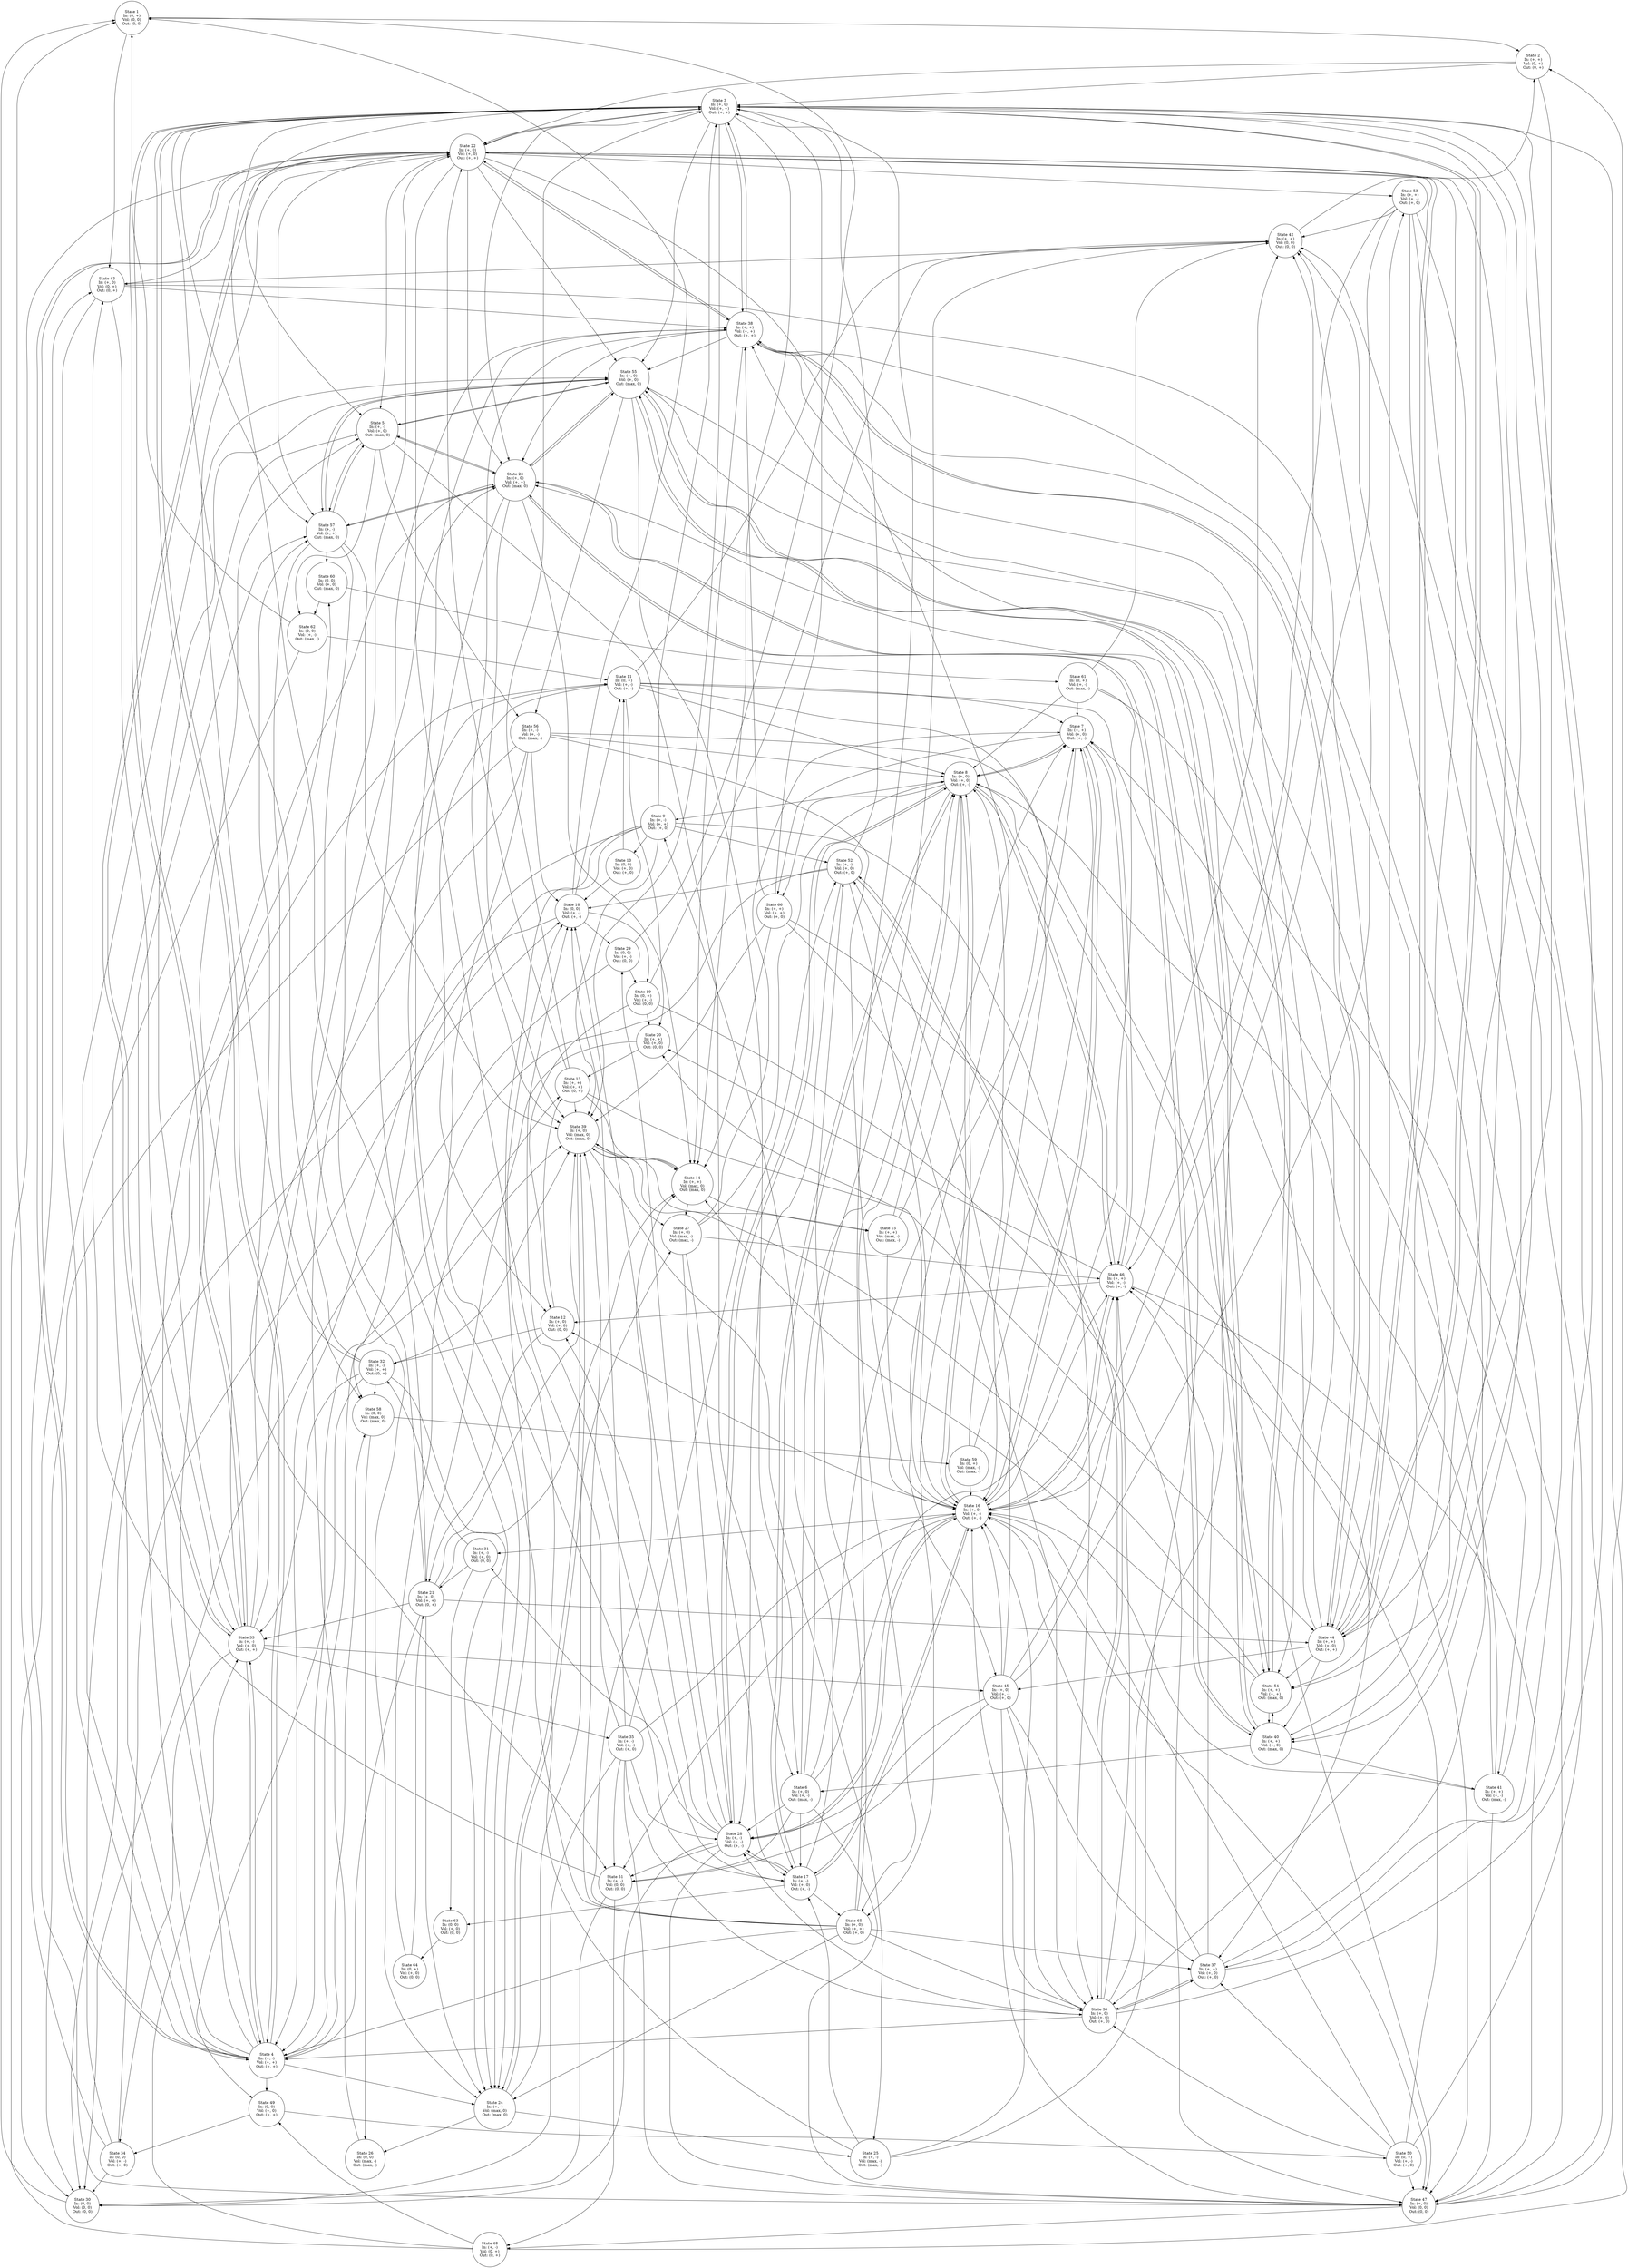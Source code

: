 strict digraph "" {
	graph [normalize=True,
		overlap=False,
		sep=1.2,
		smoothing=avg_dist,
		splines=True
	];
	node [label="\N",
		shape=circle
	];
	inflow_0_3_outflow_0_2_volume_0_2_	 [label="State 1
In: (0, +)
Vol: (0, 0)
Out: (0, 0)",
		tooltip="debugging_trace:
  correspondence_valid: true
  extreme_valid: true
  valid: true
derivatives:
- In will go up from 0
- Vol will \
stay at 0
- Out will stay at 0
state:
  inflow:
    derivative: POSITIVE
    magnitude: ZERO
  outflow:
    derivative: NEUTRAL
    \
magnitude: ZERO
  volume:
    derivative: NEUTRAL
    magnitude: ZERO
type: container
"];
	inflow_1_3_outflow_0_3_volume_0_3_	 [label="State 2
In: (+, +)
Vol: (0, +)
Out: (0, +)",
		tooltip="debugging_trace:
  correspondence_valid: true
  extreme_valid: true
  valid: true
derivatives:
- In may go up from +
- Vol will \
go up from 0
- Out will go up from 0
state:
  inflow:
    derivative: POSITIVE
    magnitude: PLUS
  outflow:
    derivative: POSITIVE
    \
magnitude: ZERO
  volume:
    derivative: POSITIVE
    magnitude: ZERO
type: container
"];
	inflow_0_3_outflow_0_2_volume_0_2_ -> inflow_1_3_outflow_0_3_volume_0_3_	 [tooltip="a:
  debugging_trace:
    correspondence_valid: true
    extreme_valid: true
    valid: true
  derivatives:
  - In will go up from \
0
  - Vol will stay at 0
  - Out will stay at 0
  state:
    inflow:
      derivative: POSITIVE
      magnitude: ZERO
    outflow:
      \
derivative: NEUTRAL
      magnitude: ZERO
    volume:
      derivative: NEUTRAL
      magnitude: ZERO
  type: container
b:
  debugging_\
trace:
    correspondence_valid: true
    extreme_valid: true
    valid: true
  derivatives:
  - In may go up from +
  - Vol will \
go up from 0
  - Out will go up from 0
  state:
    inflow:
      derivative: POSITIVE
      magnitude: PLUS
    outflow:
      \
derivative: POSITIVE
      magnitude: ZERO
    volume:
      derivative: POSITIVE
      magnitude: ZERO
  type: container
debugging_\
trace:
  continuous_valid: true
  derivative_valid: false
  magnitude_valid: true
  not_equal_valid: true
  point_range_valid: true
  \
transition_valid: true
"];
	inflow_1_2_outflow_0_3_volume_0_3_	 [label="State 43
In: (+, 0)
Vol: (0, +)
Out: (0, +)",
		tooltip="debugging_trace:
  correspondence_valid: true
  extreme_valid: true
  valid: true
derivatives:
- In will stay at +
- Vol will go \
up from 0
- Out will go up from 0
state:
  inflow:
    derivative: NEUTRAL
    magnitude: PLUS
  outflow:
    derivative: POSITIVE
    \
magnitude: ZERO
  volume:
    derivative: POSITIVE
    magnitude: ZERO
type: container
"];
	inflow_0_3_outflow_0_2_volume_0_2_ -> inflow_1_2_outflow_0_3_volume_0_3_	 [tooltip="a:
  debugging_trace:
    correspondence_valid: true
    extreme_valid: true
    valid: true
  derivatives:
  - In will go up from \
0
  - Vol will stay at 0
  - Out will stay at 0
  state:
    inflow:
      derivative: POSITIVE
      magnitude: ZERO
    outflow:
      \
derivative: NEUTRAL
      magnitude: ZERO
    volume:
      derivative: NEUTRAL
      magnitude: ZERO
  type: container
b:
  debugging_\
trace:
    correspondence_valid: true
    extreme_valid: true
    valid: true
  derivatives:
  - In will stay at +
  - Vol will \
go up from 0
  - Out will go up from 0
  state:
    inflow:
      derivative: NEUTRAL
      magnitude: PLUS
    outflow:
      derivative: \
POSITIVE
      magnitude: ZERO
    volume:
      derivative: POSITIVE
      magnitude: ZERO
  type: container
debugging_trace:
  \
continuous_valid: true
  derivative_valid: false
  magnitude_valid: true
  not_equal_valid: true
  point_range_valid: true
  transition_\
valid: true
"];
	inflow_1_2_outflow_1_3_volume_1_3_	 [label="State 3
In: (+, 0)
Vol: (+, +)
Out: (+, +)",
		tooltip="debugging_trace:
  correspondence_valid: true
  extreme_valid: true
  valid: true
derivatives:
- In will stay at +
- Vol may go \
up from +
- Out may go up from +
state:
  inflow:
    derivative: NEUTRAL
    magnitude: PLUS
  outflow:
    derivative: POSITIVE
    \
magnitude: PLUS
  volume:
    derivative: POSITIVE
    magnitude: PLUS
type: container
"];
	inflow_1_3_outflow_0_3_volume_0_3_ -> inflow_1_2_outflow_1_3_volume_1_3_	 [tooltip="a:
  debugging_trace:
    correspondence_valid: true
    extreme_valid: true
    valid: true
  derivatives:
  - In may go up from +
  \
- Vol will go up from 0
  - Out will go up from 0
  state:
    inflow:
      derivative: POSITIVE
      magnitude: PLUS
    outflow:
      \
derivative: POSITIVE
      magnitude: ZERO
    volume:
      derivative: POSITIVE
      magnitude: ZERO
  type: container
b:
  debugging_\
trace:
    correspondence_valid: true
    extreme_valid: true
    valid: true
  derivatives:
  - In will stay at +
  - Vol may go \
up from +
  - Out may go up from +
  state:
    inflow:
      derivative: NEUTRAL
      magnitude: PLUS
    outflow:
      derivative: \
POSITIVE
      magnitude: PLUS
    volume:
      derivative: POSITIVE
      magnitude: PLUS
  type: container
debugging_trace:
  \
continuous_valid: true
  derivative_valid: false
  magnitude_valid: true
  not_equal_valid: true
  point_range_valid: true
  transition_\
valid: true
"];
	inflow_1_2_outflow_1_3_volume_1_2_	 [label="State 22
In: (+, 0)
Vol: (+, 0)
Out: (+, +)",
		tooltip="debugging_trace:
  correspondence_valid: true
  extreme_valid: true
  valid: true
derivatives:
- In will stay at +
- Vol will stay \
at +
- Out may go up from +
state:
  inflow:
    derivative: NEUTRAL
    magnitude: PLUS
  outflow:
    derivative: POSITIVE
    \
magnitude: PLUS
  volume:
    derivative: NEUTRAL
    magnitude: PLUS
type: container
"];
	inflow_1_3_outflow_0_3_volume_0_3_ -> inflow_1_2_outflow_1_3_volume_1_2_	 [tooltip="a:
  debugging_trace:
    correspondence_valid: true
    extreme_valid: true
    valid: true
  derivatives:
  - In may go up from +
  \
- Vol will go up from 0
  - Out will go up from 0
  state:
    inflow:
      derivative: POSITIVE
      magnitude: PLUS
    outflow:
      \
derivative: POSITIVE
      magnitude: ZERO
    volume:
      derivative: POSITIVE
      magnitude: ZERO
  type: container
b:
  debugging_\
trace:
    correspondence_valid: true
    extreme_valid: true
    valid: true
  derivatives:
  - In will stay at +
  - Vol will \
stay at +
  - Out may go up from +
  state:
    inflow:
      derivative: NEUTRAL
      magnitude: PLUS
    outflow:
      derivative: \
POSITIVE
      magnitude: PLUS
    volume:
      derivative: NEUTRAL
      magnitude: PLUS
  type: container
debugging_trace:
  \
continuous_valid: true
  derivative_valid: false
  magnitude_valid: true
  not_equal_valid: true
  point_range_valid: true
  transition_\
valid: true
"];
	inflow_1_3_outflow_1_3_volume_1_2_	 [label="State 44
In: (+, +)
Vol: (+, 0)
Out: (+, +)",
		tooltip="debugging_trace:
  correspondence_valid: true
  extreme_valid: true
  valid: true
derivatives:
- In may go up from +
- Vol will \
stay at +
- Out may go up from +
state:
  inflow:
    derivative: POSITIVE
    magnitude: PLUS
  outflow:
    derivative: POSITIVE
    \
magnitude: PLUS
  volume:
    derivative: NEUTRAL
    magnitude: PLUS
type: container
"];
	inflow_1_3_outflow_0_3_volume_0_3_ -> inflow_1_3_outflow_1_3_volume_1_2_	 [tooltip="a:
  debugging_trace:
    correspondence_valid: true
    extreme_valid: true
    valid: true
  derivatives:
  - In may go up from +
  \
- Vol will go up from 0
  - Out will go up from 0
  state:
    inflow:
      derivative: POSITIVE
      magnitude: PLUS
    outflow:
      \
derivative: POSITIVE
      magnitude: ZERO
    volume:
      derivative: POSITIVE
      magnitude: ZERO
  type: container
b:
  debugging_\
trace:
    correspondence_valid: true
    extreme_valid: true
    valid: true
  derivatives:
  - In may go up from +
  - Vol will \
stay at +
  - Out may go up from +
  state:
    inflow:
      derivative: POSITIVE
      magnitude: PLUS
    outflow:
      derivative: \
POSITIVE
      magnitude: PLUS
    volume:
      derivative: NEUTRAL
      magnitude: PLUS
  type: container
debugging_trace:
  \
continuous_valid: true
  derivative_valid: false
  magnitude_valid: true
  not_equal_valid: true
  point_range_valid: true
  transition_\
valid: true
"];
	inflow_1_1_outflow_1_3_volume_1_3_	 [label="State 4
In: (+, -)
Vol: (+, +)
Out: (+, +)",
		tooltip="debugging_trace:
  correspondence_valid: true
  extreme_valid: true
  valid: true
derivatives:
- In may go down from +
- Vol may \
go up from +
- Out may go up from +
state:
  inflow:
    derivative: NEGATIVE
    magnitude: PLUS
  outflow:
    derivative: POSITIVE
    \
magnitude: PLUS
  volume:
    derivative: POSITIVE
    magnitude: PLUS
type: container
"];
	inflow_1_2_outflow_1_3_volume_1_3_ -> inflow_1_1_outflow_1_3_volume_1_3_	 [tooltip="a:
  debugging_trace:
    correspondence_valid: true
    extreme_valid: true
    valid: true
  derivatives:
  - In will stay at +
  \
- Vol may go up from +
  - Out may go up from +
  state:
    inflow:
      derivative: NEUTRAL
      magnitude: PLUS
    outflow:
      \
derivative: POSITIVE
      magnitude: PLUS
    volume:
      derivative: POSITIVE
      magnitude: PLUS
  type: container
b:
  debugging_\
trace:
    correspondence_valid: true
    extreme_valid: true
    valid: true
  derivatives:
  - In may go down from +
  - Vol may \
go up from +
  - Out may go up from +
  state:
    inflow:
      derivative: NEGATIVE
      magnitude: PLUS
    outflow:
      derivative: \
POSITIVE
      magnitude: PLUS
    volume:
      derivative: POSITIVE
      magnitude: PLUS
  type: container
debugging_trace:
  \
continuous_valid: true
  derivative_valid: false
  magnitude_valid: true
  not_equal_valid: true
  point_range_valid: true
  transition_\
valid: true
"];
	inflow_1_1_outflow_2_2_volume_1_2_	 [label="State 5
In: (+, -)
Vol: (+, 0)
Out: (max, 0)",
		tooltip="debugging_trace:
  correspondence_valid: false
  extreme_valid: true
  valid: false
derivatives:
- In may go down from +
- Vol will \
stay at +
- Out will stay at max
state:
  inflow:
    derivative: NEGATIVE
    magnitude: PLUS
  outflow:
    derivative: NEUTRAL
    \
magnitude: MAX
  volume:
    derivative: NEUTRAL
    magnitude: PLUS
type: container
"];
	inflow_1_2_outflow_1_3_volume_1_3_ -> inflow_1_1_outflow_2_2_volume_1_2_	 [tooltip="a:
  debugging_trace:
    correspondence_valid: true
    extreme_valid: true
    valid: true
  derivatives:
  - In will stay at +
  \
- Vol may go up from +
  - Out may go up from +
  state:
    inflow:
      derivative: NEUTRAL
      magnitude: PLUS
    outflow:
      \
derivative: POSITIVE
      magnitude: PLUS
    volume:
      derivative: POSITIVE
      magnitude: PLUS
  type: container
b:
  debugging_\
trace:
    correspondence_valid: false
    extreme_valid: true
    valid: false
  derivatives:
  - In may go down from +
  - Vol \
will stay at +
  - Out will stay at max
  state:
    inflow:
      derivative: NEGATIVE
      magnitude: PLUS
    outflow:
      \
derivative: NEUTRAL
      magnitude: MAX
    volume:
      derivative: NEUTRAL
      magnitude: PLUS
  type: container
debugging_\
trace:
  continuous_valid: true
  derivative_valid: false
  magnitude_valid: true
  not_equal_valid: true
  point_range_valid: true
  \
transition_valid: true
"];
	inflow_1_3_outflow_2_2_volume_2_2_	 [label="State 14
In: (+, +)
Vol: (max, 0)
Out: (max, 0)",
		tooltip="debugging_trace:
  correspondence_valid: true
  extreme_valid: true
  valid: true
derivatives:
- In may go up from +
- Vol will \
stay at max
- Out will stay at max
state:
  inflow:
    derivative: POSITIVE
    magnitude: PLUS
  outflow:
    derivative: NEUTRAL
    \
magnitude: MAX
  volume:
    derivative: NEUTRAL
    magnitude: MAX
type: container
"];
	inflow_1_2_outflow_1_3_volume_1_3_ -> inflow_1_3_outflow_2_2_volume_2_2_	 [tooltip="a:
  debugging_trace:
    correspondence_valid: true
    extreme_valid: true
    valid: true
  derivatives:
  - In will stay at +
  \
- Vol may go up from +
  - Out may go up from +
  state:
    inflow:
      derivative: NEUTRAL
      magnitude: PLUS
    outflow:
      \
derivative: POSITIVE
      magnitude: PLUS
    volume:
      derivative: POSITIVE
      magnitude: PLUS
  type: container
b:
  debugging_\
trace:
    correspondence_valid: true
    extreme_valid: true
    valid: true
  derivatives:
  - In may go up from +
  - Vol will \
stay at max
  - Out will stay at max
  state:
    inflow:
      derivative: POSITIVE
      magnitude: PLUS
    outflow:
      derivative: \
NEUTRAL
      magnitude: MAX
    volume:
      derivative: NEUTRAL
      magnitude: MAX
  type: container
debugging_trace:
  continuous_\
valid: true
  derivative_valid: false
  magnitude_valid: true
  not_equal_valid: true
  point_range_valid: true
  transition_valid: \
true
"];
	inflow_1_2_outflow_1_3_volume_1_3_ -> inflow_1_2_outflow_1_3_volume_1_2_	 [tooltip="a:
  debugging_trace:
    correspondence_valid: true
    extreme_valid: true
    valid: true
  derivatives:
  - In will stay at +
  \
- Vol may go up from +
  - Out may go up from +
  state:
    inflow:
      derivative: NEUTRAL
      magnitude: PLUS
    outflow:
      \
derivative: POSITIVE
      magnitude: PLUS
    volume:
      derivative: POSITIVE
      magnitude: PLUS
  type: container
b:
  debugging_\
trace:
    correspondence_valid: true
    extreme_valid: true
    valid: true
  derivatives:
  - In will stay at +
  - Vol will \
stay at +
  - Out may go up from +
  state:
    inflow:
      derivative: NEUTRAL
      magnitude: PLUS
    outflow:
      derivative: \
POSITIVE
      magnitude: PLUS
    volume:
      derivative: NEUTRAL
      magnitude: PLUS
  type: container
debugging_trace:
  \
continuous_valid: true
  derivative_valid: true
  magnitude_valid: true
  not_equal_valid: true
  point_range_valid: true
  transition_\
valid: true
"];
	inflow_1_2_outflow_2_2_volume_1_3_	 [label="State 23
In: (+, 0)
Vol: (+, +)
Out: (max, 0)",
		tooltip="debugging_trace:
  correspondence_valid: false
  extreme_valid: true
  valid: false
derivatives:
- In will stay at +
- Vol may go \
up from +
- Out will stay at max
state:
  inflow:
    derivative: NEUTRAL
    magnitude: PLUS
  outflow:
    derivative: NEUTRAL
    \
magnitude: MAX
  volume:
    derivative: POSITIVE
    magnitude: PLUS
type: container
"];
	inflow_1_2_outflow_1_3_volume_1_3_ -> inflow_1_2_outflow_2_2_volume_1_3_	 [tooltip="a:
  debugging_trace:
    correspondence_valid: true
    extreme_valid: true
    valid: true
  derivatives:
  - In will stay at +
  \
- Vol may go up from +
  - Out may go up from +
  state:
    inflow:
      derivative: NEUTRAL
      magnitude: PLUS
    outflow:
      \
derivative: POSITIVE
      magnitude: PLUS
    volume:
      derivative: POSITIVE
      magnitude: PLUS
  type: container
b:
  debugging_\
trace:
    correspondence_valid: false
    extreme_valid: true
    valid: false
  derivatives:
  - In will stay at +
  - Vol may \
go up from +
  - Out will stay at max
  state:
    inflow:
      derivative: NEUTRAL
      magnitude: PLUS
    outflow:
      derivative: \
NEUTRAL
      magnitude: MAX
    volume:
      derivative: POSITIVE
      magnitude: PLUS
  type: container
debugging_trace:
  continuous_\
valid: true
  derivative_valid: false
  magnitude_valid: true
  not_equal_valid: true
  point_range_valid: true
  transition_valid: \
true
"];
	inflow_1_1_outflow_2_2_volume_2_2_	 [label="State 24
In: (+, -)
Vol: (max, 0)
Out: (max, 0)",
		tooltip="debugging_trace:
  correspondence_valid: true
  extreme_valid: true
  valid: true
derivatives:
- In may go down from +
- Vol will \
stay at max
- Out will stay at max
state:
  inflow:
    derivative: NEGATIVE
    magnitude: PLUS
  outflow:
    derivative: NEUTRAL
    \
magnitude: MAX
  volume:
    derivative: NEUTRAL
    magnitude: MAX
type: container
"];
	inflow_1_2_outflow_1_3_volume_1_3_ -> inflow_1_1_outflow_2_2_volume_2_2_	 [tooltip="a:
  debugging_trace:
    correspondence_valid: true
    extreme_valid: true
    valid: true
  derivatives:
  - In will stay at +
  \
- Vol may go up from +
  - Out may go up from +
  state:
    inflow:
      derivative: NEUTRAL
      magnitude: PLUS
    outflow:
      \
derivative: POSITIVE
      magnitude: PLUS
    volume:
      derivative: POSITIVE
      magnitude: PLUS
  type: container
b:
  debugging_\
trace:
    correspondence_valid: true
    extreme_valid: true
    valid: true
  derivatives:
  - In may go down from +
  - Vol will \
stay at max
  - Out will stay at max
  state:
    inflow:
      derivative: NEGATIVE
      magnitude: PLUS
    outflow:
      derivative: \
NEUTRAL
      magnitude: MAX
    volume:
      derivative: NEUTRAL
      magnitude: MAX
  type: container
debugging_trace:
  continuous_\
valid: true
  derivative_valid: false
  magnitude_valid: true
  not_equal_valid: true
  point_range_valid: true
  transition_valid: \
true
"];
	inflow_1_1_outflow_1_3_volume_1_2_	 [label="State 33
In: (+, -)
Vol: (+, 0)
Out: (+, +)",
		tooltip="debugging_trace:
  correspondence_valid: true
  extreme_valid: true
  valid: true
derivatives:
- In may go down from +
- Vol will \
stay at +
- Out may go up from +
state:
  inflow:
    derivative: NEGATIVE
    magnitude: PLUS
  outflow:
    derivative: POSITIVE
    \
magnitude: PLUS
  volume:
    derivative: NEUTRAL
    magnitude: PLUS
type: container
"];
	inflow_1_2_outflow_1_3_volume_1_3_ -> inflow_1_1_outflow_1_3_volume_1_2_	 [tooltip="a:
  debugging_trace:
    correspondence_valid: true
    extreme_valid: true
    valid: true
  derivatives:
  - In will stay at +
  \
- Vol may go up from +
  - Out may go up from +
  state:
    inflow:
      derivative: NEUTRAL
      magnitude: PLUS
    outflow:
      \
derivative: POSITIVE
      magnitude: PLUS
    volume:
      derivative: POSITIVE
      magnitude: PLUS
  type: container
b:
  debugging_\
trace:
    correspondence_valid: true
    extreme_valid: true
    valid: true
  derivatives:
  - In may go down from +
  - Vol will \
stay at +
  - Out may go up from +
  state:
    inflow:
      derivative: NEGATIVE
      magnitude: PLUS
    outflow:
      derivative: \
POSITIVE
      magnitude: PLUS
    volume:
      derivative: NEUTRAL
      magnitude: PLUS
  type: container
debugging_trace:
  \
continuous_valid: true
  derivative_valid: false
  magnitude_valid: true
  not_equal_valid: true
  point_range_valid: true
  transition_\
valid: true
"];
	inflow_1_3_outflow_1_3_volume_1_3_	 [label="State 38
In: (+, +)
Vol: (+, +)
Out: (+, +)",
		tooltip="debugging_trace:
  correspondence_valid: true
  extreme_valid: true
  valid: true
derivatives:
- In may go up from +
- Vol may go \
up from +
- Out may go up from +
state:
  inflow:
    derivative: POSITIVE
    magnitude: PLUS
  outflow:
    derivative: POSITIVE
    \
magnitude: PLUS
  volume:
    derivative: POSITIVE
    magnitude: PLUS
type: container
"];
	inflow_1_2_outflow_1_3_volume_1_3_ -> inflow_1_3_outflow_1_3_volume_1_3_	 [tooltip="a:
  debugging_trace:
    correspondence_valid: true
    extreme_valid: true
    valid: true
  derivatives:
  - In will stay at +
  \
- Vol may go up from +
  - Out may go up from +
  state:
    inflow:
      derivative: NEUTRAL
      magnitude: PLUS
    outflow:
      \
derivative: POSITIVE
      magnitude: PLUS
    volume:
      derivative: POSITIVE
      magnitude: PLUS
  type: container
b:
  debugging_\
trace:
    correspondence_valid: true
    extreme_valid: true
    valid: true
  derivatives:
  - In may go up from +
  - Vol may \
go up from +
  - Out may go up from +
  state:
    inflow:
      derivative: POSITIVE
      magnitude: PLUS
    outflow:
      derivative: \
POSITIVE
      magnitude: PLUS
    volume:
      derivative: POSITIVE
      magnitude: PLUS
  type: container
debugging_trace:
  \
continuous_valid: true
  derivative_valid: false
  magnitude_valid: true
  not_equal_valid: true
  point_range_valid: true
  transition_\
valid: true
"];
	inflow_1_2_outflow_2_2_volume_2_2_	 [label="State 39
In: (+, 0)
Vol: (max, 0)
Out: (max, 0)",
		tooltip="debugging_trace:
  correspondence_valid: true
  extreme_valid: true
  valid: true
derivatives:
- In will stay at +
- Vol will stay \
at max
- Out will stay at max
state:
  inflow:
    derivative: NEUTRAL
    magnitude: PLUS
  outflow:
    derivative: NEUTRAL
    \
magnitude: MAX
  volume:
    derivative: NEUTRAL
    magnitude: MAX
type: container
"];
	inflow_1_2_outflow_1_3_volume_1_3_ -> inflow_1_2_outflow_2_2_volume_2_2_	 [tooltip="a:
  debugging_trace:
    correspondence_valid: true
    extreme_valid: true
    valid: true
  derivatives:
  - In will stay at +
  \
- Vol may go up from +
  - Out may go up from +
  state:
    inflow:
      derivative: NEUTRAL
      magnitude: PLUS
    outflow:
      \
derivative: POSITIVE
      magnitude: PLUS
    volume:
      derivative: POSITIVE
      magnitude: PLUS
  type: container
b:
  debugging_\
trace:
    correspondence_valid: true
    extreme_valid: true
    valid: true
  derivatives:
  - In will stay at +
  - Vol will \
stay at max
  - Out will stay at max
  state:
    inflow:
      derivative: NEUTRAL
      magnitude: PLUS
    outflow:
      derivative: \
NEUTRAL
      magnitude: MAX
    volume:
      derivative: NEUTRAL
      magnitude: MAX
  type: container
debugging_trace:
  continuous_\
valid: true
  derivative_valid: false
  magnitude_valid: true
  not_equal_valid: true
  point_range_valid: true
  transition_valid: \
true
"];
	inflow_1_3_outflow_2_2_volume_1_2_	 [label="State 40
In: (+, +)
Vol: (+, 0)
Out: (max, 0)",
		tooltip="debugging_trace:
  correspondence_valid: false
  extreme_valid: true
  valid: false
derivatives:
- In may go up from +
- Vol will \
stay at +
- Out will stay at max
state:
  inflow:
    derivative: POSITIVE
    magnitude: PLUS
  outflow:
    derivative: NEUTRAL
    \
magnitude: MAX
  volume:
    derivative: NEUTRAL
    magnitude: PLUS
type: container
"];
	inflow_1_2_outflow_1_3_volume_1_3_ -> inflow_1_3_outflow_2_2_volume_1_2_	 [tooltip="a:
  debugging_trace:
    correspondence_valid: true
    extreme_valid: true
    valid: true
  derivatives:
  - In will stay at +
  \
- Vol may go up from +
  - Out may go up from +
  state:
    inflow:
      derivative: NEUTRAL
      magnitude: PLUS
    outflow:
      \
derivative: POSITIVE
      magnitude: PLUS
    volume:
      derivative: POSITIVE
      magnitude: PLUS
  type: container
b:
  debugging_\
trace:
    correspondence_valid: false
    extreme_valid: true
    valid: false
  derivatives:
  - In may go up from +
  - Vol will \
stay at +
  - Out will stay at max
  state:
    inflow:
      derivative: POSITIVE
      magnitude: PLUS
    outflow:
      derivative: \
NEUTRAL
      magnitude: MAX
    volume:
      derivative: NEUTRAL
      magnitude: PLUS
  type: container
debugging_trace:
  continuous_\
valid: true
  derivative_valid: false
  magnitude_valid: true
  not_equal_valid: true
  point_range_valid: true
  transition_valid: \
true
"];
	inflow_1_2_outflow_1_3_volume_1_3_ -> inflow_1_3_outflow_1_3_volume_1_2_	 [tooltip="a:
  debugging_trace:
    correspondence_valid: true
    extreme_valid: true
    valid: true
  derivatives:
  - In will stay at +
  \
- Vol may go up from +
  - Out may go up from +
  state:
    inflow:
      derivative: NEUTRAL
      magnitude: PLUS
    outflow:
      \
derivative: POSITIVE
      magnitude: PLUS
    volume:
      derivative: POSITIVE
      magnitude: PLUS
  type: container
b:
  debugging_\
trace:
    correspondence_valid: true
    extreme_valid: true
    valid: true
  derivatives:
  - In may go up from +
  - Vol will \
stay at +
  - Out may go up from +
  state:
    inflow:
      derivative: POSITIVE
      magnitude: PLUS
    outflow:
      derivative: \
POSITIVE
      magnitude: PLUS
    volume:
      derivative: NEUTRAL
      magnitude: PLUS
  type: container
debugging_trace:
  \
continuous_valid: true
  derivative_valid: false
  magnitude_valid: true
  not_equal_valid: true
  point_range_valid: true
  transition_\
valid: true
"];
	inflow_1_3_outflow_2_2_volume_1_3_	 [label="State 54
In: (+, +)
Vol: (+, +)
Out: (max, 0)",
		tooltip="debugging_trace:
  correspondence_valid: false
  extreme_valid: true
  valid: false
derivatives:
- In may go up from +
- Vol may \
go up from +
- Out will stay at max
state:
  inflow:
    derivative: POSITIVE
    magnitude: PLUS
  outflow:
    derivative: NEUTRAL
    \
magnitude: MAX
  volume:
    derivative: POSITIVE
    magnitude: PLUS
type: container
"];
	inflow_1_2_outflow_1_3_volume_1_3_ -> inflow_1_3_outflow_2_2_volume_1_3_	 [tooltip="a:
  debugging_trace:
    correspondence_valid: true
    extreme_valid: true
    valid: true
  derivatives:
  - In will stay at +
  \
- Vol may go up from +
  - Out may go up from +
  state:
    inflow:
      derivative: NEUTRAL
      magnitude: PLUS
    outflow:
      \
derivative: POSITIVE
      magnitude: PLUS
    volume:
      derivative: POSITIVE
      magnitude: PLUS
  type: container
b:
  debugging_\
trace:
    correspondence_valid: false
    extreme_valid: true
    valid: false
  derivatives:
  - In may go up from +
  - Vol may \
go up from +
  - Out will stay at max
  state:
    inflow:
      derivative: POSITIVE
      magnitude: PLUS
    outflow:
      derivative: \
NEUTRAL
      magnitude: MAX
    volume:
      derivative: POSITIVE
      magnitude: PLUS
  type: container
debugging_trace:
  continuous_\
valid: true
  derivative_valid: false
  magnitude_valid: true
  not_equal_valid: true
  point_range_valid: true
  transition_valid: \
true
"];
	inflow_1_2_outflow_2_2_volume_1_2_	 [label="State 55
In: (+, 0)
Vol: (+, 0)
Out: (max, 0)",
		tooltip="debugging_trace:
  correspondence_valid: false
  extreme_valid: true
  valid: false
derivatives:
- In will stay at +
- Vol will \
stay at +
- Out will stay at max
state:
  inflow:
    derivative: NEUTRAL
    magnitude: PLUS
  outflow:
    derivative: NEUTRAL
    \
magnitude: MAX
  volume:
    derivative: NEUTRAL
    magnitude: PLUS
type: container
"];
	inflow_1_2_outflow_1_3_volume_1_3_ -> inflow_1_2_outflow_2_2_volume_1_2_	 [tooltip="a:
  debugging_trace:
    correspondence_valid: true
    extreme_valid: true
    valid: true
  derivatives:
  - In will stay at +
  \
- Vol may go up from +
  - Out may go up from +
  state:
    inflow:
      derivative: NEUTRAL
      magnitude: PLUS
    outflow:
      \
derivative: POSITIVE
      magnitude: PLUS
    volume:
      derivative: POSITIVE
      magnitude: PLUS
  type: container
b:
  debugging_\
trace:
    correspondence_valid: false
    extreme_valid: true
    valid: false
  derivatives:
  - In will stay at +
  - Vol will \
stay at +
  - Out will stay at max
  state:
    inflow:
      derivative: NEUTRAL
      magnitude: PLUS
    outflow:
      derivative: \
NEUTRAL
      magnitude: MAX
    volume:
      derivative: NEUTRAL
      magnitude: PLUS
  type: container
debugging_trace:
  continuous_\
valid: true
  derivative_valid: false
  magnitude_valid: true
  not_equal_valid: true
  point_range_valid: true
  transition_valid: \
true
"];
	inflow_1_1_outflow_2_2_volume_1_3_	 [label="State 57
In: (+, -)
Vol: (+, +)
Out: (max, 0)",
		tooltip="debugging_trace:
  correspondence_valid: false
  extreme_valid: true
  valid: false
derivatives:
- In may go down from +
- Vol may \
go up from +
- Out will stay at max
state:
  inflow:
    derivative: NEGATIVE
    magnitude: PLUS
  outflow:
    derivative: NEUTRAL
    \
magnitude: MAX
  volume:
    derivative: POSITIVE
    magnitude: PLUS
type: container
"];
	inflow_1_2_outflow_1_3_volume_1_3_ -> inflow_1_1_outflow_2_2_volume_1_3_	 [tooltip="a:
  debugging_trace:
    correspondence_valid: true
    extreme_valid: true
    valid: true
  derivatives:
  - In will stay at +
  \
- Vol may go up from +
  - Out may go up from +
  state:
    inflow:
      derivative: NEUTRAL
      magnitude: PLUS
    outflow:
      \
derivative: POSITIVE
      magnitude: PLUS
    volume:
      derivative: POSITIVE
      magnitude: PLUS
  type: container
b:
  debugging_\
trace:
    correspondence_valid: false
    extreme_valid: true
    valid: false
  derivatives:
  - In may go down from +
  - Vol \
may go up from +
  - Out will stay at max
  state:
    inflow:
      derivative: NEGATIVE
      magnitude: PLUS
    outflow:
      \
derivative: NEUTRAL
      magnitude: MAX
    volume:
      derivative: POSITIVE
      magnitude: PLUS
  type: container
debugging_\
trace:
  continuous_valid: true
  derivative_valid: false
  magnitude_valid: true
  not_equal_valid: true
  point_range_valid: true
  \
transition_valid: true
"];
	inflow_1_1_outflow_1_3_volume_1_3_ -> inflow_1_2_outflow_1_3_volume_1_3_	 [tooltip="a:
  debugging_trace:
    correspondence_valid: true
    extreme_valid: true
    valid: true
  derivatives:
  - In may go down from +
  \
- Vol may go up from +
  - Out may go up from +
  state:
    inflow:
      derivative: NEGATIVE
      magnitude: PLUS
    outflow:
      \
derivative: POSITIVE
      magnitude: PLUS
    volume:
      derivative: POSITIVE
      magnitude: PLUS
  type: container
b:
  debugging_\
trace:
    correspondence_valid: true
    extreme_valid: true
    valid: true
  derivatives:
  - In will stay at +
  - Vol may go \
up from +
  - Out may go up from +
  state:
    inflow:
      derivative: NEUTRAL
      magnitude: PLUS
    outflow:
      derivative: \
POSITIVE
      magnitude: PLUS
    volume:
      derivative: POSITIVE
      magnitude: PLUS
  type: container
debugging_trace:
  \
continuous_valid: true
  derivative_valid: false
  magnitude_valid: true
  not_equal_valid: true
  point_range_valid: true
  transition_\
valid: true
"];
	inflow_1_1_outflow_1_3_volume_1_3_ -> inflow_1_1_outflow_2_2_volume_1_2_	 [tooltip="a:
  debugging_trace:
    correspondence_valid: true
    extreme_valid: true
    valid: true
  derivatives:
  - In may go down from +
  \
- Vol may go up from +
  - Out may go up from +
  state:
    inflow:
      derivative: NEGATIVE
      magnitude: PLUS
    outflow:
      \
derivative: POSITIVE
      magnitude: PLUS
    volume:
      derivative: POSITIVE
      magnitude: PLUS
  type: container
b:
  debugging_\
trace:
    correspondence_valid: false
    extreme_valid: true
    valid: false
  derivatives:
  - In may go down from +
  - Vol \
will stay at +
  - Out will stay at max
  state:
    inflow:
      derivative: NEGATIVE
      magnitude: PLUS
    outflow:
      \
derivative: NEUTRAL
      magnitude: MAX
    volume:
      derivative: NEUTRAL
      magnitude: PLUS
  type: container
debugging_\
trace:
  continuous_valid: true
  derivative_valid: false
  magnitude_valid: true
  not_equal_valid: true
  point_range_valid: true
  \
transition_valid: true
"];
	inflow_1_1_outflow_1_3_volume_1_3_ -> inflow_1_2_outflow_1_3_volume_1_2_	 [tooltip="a:
  debugging_trace:
    correspondence_valid: true
    extreme_valid: true
    valid: true
  derivatives:
  - In may go down from +
  \
- Vol may go up from +
  - Out may go up from +
  state:
    inflow:
      derivative: NEGATIVE
      magnitude: PLUS
    outflow:
      \
derivative: POSITIVE
      magnitude: PLUS
    volume:
      derivative: POSITIVE
      magnitude: PLUS
  type: container
b:
  debugging_\
trace:
    correspondence_valid: true
    extreme_valid: true
    valid: true
  derivatives:
  - In will stay at +
  - Vol will \
stay at +
  - Out may go up from +
  state:
    inflow:
      derivative: NEUTRAL
      magnitude: PLUS
    outflow:
      derivative: \
POSITIVE
      magnitude: PLUS
    volume:
      derivative: NEUTRAL
      magnitude: PLUS
  type: container
debugging_trace:
  \
continuous_valid: true
  derivative_valid: false
  magnitude_valid: true
  not_equal_valid: true
  point_range_valid: true
  transition_\
valid: true
"];
	inflow_1_1_outflow_1_3_volume_1_3_ -> inflow_1_2_outflow_2_2_volume_1_3_	 [tooltip="a:
  debugging_trace:
    correspondence_valid: true
    extreme_valid: true
    valid: true
  derivatives:
  - In may go down from +
  \
- Vol may go up from +
  - Out may go up from +
  state:
    inflow:
      derivative: NEGATIVE
      magnitude: PLUS
    outflow:
      \
derivative: POSITIVE
      magnitude: PLUS
    volume:
      derivative: POSITIVE
      magnitude: PLUS
  type: container
b:
  debugging_\
trace:
    correspondence_valid: false
    extreme_valid: true
    valid: false
  derivatives:
  - In will stay at +
  - Vol may \
go up from +
  - Out will stay at max
  state:
    inflow:
      derivative: NEUTRAL
      magnitude: PLUS
    outflow:
      derivative: \
NEUTRAL
      magnitude: MAX
    volume:
      derivative: POSITIVE
      magnitude: PLUS
  type: container
debugging_trace:
  continuous_\
valid: true
  derivative_valid: false
  magnitude_valid: true
  not_equal_valid: true
  point_range_valid: true
  transition_valid: \
true
"];
	inflow_1_1_outflow_1_3_volume_1_3_ -> inflow_1_1_outflow_2_2_volume_2_2_	 [tooltip="a:
  debugging_trace:
    correspondence_valid: true
    extreme_valid: true
    valid: true
  derivatives:
  - In may go down from +
  \
- Vol may go up from +
  - Out may go up from +
  state:
    inflow:
      derivative: NEGATIVE
      magnitude: PLUS
    outflow:
      \
derivative: POSITIVE
      magnitude: PLUS
    volume:
      derivative: POSITIVE
      magnitude: PLUS
  type: container
b:
  debugging_\
trace:
    correspondence_valid: true
    extreme_valid: true
    valid: true
  derivatives:
  - In may go down from +
  - Vol will \
stay at max
  - Out will stay at max
  state:
    inflow:
      derivative: NEGATIVE
      magnitude: PLUS
    outflow:
      derivative: \
NEUTRAL
      magnitude: MAX
    volume:
      derivative: NEUTRAL
      magnitude: MAX
  type: container
debugging_trace:
  continuous_\
valid: true
  derivative_valid: false
  magnitude_valid: true
  not_equal_valid: true
  point_range_valid: true
  transition_valid: \
true
"];
	inflow_1_1_outflow_1_3_volume_1_3_ -> inflow_1_1_outflow_1_3_volume_1_2_	 [tooltip="a:
  debugging_trace:
    correspondence_valid: true
    extreme_valid: true
    valid: true
  derivatives:
  - In may go down from +
  \
- Vol may go up from +
  - Out may go up from +
  state:
    inflow:
      derivative: NEGATIVE
      magnitude: PLUS
    outflow:
      \
derivative: POSITIVE
      magnitude: PLUS
    volume:
      derivative: POSITIVE
      magnitude: PLUS
  type: container
b:
  debugging_\
trace:
    correspondence_valid: true
    extreme_valid: true
    valid: true
  derivatives:
  - In may go down from +
  - Vol will \
stay at +
  - Out may go up from +
  state:
    inflow:
      derivative: NEGATIVE
      magnitude: PLUS
    outflow:
      derivative: \
POSITIVE
      magnitude: PLUS
    volume:
      derivative: NEUTRAL
      magnitude: PLUS
  type: container
debugging_trace:
  \
continuous_valid: true
  derivative_valid: true
  magnitude_valid: true
  not_equal_valid: true
  point_range_valid: true
  transition_\
valid: true
"];
	inflow_1_1_outflow_1_3_volume_1_3_ -> inflow_1_2_outflow_2_2_volume_2_2_	 [tooltip="a:
  debugging_trace:
    correspondence_valid: true
    extreme_valid: true
    valid: true
  derivatives:
  - In may go down from +
  \
- Vol may go up from +
  - Out may go up from +
  state:
    inflow:
      derivative: NEGATIVE
      magnitude: PLUS
    outflow:
      \
derivative: POSITIVE
      magnitude: PLUS
    volume:
      derivative: POSITIVE
      magnitude: PLUS
  type: container
b:
  debugging_\
trace:
    correspondence_valid: true
    extreme_valid: true
    valid: true
  derivatives:
  - In will stay at +
  - Vol will \
stay at max
  - Out will stay at max
  state:
    inflow:
      derivative: NEUTRAL
      magnitude: PLUS
    outflow:
      derivative: \
NEUTRAL
      magnitude: MAX
    volume:
      derivative: NEUTRAL
      magnitude: MAX
  type: container
debugging_trace:
  continuous_\
valid: true
  derivative_valid: false
  magnitude_valid: true
  not_equal_valid: true
  point_range_valid: true
  transition_valid: \
true
"];
	inflow_0_2_outflow_1_3_volume_1_2_	 [label="State 49
In: (0, 0)
Vol: (+, 0)
Out: (+, +)",
		tooltip="debugging_trace:
  correspondence_valid: true
  extreme_valid: true
  valid: true
derivatives:
- In will stay at 0
- Vol will stay \
at +
- Out may go up from +
state:
  inflow:
    derivative: NEUTRAL
    magnitude: ZERO
  outflow:
    derivative: POSITIVE
    \
magnitude: PLUS
  volume:
    derivative: NEUTRAL
    magnitude: PLUS
type: container
"];
	inflow_1_1_outflow_1_3_volume_1_3_ -> inflow_0_2_outflow_1_3_volume_1_2_	 [tooltip="a:
  debugging_trace:
    correspondence_valid: true
    extreme_valid: true
    valid: true
  derivatives:
  - In may go down from +
  \
- Vol may go up from +
  - Out may go up from +
  state:
    inflow:
      derivative: NEGATIVE
      magnitude: PLUS
    outflow:
      \
derivative: POSITIVE
      magnitude: PLUS
    volume:
      derivative: POSITIVE
      magnitude: PLUS
  type: container
b:
  debugging_\
trace:
    correspondence_valid: true
    extreme_valid: true
    valid: true
  derivatives:
  - In will stay at 0
  - Vol will \
stay at +
  - Out may go up from +
  state:
    inflow:
      derivative: NEUTRAL
      magnitude: ZERO
    outflow:
      derivative: \
POSITIVE
      magnitude: PLUS
    volume:
      derivative: NEUTRAL
      magnitude: PLUS
  type: container
debugging_trace:
  \
continuous_valid: true
  derivative_valid: false
  magnitude_valid: true
  not_equal_valid: true
  point_range_valid: true
  transition_\
valid: true
"];
	inflow_1_1_outflow_1_3_volume_1_3_ -> inflow_1_2_outflow_2_2_volume_1_2_	 [tooltip="a:
  debugging_trace:
    correspondence_valid: true
    extreme_valid: true
    valid: true
  derivatives:
  - In may go down from +
  \
- Vol may go up from +
  - Out may go up from +
  state:
    inflow:
      derivative: NEGATIVE
      magnitude: PLUS
    outflow:
      \
derivative: POSITIVE
      magnitude: PLUS
    volume:
      derivative: POSITIVE
      magnitude: PLUS
  type: container
b:
  debugging_\
trace:
    correspondence_valid: false
    extreme_valid: true
    valid: false
  derivatives:
  - In will stay at +
  - Vol will \
stay at +
  - Out will stay at max
  state:
    inflow:
      derivative: NEUTRAL
      magnitude: PLUS
    outflow:
      derivative: \
NEUTRAL
      magnitude: MAX
    volume:
      derivative: NEUTRAL
      magnitude: PLUS
  type: container
debugging_trace:
  continuous_\
valid: true
  derivative_valid: false
  magnitude_valid: true
  not_equal_valid: true
  point_range_valid: true
  transition_valid: \
true
"];
	inflow_1_1_outflow_1_3_volume_1_3_ -> inflow_1_1_outflow_2_2_volume_1_3_	 [tooltip="a:
  debugging_trace:
    correspondence_valid: true
    extreme_valid: true
    valid: true
  derivatives:
  - In may go down from +
  \
- Vol may go up from +
  - Out may go up from +
  state:
    inflow:
      derivative: NEGATIVE
      magnitude: PLUS
    outflow:
      \
derivative: POSITIVE
      magnitude: PLUS
    volume:
      derivative: POSITIVE
      magnitude: PLUS
  type: container
b:
  debugging_\
trace:
    correspondence_valid: false
    extreme_valid: true
    valid: false
  derivatives:
  - In may go down from +
  - Vol \
may go up from +
  - Out will stay at max
  state:
    inflow:
      derivative: NEGATIVE
      magnitude: PLUS
    outflow:
      \
derivative: NEUTRAL
      magnitude: MAX
    volume:
      derivative: POSITIVE
      magnitude: PLUS
  type: container
debugging_\
trace:
  continuous_valid: true
  derivative_valid: false
  magnitude_valid: true
  not_equal_valid: true
  point_range_valid: true
  \
transition_valid: true
"];
	inflow_0_2_outflow_2_2_volume_2_2_	 [label="State 58
In: (0, 0)
Vol: (max, 0)
Out: (max, 0)",
		tooltip="debugging_trace:
  correspondence_valid: true
  extreme_valid: true
  valid: true
derivatives:
- In will stay at 0
- Vol will stay \
at max
- Out will stay at max
state:
  inflow:
    derivative: NEUTRAL
    magnitude: ZERO
  outflow:
    derivative: NEUTRAL
    \
magnitude: MAX
  volume:
    derivative: NEUTRAL
    magnitude: MAX
type: container
"];
	inflow_1_1_outflow_1_3_volume_1_3_ -> inflow_0_2_outflow_2_2_volume_2_2_	 [tooltip="a:
  debugging_trace:
    correspondence_valid: true
    extreme_valid: true
    valid: true
  derivatives:
  - In may go down from +
  \
- Vol may go up from +
  - Out may go up from +
  state:
    inflow:
      derivative: NEGATIVE
      magnitude: PLUS
    outflow:
      \
derivative: POSITIVE
      magnitude: PLUS
    volume:
      derivative: POSITIVE
      magnitude: PLUS
  type: container
b:
  debugging_\
trace:
    correspondence_valid: true
    extreme_valid: true
    valid: true
  derivatives:
  - In will stay at 0
  - Vol will \
stay at max
  - Out will stay at max
  state:
    inflow:
      derivative: NEUTRAL
      magnitude: ZERO
    outflow:
      derivative: \
NEUTRAL
      magnitude: MAX
    volume:
      derivative: NEUTRAL
      magnitude: MAX
  type: container
debugging_trace:
  continuous_\
valid: true
  derivative_valid: false
  magnitude_valid: true
  not_equal_valid: true
  point_range_valid: true
  transition_valid: \
true
"];
	inflow_0_2_outflow_2_2_volume_1_2_	 [label="State 60
In: (0, 0)
Vol: (+, 0)
Out: (max, 0)",
		tooltip="debugging_trace:
  correspondence_valid: false
  extreme_valid: true
  valid: false
derivatives:
- In will stay at 0
- Vol will \
stay at +
- Out will stay at max
state:
  inflow:
    derivative: NEUTRAL
    magnitude: ZERO
  outflow:
    derivative: NEUTRAL
    \
magnitude: MAX
  volume:
    derivative: NEUTRAL
    magnitude: PLUS
type: container
"];
	inflow_1_1_outflow_1_3_volume_1_3_ -> inflow_0_2_outflow_2_2_volume_1_2_	 [tooltip="a:
  debugging_trace:
    correspondence_valid: true
    extreme_valid: true
    valid: true
  derivatives:
  - In may go down from +
  \
- Vol may go up from +
  - Out may go up from +
  state:
    inflow:
      derivative: NEGATIVE
      magnitude: PLUS
    outflow:
      \
derivative: POSITIVE
      magnitude: PLUS
    volume:
      derivative: POSITIVE
      magnitude: PLUS
  type: container
b:
  debugging_\
trace:
    correspondence_valid: false
    extreme_valid: true
    valid: false
  derivatives:
  - In will stay at 0
  - Vol will \
stay at +
  - Out will stay at max
  state:
    inflow:
      derivative: NEUTRAL
      magnitude: ZERO
    outflow:
      derivative: \
NEUTRAL
      magnitude: MAX
    volume:
      derivative: NEUTRAL
      magnitude: PLUS
  type: container
debugging_trace:
  continuous_\
valid: true
  derivative_valid: false
  magnitude_valid: true
  not_equal_valid: true
  point_range_valid: true
  transition_valid: \
true
"];
	inflow_1_2_outflow_2_1_volume_1_1_	 [label="State 6
In: (+, 0)
Vol: (+, -)
Out: (max, -)",
		tooltip="debugging_trace:
  correspondence_valid: false
  extreme_valid: true
  valid: false
derivatives:
- In will stay at +
- Vol may go \
down from +
- Out will go down from max
state:
  inflow:
    derivative: NEUTRAL
    magnitude: PLUS
  outflow:
    derivative: \
NEGATIVE
    magnitude: MAX
  volume:
    derivative: NEGATIVE
    magnitude: PLUS
type: container
"];
	inflow_1_1_outflow_2_2_volume_1_2_ -> inflow_1_2_outflow_2_1_volume_1_1_	 [tooltip="a:
  debugging_trace:
    correspondence_valid: false
    extreme_valid: true
    valid: false
  derivatives:
  - In may go down \
from +
  - Vol will stay at +
  - Out will stay at max
  state:
    inflow:
      derivative: NEGATIVE
      magnitude: PLUS
    \
outflow:
      derivative: NEUTRAL
      magnitude: MAX
    volume:
      derivative: NEUTRAL
      magnitude: PLUS
  type: container
\
b:
  debugging_trace:
    correspondence_valid: false
    extreme_valid: true
    valid: false
  derivatives:
  - In will stay at +
  \
- Vol may go down from +
  - Out will go down from max
  state:
    inflow:
      derivative: NEUTRAL
      magnitude: PLUS
    \
outflow:
      derivative: NEGATIVE
      magnitude: MAX
    volume:
      derivative: NEGATIVE
      magnitude: PLUS
  type: container
\
debugging_trace:
  continuous_valid: true
  derivative_valid: false
  magnitude_valid: true
  not_equal_valid: true
  point_range_\
valid: true
  transition_valid: true
"];
	inflow_1_1_outflow_2_2_volume_1_2_ -> inflow_1_2_outflow_2_2_volume_1_3_	 [tooltip="a:
  debugging_trace:
    correspondence_valid: false
    extreme_valid: true
    valid: false
  derivatives:
  - In may go down \
from +
  - Vol will stay at +
  - Out will stay at max
  state:
    inflow:
      derivative: NEGATIVE
      magnitude: PLUS
    \
outflow:
      derivative: NEUTRAL
      magnitude: MAX
    volume:
      derivative: NEUTRAL
      magnitude: PLUS
  type: container
\
b:
  debugging_trace:
    correspondence_valid: false
    extreme_valid: true
    valid: false
  derivatives:
  - In will stay at +
  \
- Vol may go up from +
  - Out will stay at max
  state:
    inflow:
      derivative: NEUTRAL
      magnitude: PLUS
    outflow:
      \
derivative: NEUTRAL
      magnitude: MAX
    volume:
      derivative: POSITIVE
      magnitude: PLUS
  type: container
debugging_\
trace:
  continuous_valid: true
  derivative_valid: false
  magnitude_valid: true
  not_equal_valid: true
  point_range_valid: true
  \
transition_valid: true
"];
	inflow_1_1_outflow_2_2_volume_1_2_ -> inflow_1_2_outflow_2_2_volume_1_2_	 [tooltip="a:
  debugging_trace:
    correspondence_valid: false
    extreme_valid: true
    valid: false
  derivatives:
  - In may go down \
from +
  - Vol will stay at +
  - Out will stay at max
  state:
    inflow:
      derivative: NEGATIVE
      magnitude: PLUS
    \
outflow:
      derivative: NEUTRAL
      magnitude: MAX
    volume:
      derivative: NEUTRAL
      magnitude: PLUS
  type: container
\
b:
  debugging_trace:
    correspondence_valid: false
    extreme_valid: true
    valid: false
  derivatives:
  - In will stay at +
  \
- Vol will stay at +
  - Out will stay at max
  state:
    inflow:
      derivative: NEUTRAL
      magnitude: PLUS
    outflow:
      \
derivative: NEUTRAL
      magnitude: MAX
    volume:
      derivative: NEUTRAL
      magnitude: PLUS
  type: container
debugging_\
trace:
  continuous_valid: true
  derivative_valid: false
  magnitude_valid: true
  not_equal_valid: true
  point_range_valid: true
  \
transition_valid: true
"];
	inflow_1_1_outflow_2_1_volume_1_1_	 [label="State 56
In: (+, -)
Vol: (+, -)
Out: (max, -)",
		tooltip="debugging_trace:
  correspondence_valid: false
  extreme_valid: true
  valid: false
derivatives:
- In may go down from +
- Vol may \
go down from +
- Out will go down from max
state:
  inflow:
    derivative: NEGATIVE
    magnitude: PLUS
  outflow:
    derivative: \
NEGATIVE
    magnitude: MAX
  volume:
    derivative: NEGATIVE
    magnitude: PLUS
type: container
"];
	inflow_1_1_outflow_2_2_volume_1_2_ -> inflow_1_1_outflow_2_1_volume_1_1_	 [tooltip="a:
  debugging_trace:
    correspondence_valid: false
    extreme_valid: true
    valid: false
  derivatives:
  - In may go down \
from +
  - Vol will stay at +
  - Out will stay at max
  state:
    inflow:
      derivative: NEGATIVE
      magnitude: PLUS
    \
outflow:
      derivative: NEUTRAL
      magnitude: MAX
    volume:
      derivative: NEUTRAL
      magnitude: PLUS
  type: container
\
b:
  debugging_trace:
    correspondence_valid: false
    extreme_valid: true
    valid: false
  derivatives:
  - In may go down \
from +
  - Vol may go down from +
  - Out will go down from max
  state:
    inflow:
      derivative: NEGATIVE
      magnitude: \
PLUS
    outflow:
      derivative: NEGATIVE
      magnitude: MAX
    volume:
      derivative: NEGATIVE
      magnitude: PLUS
  \
type: container
debugging_trace:
  continuous_valid: true
  derivative_valid: false
  magnitude_valid: true
  not_equal_valid: true
  \
point_range_valid: true
  transition_valid: true
"];
	inflow_1_1_outflow_2_2_volume_1_2_ -> inflow_1_1_outflow_2_2_volume_1_3_	 [tooltip="a:
  debugging_trace:
    correspondence_valid: false
    extreme_valid: true
    valid: false
  derivatives:
  - In may go down \
from +
  - Vol will stay at +
  - Out will stay at max
  state:
    inflow:
      derivative: NEGATIVE
      magnitude: PLUS
    \
outflow:
      derivative: NEUTRAL
      magnitude: MAX
    volume:
      derivative: NEUTRAL
      magnitude: PLUS
  type: container
\
b:
  debugging_trace:
    correspondence_valid: false
    extreme_valid: true
    valid: false
  derivatives:
  - In may go down \
from +
  - Vol may go up from +
  - Out will stay at max
  state:
    inflow:
      derivative: NEGATIVE
      magnitude: PLUS
    \
outflow:
      derivative: NEUTRAL
      magnitude: MAX
    volume:
      derivative: POSITIVE
      magnitude: PLUS
  type: container
\
debugging_trace:
  continuous_valid: true
  derivative_valid: true
  magnitude_valid: true
  not_equal_valid: true
  point_range_\
valid: true
  transition_valid: true
"];
	inflow_0_2_outflow_2_1_volume_1_1_	 [label="State 62
In: (0, 0)
Vol: (+, -)
Out: (max, -)",
		tooltip="debugging_trace:
  correspondence_valid: false
  extreme_valid: true
  valid: false
derivatives:
- In will stay at 0
- Vol may go \
down from +
- Out will go down from max
state:
  inflow:
    derivative: NEUTRAL
    magnitude: ZERO
  outflow:
    derivative: \
NEGATIVE
    magnitude: MAX
  volume:
    derivative: NEGATIVE
    magnitude: PLUS
type: container
"];
	inflow_1_1_outflow_2_2_volume_1_2_ -> inflow_0_2_outflow_2_1_volume_1_1_	 [tooltip="a:
  debugging_trace:
    correspondence_valid: false
    extreme_valid: true
    valid: false
  derivatives:
  - In may go down \
from +
  - Vol will stay at +
  - Out will stay at max
  state:
    inflow:
      derivative: NEGATIVE
      magnitude: PLUS
    \
outflow:
      derivative: NEUTRAL
      magnitude: MAX
    volume:
      derivative: NEUTRAL
      magnitude: PLUS
  type: container
\
b:
  debugging_trace:
    correspondence_valid: false
    extreme_valid: true
    valid: false
  derivatives:
  - In will stay at \
0
  - Vol may go down from +
  - Out will go down from max
  state:
    inflow:
      derivative: NEUTRAL
      magnitude: ZERO
    \
outflow:
      derivative: NEGATIVE
      magnitude: MAX
    volume:
      derivative: NEGATIVE
      magnitude: PLUS
  type: container
\
debugging_trace:
  continuous_valid: true
  derivative_valid: false
  magnitude_valid: true
  not_equal_valid: true
  point_range_\
valid: true
  transition_valid: true
"];
	inflow_1_3_outflow_1_1_volume_1_2_	 [label="State 7
In: (+, +)
Vol: (+, 0)
Out: (+, -)",
		tooltip="debugging_trace:
  correspondence_valid: true
  extreme_valid: true
  valid: true
derivatives:
- In may go up from +
- Vol will \
stay at +
- Out may go down from +
state:
  inflow:
    derivative: POSITIVE
    magnitude: PLUS
  outflow:
    derivative: NEGATIVE
    \
magnitude: PLUS
  volume:
    derivative: NEUTRAL
    magnitude: PLUS
type: container
"];
	inflow_1_2_outflow_2_1_volume_1_1_ -> inflow_1_3_outflow_1_1_volume_1_2_	 [tooltip="a:
  debugging_trace:
    correspondence_valid: false
    extreme_valid: true
    valid: false
  derivatives:
  - In will stay at +
  \
- Vol may go down from +
  - Out will go down from max
  state:
    inflow:
      derivative: NEUTRAL
      magnitude: PLUS
    \
outflow:
      derivative: NEGATIVE
      magnitude: MAX
    volume:
      derivative: NEGATIVE
      magnitude: PLUS
  type: container
\
b:
  debugging_trace:
    correspondence_valid: true
    extreme_valid: true
    valid: true
  derivatives:
  - In may go up from +
  \
- Vol will stay at +
  - Out may go down from +
  state:
    inflow:
      derivative: POSITIVE
      magnitude: PLUS
    outflow:
      \
derivative: NEGATIVE
      magnitude: PLUS
    volume:
      derivative: NEUTRAL
      magnitude: PLUS
  type: container
debugging_\
trace:
  continuous_valid: true
  derivative_valid: false
  magnitude_valid: true
  not_equal_valid: true
  point_range_valid: true
  \
transition_valid: true
"];
	inflow_1_2_outflow_1_1_volume_1_2_	 [label="State 8
In: (+, 0)
Vol: (+, 0)
Out: (+, -)",
		tooltip="debugging_trace:
  correspondence_valid: true
  extreme_valid: true
  valid: true
derivatives:
- In will stay at +
- Vol will stay \
at +
- Out may go down from +
state:
  inflow:
    derivative: NEUTRAL
    magnitude: PLUS
  outflow:
    derivative: NEGATIVE
    \
magnitude: PLUS
  volume:
    derivative: NEUTRAL
    magnitude: PLUS
type: container
"];
	inflow_1_2_outflow_2_1_volume_1_1_ -> inflow_1_2_outflow_1_1_volume_1_2_	 [tooltip="a:
  debugging_trace:
    correspondence_valid: false
    extreme_valid: true
    valid: false
  derivatives:
  - In will stay at +
  \
- Vol may go down from +
  - Out will go down from max
  state:
    inflow:
      derivative: NEUTRAL
      magnitude: PLUS
    \
outflow:
      derivative: NEGATIVE
      magnitude: MAX
    volume:
      derivative: NEGATIVE
      magnitude: PLUS
  type: container
\
b:
  debugging_trace:
    correspondence_valid: true
    extreme_valid: true
    valid: true
  derivatives:
  - In will stay at +
  \
- Vol will stay at +
  - Out may go down from +
  state:
    inflow:
      derivative: NEUTRAL
      magnitude: PLUS
    outflow:
      \
derivative: NEGATIVE
      magnitude: PLUS
    volume:
      derivative: NEUTRAL
      magnitude: PLUS
  type: container
debugging_\
trace:
  continuous_valid: true
  derivative_valid: true
  magnitude_valid: true
  not_equal_valid: true
  point_range_valid: true
  \
transition_valid: true
"];
	inflow_1_1_outflow_1_1_volume_1_2_	 [label="State 17
In: (+, -)
Vol: (+, 0)
Out: (+, -)",
		tooltip="debugging_trace:
  correspondence_valid: true
  extreme_valid: true
  valid: true
derivatives:
- In may go down from +
- Vol will \
stay at +
- Out may go down from +
state:
  inflow:
    derivative: NEGATIVE
    magnitude: PLUS
  outflow:
    derivative: NEGATIVE
    \
magnitude: PLUS
  volume:
    derivative: NEUTRAL
    magnitude: PLUS
type: container
"];
	inflow_1_2_outflow_2_1_volume_1_1_ -> inflow_1_1_outflow_1_1_volume_1_2_	 [tooltip="a:
  debugging_trace:
    correspondence_valid: false
    extreme_valid: true
    valid: false
  derivatives:
  - In will stay at +
  \
- Vol may go down from +
  - Out will go down from max
  state:
    inflow:
      derivative: NEUTRAL
      magnitude: PLUS
    \
outflow:
      derivative: NEGATIVE
      magnitude: MAX
    volume:
      derivative: NEGATIVE
      magnitude: PLUS
  type: container
\
b:
  debugging_trace:
    correspondence_valid: true
    extreme_valid: true
    valid: true
  derivatives:
  - In may go down from +
  \
- Vol will stay at +
  - Out may go down from +
  state:
    inflow:
      derivative: NEGATIVE
      magnitude: PLUS
    outflow:
      \
derivative: NEGATIVE
      magnitude: PLUS
    volume:
      derivative: NEUTRAL
      magnitude: PLUS
  type: container
debugging_\
trace:
  continuous_valid: true
  derivative_valid: false
  magnitude_valid: true
  not_equal_valid: true
  point_range_valid: true
  \
transition_valid: true
"];
	inflow_1_1_outflow_1_1_volume_1_1_	 [label="State 28
In: (+, -)
Vol: (+, -)
Out: (+, -)",
		tooltip="debugging_trace:
  correspondence_valid: true
  extreme_valid: true
  valid: true
derivatives:
- In may go down from +
- Vol may \
go down from +
- Out may go down from +
state:
  inflow:
    derivative: NEGATIVE
    magnitude: PLUS
  outflow:
    derivative: \
NEGATIVE
    magnitude: PLUS
  volume:
    derivative: NEGATIVE
    magnitude: PLUS
type: container
"];
	inflow_1_2_outflow_2_1_volume_1_1_ -> inflow_1_1_outflow_1_1_volume_1_1_	 [tooltip="a:
  debugging_trace:
    correspondence_valid: false
    extreme_valid: true
    valid: false
  derivatives:
  - In will stay at +
  \
- Vol may go down from +
  - Out will go down from max
  state:
    inflow:
      derivative: NEUTRAL
      magnitude: PLUS
    \
outflow:
      derivative: NEGATIVE
      magnitude: MAX
    volume:
      derivative: NEGATIVE
      magnitude: PLUS
  type: container
\
b:
  debugging_trace:
    correspondence_valid: true
    extreme_valid: true
    valid: true
  derivatives:
  - In may go down from +
  \
- Vol may go down from +
  - Out may go down from +
  state:
    inflow:
      derivative: NEGATIVE
      magnitude: PLUS
    outflow:
      \
derivative: NEGATIVE
      magnitude: PLUS
    volume:
      derivative: NEGATIVE
      magnitude: PLUS
  type: container
debugging_\
trace:
  continuous_valid: true
  derivative_valid: false
  magnitude_valid: true
  not_equal_valid: true
  point_range_valid: true
  \
transition_valid: true
"];
	inflow_1_3_outflow_0_2_volume_0_2_	 [label="State 42
In: (+, +)
Vol: (0, 0)
Out: (0, 0)",
		tooltip="debugging_trace:
  correspondence_valid: true
  extreme_valid: true
  valid: true
derivatives:
- In may go up from +
- Vol will \
stay at 0
- Out will stay at 0
state:
  inflow:
    derivative: POSITIVE
    magnitude: PLUS
  outflow:
    derivative: NEUTRAL
    \
magnitude: ZERO
  volume:
    derivative: NEUTRAL
    magnitude: ZERO
type: container
"];
	inflow_1_2_outflow_2_1_volume_1_1_ -> inflow_1_3_outflow_0_2_volume_0_2_	 [tooltip="a:
  debugging_trace:
    correspondence_valid: false
    extreme_valid: true
    valid: false
  derivatives:
  - In will stay at +
  \
- Vol may go down from +
  - Out will go down from max
  state:
    inflow:
      derivative: NEUTRAL
      magnitude: PLUS
    \
outflow:
      derivative: NEGATIVE
      magnitude: MAX
    volume:
      derivative: NEGATIVE
      magnitude: PLUS
  type: container
\
b:
  debugging_trace:
    correspondence_valid: true
    extreme_valid: true
    valid: true
  derivatives:
  - In may go up from +
  \
- Vol will stay at 0
  - Out will stay at 0
  state:
    inflow:
      derivative: POSITIVE
      magnitude: PLUS
    outflow:
      \
derivative: NEUTRAL
      magnitude: ZERO
    volume:
      derivative: NEUTRAL
      magnitude: ZERO
  type: container
debugging_\
trace:
  continuous_valid: false
  derivative_valid: false
  magnitude_valid: true
  not_equal_valid: true
  point_range_valid: \
false
  transition_valid: false
"];
	inflow_1_3_outflow_1_1_volume_1_1_	 [label="State 46
In: (+, +)
Vol: (+, -)
Out: (+, -)",
		tooltip="debugging_trace:
  correspondence_valid: true
  extreme_valid: true
  valid: true
derivatives:
- In may go up from +
- Vol may go \
down from +
- Out may go down from +
state:
  inflow:
    derivative: POSITIVE
    magnitude: PLUS
  outflow:
    derivative: NEGATIVE
    \
magnitude: PLUS
  volume:
    derivative: NEGATIVE
    magnitude: PLUS
type: container
"];
	inflow_1_2_outflow_2_1_volume_1_1_ -> inflow_1_3_outflow_1_1_volume_1_1_	 [tooltip="a:
  debugging_trace:
    correspondence_valid: false
    extreme_valid: true
    valid: false
  derivatives:
  - In will stay at +
  \
- Vol may go down from +
  - Out will go down from max
  state:
    inflow:
      derivative: NEUTRAL
      magnitude: PLUS
    \
outflow:
      derivative: NEGATIVE
      magnitude: MAX
    volume:
      derivative: NEGATIVE
      magnitude: PLUS
  type: container
\
b:
  debugging_trace:
    correspondence_valid: true
    extreme_valid: true
    valid: true
  derivatives:
  - In may go up from +
  \
- Vol may go down from +
  - Out may go down from +
  state:
    inflow:
      derivative: POSITIVE
      magnitude: PLUS
    outflow:
      \
derivative: NEGATIVE
      magnitude: PLUS
    volume:
      derivative: NEGATIVE
      magnitude: PLUS
  type: container
debugging_\
trace:
  continuous_valid: true
  derivative_valid: false
  magnitude_valid: true
  not_equal_valid: true
  point_range_valid: true
  \
transition_valid: true
"];
	inflow_1_2_outflow_0_2_volume_0_2_	 [label="State 47
In: (+, 0)
Vol: (0, 0)
Out: (0, 0)",
		tooltip="debugging_trace:
  correspondence_valid: true
  extreme_valid: true
  valid: true
derivatives:
- In will stay at +
- Vol will stay \
at 0
- Out will stay at 0
state:
  inflow:
    derivative: NEUTRAL
    magnitude: PLUS
  outflow:
    derivative: NEUTRAL
    magnitude: \
ZERO
  volume:
    derivative: NEUTRAL
    magnitude: ZERO
type: container
"];
	inflow_1_2_outflow_2_1_volume_1_1_ -> inflow_1_2_outflow_0_2_volume_0_2_	 [tooltip="a:
  debugging_trace:
    correspondence_valid: false
    extreme_valid: true
    valid: false
  derivatives:
  - In will stay at +
  \
- Vol may go down from +
  - Out will go down from max
  state:
    inflow:
      derivative: NEUTRAL
      magnitude: PLUS
    \
outflow:
      derivative: NEGATIVE
      magnitude: MAX
    volume:
      derivative: NEGATIVE
      magnitude: PLUS
  type: container
\
b:
  debugging_trace:
    correspondence_valid: true
    extreme_valid: true
    valid: true
  derivatives:
  - In will stay at +
  \
- Vol will stay at 0
  - Out will stay at 0
  state:
    inflow:
      derivative: NEUTRAL
      magnitude: PLUS
    outflow:
      \
derivative: NEUTRAL
      magnitude: ZERO
    volume:
      derivative: NEUTRAL
      magnitude: ZERO
  type: container
debugging_\
trace:
  continuous_valid: false
  derivative_valid: false
  magnitude_valid: true
  not_equal_valid: true
  point_range_valid: \
false
  transition_valid: false
"];
	inflow_1_1_outflow_0_2_volume_0_2_	 [label="State 51
In: (+, -)
Vol: (0, 0)
Out: (0, 0)",
		tooltip="debugging_trace:
  correspondence_valid: true
  extreme_valid: true
  valid: true
derivatives:
- In may go down from +
- Vol will \
stay at 0
- Out will stay at 0
state:
  inflow:
    derivative: NEGATIVE
    magnitude: PLUS
  outflow:
    derivative: NEUTRAL
    \
magnitude: ZERO
  volume:
    derivative: NEUTRAL
    magnitude: ZERO
type: container
"];
	inflow_1_2_outflow_2_1_volume_1_1_ -> inflow_1_1_outflow_0_2_volume_0_2_	 [tooltip="a:
  debugging_trace:
    correspondence_valid: false
    extreme_valid: true
    valid: false
  derivatives:
  - In will stay at +
  \
- Vol may go down from +
  - Out will go down from max
  state:
    inflow:
      derivative: NEUTRAL
      magnitude: PLUS
    \
outflow:
      derivative: NEGATIVE
      magnitude: MAX
    volume:
      derivative: NEGATIVE
      magnitude: PLUS
  type: container
\
b:
  debugging_trace:
    correspondence_valid: true
    extreme_valid: true
    valid: true
  derivatives:
  - In may go down from +
  \
- Vol will stay at 0
  - Out will stay at 0
  state:
    inflow:
      derivative: NEGATIVE
      magnitude: PLUS
    outflow:
      \
derivative: NEUTRAL
      magnitude: ZERO
    volume:
      derivative: NEUTRAL
      magnitude: ZERO
  type: container
debugging_\
trace:
  continuous_valid: false
  derivative_valid: false
  magnitude_valid: true
  not_equal_valid: true
  point_range_valid: \
false
  transition_valid: false
"];
	inflow_1_3_outflow_1_1_volume_1_2_ -> inflow_1_2_outflow_1_1_volume_1_2_	 [tooltip="a:
  debugging_trace:
    correspondence_valid: true
    extreme_valid: true
    valid: true
  derivatives:
  - In may go up from +
  \
- Vol will stay at +
  - Out may go down from +
  state:
    inflow:
      derivative: POSITIVE
      magnitude: PLUS
    outflow:
      \
derivative: NEGATIVE
      magnitude: PLUS
    volume:
      derivative: NEUTRAL
      magnitude: PLUS
  type: container
b:
  debugging_\
trace:
    correspondence_valid: true
    extreme_valid: true
    valid: true
  derivatives:
  - In will stay at +
  - Vol will \
stay at +
  - Out may go down from +
  state:
    inflow:
      derivative: NEUTRAL
      magnitude: PLUS
    outflow:
      derivative: \
NEGATIVE
      magnitude: PLUS
    volume:
      derivative: NEUTRAL
      magnitude: PLUS
  type: container
debugging_trace:
  \
continuous_valid: true
  derivative_valid: false
  magnitude_valid: true
  not_equal_valid: true
  point_range_valid: true
  transition_\
valid: true
"];
	inflow_1_2_outflow_1_1_volume_1_1_	 [label="State 16
In: (+, 0)
Vol: (+, -)
Out: (+, -)",
		tooltip="debugging_trace:
  correspondence_valid: true
  extreme_valid: true
  valid: true
derivatives:
- In will stay at +
- Vol may go \
down from +
- Out may go down from +
state:
  inflow:
    derivative: NEUTRAL
    magnitude: PLUS
  outflow:
    derivative: NEGATIVE
    \
magnitude: PLUS
  volume:
    derivative: NEGATIVE
    magnitude: PLUS
type: container
"];
	inflow_1_3_outflow_1_1_volume_1_2_ -> inflow_1_2_outflow_1_1_volume_1_1_	 [tooltip="a:
  debugging_trace:
    correspondence_valid: true
    extreme_valid: true
    valid: true
  derivatives:
  - In may go up from +
  \
- Vol will stay at +
  - Out may go down from +
  state:
    inflow:
      derivative: POSITIVE
      magnitude: PLUS
    outflow:
      \
derivative: NEGATIVE
      magnitude: PLUS
    volume:
      derivative: NEUTRAL
      magnitude: PLUS
  type: container
b:
  debugging_\
trace:
    correspondence_valid: true
    extreme_valid: true
    valid: true
  derivatives:
  - In will stay at +
  - Vol may go \
down from +
  - Out may go down from +
  state:
    inflow:
      derivative: NEUTRAL
      magnitude: PLUS
    outflow:
      derivative: \
NEGATIVE
      magnitude: PLUS
    volume:
      derivative: NEGATIVE
      magnitude: PLUS
  type: container
debugging_trace:
  \
continuous_valid: true
  derivative_valid: false
  magnitude_valid: true
  not_equal_valid: true
  point_range_valid: true
  transition_\
valid: true
"];
	inflow_1_3_outflow_1_1_volume_1_2_ -> inflow_1_3_outflow_1_1_volume_1_1_	 [tooltip="a:
  debugging_trace:
    correspondence_valid: true
    extreme_valid: true
    valid: true
  derivatives:
  - In may go up from +
  \
- Vol will stay at +
  - Out may go down from +
  state:
    inflow:
      derivative: POSITIVE
      magnitude: PLUS
    outflow:
      \
derivative: NEGATIVE
      magnitude: PLUS
    volume:
      derivative: NEUTRAL
      magnitude: PLUS
  type: container
b:
  debugging_\
trace:
    correspondence_valid: true
    extreme_valid: true
    valid: true
  derivatives:
  - In may go up from +
  - Vol may \
go down from +
  - Out may go down from +
  state:
    inflow:
      derivative: POSITIVE
      magnitude: PLUS
    outflow:
      \
derivative: NEGATIVE
      magnitude: PLUS
    volume:
      derivative: NEGATIVE
      magnitude: PLUS
  type: container
debugging_\
trace:
  continuous_valid: true
  derivative_valid: true
  magnitude_valid: true
  not_equal_valid: true
  point_range_valid: true
  \
transition_valid: true
"];
	inflow_1_2_outflow_1_2_volume_1_3_	 [label="State 65
In: (+, 0)
Vol: (+, +)
Out: (+, 0)",
		tooltip="debugging_trace:
  correspondence_valid: true
  extreme_valid: true
  valid: true
derivatives:
- In will stay at +
- Vol may go \
up from +
- Out will stay at +
state:
  inflow:
    derivative: NEUTRAL
    magnitude: PLUS
  outflow:
    derivative: NEUTRAL
    \
magnitude: PLUS
  volume:
    derivative: POSITIVE
    magnitude: PLUS
type: container
"];
	inflow_1_3_outflow_1_1_volume_1_2_ -> inflow_1_2_outflow_1_2_volume_1_3_	 [tooltip="a:
  debugging_trace:
    correspondence_valid: true
    extreme_valid: true
    valid: true
  derivatives:
  - In may go up from +
  \
- Vol will stay at +
  - Out may go down from +
  state:
    inflow:
      derivative: POSITIVE
      magnitude: PLUS
    outflow:
      \
derivative: NEGATIVE
      magnitude: PLUS
    volume:
      derivative: NEUTRAL
      magnitude: PLUS
  type: container
b:
  debugging_\
trace:
    correspondence_valid: true
    extreme_valid: true
    valid: true
  derivatives:
  - In will stay at +
  - Vol may go \
up from +
  - Out will stay at +
  state:
    inflow:
      derivative: NEUTRAL
      magnitude: PLUS
    outflow:
      derivative: \
NEUTRAL
      magnitude: PLUS
    volume:
      derivative: POSITIVE
      magnitude: PLUS
  type: container
debugging_trace:
  \
continuous_valid: true
  derivative_valid: false
  magnitude_valid: true
  not_equal_valid: true
  point_range_valid: true
  transition_\
valid: true
"];
	inflow_1_3_outflow_1_2_volume_1_3_	 [label="State 66
In: (+, +)
Vol: (+, +)
Out: (+, 0)",
		tooltip="debugging_trace:
  correspondence_valid: true
  extreme_valid: true
  valid: true
derivatives:
- In may go up from +
- Vol may go \
up from +
- Out will stay at +
state:
  inflow:
    derivative: POSITIVE
    magnitude: PLUS
  outflow:
    derivative: NEUTRAL
    \
magnitude: PLUS
  volume:
    derivative: POSITIVE
    magnitude: PLUS
type: container
"];
	inflow_1_3_outflow_1_1_volume_1_2_ -> inflow_1_3_outflow_1_2_volume_1_3_	 [tooltip="a:
  debugging_trace:
    correspondence_valid: true
    extreme_valid: true
    valid: true
  derivatives:
  - In may go up from +
  \
- Vol will stay at +
  - Out may go down from +
  state:
    inflow:
      derivative: POSITIVE
      magnitude: PLUS
    outflow:
      \
derivative: NEGATIVE
      magnitude: PLUS
    volume:
      derivative: NEUTRAL
      magnitude: PLUS
  type: container
b:
  debugging_\
trace:
    correspondence_valid: true
    extreme_valid: true
    valid: true
  derivatives:
  - In may go up from +
  - Vol may \
go up from +
  - Out will stay at +
  state:
    inflow:
      derivative: POSITIVE
      magnitude: PLUS
    outflow:
      derivative: \
NEUTRAL
      magnitude: PLUS
    volume:
      derivative: POSITIVE
      magnitude: PLUS
  type: container
debugging_trace:
  \
continuous_valid: true
  derivative_valid: false
  magnitude_valid: true
  not_equal_valid: true
  point_range_valid: true
  transition_\
valid: true
"];
	inflow_1_2_outflow_1_1_volume_1_2_ -> inflow_1_3_outflow_1_1_volume_1_2_	 [tooltip="a:
  debugging_trace:
    correspondence_valid: true
    extreme_valid: true
    valid: true
  derivatives:
  - In will stay at +
  \
- Vol will stay at +
  - Out may go down from +
  state:
    inflow:
      derivative: NEUTRAL
      magnitude: PLUS
    outflow:
      \
derivative: NEGATIVE
      magnitude: PLUS
    volume:
      derivative: NEUTRAL
      magnitude: PLUS
  type: container
b:
  debugging_\
trace:
    correspondence_valid: true
    extreme_valid: true
    valid: true
  derivatives:
  - In may go up from +
  - Vol will \
stay at +
  - Out may go down from +
  state:
    inflow:
      derivative: POSITIVE
      magnitude: PLUS
    outflow:
      derivative: \
NEGATIVE
      magnitude: PLUS
    volume:
      derivative: NEUTRAL
      magnitude: PLUS
  type: container
debugging_trace:
  \
continuous_valid: true
  derivative_valid: false
  magnitude_valid: true
  not_equal_valid: true
  point_range_valid: true
  transition_\
valid: true
"];
	inflow_1_1_outflow_1_2_volume_1_3_	 [label="State 9
In: (+, -)
Vol: (+, +)
Out: (+, 0)",
		tooltip="debugging_trace:
  correspondence_valid: true
  extreme_valid: true
  valid: true
derivatives:
- In may go down from +
- Vol may \
go up from +
- Out will stay at +
state:
  inflow:
    derivative: NEGATIVE
    magnitude: PLUS
  outflow:
    derivative: NEUTRAL
    \
magnitude: PLUS
  volume:
    derivative: POSITIVE
    magnitude: PLUS
type: container
"];
	inflow_1_2_outflow_1_1_volume_1_2_ -> inflow_1_1_outflow_1_2_volume_1_3_	 [tooltip="a:
  debugging_trace:
    correspondence_valid: true
    extreme_valid: true
    valid: true
  derivatives:
  - In will stay at +
  \
- Vol will stay at +
  - Out may go down from +
  state:
    inflow:
      derivative: NEUTRAL
      magnitude: PLUS
    outflow:
      \
derivative: NEGATIVE
      magnitude: PLUS
    volume:
      derivative: NEUTRAL
      magnitude: PLUS
  type: container
b:
  debugging_\
trace:
    correspondence_valid: true
    extreme_valid: true
    valid: true
  derivatives:
  - In may go down from +
  - Vol may \
go up from +
  - Out will stay at +
  state:
    inflow:
      derivative: NEGATIVE
      magnitude: PLUS
    outflow:
      derivative: \
NEUTRAL
      magnitude: PLUS
    volume:
      derivative: POSITIVE
      magnitude: PLUS
  type: container
debugging_trace:
  \
continuous_valid: true
  derivative_valid: false
  magnitude_valid: true
  not_equal_valid: true
  point_range_valid: true
  transition_\
valid: true
"];
	inflow_1_2_outflow_1_1_volume_1_2_ -> inflow_1_2_outflow_1_1_volume_1_1_	 [tooltip="a:
  debugging_trace:
    correspondence_valid: true
    extreme_valid: true
    valid: true
  derivatives:
  - In will stay at +
  \
- Vol will stay at +
  - Out may go down from +
  state:
    inflow:
      derivative: NEUTRAL
      magnitude: PLUS
    outflow:
      \
derivative: NEGATIVE
      magnitude: PLUS
    volume:
      derivative: NEUTRAL
      magnitude: PLUS
  type: container
b:
  debugging_\
trace:
    correspondence_valid: true
    extreme_valid: true
    valid: true
  derivatives:
  - In will stay at +
  - Vol may go \
down from +
  - Out may go down from +
  state:
    inflow:
      derivative: NEUTRAL
      magnitude: PLUS
    outflow:
      derivative: \
NEGATIVE
      magnitude: PLUS
    volume:
      derivative: NEGATIVE
      magnitude: PLUS
  type: container
debugging_trace:
  \
continuous_valid: true
  derivative_valid: true
  magnitude_valid: true
  not_equal_valid: true
  point_range_valid: true
  transition_\
valid: true
"];
	inflow_1_2_outflow_1_1_volume_1_2_ -> inflow_1_1_outflow_1_1_volume_1_2_	 [tooltip="a:
  debugging_trace:
    correspondence_valid: true
    extreme_valid: true
    valid: true
  derivatives:
  - In will stay at +
  \
- Vol will stay at +
  - Out may go down from +
  state:
    inflow:
      derivative: NEUTRAL
      magnitude: PLUS
    outflow:
      \
derivative: NEGATIVE
      magnitude: PLUS
    volume:
      derivative: NEUTRAL
      magnitude: PLUS
  type: container
b:
  debugging_\
trace:
    correspondence_valid: true
    extreme_valid: true
    valid: true
  derivatives:
  - In may go down from +
  - Vol will \
stay at +
  - Out may go down from +
  state:
    inflow:
      derivative: NEGATIVE
      magnitude: PLUS
    outflow:
      derivative: \
NEGATIVE
      magnitude: PLUS
    volume:
      derivative: NEUTRAL
      magnitude: PLUS
  type: container
debugging_trace:
  \
continuous_valid: true
  derivative_valid: false
  magnitude_valid: true
  not_equal_valid: true
  point_range_valid: true
  transition_\
valid: true
"];
	inflow_1_2_outflow_1_1_volume_1_2_ -> inflow_1_1_outflow_1_1_volume_1_1_	 [tooltip="a:
  debugging_trace:
    correspondence_valid: true
    extreme_valid: true
    valid: true
  derivatives:
  - In will stay at +
  \
- Vol will stay at +
  - Out may go down from +
  state:
    inflow:
      derivative: NEUTRAL
      magnitude: PLUS
    outflow:
      \
derivative: NEGATIVE
      magnitude: PLUS
    volume:
      derivative: NEUTRAL
      magnitude: PLUS
  type: container
b:
  debugging_\
trace:
    correspondence_valid: true
    extreme_valid: true
    valid: true
  derivatives:
  - In may go down from +
  - Vol may \
go down from +
  - Out may go down from +
  state:
    inflow:
      derivative: NEGATIVE
      magnitude: PLUS
    outflow:
      \
derivative: NEGATIVE
      magnitude: PLUS
    volume:
      derivative: NEGATIVE
      magnitude: PLUS
  type: container
debugging_\
trace:
  continuous_valid: true
  derivative_valid: false
  magnitude_valid: true
  not_equal_valid: true
  point_range_valid: true
  \
transition_valid: true
"];
	inflow_1_2_outflow_1_1_volume_1_2_ -> inflow_1_3_outflow_1_1_volume_1_1_	 [tooltip="a:
  debugging_trace:
    correspondence_valid: true
    extreme_valid: true
    valid: true
  derivatives:
  - In will stay at +
  \
- Vol will stay at +
  - Out may go down from +
  state:
    inflow:
      derivative: NEUTRAL
      magnitude: PLUS
    outflow:
      \
derivative: NEGATIVE
      magnitude: PLUS
    volume:
      derivative: NEUTRAL
      magnitude: PLUS
  type: container
b:
  debugging_\
trace:
    correspondence_valid: true
    extreme_valid: true
    valid: true
  derivatives:
  - In may go up from +
  - Vol may \
go down from +
  - Out may go down from +
  state:
    inflow:
      derivative: POSITIVE
      magnitude: PLUS
    outflow:
      \
derivative: NEGATIVE
      magnitude: PLUS
    volume:
      derivative: NEGATIVE
      magnitude: PLUS
  type: container
debugging_\
trace:
  continuous_valid: true
  derivative_valid: false
  magnitude_valid: true
  not_equal_valid: true
  point_range_valid: true
  \
transition_valid: true
"];
	inflow_1_2_outflow_1_1_volume_1_2_ -> inflow_1_2_outflow_1_2_volume_1_3_	 [tooltip="a:
  debugging_trace:
    correspondence_valid: true
    extreme_valid: true
    valid: true
  derivatives:
  - In will stay at +
  \
- Vol will stay at +
  - Out may go down from +
  state:
    inflow:
      derivative: NEUTRAL
      magnitude: PLUS
    outflow:
      \
derivative: NEGATIVE
      magnitude: PLUS
    volume:
      derivative: NEUTRAL
      magnitude: PLUS
  type: container
b:
  debugging_\
trace:
    correspondence_valid: true
    extreme_valid: true
    valid: true
  derivatives:
  - In will stay at +
  - Vol may go \
up from +
  - Out will stay at +
  state:
    inflow:
      derivative: NEUTRAL
      magnitude: PLUS
    outflow:
      derivative: \
NEUTRAL
      magnitude: PLUS
    volume:
      derivative: POSITIVE
      magnitude: PLUS
  type: container
debugging_trace:
  \
continuous_valid: true
  derivative_valid: false
  magnitude_valid: true
  not_equal_valid: true
  point_range_valid: true
  transition_\
valid: true
"];
	inflow_1_2_outflow_1_1_volume_1_2_ -> inflow_1_3_outflow_1_2_volume_1_3_	 [tooltip="a:
  debugging_trace:
    correspondence_valid: true
    extreme_valid: true
    valid: true
  derivatives:
  - In will stay at +
  \
- Vol will stay at +
  - Out may go down from +
  state:
    inflow:
      derivative: NEUTRAL
      magnitude: PLUS
    outflow:
      \
derivative: NEGATIVE
      magnitude: PLUS
    volume:
      derivative: NEUTRAL
      magnitude: PLUS
  type: container
b:
  debugging_\
trace:
    correspondence_valid: true
    extreme_valid: true
    valid: true
  derivatives:
  - In may go up from +
  - Vol may \
go up from +
  - Out will stay at +
  state:
    inflow:
      derivative: POSITIVE
      magnitude: PLUS
    outflow:
      derivative: \
NEUTRAL
      magnitude: PLUS
    volume:
      derivative: POSITIVE
      magnitude: PLUS
  type: container
debugging_trace:
  \
continuous_valid: true
  derivative_valid: false
  magnitude_valid: true
  not_equal_valid: true
  point_range_valid: true
  transition_\
valid: true
"];
	inflow_1_1_outflow_1_2_volume_1_3_ -> inflow_1_2_outflow_1_3_volume_1_3_	 [tooltip="a:
  debugging_trace:
    correspondence_valid: true
    extreme_valid: true
    valid: true
  derivatives:
  - In may go down from +
  \
- Vol may go up from +
  - Out will stay at +
  state:
    inflow:
      derivative: NEGATIVE
      magnitude: PLUS
    outflow:
      \
derivative: NEUTRAL
      magnitude: PLUS
    volume:
      derivative: POSITIVE
      magnitude: PLUS
  type: container
b:
  debugging_\
trace:
    correspondence_valid: true
    extreme_valid: true
    valid: true
  derivatives:
  - In will stay at +
  - Vol may go \
up from +
  - Out may go up from +
  state:
    inflow:
      derivative: NEUTRAL
      magnitude: PLUS
    outflow:
      derivative: \
POSITIVE
      magnitude: PLUS
    volume:
      derivative: POSITIVE
      magnitude: PLUS
  type: container
debugging_trace:
  \
continuous_valid: true
  derivative_valid: false
  magnitude_valid: true
  not_equal_valid: true
  point_range_valid: true
  transition_\
valid: true
"];
	inflow_1_1_outflow_1_2_volume_1_3_ -> inflow_1_1_outflow_1_3_volume_1_3_	 [tooltip="a:
  debugging_trace:
    correspondence_valid: true
    extreme_valid: true
    valid: true
  derivatives:
  - In may go down from +
  \
- Vol may go up from +
  - Out will stay at +
  state:
    inflow:
      derivative: NEGATIVE
      magnitude: PLUS
    outflow:
      \
derivative: NEUTRAL
      magnitude: PLUS
    volume:
      derivative: POSITIVE
      magnitude: PLUS
  type: container
b:
  debugging_\
trace:
    correspondence_valid: true
    extreme_valid: true
    valid: true
  derivatives:
  - In may go down from +
  - Vol may \
go up from +
  - Out may go up from +
  state:
    inflow:
      derivative: NEGATIVE
      magnitude: PLUS
    outflow:
      derivative: \
POSITIVE
      magnitude: PLUS
    volume:
      derivative: POSITIVE
      magnitude: PLUS
  type: container
debugging_trace:
  \
continuous_valid: true
  derivative_valid: false
  magnitude_valid: true
  not_equal_valid: true
  point_range_valid: true
  transition_\
valid: true
"];
	inflow_0_2_outflow_1_2_volume_1_2_	 [label="State 10
In: (0, 0)
Vol: (+, 0)
Out: (+, 0)",
		tooltip="debugging_trace:
  correspondence_valid: true
  extreme_valid: true
  valid: true
derivatives:
- In will stay at 0
- Vol will stay \
at +
- Out will stay at +
state:
  inflow:
    derivative: NEUTRAL
    magnitude: ZERO
  outflow:
    derivative: NEUTRAL
    magnitude: \
PLUS
  volume:
    derivative: NEUTRAL
    magnitude: PLUS
type: container
"];
	inflow_1_1_outflow_1_2_volume_1_3_ -> inflow_0_2_outflow_1_2_volume_1_2_	 [tooltip="a:
  debugging_trace:
    correspondence_valid: true
    extreme_valid: true
    valid: true
  derivatives:
  - In may go down from +
  \
- Vol may go up from +
  - Out will stay at +
  state:
    inflow:
      derivative: NEGATIVE
      magnitude: PLUS
    outflow:
      \
derivative: NEUTRAL
      magnitude: PLUS
    volume:
      derivative: POSITIVE
      magnitude: PLUS
  type: container
b:
  debugging_\
trace:
    correspondence_valid: true
    extreme_valid: true
    valid: true
  derivatives:
  - In will stay at 0
  - Vol will \
stay at +
  - Out will stay at +
  state:
    inflow:
      derivative: NEUTRAL
      magnitude: ZERO
    outflow:
      derivative: \
NEUTRAL
      magnitude: PLUS
    volume:
      derivative: NEUTRAL
      magnitude: PLUS
  type: container
debugging_trace:
  continuous_\
valid: true
  derivative_valid: false
  magnitude_valid: true
  not_equal_valid: true
  point_range_valid: true
  transition_valid: \
true
"];
	inflow_1_1_outflow_1_2_volume_1_3_ -> inflow_1_1_outflow_2_2_volume_2_2_	 [tooltip="a:
  debugging_trace:
    correspondence_valid: true
    extreme_valid: true
    valid: true
  derivatives:
  - In may go down from +
  \
- Vol may go up from +
  - Out will stay at +
  state:
    inflow:
      derivative: NEGATIVE
      magnitude: PLUS
    outflow:
      \
derivative: NEUTRAL
      magnitude: PLUS
    volume:
      derivative: POSITIVE
      magnitude: PLUS
  type: container
b:
  debugging_\
trace:
    correspondence_valid: true
    extreme_valid: true
    valid: true
  derivatives:
  - In may go down from +
  - Vol will \
stay at max
  - Out will stay at max
  state:
    inflow:
      derivative: NEGATIVE
      magnitude: PLUS
    outflow:
      derivative: \
NEUTRAL
      magnitude: MAX
    volume:
      derivative: NEUTRAL
      magnitude: MAX
  type: container
debugging_trace:
  continuous_\
valid: true
  derivative_valid: true
  magnitude_valid: false
  not_equal_valid: true
  point_range_valid: true
  transition_valid: \
true
"];
	inflow_1_2_outflow_1_2_volume_1_2_	 [label="State 36
In: (+, 0)
Vol: (+, 0)
Out: (+, 0)",
		tooltip="debugging_trace:
  correspondence_valid: true
  extreme_valid: true
  valid: true
derivatives:
- In will stay at +
- Vol will stay \
at +
- Out will stay at +
state:
  inflow:
    derivative: NEUTRAL
    magnitude: PLUS
  outflow:
    derivative: NEUTRAL
    magnitude: \
PLUS
  volume:
    derivative: NEUTRAL
    magnitude: PLUS
type: container
"];
	inflow_1_1_outflow_1_2_volume_1_3_ -> inflow_1_2_outflow_1_2_volume_1_2_	 [tooltip="a:
  debugging_trace:
    correspondence_valid: true
    extreme_valid: true
    valid: true
  derivatives:
  - In may go down from +
  \
- Vol may go up from +
  - Out will stay at +
  state:
    inflow:
      derivative: NEGATIVE
      magnitude: PLUS
    outflow:
      \
derivative: NEUTRAL
      magnitude: PLUS
    volume:
      derivative: POSITIVE
      magnitude: PLUS
  type: container
b:
  debugging_\
trace:
    correspondence_valid: true
    extreme_valid: true
    valid: true
  derivatives:
  - In will stay at +
  - Vol will \
stay at +
  - Out will stay at +
  state:
    inflow:
      derivative: NEUTRAL
      magnitude: PLUS
    outflow:
      derivative: \
NEUTRAL
      magnitude: PLUS
    volume:
      derivative: NEUTRAL
      magnitude: PLUS
  type: container
debugging_trace:
  continuous_\
valid: true
  derivative_valid: false
  magnitude_valid: true
  not_equal_valid: true
  point_range_valid: true
  transition_valid: \
true
"];
	inflow_1_1_outflow_1_2_volume_1_3_ -> inflow_1_2_outflow_2_2_volume_2_2_	 [tooltip="a:
  debugging_trace:
    correspondence_valid: true
    extreme_valid: true
    valid: true
  derivatives:
  - In may go down from +
  \
- Vol may go up from +
  - Out will stay at +
  state:
    inflow:
      derivative: NEGATIVE
      magnitude: PLUS
    outflow:
      \
derivative: NEUTRAL
      magnitude: PLUS
    volume:
      derivative: POSITIVE
      magnitude: PLUS
  type: container
b:
  debugging_\
trace:
    correspondence_valid: true
    extreme_valid: true
    valid: true
  derivatives:
  - In will stay at +
  - Vol will \
stay at max
  - Out will stay at max
  state:
    inflow:
      derivative: NEUTRAL
      magnitude: PLUS
    outflow:
      derivative: \
NEUTRAL
      magnitude: MAX
    volume:
      derivative: NEUTRAL
      magnitude: MAX
  type: container
debugging_trace:
  continuous_\
valid: true
  derivative_valid: false
  magnitude_valid: false
  not_equal_valid: true
  point_range_valid: true
  transition_valid: \
true
"];
	inflow_1_1_outflow_1_2_volume_1_2_	 [label="State 52
In: (+, -)
Vol: (+, 0)
Out: (+, 0)",
		tooltip="debugging_trace:
  correspondence_valid: true
  extreme_valid: true
  valid: true
derivatives:
- In may go down from +
- Vol will \
stay at +
- Out will stay at +
state:
  inflow:
    derivative: NEGATIVE
    magnitude: PLUS
  outflow:
    derivative: NEUTRAL
    \
magnitude: PLUS
  volume:
    derivative: NEUTRAL
    magnitude: PLUS
type: container
"];
	inflow_1_1_outflow_1_2_volume_1_3_ -> inflow_1_1_outflow_1_2_volume_1_2_	 [tooltip="a:
  debugging_trace:
    correspondence_valid: true
    extreme_valid: true
    valid: true
  derivatives:
  - In may go down from +
  \
- Vol may go up from +
  - Out will stay at +
  state:
    inflow:
      derivative: NEGATIVE
      magnitude: PLUS
    outflow:
      \
derivative: NEUTRAL
      magnitude: PLUS
    volume:
      derivative: POSITIVE
      magnitude: PLUS
  type: container
b:
  debugging_\
trace:
    correspondence_valid: true
    extreme_valid: true
    valid: true
  derivatives:
  - In may go down from +
  - Vol will \
stay at +
  - Out will stay at +
  state:
    inflow:
      derivative: NEGATIVE
      magnitude: PLUS
    outflow:
      derivative: \
NEUTRAL
      magnitude: PLUS
    volume:
      derivative: NEUTRAL
      magnitude: PLUS
  type: container
debugging_trace:
  continuous_\
valid: true
  derivative_valid: true
  magnitude_valid: true
  not_equal_valid: true
  point_range_valid: true
  transition_valid: \
true
"];
	inflow_1_1_outflow_1_2_volume_1_3_ -> inflow_0_2_outflow_2_2_volume_2_2_	 [tooltip="a:
  debugging_trace:
    correspondence_valid: true
    extreme_valid: true
    valid: true
  derivatives:
  - In may go down from +
  \
- Vol may go up from +
  - Out will stay at +
  state:
    inflow:
      derivative: NEGATIVE
      magnitude: PLUS
    outflow:
      \
derivative: NEUTRAL
      magnitude: PLUS
    volume:
      derivative: POSITIVE
      magnitude: PLUS
  type: container
b:
  debugging_\
trace:
    correspondence_valid: true
    extreme_valid: true
    valid: true
  derivatives:
  - In will stay at 0
  - Vol will \
stay at max
  - Out will stay at max
  state:
    inflow:
      derivative: NEUTRAL
      magnitude: ZERO
    outflow:
      derivative: \
NEUTRAL
      magnitude: MAX
    volume:
      derivative: NEUTRAL
      magnitude: MAX
  type: container
debugging_trace:
  continuous_\
valid: true
  derivative_valid: false
  magnitude_valid: false
  not_equal_valid: true
  point_range_valid: true
  transition_valid: \
true
"];
	inflow_0_3_outflow_1_1_volume_1_1_	 [label="State 11
In: (0, +)
Vol: (+, -)
Out: (+, -)",
		tooltip="debugging_trace:
  correspondence_valid: true
  extreme_valid: true
  valid: true
derivatives:
- In will go up from 0
- Vol may \
go down from +
- Out may go down from +
state:
  inflow:
    derivative: POSITIVE
    magnitude: ZERO
  outflow:
    derivative: \
NEGATIVE
    magnitude: PLUS
  volume:
    derivative: NEGATIVE
    magnitude: PLUS
type: container
"];
	inflow_0_2_outflow_1_2_volume_1_2_ -> inflow_0_3_outflow_1_1_volume_1_1_	 [tooltip="a:
  debugging_trace:
    correspondence_valid: true
    extreme_valid: true
    valid: true
  derivatives:
  - In will stay at \
0
  - Vol will stay at +
  - Out will stay at +
  state:
    inflow:
      derivative: NEUTRAL
      magnitude: ZERO
    outflow:
      \
derivative: NEUTRAL
      magnitude: PLUS
    volume:
      derivative: NEUTRAL
      magnitude: PLUS
  type: container
b:
  debugging_\
trace:
    correspondence_valid: true
    extreme_valid: true
    valid: true
  derivatives:
  - In will go up from 0
  - Vol may \
go down from +
  - Out may go down from +
  state:
    inflow:
      derivative: POSITIVE
      magnitude: ZERO
    outflow:
      \
derivative: NEGATIVE
      magnitude: PLUS
    volume:
      derivative: NEGATIVE
      magnitude: PLUS
  type: container
debugging_\
trace:
  continuous_valid: true
  derivative_valid: false
  magnitude_valid: true
  not_equal_valid: true
  point_range_valid: true
  \
transition_valid: true
"];
	inflow_0_2_outflow_1_1_volume_1_1_	 [label="State 18
In: (0, 0)
Vol: (+, -)
Out: (+, -)",
		tooltip="debugging_trace:
  correspondence_valid: true
  extreme_valid: true
  valid: true
derivatives:
- In will stay at 0
- Vol may go \
down from +
- Out may go down from +
state:
  inflow:
    derivative: NEUTRAL
    magnitude: ZERO
  outflow:
    derivative: NEGATIVE
    \
magnitude: PLUS
  volume:
    derivative: NEGATIVE
    magnitude: PLUS
type: container
"];
	inflow_0_2_outflow_1_2_volume_1_2_ -> inflow_0_2_outflow_1_1_volume_1_1_	 [tooltip="a:
  debugging_trace:
    correspondence_valid: true
    extreme_valid: true
    valid: true
  derivatives:
  - In will stay at \
0
  - Vol will stay at +
  - Out will stay at +
  state:
    inflow:
      derivative: NEUTRAL
      magnitude: ZERO
    outflow:
      \
derivative: NEUTRAL
      magnitude: PLUS
    volume:
      derivative: NEUTRAL
      magnitude: PLUS
  type: container
b:
  debugging_\
trace:
    correspondence_valid: true
    extreme_valid: true
    valid: true
  derivatives:
  - In will stay at 0
  - Vol may go \
down from +
  - Out may go down from +
  state:
    inflow:
      derivative: NEUTRAL
      magnitude: ZERO
    outflow:
      derivative: \
NEGATIVE
      magnitude: PLUS
    volume:
      derivative: NEGATIVE
      magnitude: PLUS
  type: container
debugging_trace:
  \
continuous_valid: true
  derivative_valid: false
  magnitude_valid: true
  not_equal_valid: true
  point_range_valid: true
  transition_\
valid: true
"];
	inflow_0_3_outflow_1_1_volume_1_1_ -> inflow_1_3_outflow_1_1_volume_1_2_	 [tooltip="a:
  debugging_trace:
    correspondence_valid: true
    extreme_valid: true
    valid: true
  derivatives:
  - In will go up from \
0
  - Vol may go down from +
  - Out may go down from +
  state:
    inflow:
      derivative: POSITIVE
      magnitude: ZERO
    \
outflow:
      derivative: NEGATIVE
      magnitude: PLUS
    volume:
      derivative: NEGATIVE
      magnitude: PLUS
  type: container
\
b:
  debugging_trace:
    correspondence_valid: true
    extreme_valid: true
    valid: true
  derivatives:
  - In may go up from +
  \
- Vol will stay at +
  - Out may go down from +
  state:
    inflow:
      derivative: POSITIVE
      magnitude: PLUS
    outflow:
      \
derivative: NEGATIVE
      magnitude: PLUS
    volume:
      derivative: NEUTRAL
      magnitude: PLUS
  type: container
debugging_\
trace:
  continuous_valid: true
  derivative_valid: false
  magnitude_valid: true
  not_equal_valid: true
  point_range_valid: true
  \
transition_valid: true
"];
	inflow_0_3_outflow_1_1_volume_1_1_ -> inflow_1_2_outflow_1_1_volume_1_2_	 [tooltip="a:
  debugging_trace:
    correspondence_valid: true
    extreme_valid: true
    valid: true
  derivatives:
  - In will go up from \
0
  - Vol may go down from +
  - Out may go down from +
  state:
    inflow:
      derivative: POSITIVE
      magnitude: ZERO
    \
outflow:
      derivative: NEGATIVE
      magnitude: PLUS
    volume:
      derivative: NEGATIVE
      magnitude: PLUS
  type: container
\
b:
  debugging_trace:
    correspondence_valid: true
    extreme_valid: true
    valid: true
  derivatives:
  - In will stay at +
  \
- Vol will stay at +
  - Out may go down from +
  state:
    inflow:
      derivative: NEUTRAL
      magnitude: PLUS
    outflow:
      \
derivative: NEGATIVE
      magnitude: PLUS
    volume:
      derivative: NEUTRAL
      magnitude: PLUS
  type: container
debugging_\
trace:
  continuous_valid: true
  derivative_valid: false
  magnitude_valid: true
  not_equal_valid: true
  point_range_valid: true
  \
transition_valid: true
"];
	inflow_1_2_outflow_0_2_volume_1_2_	 [label="State 12
In: (+, 0)
Vol: (+, 0)
Out: (0, 0)",
		tooltip="debugging_trace:
  correspondence_valid: false
  extreme_valid: true
  valid: false
derivatives:
- In will stay at +
- Vol will \
stay at +
- Out will stay at 0
state:
  inflow:
    derivative: NEUTRAL
    magnitude: PLUS
  outflow:
    derivative: NEUTRAL
    \
magnitude: ZERO
  volume:
    derivative: NEUTRAL
    magnitude: PLUS
type: container
"];
	inflow_0_3_outflow_1_1_volume_1_1_ -> inflow_1_2_outflow_0_2_volume_1_2_	 [tooltip="a:
  debugging_trace:
    correspondence_valid: true
    extreme_valid: true
    valid: true
  derivatives:
  - In will go up from \
0
  - Vol may go down from +
  - Out may go down from +
  state:
    inflow:
      derivative: POSITIVE
      magnitude: ZERO
    \
outflow:
      derivative: NEGATIVE
      magnitude: PLUS
    volume:
      derivative: NEGATIVE
      magnitude: PLUS
  type: container
\
b:
  debugging_trace:
    correspondence_valid: false
    extreme_valid: true
    valid: false
  derivatives:
  - In will stay at +
  \
- Vol will stay at +
  - Out will stay at 0
  state:
    inflow:
      derivative: NEUTRAL
      magnitude: PLUS
    outflow:
      \
derivative: NEUTRAL
      magnitude: ZERO
    volume:
      derivative: NEUTRAL
      magnitude: PLUS
  type: container
debugging_\
trace:
  continuous_valid: true
  derivative_valid: false
  magnitude_valid: true
  not_equal_valid: true
  point_range_valid: false
  \
transition_valid: false
"];
	inflow_0_3_outflow_1_1_volume_1_1_ -> inflow_1_2_outflow_1_1_volume_1_1_	 [tooltip="a:
  debugging_trace:
    correspondence_valid: true
    extreme_valid: true
    valid: true
  derivatives:
  - In will go up from \
0
  - Vol may go down from +
  - Out may go down from +
  state:
    inflow:
      derivative: POSITIVE
      magnitude: ZERO
    \
outflow:
      derivative: NEGATIVE
      magnitude: PLUS
    volume:
      derivative: NEGATIVE
      magnitude: PLUS
  type: container
\
b:
  debugging_trace:
    correspondence_valid: true
    extreme_valid: true
    valid: true
  derivatives:
  - In will stay at +
  \
- Vol may go down from +
  - Out may go down from +
  state:
    inflow:
      derivative: NEUTRAL
      magnitude: PLUS
    outflow:
      \
derivative: NEGATIVE
      magnitude: PLUS
    volume:
      derivative: NEGATIVE
      magnitude: PLUS
  type: container
debugging_\
trace:
  continuous_valid: true
  derivative_valid: false
  magnitude_valid: true
  not_equal_valid: true
  point_range_valid: true
  \
transition_valid: true
"];
	inflow_1_3_outflow_0_2_volume_1_2_	 [label="State 20
In: (+, +)
Vol: (+, 0)
Out: (0, 0)",
		tooltip="debugging_trace:
  correspondence_valid: false
  extreme_valid: true
  valid: false
derivatives:
- In may go up from +
- Vol will \
stay at +
- Out will stay at 0
state:
  inflow:
    derivative: POSITIVE
    magnitude: PLUS
  outflow:
    derivative: NEUTRAL
    \
magnitude: ZERO
  volume:
    derivative: NEUTRAL
    magnitude: PLUS
type: container
"];
	inflow_0_3_outflow_1_1_volume_1_1_ -> inflow_1_3_outflow_0_2_volume_1_2_	 [tooltip="a:
  debugging_trace:
    correspondence_valid: true
    extreme_valid: true
    valid: true
  derivatives:
  - In will go up from \
0
  - Vol may go down from +
  - Out may go down from +
  state:
    inflow:
      derivative: POSITIVE
      magnitude: ZERO
    \
outflow:
      derivative: NEGATIVE
      magnitude: PLUS
    volume:
      derivative: NEGATIVE
      magnitude: PLUS
  type: container
\
b:
  debugging_trace:
    correspondence_valid: false
    extreme_valid: true
    valid: false
  derivatives:
  - In may go up from +
  \
- Vol will stay at +
  - Out will stay at 0
  state:
    inflow:
      derivative: POSITIVE
      magnitude: PLUS
    outflow:
      \
derivative: NEUTRAL
      magnitude: ZERO
    volume:
      derivative: NEUTRAL
      magnitude: PLUS
  type: container
debugging_\
trace:
  continuous_valid: true
  derivative_valid: false
  magnitude_valid: true
  not_equal_valid: true
  point_range_valid: false
  \
transition_valid: false
"];
	inflow_0_3_outflow_1_1_volume_1_1_ -> inflow_1_3_outflow_0_2_volume_0_2_	 [tooltip="a:
  debugging_trace:
    correspondence_valid: true
    extreme_valid: true
    valid: true
  derivatives:
  - In will go up from \
0
  - Vol may go down from +
  - Out may go down from +
  state:
    inflow:
      derivative: POSITIVE
      magnitude: ZERO
    \
outflow:
      derivative: NEGATIVE
      magnitude: PLUS
    volume:
      derivative: NEGATIVE
      magnitude: PLUS
  type: container
\
b:
  debugging_trace:
    correspondence_valid: true
    extreme_valid: true
    valid: true
  derivatives:
  - In may go up from +
  \
- Vol will stay at 0
  - Out will stay at 0
  state:
    inflow:
      derivative: POSITIVE
      magnitude: PLUS
    outflow:
      \
derivative: NEUTRAL
      magnitude: ZERO
    volume:
      derivative: NEUTRAL
      magnitude: ZERO
  type: container
debugging_\
trace:
  continuous_valid: true
  derivative_valid: false
  magnitude_valid: true
  not_equal_valid: true
  point_range_valid: false
  \
transition_valid: false
"];
	inflow_0_3_outflow_1_1_volume_1_1_ -> inflow_1_2_outflow_0_2_volume_0_2_	 [tooltip="a:
  debugging_trace:
    correspondence_valid: true
    extreme_valid: true
    valid: true
  derivatives:
  - In will go up from \
0
  - Vol may go down from +
  - Out may go down from +
  state:
    inflow:
      derivative: POSITIVE
      magnitude: ZERO
    \
outflow:
      derivative: NEGATIVE
      magnitude: PLUS
    volume:
      derivative: NEGATIVE
      magnitude: PLUS
  type: container
\
b:
  debugging_trace:
    correspondence_valid: true
    extreme_valid: true
    valid: true
  derivatives:
  - In will stay at +
  \
- Vol will stay at 0
  - Out will stay at 0
  state:
    inflow:
      derivative: NEUTRAL
      magnitude: PLUS
    outflow:
      \
derivative: NEUTRAL
      magnitude: ZERO
    volume:
      derivative: NEUTRAL
      magnitude: ZERO
  type: container
debugging_\
trace:
  continuous_valid: true
  derivative_valid: false
  magnitude_valid: true
  not_equal_valid: true
  point_range_valid: false
  \
transition_valid: false
"];
	inflow_1_3_outflow_0_3_volume_1_3_	 [label="State 13
In: (+, +)
Vol: (+, +)
Out: (0, +)",
		tooltip="debugging_trace:
  correspondence_valid: false
  extreme_valid: true
  valid: false
derivatives:
- In may go up from +
- Vol may \
go up from +
- Out will go up from 0
state:
  inflow:
    derivative: POSITIVE
    magnitude: PLUS
  outflow:
    derivative: POSITIVE
    \
magnitude: ZERO
  volume:
    derivative: POSITIVE
    magnitude: PLUS
type: container
"];
	inflow_1_2_outflow_0_2_volume_1_2_ -> inflow_1_3_outflow_0_3_volume_1_3_	 [tooltip="a:
  debugging_trace:
    correspondence_valid: false
    extreme_valid: true
    valid: false
  derivatives:
  - In will stay at +
  \
- Vol will stay at +
  - Out will stay at 0
  state:
    inflow:
      derivative: NEUTRAL
      magnitude: PLUS
    outflow:
      \
derivative: NEUTRAL
      magnitude: ZERO
    volume:
      derivative: NEUTRAL
      magnitude: PLUS
  type: container
b:
  debugging_\
trace:
    correspondence_valid: false
    extreme_valid: true
    valid: false
  derivatives:
  - In may go up from +
  - Vol may \
go up from +
  - Out will go up from 0
  state:
    inflow:
      derivative: POSITIVE
      magnitude: PLUS
    outflow:
      \
derivative: POSITIVE
      magnitude: ZERO
    volume:
      derivative: POSITIVE
      magnitude: PLUS
  type: container
debugging_\
trace:
  continuous_valid: true
  derivative_valid: false
  magnitude_valid: true
  not_equal_valid: true
  point_range_valid: true
  \
transition_valid: true
"];
	inflow_1_2_outflow_0_3_volume_1_3_	 [label="State 21
In: (+, 0)
Vol: (+, +)
Out: (0, +)",
		tooltip="debugging_trace:
  correspondence_valid: false
  extreme_valid: true
  valid: false
derivatives:
- In will stay at +
- Vol may go \
up from +
- Out will go up from 0
state:
  inflow:
    derivative: NEUTRAL
    magnitude: PLUS
  outflow:
    derivative: POSITIVE
    \
magnitude: ZERO
  volume:
    derivative: POSITIVE
    magnitude: PLUS
type: container
"];
	inflow_1_2_outflow_0_2_volume_1_2_ -> inflow_1_2_outflow_0_3_volume_1_3_	 [tooltip="a:
  debugging_trace:
    correspondence_valid: false
    extreme_valid: true
    valid: false
  derivatives:
  - In will stay at +
  \
- Vol will stay at +
  - Out will stay at 0
  state:
    inflow:
      derivative: NEUTRAL
      magnitude: PLUS
    outflow:
      \
derivative: NEUTRAL
      magnitude: ZERO
    volume:
      derivative: NEUTRAL
      magnitude: PLUS
  type: container
b:
  debugging_\
trace:
    correspondence_valid: false
    extreme_valid: true
    valid: false
  derivatives:
  - In will stay at +
  - Vol may \
go up from +
  - Out will go up from 0
  state:
    inflow:
      derivative: NEUTRAL
      magnitude: PLUS
    outflow:
      derivative: \
POSITIVE
      magnitude: ZERO
    volume:
      derivative: POSITIVE
      magnitude: PLUS
  type: container
debugging_trace:
  \
continuous_valid: true
  derivative_valid: false
  magnitude_valid: true
  not_equal_valid: true
  point_range_valid: true
  transition_\
valid: true
"];
	inflow_1_1_outflow_0_3_volume_1_3_	 [label="State 32
In: (+, -)
Vol: (+, +)
Out: (0, +)",
		tooltip="debugging_trace:
  correspondence_valid: false
  extreme_valid: true
  valid: false
derivatives:
- In may go down from +
- Vol may \
go up from +
- Out will go up from 0
state:
  inflow:
    derivative: NEGATIVE
    magnitude: PLUS
  outflow:
    derivative: POSITIVE
    \
magnitude: ZERO
  volume:
    derivative: POSITIVE
    magnitude: PLUS
type: container
"];
	inflow_1_2_outflow_0_2_volume_1_2_ -> inflow_1_1_outflow_0_3_volume_1_3_	 [tooltip="a:
  debugging_trace:
    correspondence_valid: false
    extreme_valid: true
    valid: false
  derivatives:
  - In will stay at +
  \
- Vol will stay at +
  - Out will stay at 0
  state:
    inflow:
      derivative: NEUTRAL
      magnitude: PLUS
    outflow:
      \
derivative: NEUTRAL
      magnitude: ZERO
    volume:
      derivative: NEUTRAL
      magnitude: PLUS
  type: container
b:
  debugging_\
trace:
    correspondence_valid: false
    extreme_valid: true
    valid: false
  derivatives:
  - In may go down from +
  - Vol \
may go up from +
  - Out will go up from 0
  state:
    inflow:
      derivative: NEGATIVE
      magnitude: PLUS
    outflow:
      \
derivative: POSITIVE
      magnitude: ZERO
    volume:
      derivative: POSITIVE
      magnitude: PLUS
  type: container
debugging_\
trace:
  continuous_valid: true
  derivative_valid: false
  magnitude_valid: true
  not_equal_valid: true
  point_range_valid: true
  \
transition_valid: true
"];
	inflow_1_3_outflow_0_3_volume_1_3_ -> inflow_1_2_outflow_1_3_volume_1_3_	 [tooltip="a:
  debugging_trace:
    correspondence_valid: false
    extreme_valid: true
    valid: false
  derivatives:
  - In may go up from +
  \
- Vol may go up from +
  - Out will go up from 0
  state:
    inflow:
      derivative: POSITIVE
      magnitude: PLUS
    outflow:
      \
derivative: POSITIVE
      magnitude: ZERO
    volume:
      derivative: POSITIVE
      magnitude: PLUS
  type: container
b:
  debugging_\
trace:
    correspondence_valid: true
    extreme_valid: true
    valid: true
  derivatives:
  - In will stay at +
  - Vol may go \
up from +
  - Out may go up from +
  state:
    inflow:
      derivative: NEUTRAL
      magnitude: PLUS
    outflow:
      derivative: \
POSITIVE
      magnitude: PLUS
    volume:
      derivative: POSITIVE
      magnitude: PLUS
  type: container
debugging_trace:
  \
continuous_valid: true
  derivative_valid: false
  magnitude_valid: true
  not_equal_valid: true
  point_range_valid: true
  transition_\
valid: true
"];
	inflow_1_3_outflow_0_3_volume_1_3_ -> inflow_1_3_outflow_2_2_volume_2_2_	 [tooltip="a:
  debugging_trace:
    correspondence_valid: false
    extreme_valid: true
    valid: false
  derivatives:
  - In may go up from +
  \
- Vol may go up from +
  - Out will go up from 0
  state:
    inflow:
      derivative: POSITIVE
      magnitude: PLUS
    outflow:
      \
derivative: POSITIVE
      magnitude: ZERO
    volume:
      derivative: POSITIVE
      magnitude: PLUS
  type: container
b:
  debugging_\
trace:
    correspondence_valid: true
    extreme_valid: true
    valid: true
  derivatives:
  - In may go up from +
  - Vol will \
stay at max
  - Out will stay at max
  state:
    inflow:
      derivative: POSITIVE
      magnitude: PLUS
    outflow:
      derivative: \
NEUTRAL
      magnitude: MAX
    volume:
      derivative: NEUTRAL
      magnitude: MAX
  type: container
debugging_trace:
  continuous_\
valid: false
  derivative_valid: false
  magnitude_valid: true
  not_equal_valid: true
  point_range_valid: false
  transition_valid: \
false
"];
	inflow_1_3_outflow_0_3_volume_1_3_ -> inflow_1_2_outflow_1_3_volume_1_2_	 [tooltip="a:
  debugging_trace:
    correspondence_valid: false
    extreme_valid: true
    valid: false
  derivatives:
  - In may go up from +
  \
- Vol may go up from +
  - Out will go up from 0
  state:
    inflow:
      derivative: POSITIVE
      magnitude: PLUS
    outflow:
      \
derivative: POSITIVE
      magnitude: ZERO
    volume:
      derivative: POSITIVE
      magnitude: PLUS
  type: container
b:
  debugging_\
trace:
    correspondence_valid: true
    extreme_valid: true
    valid: true
  derivatives:
  - In will stay at +
  - Vol will \
stay at +
  - Out may go up from +
  state:
    inflow:
      derivative: NEUTRAL
      magnitude: PLUS
    outflow:
      derivative: \
POSITIVE
      magnitude: PLUS
    volume:
      derivative: NEUTRAL
      magnitude: PLUS
  type: container
debugging_trace:
  \
continuous_valid: true
  derivative_valid: false
  magnitude_valid: true
  not_equal_valid: true
  point_range_valid: true
  transition_\
valid: true
"];
	inflow_1_3_outflow_0_3_volume_1_3_ -> inflow_1_2_outflow_2_2_volume_2_2_	 [tooltip="a:
  debugging_trace:
    correspondence_valid: false
    extreme_valid: true
    valid: false
  derivatives:
  - In may go up from +
  \
- Vol may go up from +
  - Out will go up from 0
  state:
    inflow:
      derivative: POSITIVE
      magnitude: PLUS
    outflow:
      \
derivative: POSITIVE
      magnitude: ZERO
    volume:
      derivative: POSITIVE
      magnitude: PLUS
  type: container
b:
  debugging_\
trace:
    correspondence_valid: true
    extreme_valid: true
    valid: true
  derivatives:
  - In will stay at +
  - Vol will \
stay at max
  - Out will stay at max
  state:
    inflow:
      derivative: NEUTRAL
      magnitude: PLUS
    outflow:
      derivative: \
NEUTRAL
      magnitude: MAX
    volume:
      derivative: NEUTRAL
      magnitude: MAX
  type: container
debugging_trace:
  continuous_\
valid: false
  derivative_valid: false
  magnitude_valid: true
  not_equal_valid: true
  point_range_valid: false
  transition_valid: \
false
"];
	inflow_1_3_outflow_0_3_volume_1_3_ -> inflow_1_3_outflow_1_3_volume_1_2_	 [tooltip="a:
  debugging_trace:
    correspondence_valid: false
    extreme_valid: true
    valid: false
  derivatives:
  - In may go up from +
  \
- Vol may go up from +
  - Out will go up from 0
  state:
    inflow:
      derivative: POSITIVE
      magnitude: PLUS
    outflow:
      \
derivative: POSITIVE
      magnitude: ZERO
    volume:
      derivative: POSITIVE
      magnitude: PLUS
  type: container
b:
  debugging_\
trace:
    correspondence_valid: true
    extreme_valid: true
    valid: true
  derivatives:
  - In may go up from +
  - Vol will \
stay at +
  - Out may go up from +
  state:
    inflow:
      derivative: POSITIVE
      magnitude: PLUS
    outflow:
      derivative: \
POSITIVE
      magnitude: PLUS
    volume:
      derivative: NEUTRAL
      magnitude: PLUS
  type: container
debugging_trace:
  \
continuous_valid: true
  derivative_valid: false
  magnitude_valid: true
  not_equal_valid: true
  point_range_valid: true
  transition_\
valid: true
"];
	inflow_1_3_outflow_2_1_volume_2_1_	 [label="State 15
In: (+, +)
Vol: (max, -)
Out: (max, -)",
		tooltip="debugging_trace:
  correspondence_valid: true
  extreme_valid: true
  valid: true
derivatives:
- In may go up from +
- Vol will \
go down from max
- Out will go down from max
state:
  inflow:
    derivative: POSITIVE
    magnitude: PLUS
  outflow:
    derivative: \
NEGATIVE
    magnitude: MAX
  volume:
    derivative: NEGATIVE
    magnitude: MAX
type: container
"];
	inflow_1_3_outflow_2_2_volume_2_2_ -> inflow_1_3_outflow_2_1_volume_2_1_	 [tooltip="a:
  debugging_trace:
    correspondence_valid: true
    extreme_valid: true
    valid: true
  derivatives:
  - In may go up from +
  \
- Vol will stay at max
  - Out will stay at max
  state:
    inflow:
      derivative: POSITIVE
      magnitude: PLUS
    outflow:
      \
derivative: NEUTRAL
      magnitude: MAX
    volume:
      derivative: NEUTRAL
      magnitude: MAX
  type: container
b:
  debugging_\
trace:
    correspondence_valid: true
    extreme_valid: true
    valid: true
  derivatives:
  - In may go up from +
  - Vol will \
go down from max
  - Out will go down from max
  state:
    inflow:
      derivative: POSITIVE
      magnitude: PLUS
    outflow:
      \
derivative: NEGATIVE
      magnitude: MAX
    volume:
      derivative: NEGATIVE
      magnitude: MAX
  type: container
debugging_\
trace:
  continuous_valid: true
  derivative_valid: false
  magnitude_valid: true
  not_equal_valid: true
  point_range_valid: true
  \
transition_valid: true
"];
	inflow_1_2_outflow_2_1_volume_2_1_	 [label="State 27
In: (+, 0)
Vol: (max, -)
Out: (max, -)",
		tooltip="debugging_trace:
  correspondence_valid: true
  extreme_valid: true
  valid: true
derivatives:
- In will stay at +
- Vol will go \
down from max
- Out will go down from max
state:
  inflow:
    derivative: NEUTRAL
    magnitude: PLUS
  outflow:
    derivative: \
NEGATIVE
    magnitude: MAX
  volume:
    derivative: NEGATIVE
    magnitude: MAX
type: container
"];
	inflow_1_3_outflow_2_2_volume_2_2_ -> inflow_1_2_outflow_2_1_volume_2_1_	 [tooltip="a:
  debugging_trace:
    correspondence_valid: true
    extreme_valid: true
    valid: true
  derivatives:
  - In may go up from +
  \
- Vol will stay at max
  - Out will stay at max
  state:
    inflow:
      derivative: POSITIVE
      magnitude: PLUS
    outflow:
      \
derivative: NEUTRAL
      magnitude: MAX
    volume:
      derivative: NEUTRAL
      magnitude: MAX
  type: container
b:
  debugging_\
trace:
    correspondence_valid: true
    extreme_valid: true
    valid: true
  derivatives:
  - In will stay at +
  - Vol will \
go down from max
  - Out will go down from max
  state:
    inflow:
      derivative: NEUTRAL
      magnitude: PLUS
    outflow:
      \
derivative: NEGATIVE
      magnitude: MAX
    volume:
      derivative: NEGATIVE
      magnitude: MAX
  type: container
debugging_\
trace:
  continuous_valid: true
  derivative_valid: false
  magnitude_valid: true
  not_equal_valid: true
  point_range_valid: true
  \
transition_valid: true
"];
	inflow_1_3_outflow_2_2_volume_2_2_ -> inflow_1_2_outflow_2_2_volume_2_2_	 [tooltip="a:
  debugging_trace:
    correspondence_valid: true
    extreme_valid: true
    valid: true
  derivatives:
  - In may go up from +
  \
- Vol will stay at max
  - Out will stay at max
  state:
    inflow:
      derivative: POSITIVE
      magnitude: PLUS
    outflow:
      \
derivative: NEUTRAL
      magnitude: MAX
    volume:
      derivative: NEUTRAL
      magnitude: MAX
  type: container
b:
  debugging_\
trace:
    correspondence_valid: true
    extreme_valid: true
    valid: true
  derivatives:
  - In will stay at +
  - Vol will \
stay at max
  - Out will stay at max
  state:
    inflow:
      derivative: NEUTRAL
      magnitude: PLUS
    outflow:
      derivative: \
NEUTRAL
      magnitude: MAX
    volume:
      derivative: NEUTRAL
      magnitude: MAX
  type: container
debugging_trace:
  continuous_\
valid: true
  derivative_valid: false
  magnitude_valid: true
  not_equal_valid: true
  point_range_valid: true
  transition_valid: \
true
"];
	inflow_1_3_outflow_2_1_volume_2_1_ -> inflow_1_3_outflow_1_1_volume_1_2_	 [tooltip="a:
  debugging_trace:
    correspondence_valid: true
    extreme_valid: true
    valid: true
  derivatives:
  - In may go up from +
  \
- Vol will go down from max
  - Out will go down from max
  state:
    inflow:
      derivative: POSITIVE
      magnitude: PLUS
    \
outflow:
      derivative: NEGATIVE
      magnitude: MAX
    volume:
      derivative: NEGATIVE
      magnitude: MAX
  type: container
\
b:
  debugging_trace:
    correspondence_valid: true
    extreme_valid: true
    valid: true
  derivatives:
  - In may go up from +
  \
- Vol will stay at +
  - Out may go down from +
  state:
    inflow:
      derivative: POSITIVE
      magnitude: PLUS
    outflow:
      \
derivative: NEGATIVE
      magnitude: PLUS
    volume:
      derivative: NEUTRAL
      magnitude: PLUS
  type: container
debugging_\
trace:
  continuous_valid: true
  derivative_valid: true
  magnitude_valid: true
  not_equal_valid: true
  point_range_valid: true
  \
transition_valid: true
"];
	inflow_1_3_outflow_2_1_volume_2_1_ -> inflow_1_2_outflow_1_1_volume_1_2_	 [tooltip="a:
  debugging_trace:
    correspondence_valid: true
    extreme_valid: true
    valid: true
  derivatives:
  - In may go up from +
  \
- Vol will go down from max
  - Out will go down from max
  state:
    inflow:
      derivative: POSITIVE
      magnitude: PLUS
    \
outflow:
      derivative: NEGATIVE
      magnitude: MAX
    volume:
      derivative: NEGATIVE
      magnitude: MAX
  type: container
\
b:
  debugging_trace:
    correspondence_valid: true
    extreme_valid: true
    valid: true
  derivatives:
  - In will stay at +
  \
- Vol will stay at +
  - Out may go down from +
  state:
    inflow:
      derivative: NEUTRAL
      magnitude: PLUS
    outflow:
      \
derivative: NEGATIVE
      magnitude: PLUS
    volume:
      derivative: NEUTRAL
      magnitude: PLUS
  type: container
debugging_\
trace:
  continuous_valid: true
  derivative_valid: false
  magnitude_valid: true
  not_equal_valid: true
  point_range_valid: true
  \
transition_valid: true
"];
	inflow_1_3_outflow_2_1_volume_2_1_ -> inflow_1_2_outflow_1_1_volume_1_1_	 [tooltip="a:
  debugging_trace:
    correspondence_valid: true
    extreme_valid: true
    valid: true
  derivatives:
  - In may go up from +
  \
- Vol will go down from max
  - Out will go down from max
  state:
    inflow:
      derivative: POSITIVE
      magnitude: PLUS
    \
outflow:
      derivative: NEGATIVE
      magnitude: MAX
    volume:
      derivative: NEGATIVE
      magnitude: MAX
  type: container
\
b:
  debugging_trace:
    correspondence_valid: true
    extreme_valid: true
    valid: true
  derivatives:
  - In will stay at +
  \
- Vol may go down from +
  - Out may go down from +
  state:
    inflow:
      derivative: NEUTRAL
      magnitude: PLUS
    outflow:
      \
derivative: NEGATIVE
      magnitude: PLUS
    volume:
      derivative: NEGATIVE
      magnitude: PLUS
  type: container
debugging_\
trace:
  continuous_valid: true
  derivative_valid: false
  magnitude_valid: true
  not_equal_valid: true
  point_range_valid: true
  \
transition_valid: true
"];
	inflow_1_2_outflow_1_1_volume_1_1_ -> inflow_1_3_outflow_1_1_volume_1_2_	 [tooltip="a:
  debugging_trace:
    correspondence_valid: true
    extreme_valid: true
    valid: true
  derivatives:
  - In will stay at +
  \
- Vol may go down from +
  - Out may go down from +
  state:
    inflow:
      derivative: NEUTRAL
      magnitude: PLUS
    outflow:
      \
derivative: NEGATIVE
      magnitude: PLUS
    volume:
      derivative: NEGATIVE
      magnitude: PLUS
  type: container
b:
  debugging_\
trace:
    correspondence_valid: true
    extreme_valid: true
    valid: true
  derivatives:
  - In may go up from +
  - Vol will \
stay at +
  - Out may go down from +
  state:
    inflow:
      derivative: POSITIVE
      magnitude: PLUS
    outflow:
      derivative: \
NEGATIVE
      magnitude: PLUS
    volume:
      derivative: NEUTRAL
      magnitude: PLUS
  type: container
debugging_trace:
  \
continuous_valid: true
  derivative_valid: false
  magnitude_valid: true
  not_equal_valid: true
  point_range_valid: true
  transition_\
valid: true
"];
	inflow_1_2_outflow_1_1_volume_1_1_ -> inflow_1_2_outflow_1_1_volume_1_2_	 [tooltip="a:
  debugging_trace:
    correspondence_valid: true
    extreme_valid: true
    valid: true
  derivatives:
  - In will stay at +
  \
- Vol may go down from +
  - Out may go down from +
  state:
    inflow:
      derivative: NEUTRAL
      magnitude: PLUS
    outflow:
      \
derivative: NEGATIVE
      magnitude: PLUS
    volume:
      derivative: NEGATIVE
      magnitude: PLUS
  type: container
b:
  debugging_\
trace:
    correspondence_valid: true
    extreme_valid: true
    valid: true
  derivatives:
  - In will stay at +
  - Vol will \
stay at +
  - Out may go down from +
  state:
    inflow:
      derivative: NEUTRAL
      magnitude: PLUS
    outflow:
      derivative: \
NEGATIVE
      magnitude: PLUS
    volume:
      derivative: NEUTRAL
      magnitude: PLUS
  type: container
debugging_trace:
  \
continuous_valid: true
  derivative_valid: true
  magnitude_valid: true
  not_equal_valid: true
  point_range_valid: true
  transition_\
valid: true
"];
	inflow_1_2_outflow_1_1_volume_1_1_ -> inflow_1_2_outflow_0_2_volume_1_2_	 [tooltip="a:
  debugging_trace:
    correspondence_valid: true
    extreme_valid: true
    valid: true
  derivatives:
  - In will stay at +
  \
- Vol may go down from +
  - Out may go down from +
  state:
    inflow:
      derivative: NEUTRAL
      magnitude: PLUS
    outflow:
      \
derivative: NEGATIVE
      magnitude: PLUS
    volume:
      derivative: NEGATIVE
      magnitude: PLUS
  type: container
b:
  debugging_\
trace:
    correspondence_valid: false
    extreme_valid: true
    valid: false
  derivatives:
  - In will stay at +
  - Vol will \
stay at +
  - Out will stay at 0
  state:
    inflow:
      derivative: NEUTRAL
      magnitude: PLUS
    outflow:
      derivative: \
NEUTRAL
      magnitude: ZERO
    volume:
      derivative: NEUTRAL
      magnitude: PLUS
  type: container
debugging_trace:
  continuous_\
valid: true
  derivative_valid: false
  magnitude_valid: true
  not_equal_valid: true
  point_range_valid: true
  transition_valid: \
true
"];
	inflow_1_2_outflow_1_1_volume_1_1_ -> inflow_1_1_outflow_1_1_volume_1_2_	 [tooltip="a:
  debugging_trace:
    correspondence_valid: true
    extreme_valid: true
    valid: true
  derivatives:
  - In will stay at +
  \
- Vol may go down from +
  - Out may go down from +
  state:
    inflow:
      derivative: NEUTRAL
      magnitude: PLUS
    outflow:
      \
derivative: NEGATIVE
      magnitude: PLUS
    volume:
      derivative: NEGATIVE
      magnitude: PLUS
  type: container
b:
  debugging_\
trace:
    correspondence_valid: true
    extreme_valid: true
    valid: true
  derivatives:
  - In may go down from +
  - Vol will \
stay at +
  - Out may go down from +
  state:
    inflow:
      derivative: NEGATIVE
      magnitude: PLUS
    outflow:
      derivative: \
NEGATIVE
      magnitude: PLUS
    volume:
      derivative: NEUTRAL
      magnitude: PLUS
  type: container
debugging_trace:
  \
continuous_valid: true
  derivative_valid: false
  magnitude_valid: true
  not_equal_valid: true
  point_range_valid: true
  transition_\
valid: true
"];
	inflow_1_2_outflow_1_1_volume_1_1_ -> inflow_1_3_outflow_0_2_volume_1_2_	 [tooltip="a:
  debugging_trace:
    correspondence_valid: true
    extreme_valid: true
    valid: true
  derivatives:
  - In will stay at +
  \
- Vol may go down from +
  - Out may go down from +
  state:
    inflow:
      derivative: NEUTRAL
      magnitude: PLUS
    outflow:
      \
derivative: NEGATIVE
      magnitude: PLUS
    volume:
      derivative: NEGATIVE
      magnitude: PLUS
  type: container
b:
  debugging_\
trace:
    correspondence_valid: false
    extreme_valid: true
    valid: false
  derivatives:
  - In may go up from +
  - Vol will \
stay at +
  - Out will stay at 0
  state:
    inflow:
      derivative: POSITIVE
      magnitude: PLUS
    outflow:
      derivative: \
NEUTRAL
      magnitude: ZERO
    volume:
      derivative: NEUTRAL
      magnitude: PLUS
  type: container
debugging_trace:
  continuous_\
valid: true
  derivative_valid: false
  magnitude_valid: true
  not_equal_valid: true
  point_range_valid: true
  transition_valid: \
true
"];
	inflow_1_2_outflow_1_1_volume_1_1_ -> inflow_1_1_outflow_1_1_volume_1_1_	 [tooltip="a:
  debugging_trace:
    correspondence_valid: true
    extreme_valid: true
    valid: true
  derivatives:
  - In will stay at +
  \
- Vol may go down from +
  - Out may go down from +
  state:
    inflow:
      derivative: NEUTRAL
      magnitude: PLUS
    outflow:
      \
derivative: NEGATIVE
      magnitude: PLUS
    volume:
      derivative: NEGATIVE
      magnitude: PLUS
  type: container
b:
  debugging_\
trace:
    correspondence_valid: true
    extreme_valid: true
    valid: true
  derivatives:
  - In may go down from +
  - Vol may \
go down from +
  - Out may go down from +
  state:
    inflow:
      derivative: NEGATIVE
      magnitude: PLUS
    outflow:
      \
derivative: NEGATIVE
      magnitude: PLUS
    volume:
      derivative: NEGATIVE
      magnitude: PLUS
  type: container
debugging_\
trace:
  continuous_valid: true
  derivative_valid: false
  magnitude_valid: true
  not_equal_valid: true
  point_range_valid: true
  \
transition_valid: true
"];
	inflow_1_1_outflow_0_2_volume_1_2_	 [label="State 31
In: (+, -)
Vol: (+, 0)
Out: (0, 0)",
		tooltip="debugging_trace:
  correspondence_valid: false
  extreme_valid: true
  valid: false
derivatives:
- In may go down from +
- Vol will \
stay at +
- Out will stay at 0
state:
  inflow:
    derivative: NEGATIVE
    magnitude: PLUS
  outflow:
    derivative: NEUTRAL
    \
magnitude: ZERO
  volume:
    derivative: NEUTRAL
    magnitude: PLUS
type: container
"];
	inflow_1_2_outflow_1_1_volume_1_1_ -> inflow_1_1_outflow_0_2_volume_1_2_	 [tooltip="a:
  debugging_trace:
    correspondence_valid: true
    extreme_valid: true
    valid: true
  derivatives:
  - In will stay at +
  \
- Vol may go down from +
  - Out may go down from +
  state:
    inflow:
      derivative: NEUTRAL
      magnitude: PLUS
    outflow:
      \
derivative: NEGATIVE
      magnitude: PLUS
    volume:
      derivative: NEGATIVE
      magnitude: PLUS
  type: container
b:
  debugging_\
trace:
    correspondence_valid: false
    extreme_valid: true
    valid: false
  derivatives:
  - In may go down from +
  - Vol \
will stay at +
  - Out will stay at 0
  state:
    inflow:
      derivative: NEGATIVE
      magnitude: PLUS
    outflow:
      derivative: \
NEUTRAL
      magnitude: ZERO
    volume:
      derivative: NEUTRAL
      magnitude: PLUS
  type: container
debugging_trace:
  continuous_\
valid: true
  derivative_valid: false
  magnitude_valid: true
  not_equal_valid: true
  point_range_valid: true
  transition_valid: \
true
"];
	inflow_1_2_outflow_1_1_volume_1_1_ -> inflow_1_3_outflow_0_2_volume_0_2_	 [tooltip="a:
  debugging_trace:
    correspondence_valid: true
    extreme_valid: true
    valid: true
  derivatives:
  - In will stay at +
  \
- Vol may go down from +
  - Out may go down from +
  state:
    inflow:
      derivative: NEUTRAL
      magnitude: PLUS
    outflow:
      \
derivative: NEGATIVE
      magnitude: PLUS
    volume:
      derivative: NEGATIVE
      magnitude: PLUS
  type: container
b:
  debugging_\
trace:
    correspondence_valid: true
    extreme_valid: true
    valid: true
  derivatives:
  - In may go up from +
  - Vol will \
stay at 0
  - Out will stay at 0
  state:
    inflow:
      derivative: POSITIVE
      magnitude: PLUS
    outflow:
      derivative: \
NEUTRAL
      magnitude: ZERO
    volume:
      derivative: NEUTRAL
      magnitude: ZERO
  type: container
debugging_trace:
  continuous_\
valid: true
  derivative_valid: false
  magnitude_valid: true
  not_equal_valid: true
  point_range_valid: true
  transition_valid: \
true
"];
	inflow_1_2_outflow_1_1_volume_1_1_ -> inflow_1_3_outflow_1_1_volume_1_1_	 [tooltip="a:
  debugging_trace:
    correspondence_valid: true
    extreme_valid: true
    valid: true
  derivatives:
  - In will stay at +
  \
- Vol may go down from +
  - Out may go down from +
  state:
    inflow:
      derivative: NEUTRAL
      magnitude: PLUS
    outflow:
      \
derivative: NEGATIVE
      magnitude: PLUS
    volume:
      derivative: NEGATIVE
      magnitude: PLUS
  type: container
b:
  debugging_\
trace:
    correspondence_valid: true
    extreme_valid: true
    valid: true
  derivatives:
  - In may go up from +
  - Vol may \
go down from +
  - Out may go down from +
  state:
    inflow:
      derivative: POSITIVE
      magnitude: PLUS
    outflow:
      \
derivative: NEGATIVE
      magnitude: PLUS
    volume:
      derivative: NEGATIVE
      magnitude: PLUS
  type: container
debugging_\
trace:
  continuous_valid: true
  derivative_valid: false
  magnitude_valid: true
  not_equal_valid: true
  point_range_valid: true
  \
transition_valid: true
"];
	inflow_1_2_outflow_1_1_volume_1_1_ -> inflow_1_2_outflow_0_2_volume_0_2_	 [tooltip="a:
  debugging_trace:
    correspondence_valid: true
    extreme_valid: true
    valid: true
  derivatives:
  - In will stay at +
  \
- Vol may go down from +
  - Out may go down from +
  state:
    inflow:
      derivative: NEUTRAL
      magnitude: PLUS
    outflow:
      \
derivative: NEGATIVE
      magnitude: PLUS
    volume:
      derivative: NEGATIVE
      magnitude: PLUS
  type: container
b:
  debugging_\
trace:
    correspondence_valid: true
    extreme_valid: true
    valid: true
  derivatives:
  - In will stay at +
  - Vol will \
stay at 0
  - Out will stay at 0
  state:
    inflow:
      derivative: NEUTRAL
      magnitude: PLUS
    outflow:
      derivative: \
NEUTRAL
      magnitude: ZERO
    volume:
      derivative: NEUTRAL
      magnitude: ZERO
  type: container
debugging_trace:
  continuous_\
valid: true
  derivative_valid: false
  magnitude_valid: true
  not_equal_valid: true
  point_range_valid: true
  transition_valid: \
true
"];
	inflow_1_2_outflow_1_1_volume_1_1_ -> inflow_1_1_outflow_0_2_volume_0_2_	 [tooltip="a:
  debugging_trace:
    correspondence_valid: true
    extreme_valid: true
    valid: true
  derivatives:
  - In will stay at +
  \
- Vol may go down from +
  - Out may go down from +
  state:
    inflow:
      derivative: NEUTRAL
      magnitude: PLUS
    outflow:
      \
derivative: NEGATIVE
      magnitude: PLUS
    volume:
      derivative: NEGATIVE
      magnitude: PLUS
  type: container
b:
  debugging_\
trace:
    correspondence_valid: true
    extreme_valid: true
    valid: true
  derivatives:
  - In may go down from +
  - Vol will \
stay at 0
  - Out will stay at 0
  state:
    inflow:
      derivative: NEGATIVE
      magnitude: PLUS
    outflow:
      derivative: \
NEUTRAL
      magnitude: ZERO
    volume:
      derivative: NEUTRAL
      magnitude: ZERO
  type: container
debugging_trace:
  continuous_\
valid: true
  derivative_valid: false
  magnitude_valid: true
  not_equal_valid: true
  point_range_valid: true
  transition_valid: \
true
"];
	inflow_1_1_outflow_1_1_volume_1_2_ -> inflow_1_2_outflow_1_1_volume_1_2_	 [tooltip="a:
  debugging_trace:
    correspondence_valid: true
    extreme_valid: true
    valid: true
  derivatives:
  - In may go down from +
  \
- Vol will stay at +
  - Out may go down from +
  state:
    inflow:
      derivative: NEGATIVE
      magnitude: PLUS
    outflow:
      \
derivative: NEGATIVE
      magnitude: PLUS
    volume:
      derivative: NEUTRAL
      magnitude: PLUS
  type: container
b:
  debugging_\
trace:
    correspondence_valid: true
    extreme_valid: true
    valid: true
  derivatives:
  - In will stay at +
  - Vol will \
stay at +
  - Out may go down from +
  state:
    inflow:
      derivative: NEUTRAL
      magnitude: PLUS
    outflow:
      derivative: \
NEGATIVE
      magnitude: PLUS
    volume:
      derivative: NEUTRAL
      magnitude: PLUS
  type: container
debugging_trace:
  \
continuous_valid: true
  derivative_valid: false
  magnitude_valid: true
  not_equal_valid: true
  point_range_valid: true
  transition_\
valid: true
"];
	inflow_1_1_outflow_1_1_volume_1_2_ -> inflow_1_1_outflow_1_2_volume_1_3_	 [tooltip="a:
  debugging_trace:
    correspondence_valid: true
    extreme_valid: true
    valid: true
  derivatives:
  - In may go down from +
  \
- Vol will stay at +
  - Out may go down from +
  state:
    inflow:
      derivative: NEGATIVE
      magnitude: PLUS
    outflow:
      \
derivative: NEGATIVE
      magnitude: PLUS
    volume:
      derivative: NEUTRAL
      magnitude: PLUS
  type: container
b:
  debugging_\
trace:
    correspondence_valid: true
    extreme_valid: true
    valid: true
  derivatives:
  - In may go down from +
  - Vol may \
go up from +
  - Out will stay at +
  state:
    inflow:
      derivative: NEGATIVE
      magnitude: PLUS
    outflow:
      derivative: \
NEUTRAL
      magnitude: PLUS
    volume:
      derivative: POSITIVE
      magnitude: PLUS
  type: container
debugging_trace:
  \
continuous_valid: true
  derivative_valid: false
  magnitude_valid: true
  not_equal_valid: true
  point_range_valid: true
  transition_\
valid: true
"];
	inflow_1_1_outflow_1_1_volume_1_2_ -> inflow_1_2_outflow_1_1_volume_1_1_	 [tooltip="a:
  debugging_trace:
    correspondence_valid: true
    extreme_valid: true
    valid: true
  derivatives:
  - In may go down from +
  \
- Vol will stay at +
  - Out may go down from +
  state:
    inflow:
      derivative: NEGATIVE
      magnitude: PLUS
    outflow:
      \
derivative: NEGATIVE
      magnitude: PLUS
    volume:
      derivative: NEUTRAL
      magnitude: PLUS
  type: container
b:
  debugging_\
trace:
    correspondence_valid: true
    extreme_valid: true
    valid: true
  derivatives:
  - In will stay at +
  - Vol may go \
down from +
  - Out may go down from +
  state:
    inflow:
      derivative: NEUTRAL
      magnitude: PLUS
    outflow:
      derivative: \
NEGATIVE
      magnitude: PLUS
    volume:
      derivative: NEGATIVE
      magnitude: PLUS
  type: container
debugging_trace:
  \
continuous_valid: true
  derivative_valid: false
  magnitude_valid: true
  not_equal_valid: true
  point_range_valid: true
  transition_\
valid: true
"];
	inflow_1_1_outflow_1_1_volume_1_2_ -> inflow_0_2_outflow_1_1_volume_1_1_	 [tooltip="a:
  debugging_trace:
    correspondence_valid: true
    extreme_valid: true
    valid: true
  derivatives:
  - In may go down from +
  \
- Vol will stay at +
  - Out may go down from +
  state:
    inflow:
      derivative: NEGATIVE
      magnitude: PLUS
    outflow:
      \
derivative: NEGATIVE
      magnitude: PLUS
    volume:
      derivative: NEUTRAL
      magnitude: PLUS
  type: container
b:
  debugging_\
trace:
    correspondence_valid: true
    extreme_valid: true
    valid: true
  derivatives:
  - In will stay at 0
  - Vol may go \
down from +
  - Out may go down from +
  state:
    inflow:
      derivative: NEUTRAL
      magnitude: ZERO
    outflow:
      derivative: \
NEGATIVE
      magnitude: PLUS
    volume:
      derivative: NEGATIVE
      magnitude: PLUS
  type: container
debugging_trace:
  \
continuous_valid: true
  derivative_valid: false
  magnitude_valid: true
  not_equal_valid: true
  point_range_valid: true
  transition_\
valid: true
"];
	inflow_1_1_outflow_1_1_volume_1_2_ -> inflow_1_1_outflow_1_1_volume_1_1_	 [tooltip="a:
  debugging_trace:
    correspondence_valid: true
    extreme_valid: true
    valid: true
  derivatives:
  - In may go down from +
  \
- Vol will stay at +
  - Out may go down from +
  state:
    inflow:
      derivative: NEGATIVE
      magnitude: PLUS
    outflow:
      \
derivative: NEGATIVE
      magnitude: PLUS
    volume:
      derivative: NEUTRAL
      magnitude: PLUS
  type: container
b:
  debugging_\
trace:
    correspondence_valid: true
    extreme_valid: true
    valid: true
  derivatives:
  - In may go down from +
  - Vol may \
go down from +
  - Out may go down from +
  state:
    inflow:
      derivative: NEGATIVE
      magnitude: PLUS
    outflow:
      \
derivative: NEGATIVE
      magnitude: PLUS
    volume:
      derivative: NEGATIVE
      magnitude: PLUS
  type: container
debugging_\
trace:
  continuous_valid: true
  derivative_valid: true
  magnitude_valid: true
  not_equal_valid: true
  point_range_valid: true
  \
transition_valid: true
"];
	inflow_0_2_outflow_0_2_volume_1_2_	 [label="State 63
In: (0, 0)
Vol: (+, 0)
Out: (0, 0)",
		tooltip="debugging_trace:
  correspondence_valid: false
  extreme_valid: true
  valid: false
derivatives:
- In will stay at 0
- Vol will \
stay at +
- Out will stay at 0
state:
  inflow:
    derivative: NEUTRAL
    magnitude: ZERO
  outflow:
    derivative: NEUTRAL
    \
magnitude: ZERO
  volume:
    derivative: NEUTRAL
    magnitude: PLUS
type: container
"];
	inflow_1_1_outflow_1_1_volume_1_2_ -> inflow_0_2_outflow_0_2_volume_1_2_	 [tooltip="a:
  debugging_trace:
    correspondence_valid: true
    extreme_valid: true
    valid: true
  derivatives:
  - In may go down from +
  \
- Vol will stay at +
  - Out may go down from +
  state:
    inflow:
      derivative: NEGATIVE
      magnitude: PLUS
    outflow:
      \
derivative: NEGATIVE
      magnitude: PLUS
    volume:
      derivative: NEUTRAL
      magnitude: PLUS
  type: container
b:
  debugging_\
trace:
    correspondence_valid: false
    extreme_valid: true
    valid: false
  derivatives:
  - In will stay at 0
  - Vol will \
stay at +
  - Out will stay at 0
  state:
    inflow:
      derivative: NEUTRAL
      magnitude: ZERO
    outflow:
      derivative: \
NEUTRAL
      magnitude: ZERO
    volume:
      derivative: NEUTRAL
      magnitude: PLUS
  type: container
debugging_trace:
  continuous_\
valid: true
  derivative_valid: false
  magnitude_valid: true
  not_equal_valid: true
  point_range_valid: true
  transition_valid: \
true
"];
	inflow_1_1_outflow_1_1_volume_1_2_ -> inflow_1_2_outflow_1_2_volume_1_3_	 [tooltip="a:
  debugging_trace:
    correspondence_valid: true
    extreme_valid: true
    valid: true
  derivatives:
  - In may go down from +
  \
- Vol will stay at +
  - Out may go down from +
  state:
    inflow:
      derivative: NEGATIVE
      magnitude: PLUS
    outflow:
      \
derivative: NEGATIVE
      magnitude: PLUS
    volume:
      derivative: NEUTRAL
      magnitude: PLUS
  type: container
b:
  debugging_\
trace:
    correspondence_valid: true
    extreme_valid: true
    valid: true
  derivatives:
  - In will stay at +
  - Vol may go \
up from +
  - Out will stay at +
  state:
    inflow:
      derivative: NEUTRAL
      magnitude: PLUS
    outflow:
      derivative: \
NEUTRAL
      magnitude: PLUS
    volume:
      derivative: POSITIVE
      magnitude: PLUS
  type: container
debugging_trace:
  \
continuous_valid: true
  derivative_valid: false
  magnitude_valid: true
  not_equal_valid: true
  point_range_valid: true
  transition_\
valid: true
"];
	inflow_0_2_outflow_1_1_volume_1_1_ -> inflow_0_3_outflow_0_2_volume_0_2_	 [tooltip="a:
  debugging_trace:
    correspondence_valid: true
    extreme_valid: true
    valid: true
  derivatives:
  - In will stay at \
0
  - Vol may go down from +
  - Out may go down from +
  state:
    inflow:
      derivative: NEUTRAL
      magnitude: ZERO
    \
outflow:
      derivative: NEGATIVE
      magnitude: PLUS
    volume:
      derivative: NEGATIVE
      magnitude: PLUS
  type: container
\
b:
  debugging_trace:
    correspondence_valid: true
    extreme_valid: true
    valid: true
  derivatives:
  - In will go up from \
0
  - Vol will stay at 0
  - Out will stay at 0
  state:
    inflow:
      derivative: POSITIVE
      magnitude: ZERO
    outflow:
      \
derivative: NEUTRAL
      magnitude: ZERO
    volume:
      derivative: NEUTRAL
      magnitude: ZERO
  type: container
debugging_\
trace:
  continuous_valid: true
  derivative_valid: false
  magnitude_valid: true
  not_equal_valid: true
  point_range_valid: true
  \
transition_valid: true
"];
	inflow_0_2_outflow_1_1_volume_1_1_ -> inflow_0_3_outflow_1_1_volume_1_1_	 [tooltip="a:
  debugging_trace:
    correspondence_valid: true
    extreme_valid: true
    valid: true
  derivatives:
  - In will stay at \
0
  - Vol may go down from +
  - Out may go down from +
  state:
    inflow:
      derivative: NEUTRAL
      magnitude: ZERO
    \
outflow:
      derivative: NEGATIVE
      magnitude: PLUS
    volume:
      derivative: NEGATIVE
      magnitude: PLUS
  type: container
\
b:
  debugging_trace:
    correspondence_valid: true
    extreme_valid: true
    valid: true
  derivatives:
  - In will go up from \
0
  - Vol may go down from +
  - Out may go down from +
  state:
    inflow:
      derivative: POSITIVE
      magnitude: ZERO
    \
outflow:
      derivative: NEGATIVE
      magnitude: PLUS
    volume:
      derivative: NEGATIVE
      magnitude: PLUS
  type: container
\
debugging_trace:
  continuous_valid: true
  derivative_valid: false
  magnitude_valid: true
  not_equal_valid: true
  point_range_\
valid: true
  transition_valid: true
"];
	inflow_0_3_outflow_0_2_volume_1_1_	 [label="State 19
In: (0, +)
Vol: (+, -)
Out: (0, 0)",
		tooltip="debugging_trace:
  correspondence_valid: false
  extreme_valid: true
  valid: false
derivatives:
- In will go up from 0
- Vol may \
go down from +
- Out will stay at 0
state:
  inflow:
    derivative: POSITIVE
    magnitude: ZERO
  outflow:
    derivative: NEUTRAL
    \
magnitude: ZERO
  volume:
    derivative: NEGATIVE
    magnitude: PLUS
type: container
"];
	inflow_0_2_outflow_1_1_volume_1_1_ -> inflow_0_3_outflow_0_2_volume_1_1_	 [tooltip="a:
  debugging_trace:
    correspondence_valid: true
    extreme_valid: true
    valid: true
  derivatives:
  - In will stay at \
0
  - Vol may go down from +
  - Out may go down from +
  state:
    inflow:
      derivative: NEUTRAL
      magnitude: ZERO
    \
outflow:
      derivative: NEGATIVE
      magnitude: PLUS
    volume:
      derivative: NEGATIVE
      magnitude: PLUS
  type: container
\
b:
  debugging_trace:
    correspondence_valid: false
    extreme_valid: true
    valid: false
  derivatives:
  - In will go up \
from 0
  - Vol may go down from +
  - Out will stay at 0
  state:
    inflow:
      derivative: POSITIVE
      magnitude: ZERO
    \
outflow:
      derivative: NEUTRAL
      magnitude: ZERO
    volume:
      derivative: NEGATIVE
      magnitude: PLUS
  type: container
\
debugging_trace:
  continuous_valid: true
  derivative_valid: false
  magnitude_valid: true
  not_equal_valid: true
  point_range_\
valid: true
  transition_valid: true
"];
	inflow_0_2_outflow_0_2_volume_1_1_	 [label="State 29
In: (0, 0)
Vol: (+, -)
Out: (0, 0)",
		tooltip="debugging_trace:
  correspondence_valid: false
  extreme_valid: true
  valid: false
derivatives:
- In will stay at 0
- Vol may go \
down from +
- Out will stay at 0
state:
  inflow:
    derivative: NEUTRAL
    magnitude: ZERO
  outflow:
    derivative: NEUTRAL
    \
magnitude: ZERO
  volume:
    derivative: NEGATIVE
    magnitude: PLUS
type: container
"];
	inflow_0_2_outflow_1_1_volume_1_1_ -> inflow_0_2_outflow_0_2_volume_1_1_	 [tooltip="a:
  debugging_trace:
    correspondence_valid: true
    extreme_valid: true
    valid: true
  derivatives:
  - In will stay at \
0
  - Vol may go down from +
  - Out may go down from +
  state:
    inflow:
      derivative: NEUTRAL
      magnitude: ZERO
    \
outflow:
      derivative: NEGATIVE
      magnitude: PLUS
    volume:
      derivative: NEGATIVE
      magnitude: PLUS
  type: container
\
b:
  debugging_trace:
    correspondence_valid: false
    extreme_valid: true
    valid: false
  derivatives:
  - In will stay at \
0
  - Vol may go down from +
  - Out will stay at 0
  state:
    inflow:
      derivative: NEUTRAL
      magnitude: ZERO
    outflow:
      \
derivative: NEUTRAL
      magnitude: ZERO
    volume:
      derivative: NEGATIVE
      magnitude: PLUS
  type: container
debugging_\
trace:
  continuous_valid: true
  derivative_valid: false
  magnitude_valid: true
  not_equal_valid: true
  point_range_valid: true
  \
transition_valid: true
"];
	inflow_0_2_outflow_0_2_volume_0_2_	 [label="State 30
In: (0, 0)
Vol: (0, 0)
Out: (0, 0)",
		tooltip="debugging_trace:
  correspondence_valid: true
  extreme_valid: true
  valid: true
derivatives:
- In will stay at 0
- Vol will stay \
at 0
- Out will stay at 0
state:
  inflow:
    derivative: NEUTRAL
    magnitude: ZERO
  outflow:
    derivative: NEUTRAL
    magnitude: \
ZERO
  volume:
    derivative: NEUTRAL
    magnitude: ZERO
type: container
"];
	inflow_0_2_outflow_1_1_volume_1_1_ -> inflow_0_2_outflow_0_2_volume_0_2_	 [tooltip="a:
  debugging_trace:
    correspondence_valid: true
    extreme_valid: true
    valid: true
  derivatives:
  - In will stay at \
0
  - Vol may go down from +
  - Out may go down from +
  state:
    inflow:
      derivative: NEUTRAL
      magnitude: ZERO
    \
outflow:
      derivative: NEGATIVE
      magnitude: PLUS
    volume:
      derivative: NEGATIVE
      magnitude: PLUS
  type: container
\
b:
  debugging_trace:
    correspondence_valid: true
    extreme_valid: true
    valid: true
  derivatives:
  - In will stay at \
0
  - Vol will stay at 0
  - Out will stay at 0
  state:
    inflow:
      derivative: NEUTRAL
      magnitude: ZERO
    outflow:
      \
derivative: NEUTRAL
      magnitude: ZERO
    volume:
      derivative: NEUTRAL
      magnitude: ZERO
  type: container
debugging_\
trace:
  continuous_valid: true
  derivative_valid: false
  magnitude_valid: true
  not_equal_valid: true
  point_range_valid: true
  \
transition_valid: true
"];
	inflow_0_3_outflow_0_2_volume_1_1_ -> inflow_1_2_outflow_0_2_volume_1_2_	 [tooltip="a:
  debugging_trace:
    correspondence_valid: false
    extreme_valid: true
    valid: false
  derivatives:
  - In will go up \
from 0
  - Vol may go down from +
  - Out will stay at 0
  state:
    inflow:
      derivative: POSITIVE
      magnitude: ZERO
    \
outflow:
      derivative: NEUTRAL
      magnitude: ZERO
    volume:
      derivative: NEGATIVE
      magnitude: PLUS
  type: container
\
b:
  debugging_trace:
    correspondence_valid: false
    extreme_valid: true
    valid: false
  derivatives:
  - In will stay at +
  \
- Vol will stay at +
  - Out will stay at 0
  state:
    inflow:
      derivative: NEUTRAL
      magnitude: PLUS
    outflow:
      \
derivative: NEUTRAL
      magnitude: ZERO
    volume:
      derivative: NEUTRAL
      magnitude: PLUS
  type: container
debugging_\
trace:
  continuous_valid: true
  derivative_valid: false
  magnitude_valid: true
  not_equal_valid: true
  point_range_valid: true
  \
transition_valid: true
"];
	inflow_0_3_outflow_0_2_volume_1_1_ -> inflow_1_3_outflow_0_2_volume_1_2_	 [tooltip="a:
  debugging_trace:
    correspondence_valid: false
    extreme_valid: true
    valid: false
  derivatives:
  - In will go up \
from 0
  - Vol may go down from +
  - Out will stay at 0
  state:
    inflow:
      derivative: POSITIVE
      magnitude: ZERO
    \
outflow:
      derivative: NEUTRAL
      magnitude: ZERO
    volume:
      derivative: NEGATIVE
      magnitude: PLUS
  type: container
\
b:
  debugging_trace:
    correspondence_valid: false
    extreme_valid: true
    valid: false
  derivatives:
  - In may go up from +
  \
- Vol will stay at +
  - Out will stay at 0
  state:
    inflow:
      derivative: POSITIVE
      magnitude: PLUS
    outflow:
      \
derivative: NEUTRAL
      magnitude: ZERO
    volume:
      derivative: NEUTRAL
      magnitude: PLUS
  type: container
debugging_\
trace:
  continuous_valid: true
  derivative_valid: false
  magnitude_valid: true
  not_equal_valid: true
  point_range_valid: true
  \
transition_valid: true
"];
	inflow_0_3_outflow_0_2_volume_1_1_ -> inflow_1_3_outflow_0_2_volume_0_2_	 [tooltip="a:
  debugging_trace:
    correspondence_valid: false
    extreme_valid: true
    valid: false
  derivatives:
  - In will go up \
from 0
  - Vol may go down from +
  - Out will stay at 0
  state:
    inflow:
      derivative: POSITIVE
      magnitude: ZERO
    \
outflow:
      derivative: NEUTRAL
      magnitude: ZERO
    volume:
      derivative: NEGATIVE
      magnitude: PLUS
  type: container
\
b:
  debugging_trace:
    correspondence_valid: true
    extreme_valid: true
    valid: true
  derivatives:
  - In may go up from +
  \
- Vol will stay at 0
  - Out will stay at 0
  state:
    inflow:
      derivative: POSITIVE
      magnitude: PLUS
    outflow:
      \
derivative: NEUTRAL
      magnitude: ZERO
    volume:
      derivative: NEUTRAL
      magnitude: ZERO
  type: container
debugging_\
trace:
  continuous_valid: true
  derivative_valid: false
  magnitude_valid: true
  not_equal_valid: true
  point_range_valid: false
  \
transition_valid: false
"];
	inflow_0_3_outflow_0_2_volume_1_1_ -> inflow_1_2_outflow_0_2_volume_0_2_	 [tooltip="a:
  debugging_trace:
    correspondence_valid: false
    extreme_valid: true
    valid: false
  derivatives:
  - In will go up \
from 0
  - Vol may go down from +
  - Out will stay at 0
  state:
    inflow:
      derivative: POSITIVE
      magnitude: ZERO
    \
outflow:
      derivative: NEUTRAL
      magnitude: ZERO
    volume:
      derivative: NEGATIVE
      magnitude: PLUS
  type: container
\
b:
  debugging_trace:
    correspondence_valid: true
    extreme_valid: true
    valid: true
  derivatives:
  - In will stay at +
  \
- Vol will stay at 0
  - Out will stay at 0
  state:
    inflow:
      derivative: NEUTRAL
      magnitude: PLUS
    outflow:
      \
derivative: NEUTRAL
      magnitude: ZERO
    volume:
      derivative: NEUTRAL
      magnitude: ZERO
  type: container
debugging_\
trace:
  continuous_valid: true
  derivative_valid: false
  magnitude_valid: true
  not_equal_valid: true
  point_range_valid: false
  \
transition_valid: false
"];
	inflow_1_3_outflow_0_2_volume_1_2_ -> inflow_1_3_outflow_0_3_volume_1_3_	 [tooltip="a:
  debugging_trace:
    correspondence_valid: false
    extreme_valid: true
    valid: false
  derivatives:
  - In may go up from +
  \
- Vol will stay at +
  - Out will stay at 0
  state:
    inflow:
      derivative: POSITIVE
      magnitude: PLUS
    outflow:
      \
derivative: NEUTRAL
      magnitude: ZERO
    volume:
      derivative: NEUTRAL
      magnitude: PLUS
  type: container
b:
  debugging_\
trace:
    correspondence_valid: false
    extreme_valid: true
    valid: false
  derivatives:
  - In may go up from +
  - Vol may \
go up from +
  - Out will go up from 0
  state:
    inflow:
      derivative: POSITIVE
      magnitude: PLUS
    outflow:
      \
derivative: POSITIVE
      magnitude: ZERO
    volume:
      derivative: POSITIVE
      magnitude: PLUS
  type: container
debugging_\
trace:
  continuous_valid: true
  derivative_valid: false
  magnitude_valid: true
  not_equal_valid: true
  point_range_valid: true
  \
transition_valid: true
"];
	inflow_1_3_outflow_0_2_volume_1_2_ -> inflow_1_2_outflow_0_3_volume_1_3_	 [tooltip="a:
  debugging_trace:
    correspondence_valid: false
    extreme_valid: true
    valid: false
  derivatives:
  - In may go up from +
  \
- Vol will stay at +
  - Out will stay at 0
  state:
    inflow:
      derivative: POSITIVE
      magnitude: PLUS
    outflow:
      \
derivative: NEUTRAL
      magnitude: ZERO
    volume:
      derivative: NEUTRAL
      magnitude: PLUS
  type: container
b:
  debugging_\
trace:
    correspondence_valid: false
    extreme_valid: true
    valid: false
  derivatives:
  - In will stay at +
  - Vol may \
go up from +
  - Out will go up from 0
  state:
    inflow:
      derivative: NEUTRAL
      magnitude: PLUS
    outflow:
      derivative: \
POSITIVE
      magnitude: ZERO
    volume:
      derivative: POSITIVE
      magnitude: PLUS
  type: container
debugging_trace:
  \
continuous_valid: true
  derivative_valid: false
  magnitude_valid: true
  not_equal_valid: true
  point_range_valid: true
  transition_\
valid: true
"];
	inflow_1_2_outflow_0_3_volume_1_3_ -> inflow_1_1_outflow_1_3_volume_1_3_	 [tooltip="a:
  debugging_trace:
    correspondence_valid: false
    extreme_valid: true
    valid: false
  derivatives:
  - In will stay at +
  \
- Vol may go up from +
  - Out will go up from 0
  state:
    inflow:
      derivative: NEUTRAL
      magnitude: PLUS
    outflow:
      \
derivative: POSITIVE
      magnitude: ZERO
    volume:
      derivative: POSITIVE
      magnitude: PLUS
  type: container
b:
  debugging_\
trace:
    correspondence_valid: true
    extreme_valid: true
    valid: true
  derivatives:
  - In may go down from +
  - Vol may \
go up from +
  - Out may go up from +
  state:
    inflow:
      derivative: NEGATIVE
      magnitude: PLUS
    outflow:
      derivative: \
POSITIVE
      magnitude: PLUS
    volume:
      derivative: POSITIVE
      magnitude: PLUS
  type: container
debugging_trace:
  \
continuous_valid: true
  derivative_valid: false
  magnitude_valid: true
  not_equal_valid: true
  point_range_valid: true
  transition_\
valid: true
"];
	inflow_1_2_outflow_0_3_volume_1_3_ -> inflow_1_3_outflow_2_2_volume_2_2_	 [tooltip="a:
  debugging_trace:
    correspondence_valid: false
    extreme_valid: true
    valid: false
  derivatives:
  - In will stay at +
  \
- Vol may go up from +
  - Out will go up from 0
  state:
    inflow:
      derivative: NEUTRAL
      magnitude: PLUS
    outflow:
      \
derivative: POSITIVE
      magnitude: ZERO
    volume:
      derivative: POSITIVE
      magnitude: PLUS
  type: container
b:
  debugging_\
trace:
    correspondence_valid: true
    extreme_valid: true
    valid: true
  derivatives:
  - In may go up from +
  - Vol will \
stay at max
  - Out will stay at max
  state:
    inflow:
      derivative: POSITIVE
      magnitude: PLUS
    outflow:
      derivative: \
NEUTRAL
      magnitude: MAX
    volume:
      derivative: NEUTRAL
      magnitude: MAX
  type: container
debugging_trace:
  continuous_\
valid: false
  derivative_valid: false
  magnitude_valid: true
  not_equal_valid: true
  point_range_valid: false
  transition_valid: \
false
"];
	inflow_1_2_outflow_0_3_volume_1_3_ -> inflow_1_2_outflow_1_3_volume_1_2_	 [tooltip="a:
  debugging_trace:
    correspondence_valid: false
    extreme_valid: true
    valid: false
  derivatives:
  - In will stay at +
  \
- Vol may go up from +
  - Out will go up from 0
  state:
    inflow:
      derivative: NEUTRAL
      magnitude: PLUS
    outflow:
      \
derivative: POSITIVE
      magnitude: ZERO
    volume:
      derivative: POSITIVE
      magnitude: PLUS
  type: container
b:
  debugging_\
trace:
    correspondence_valid: true
    extreme_valid: true
    valid: true
  derivatives:
  - In will stay at +
  - Vol will \
stay at +
  - Out may go up from +
  state:
    inflow:
      derivative: NEUTRAL
      magnitude: PLUS
    outflow:
      derivative: \
POSITIVE
      magnitude: PLUS
    volume:
      derivative: NEUTRAL
      magnitude: PLUS
  type: container
debugging_trace:
  \
continuous_valid: true
  derivative_valid: false
  magnitude_valid: true
  not_equal_valid: true
  point_range_valid: true
  transition_\
valid: true
"];
	inflow_1_2_outflow_0_3_volume_1_3_ -> inflow_1_1_outflow_2_2_volume_2_2_	 [tooltip="a:
  debugging_trace:
    correspondence_valid: false
    extreme_valid: true
    valid: false
  derivatives:
  - In will stay at +
  \
- Vol may go up from +
  - Out will go up from 0
  state:
    inflow:
      derivative: NEUTRAL
      magnitude: PLUS
    outflow:
      \
derivative: POSITIVE
      magnitude: ZERO
    volume:
      derivative: POSITIVE
      magnitude: PLUS
  type: container
b:
  debugging_\
trace:
    correspondence_valid: true
    extreme_valid: true
    valid: true
  derivatives:
  - In may go down from +
  - Vol will \
stay at max
  - Out will stay at max
  state:
    inflow:
      derivative: NEGATIVE
      magnitude: PLUS
    outflow:
      derivative: \
NEUTRAL
      magnitude: MAX
    volume:
      derivative: NEUTRAL
      magnitude: MAX
  type: container
debugging_trace:
  continuous_\
valid: false
  derivative_valid: false
  magnitude_valid: true
  not_equal_valid: true
  point_range_valid: false
  transition_valid: \
false
"];
	inflow_1_2_outflow_0_3_volume_1_3_ -> inflow_1_1_outflow_1_3_volume_1_2_	 [tooltip="a:
  debugging_trace:
    correspondence_valid: false
    extreme_valid: true
    valid: false
  derivatives:
  - In will stay at +
  \
- Vol may go up from +
  - Out will go up from 0
  state:
    inflow:
      derivative: NEUTRAL
      magnitude: PLUS
    outflow:
      \
derivative: POSITIVE
      magnitude: ZERO
    volume:
      derivative: POSITIVE
      magnitude: PLUS
  type: container
b:
  debugging_\
trace:
    correspondence_valid: true
    extreme_valid: true
    valid: true
  derivatives:
  - In may go down from +
  - Vol will \
stay at +
  - Out may go up from +
  state:
    inflow:
      derivative: NEGATIVE
      magnitude: PLUS
    outflow:
      derivative: \
POSITIVE
      magnitude: PLUS
    volume:
      derivative: NEUTRAL
      magnitude: PLUS
  type: container
debugging_trace:
  \
continuous_valid: true
  derivative_valid: false
  magnitude_valid: true
  not_equal_valid: true
  point_range_valid: true
  transition_\
valid: true
"];
	inflow_1_2_outflow_0_3_volume_1_3_ -> inflow_1_3_outflow_1_3_volume_1_3_	 [tooltip="a:
  debugging_trace:
    correspondence_valid: false
    extreme_valid: true
    valid: false
  derivatives:
  - In will stay at +
  \
- Vol may go up from +
  - Out will go up from 0
  state:
    inflow:
      derivative: NEUTRAL
      magnitude: PLUS
    outflow:
      \
derivative: POSITIVE
      magnitude: ZERO
    volume:
      derivative: POSITIVE
      magnitude: PLUS
  type: container
b:
  debugging_\
trace:
    correspondence_valid: true
    extreme_valid: true
    valid: true
  derivatives:
  - In may go up from +
  - Vol may \
go up from +
  - Out may go up from +
  state:
    inflow:
      derivative: POSITIVE
      magnitude: PLUS
    outflow:
      derivative: \
POSITIVE
      magnitude: PLUS
    volume:
      derivative: POSITIVE
      magnitude: PLUS
  type: container
debugging_trace:
  \
continuous_valid: true
  derivative_valid: false
  magnitude_valid: true
  not_equal_valid: true
  point_range_valid: true
  transition_\
valid: true
"];
	inflow_1_2_outflow_0_3_volume_1_3_ -> inflow_1_2_outflow_2_2_volume_2_2_	 [tooltip="a:
  debugging_trace:
    correspondence_valid: false
    extreme_valid: true
    valid: false
  derivatives:
  - In will stay at +
  \
- Vol may go up from +
  - Out will go up from 0
  state:
    inflow:
      derivative: NEUTRAL
      magnitude: PLUS
    outflow:
      \
derivative: POSITIVE
      magnitude: ZERO
    volume:
      derivative: POSITIVE
      magnitude: PLUS
  type: container
b:
  debugging_\
trace:
    correspondence_valid: true
    extreme_valid: true
    valid: true
  derivatives:
  - In will stay at +
  - Vol will \
stay at max
  - Out will stay at max
  state:
    inflow:
      derivative: NEUTRAL
      magnitude: PLUS
    outflow:
      derivative: \
NEUTRAL
      magnitude: MAX
    volume:
      derivative: NEUTRAL
      magnitude: MAX
  type: container
debugging_trace:
  continuous_\
valid: false
  derivative_valid: false
  magnitude_valid: true
  not_equal_valid: true
  point_range_valid: false
  transition_valid: \
false
"];
	inflow_1_2_outflow_0_3_volume_1_3_ -> inflow_1_3_outflow_1_3_volume_1_2_	 [tooltip="a:
  debugging_trace:
    correspondence_valid: false
    extreme_valid: true
    valid: false
  derivatives:
  - In will stay at +
  \
- Vol may go up from +
  - Out will go up from 0
  state:
    inflow:
      derivative: NEUTRAL
      magnitude: PLUS
    outflow:
      \
derivative: POSITIVE
      magnitude: ZERO
    volume:
      derivative: POSITIVE
      magnitude: PLUS
  type: container
b:
  debugging_\
trace:
    correspondence_valid: true
    extreme_valid: true
    valid: true
  derivatives:
  - In may go up from +
  - Vol will \
stay at +
  - Out may go up from +
  state:
    inflow:
      derivative: POSITIVE
      magnitude: PLUS
    outflow:
      derivative: \
POSITIVE
      magnitude: PLUS
    volume:
      derivative: NEUTRAL
      magnitude: PLUS
  type: container
debugging_trace:
  \
continuous_valid: true
  derivative_valid: false
  magnitude_valid: true
  not_equal_valid: true
  point_range_valid: true
  transition_\
valid: true
"];
	inflow_1_2_outflow_1_3_volume_1_2_ -> inflow_1_2_outflow_1_3_volume_1_3_	 [tooltip="a:
  debugging_trace:
    correspondence_valid: true
    extreme_valid: true
    valid: true
  derivatives:
  - In will stay at +
  \
- Vol will stay at +
  - Out may go up from +
  state:
    inflow:
      derivative: NEUTRAL
      magnitude: PLUS
    outflow:
      \
derivative: POSITIVE
      magnitude: PLUS
    volume:
      derivative: NEUTRAL
      magnitude: PLUS
  type: container
b:
  debugging_\
trace:
    correspondence_valid: true
    extreme_valid: true
    valid: true
  derivatives:
  - In will stay at +
  - Vol may go \
up from +
  - Out may go up from +
  state:
    inflow:
      derivative: NEUTRAL
      magnitude: PLUS
    outflow:
      derivative: \
POSITIVE
      magnitude: PLUS
    volume:
      derivative: POSITIVE
      magnitude: PLUS
  type: container
debugging_trace:
  \
continuous_valid: true
  derivative_valid: true
  magnitude_valid: true
  not_equal_valid: true
  point_range_valid: true
  transition_\
valid: true
"];
	inflow_1_2_outflow_1_3_volume_1_2_ -> inflow_1_1_outflow_1_3_volume_1_3_	 [tooltip="a:
  debugging_trace:
    correspondence_valid: true
    extreme_valid: true
    valid: true
  derivatives:
  - In will stay at +
  \
- Vol will stay at +
  - Out may go up from +
  state:
    inflow:
      derivative: NEUTRAL
      magnitude: PLUS
    outflow:
      \
derivative: POSITIVE
      magnitude: PLUS
    volume:
      derivative: NEUTRAL
      magnitude: PLUS
  type: container
b:
  debugging_\
trace:
    correspondence_valid: true
    extreme_valid: true
    valid: true
  derivatives:
  - In may go down from +
  - Vol may \
go up from +
  - Out may go up from +
  state:
    inflow:
      derivative: NEGATIVE
      magnitude: PLUS
    outflow:
      derivative: \
POSITIVE
      magnitude: PLUS
    volume:
      derivative: POSITIVE
      magnitude: PLUS
  type: container
debugging_trace:
  \
continuous_valid: true
  derivative_valid: false
  magnitude_valid: true
  not_equal_valid: true
  point_range_valid: true
  transition_\
valid: true
"];
	inflow_1_2_outflow_1_3_volume_1_2_ -> inflow_1_1_outflow_2_2_volume_1_2_	 [tooltip="a:
  debugging_trace:
    correspondence_valid: true
    extreme_valid: true
    valid: true
  derivatives:
  - In will stay at +
  \
- Vol will stay at +
  - Out may go up from +
  state:
    inflow:
      derivative: NEUTRAL
      magnitude: PLUS
    outflow:
      \
derivative: POSITIVE
      magnitude: PLUS
    volume:
      derivative: NEUTRAL
      magnitude: PLUS
  type: container
b:
  debugging_\
trace:
    correspondence_valid: false
    extreme_valid: true
    valid: false
  derivatives:
  - In may go down from +
  - Vol \
will stay at +
  - Out will stay at max
  state:
    inflow:
      derivative: NEGATIVE
      magnitude: PLUS
    outflow:
      \
derivative: NEUTRAL
      magnitude: MAX
    volume:
      derivative: NEUTRAL
      magnitude: PLUS
  type: container
debugging_\
trace:
  continuous_valid: true
  derivative_valid: false
  magnitude_valid: true
  not_equal_valid: true
  point_range_valid: true
  \
transition_valid: true
"];
	inflow_1_2_outflow_1_3_volume_1_2_ -> inflow_1_2_outflow_2_2_volume_1_3_	 [tooltip="a:
  debugging_trace:
    correspondence_valid: true
    extreme_valid: true
    valid: true
  derivatives:
  - In will stay at +
  \
- Vol will stay at +
  - Out may go up from +
  state:
    inflow:
      derivative: NEUTRAL
      magnitude: PLUS
    outflow:
      \
derivative: POSITIVE
      magnitude: PLUS
    volume:
      derivative: NEUTRAL
      magnitude: PLUS
  type: container
b:
  debugging_\
trace:
    correspondence_valid: false
    extreme_valid: true
    valid: false
  derivatives:
  - In will stay at +
  - Vol may \
go up from +
  - Out will stay at max
  state:
    inflow:
      derivative: NEUTRAL
      magnitude: PLUS
    outflow:
      derivative: \
NEUTRAL
      magnitude: MAX
    volume:
      derivative: POSITIVE
      magnitude: PLUS
  type: container
debugging_trace:
  continuous_\
valid: true
  derivative_valid: false
  magnitude_valid: true
  not_equal_valid: true
  point_range_valid: true
  transition_valid: \
true
"];
	inflow_1_2_outflow_1_3_volume_1_2_ -> inflow_1_1_outflow_1_3_volume_1_2_	 [tooltip="a:
  debugging_trace:
    correspondence_valid: true
    extreme_valid: true
    valid: true
  derivatives:
  - In will stay at +
  \
- Vol will stay at +
  - Out may go up from +
  state:
    inflow:
      derivative: NEUTRAL
      magnitude: PLUS
    outflow:
      \
derivative: POSITIVE
      magnitude: PLUS
    volume:
      derivative: NEUTRAL
      magnitude: PLUS
  type: container
b:
  debugging_\
trace:
    correspondence_valid: true
    extreme_valid: true
    valid: true
  derivatives:
  - In may go down from +
  - Vol will \
stay at +
  - Out may go up from +
  state:
    inflow:
      derivative: NEGATIVE
      magnitude: PLUS
    outflow:
      derivative: \
POSITIVE
      magnitude: PLUS
    volume:
      derivative: NEUTRAL
      magnitude: PLUS
  type: container
debugging_trace:
  \
continuous_valid: true
  derivative_valid: false
  magnitude_valid: true
  not_equal_valid: true
  point_range_valid: true
  transition_\
valid: true
"];
	inflow_1_1_outflow_1_2_volume_1_1_	 [label="State 35
In: (+, -)
Vol: (+, -)
Out: (+, 0)",
		tooltip="debugging_trace:
  correspondence_valid: true
  extreme_valid: true
  valid: true
derivatives:
- In may go down from +
- Vol may \
go down from +
- Out will stay at +
state:
  inflow:
    derivative: NEGATIVE
    magnitude: PLUS
  outflow:
    derivative: NEUTRAL
    \
magnitude: PLUS
  volume:
    derivative: NEGATIVE
    magnitude: PLUS
type: container
"];
	inflow_1_2_outflow_1_3_volume_1_2_ -> inflow_1_1_outflow_1_2_volume_1_1_	 [tooltip="a:
  debugging_trace:
    correspondence_valid: true
    extreme_valid: true
    valid: true
  derivatives:
  - In will stay at +
  \
- Vol will stay at +
  - Out may go up from +
  state:
    inflow:
      derivative: NEUTRAL
      magnitude: PLUS
    outflow:
      \
derivative: POSITIVE
      magnitude: PLUS
    volume:
      derivative: NEUTRAL
      magnitude: PLUS
  type: container
b:
  debugging_\
trace:
    correspondence_valid: true
    extreme_valid: true
    valid: true
  derivatives:
  - In may go down from +
  - Vol may \
go down from +
  - Out will stay at +
  state:
    inflow:
      derivative: NEGATIVE
      magnitude: PLUS
    outflow:
      derivative: \
NEUTRAL
      magnitude: PLUS
    volume:
      derivative: NEGATIVE
      magnitude: PLUS
  type: container
debugging_trace:
  \
continuous_valid: true
  derivative_valid: false
  magnitude_valid: true
  not_equal_valid: true
  point_range_valid: true
  transition_\
valid: true
"];
	inflow_1_2_outflow_1_3_volume_1_2_ -> inflow_1_3_outflow_1_3_volume_1_3_	 [tooltip="a:
  debugging_trace:
    correspondence_valid: true
    extreme_valid: true
    valid: true
  derivatives:
  - In will stay at +
  \
- Vol will stay at +
  - Out may go up from +
  state:
    inflow:
      derivative: NEUTRAL
      magnitude: PLUS
    outflow:
      \
derivative: POSITIVE
      magnitude: PLUS
    volume:
      derivative: NEUTRAL
      magnitude: PLUS
  type: container
b:
  debugging_\
trace:
    correspondence_valid: true
    extreme_valid: true
    valid: true
  derivatives:
  - In may go up from +
  - Vol may \
go up from +
  - Out may go up from +
  state:
    inflow:
      derivative: POSITIVE
      magnitude: PLUS
    outflow:
      derivative: \
POSITIVE
      magnitude: PLUS
    volume:
      derivative: POSITIVE
      magnitude: PLUS
  type: container
debugging_trace:
  \
continuous_valid: true
  derivative_valid: false
  magnitude_valid: true
  not_equal_valid: true
  point_range_valid: true
  transition_\
valid: true
"];
	inflow_1_2_outflow_1_3_volume_1_2_ -> inflow_1_3_outflow_2_2_volume_1_2_	 [tooltip="a:
  debugging_trace:
    correspondence_valid: true
    extreme_valid: true
    valid: true
  derivatives:
  - In will stay at +
  \
- Vol will stay at +
  - Out may go up from +
  state:
    inflow:
      derivative: NEUTRAL
      magnitude: PLUS
    outflow:
      \
derivative: POSITIVE
      magnitude: PLUS
    volume:
      derivative: NEUTRAL
      magnitude: PLUS
  type: container
b:
  debugging_\
trace:
    correspondence_valid: false
    extreme_valid: true
    valid: false
  derivatives:
  - In may go up from +
  - Vol will \
stay at +
  - Out will stay at max
  state:
    inflow:
      derivative: POSITIVE
      magnitude: PLUS
    outflow:
      derivative: \
NEUTRAL
      magnitude: MAX
    volume:
      derivative: NEUTRAL
      magnitude: PLUS
  type: container
debugging_trace:
  continuous_\
valid: true
  derivative_valid: false
  magnitude_valid: true
  not_equal_valid: true
  point_range_valid: true
  transition_valid: \
true
"];
	inflow_1_2_outflow_1_3_volume_1_2_ -> inflow_1_3_outflow_1_3_volume_1_2_	 [tooltip="a:
  debugging_trace:
    correspondence_valid: true
    extreme_valid: true
    valid: true
  derivatives:
  - In will stay at +
  \
- Vol will stay at +
  - Out may go up from +
  state:
    inflow:
      derivative: NEUTRAL
      magnitude: PLUS
    outflow:
      \
derivative: POSITIVE
      magnitude: PLUS
    volume:
      derivative: NEUTRAL
      magnitude: PLUS
  type: container
b:
  debugging_\
trace:
    correspondence_valid: true
    extreme_valid: true
    valid: true
  derivatives:
  - In may go up from +
  - Vol will \
stay at +
  - Out may go up from +
  state:
    inflow:
      derivative: POSITIVE
      magnitude: PLUS
    outflow:
      derivative: \
POSITIVE
      magnitude: PLUS
    volume:
      derivative: NEUTRAL
      magnitude: PLUS
  type: container
debugging_trace:
  \
continuous_valid: true
  derivative_valid: false
  magnitude_valid: true
  not_equal_valid: true
  point_range_valid: true
  transition_\
valid: true
"];
	inflow_1_2_outflow_1_2_volume_1_1_	 [label="State 45
In: (+, 0)
Vol: (+, -)
Out: (+, 0)",
		tooltip="debugging_trace:
  correspondence_valid: true
  extreme_valid: true
  valid: true
derivatives:
- In will stay at +
- Vol may go \
down from +
- Out will stay at +
state:
  inflow:
    derivative: NEUTRAL
    magnitude: PLUS
  outflow:
    derivative: NEUTRAL
    \
magnitude: PLUS
  volume:
    derivative: NEGATIVE
    magnitude: PLUS
type: container
"];
	inflow_1_2_outflow_1_3_volume_1_2_ -> inflow_1_2_outflow_1_2_volume_1_1_	 [tooltip="a:
  debugging_trace:
    correspondence_valid: true
    extreme_valid: true
    valid: true
  derivatives:
  - In will stay at +
  \
- Vol will stay at +
  - Out may go up from +
  state:
    inflow:
      derivative: NEUTRAL
      magnitude: PLUS
    outflow:
      \
derivative: POSITIVE
      magnitude: PLUS
    volume:
      derivative: NEUTRAL
      magnitude: PLUS
  type: container
b:
  debugging_\
trace:
    correspondence_valid: true
    extreme_valid: true
    valid: true
  derivatives:
  - In will stay at +
  - Vol may go \
down from +
  - Out will stay at +
  state:
    inflow:
      derivative: NEUTRAL
      magnitude: PLUS
    outflow:
      derivative: \
NEUTRAL
      magnitude: PLUS
    volume:
      derivative: NEGATIVE
      magnitude: PLUS
  type: container
debugging_trace:
  \
continuous_valid: true
  derivative_valid: false
  magnitude_valid: true
  not_equal_valid: true
  point_range_valid: true
  transition_\
valid: true
"];
	inflow_1_3_outflow_1_2_volume_1_1_	 [label="State 53
In: (+, +)
Vol: (+, -)
Out: (+, 0)",
		tooltip="debugging_trace:
  correspondence_valid: true
  extreme_valid: true
  valid: true
derivatives:
- In may go up from +
- Vol may go \
down from +
- Out will stay at +
state:
  inflow:
    derivative: POSITIVE
    magnitude: PLUS
  outflow:
    derivative: NEUTRAL
    \
magnitude: PLUS
  volume:
    derivative: NEGATIVE
    magnitude: PLUS
type: container
"];
	inflow_1_2_outflow_1_3_volume_1_2_ -> inflow_1_3_outflow_1_2_volume_1_1_	 [tooltip="a:
  debugging_trace:
    correspondence_valid: true
    extreme_valid: true
    valid: true
  derivatives:
  - In will stay at +
  \
- Vol will stay at +
  - Out may go up from +
  state:
    inflow:
      derivative: NEUTRAL
      magnitude: PLUS
    outflow:
      \
derivative: POSITIVE
      magnitude: PLUS
    volume:
      derivative: NEUTRAL
      magnitude: PLUS
  type: container
b:
  debugging_\
trace:
    correspondence_valid: true
    extreme_valid: true
    valid: true
  derivatives:
  - In may go up from +
  - Vol may \
go down from +
  - Out will stay at +
  state:
    inflow:
      derivative: POSITIVE
      magnitude: PLUS
    outflow:
      derivative: \
NEUTRAL
      magnitude: PLUS
    volume:
      derivative: NEGATIVE
      magnitude: PLUS
  type: container
debugging_trace:
  \
continuous_valid: true
  derivative_valid: false
  magnitude_valid: true
  not_equal_valid: true
  point_range_valid: true
  transition_\
valid: true
"];
	inflow_1_2_outflow_1_3_volume_1_2_ -> inflow_1_3_outflow_2_2_volume_1_3_	 [tooltip="a:
  debugging_trace:
    correspondence_valid: true
    extreme_valid: true
    valid: true
  derivatives:
  - In will stay at +
  \
- Vol will stay at +
  - Out may go up from +
  state:
    inflow:
      derivative: NEUTRAL
      magnitude: PLUS
    outflow:
      \
derivative: POSITIVE
      magnitude: PLUS
    volume:
      derivative: NEUTRAL
      magnitude: PLUS
  type: container
b:
  debugging_\
trace:
    correspondence_valid: false
    extreme_valid: true
    valid: false
  derivatives:
  - In may go up from +
  - Vol may \
go up from +
  - Out will stay at max
  state:
    inflow:
      derivative: POSITIVE
      magnitude: PLUS
    outflow:
      derivative: \
NEUTRAL
      magnitude: MAX
    volume:
      derivative: POSITIVE
      magnitude: PLUS
  type: container
debugging_trace:
  continuous_\
valid: true
  derivative_valid: false
  magnitude_valid: true
  not_equal_valid: true
  point_range_valid: true
  transition_valid: \
true
"];
	inflow_1_2_outflow_1_3_volume_1_2_ -> inflow_1_2_outflow_2_2_volume_1_2_	 [tooltip="a:
  debugging_trace:
    correspondence_valid: true
    extreme_valid: true
    valid: true
  derivatives:
  - In will stay at +
  \
- Vol will stay at +
  - Out may go up from +
  state:
    inflow:
      derivative: NEUTRAL
      magnitude: PLUS
    outflow:
      \
derivative: POSITIVE
      magnitude: PLUS
    volume:
      derivative: NEUTRAL
      magnitude: PLUS
  type: container
b:
  debugging_\
trace:
    correspondence_valid: false
    extreme_valid: true
    valid: false
  derivatives:
  - In will stay at +
  - Vol will \
stay at +
  - Out will stay at max
  state:
    inflow:
      derivative: NEUTRAL
      magnitude: PLUS
    outflow:
      derivative: \
NEUTRAL
      magnitude: MAX
    volume:
      derivative: NEUTRAL
      magnitude: PLUS
  type: container
debugging_trace:
  continuous_\
valid: true
  derivative_valid: false
  magnitude_valid: true
  not_equal_valid: true
  point_range_valid: true
  transition_valid: \
true
"];
	inflow_1_2_outflow_1_3_volume_1_2_ -> inflow_1_1_outflow_2_2_volume_1_3_	 [tooltip="a:
  debugging_trace:
    correspondence_valid: true
    extreme_valid: true
    valid: true
  derivatives:
  - In will stay at +
  \
- Vol will stay at +
  - Out may go up from +
  state:
    inflow:
      derivative: NEUTRAL
      magnitude: PLUS
    outflow:
      \
derivative: POSITIVE
      magnitude: PLUS
    volume:
      derivative: NEUTRAL
      magnitude: PLUS
  type: container
b:
  debugging_\
trace:
    correspondence_valid: false
    extreme_valid: true
    valid: false
  derivatives:
  - In may go down from +
  - Vol \
may go up from +
  - Out will stay at max
  state:
    inflow:
      derivative: NEGATIVE
      magnitude: PLUS
    outflow:
      \
derivative: NEUTRAL
      magnitude: MAX
    volume:
      derivative: POSITIVE
      magnitude: PLUS
  type: container
debugging_\
trace:
  continuous_valid: true
  derivative_valid: false
  magnitude_valid: true
  not_equal_valid: true
  point_range_valid: true
  \
transition_valid: true
"];
	inflow_1_2_outflow_2_2_volume_1_3_ -> inflow_1_1_outflow_2_2_volume_1_2_	 [tooltip="a:
  debugging_trace:
    correspondence_valid: false
    extreme_valid: true
    valid: false
  derivatives:
  - In will stay at +
  \
- Vol may go up from +
  - Out will stay at max
  state:
    inflow:
      derivative: NEUTRAL
      magnitude: PLUS
    outflow:
      \
derivative: NEUTRAL
      magnitude: MAX
    volume:
      derivative: POSITIVE
      magnitude: PLUS
  type: container
b:
  debugging_\
trace:
    correspondence_valid: false
    extreme_valid: true
    valid: false
  derivatives:
  - In may go down from +
  - Vol \
will stay at +
  - Out will stay at max
  state:
    inflow:
      derivative: NEGATIVE
      magnitude: PLUS
    outflow:
      \
derivative: NEUTRAL
      magnitude: MAX
    volume:
      derivative: NEUTRAL
      magnitude: PLUS
  type: container
debugging_\
trace:
  continuous_valid: true
  derivative_valid: false
  magnitude_valid: true
  not_equal_valid: true
  point_range_valid: true
  \
transition_valid: true
"];
	inflow_1_2_outflow_2_2_volume_1_3_ -> inflow_1_3_outflow_2_2_volume_2_2_	 [tooltip="a:
  debugging_trace:
    correspondence_valid: false
    extreme_valid: true
    valid: false
  derivatives:
  - In will stay at +
  \
- Vol may go up from +
  - Out will stay at max
  state:
    inflow:
      derivative: NEUTRAL
      magnitude: PLUS
    outflow:
      \
derivative: NEUTRAL
      magnitude: MAX
    volume:
      derivative: POSITIVE
      magnitude: PLUS
  type: container
b:
  debugging_\
trace:
    correspondence_valid: true
    extreme_valid: true
    valid: true
  derivatives:
  - In may go up from +
  - Vol will \
stay at max
  - Out will stay at max
  state:
    inflow:
      derivative: POSITIVE
      magnitude: PLUS
    outflow:
      derivative: \
NEUTRAL
      magnitude: MAX
    volume:
      derivative: NEUTRAL
      magnitude: MAX
  type: container
debugging_trace:
  continuous_\
valid: true
  derivative_valid: false
  magnitude_valid: true
  not_equal_valid: true
  point_range_valid: true
  transition_valid: \
true
"];
	inflow_1_2_outflow_2_2_volume_1_3_ -> inflow_1_1_outflow_2_2_volume_2_2_	 [tooltip="a:
  debugging_trace:
    correspondence_valid: false
    extreme_valid: true
    valid: false
  derivatives:
  - In will stay at +
  \
- Vol may go up from +
  - Out will stay at max
  state:
    inflow:
      derivative: NEUTRAL
      magnitude: PLUS
    outflow:
      \
derivative: NEUTRAL
      magnitude: MAX
    volume:
      derivative: POSITIVE
      magnitude: PLUS
  type: container
b:
  debugging_\
trace:
    correspondence_valid: true
    extreme_valid: true
    valid: true
  derivatives:
  - In may go down from +
  - Vol will \
stay at max
  - Out will stay at max
  state:
    inflow:
      derivative: NEGATIVE
      magnitude: PLUS
    outflow:
      derivative: \
NEUTRAL
      magnitude: MAX
    volume:
      derivative: NEUTRAL
      magnitude: MAX
  type: container
debugging_trace:
  continuous_\
valid: true
  derivative_valid: false
  magnitude_valid: true
  not_equal_valid: true
  point_range_valid: true
  transition_valid: \
true
"];
	inflow_1_2_outflow_2_2_volume_1_3_ -> inflow_1_2_outflow_2_2_volume_2_2_	 [tooltip="a:
  debugging_trace:
    correspondence_valid: false
    extreme_valid: true
    valid: false
  derivatives:
  - In will stay at +
  \
- Vol may go up from +
  - Out will stay at max
  state:
    inflow:
      derivative: NEUTRAL
      magnitude: PLUS
    outflow:
      \
derivative: NEUTRAL
      magnitude: MAX
    volume:
      derivative: POSITIVE
      magnitude: PLUS
  type: container
b:
  debugging_\
trace:
    correspondence_valid: true
    extreme_valid: true
    valid: true
  derivatives:
  - In will stay at +
  - Vol will \
stay at max
  - Out will stay at max
  state:
    inflow:
      derivative: NEUTRAL
      magnitude: PLUS
    outflow:
      derivative: \
NEUTRAL
      magnitude: MAX
    volume:
      derivative: NEUTRAL
      magnitude: MAX
  type: container
debugging_trace:
  continuous_\
valid: true
  derivative_valid: true
  magnitude_valid: true
  not_equal_valid: true
  point_range_valid: true
  transition_valid: \
true
"];
	inflow_1_2_outflow_2_2_volume_1_3_ -> inflow_1_3_outflow_2_2_volume_1_2_	 [tooltip="a:
  debugging_trace:
    correspondence_valid: false
    extreme_valid: true
    valid: false
  derivatives:
  - In will stay at +
  \
- Vol may go up from +
  - Out will stay at max
  state:
    inflow:
      derivative: NEUTRAL
      magnitude: PLUS
    outflow:
      \
derivative: NEUTRAL
      magnitude: MAX
    volume:
      derivative: POSITIVE
      magnitude: PLUS
  type: container
b:
  debugging_\
trace:
    correspondence_valid: false
    extreme_valid: true
    valid: false
  derivatives:
  - In may go up from +
  - Vol will \
stay at +
  - Out will stay at max
  state:
    inflow:
      derivative: POSITIVE
      magnitude: PLUS
    outflow:
      derivative: \
NEUTRAL
      magnitude: MAX
    volume:
      derivative: NEUTRAL
      magnitude: PLUS
  type: container
debugging_trace:
  continuous_\
valid: true
  derivative_valid: false
  magnitude_valid: true
  not_equal_valid: true
  point_range_valid: true
  transition_valid: \
true
"];
	inflow_1_2_outflow_2_2_volume_1_3_ -> inflow_1_3_outflow_2_2_volume_1_3_	 [tooltip="a:
  debugging_trace:
    correspondence_valid: false
    extreme_valid: true
    valid: false
  derivatives:
  - In will stay at +
  \
- Vol may go up from +
  - Out will stay at max
  state:
    inflow:
      derivative: NEUTRAL
      magnitude: PLUS
    outflow:
      \
derivative: NEUTRAL
      magnitude: MAX
    volume:
      derivative: POSITIVE
      magnitude: PLUS
  type: container
b:
  debugging_\
trace:
    correspondence_valid: false
    extreme_valid: true
    valid: false
  derivatives:
  - In may go up from +
  - Vol may \
go up from +
  - Out will stay at max
  state:
    inflow:
      derivative: POSITIVE
      magnitude: PLUS
    outflow:
      derivative: \
NEUTRAL
      magnitude: MAX
    volume:
      derivative: POSITIVE
      magnitude: PLUS
  type: container
debugging_trace:
  continuous_\
valid: true
  derivative_valid: false
  magnitude_valid: true
  not_equal_valid: true
  point_range_valid: true
  transition_valid: \
true
"];
	inflow_1_2_outflow_2_2_volume_1_3_ -> inflow_1_2_outflow_2_2_volume_1_2_	 [tooltip="a:
  debugging_trace:
    correspondence_valid: false
    extreme_valid: true
    valid: false
  derivatives:
  - In will stay at +
  \
- Vol may go up from +
  - Out will stay at max
  state:
    inflow:
      derivative: NEUTRAL
      magnitude: PLUS
    outflow:
      \
derivative: NEUTRAL
      magnitude: MAX
    volume:
      derivative: POSITIVE
      magnitude: PLUS
  type: container
b:
  debugging_\
trace:
    correspondence_valid: false
    extreme_valid: true
    valid: false
  derivatives:
  - In will stay at +
  - Vol will \
stay at +
  - Out will stay at max
  state:
    inflow:
      derivative: NEUTRAL
      magnitude: PLUS
    outflow:
      derivative: \
NEUTRAL
      magnitude: MAX
    volume:
      derivative: NEUTRAL
      magnitude: PLUS
  type: container
debugging_trace:
  continuous_\
valid: true
  derivative_valid: true
  magnitude_valid: true
  not_equal_valid: true
  point_range_valid: true
  transition_valid: \
true
"];
	inflow_1_2_outflow_2_2_volume_1_3_ -> inflow_1_1_outflow_2_2_volume_1_3_	 [tooltip="a:
  debugging_trace:
    correspondence_valid: false
    extreme_valid: true
    valid: false
  derivatives:
  - In will stay at +
  \
- Vol may go up from +
  - Out will stay at max
  state:
    inflow:
      derivative: NEUTRAL
      magnitude: PLUS
    outflow:
      \
derivative: NEUTRAL
      magnitude: MAX
    volume:
      derivative: POSITIVE
      magnitude: PLUS
  type: container
b:
  debugging_\
trace:
    correspondence_valid: false
    extreme_valid: true
    valid: false
  derivatives:
  - In may go down from +
  - Vol \
may go up from +
  - Out will stay at max
  state:
    inflow:
      derivative: NEGATIVE
      magnitude: PLUS
    outflow:
      \
derivative: NEUTRAL
      magnitude: MAX
    volume:
      derivative: POSITIVE
      magnitude: PLUS
  type: container
debugging_\
trace:
  continuous_valid: true
  derivative_valid: false
  magnitude_valid: true
  not_equal_valid: true
  point_range_valid: true
  \
transition_valid: true
"];
	inflow_1_1_outflow_2_1_volume_2_1_	 [label="State 25
In: (+, -)
Vol: (max, -)
Out: (max, -)",
		tooltip="debugging_trace:
  correspondence_valid: true
  extreme_valid: true
  valid: true
derivatives:
- In may go down from +
- Vol will \
go down from max
- Out will go down from max
state:
  inflow:
    derivative: NEGATIVE
    magnitude: PLUS
  outflow:
    derivative: \
NEGATIVE
    magnitude: MAX
  volume:
    derivative: NEGATIVE
    magnitude: MAX
type: container
"];
	inflow_1_1_outflow_2_2_volume_2_2_ -> inflow_1_1_outflow_2_1_volume_2_1_	 [tooltip="a:
  debugging_trace:
    correspondence_valid: true
    extreme_valid: true
    valid: true
  derivatives:
  - In may go down from +
  \
- Vol will stay at max
  - Out will stay at max
  state:
    inflow:
      derivative: NEGATIVE
      magnitude: PLUS
    outflow:
      \
derivative: NEUTRAL
      magnitude: MAX
    volume:
      derivative: NEUTRAL
      magnitude: MAX
  type: container
b:
  debugging_\
trace:
    correspondence_valid: true
    extreme_valid: true
    valid: true
  derivatives:
  - In may go down from +
  - Vol will \
go down from max
  - Out will go down from max
  state:
    inflow:
      derivative: NEGATIVE
      magnitude: PLUS
    outflow:
      \
derivative: NEGATIVE
      magnitude: MAX
    volume:
      derivative: NEGATIVE
      magnitude: MAX
  type: container
debugging_\
trace:
  continuous_valid: true
  derivative_valid: false
  magnitude_valid: true
  not_equal_valid: true
  point_range_valid: true
  \
transition_valid: true
"];
	inflow_0_2_outflow_2_1_volume_2_1_	 [label="State 26
In: (0, 0)
Vol: (max, -)
Out: (max, -)",
		tooltip="debugging_trace:
  correspondence_valid: true
  extreme_valid: true
  valid: true
derivatives:
- In will stay at 0
- Vol will go \
down from max
- Out will go down from max
state:
  inflow:
    derivative: NEUTRAL
    magnitude: ZERO
  outflow:
    derivative: \
NEGATIVE
    magnitude: MAX
  volume:
    derivative: NEGATIVE
    magnitude: MAX
type: container
"];
	inflow_1_1_outflow_2_2_volume_2_2_ -> inflow_0_2_outflow_2_1_volume_2_1_	 [tooltip="a:
  debugging_trace:
    correspondence_valid: true
    extreme_valid: true
    valid: true
  derivatives:
  - In may go down from +
  \
- Vol will stay at max
  - Out will stay at max
  state:
    inflow:
      derivative: NEGATIVE
      magnitude: PLUS
    outflow:
      \
derivative: NEUTRAL
      magnitude: MAX
    volume:
      derivative: NEUTRAL
      magnitude: MAX
  type: container
b:
  debugging_\
trace:
    correspondence_valid: true
    extreme_valid: true
    valid: true
  derivatives:
  - In will stay at 0
  - Vol will \
go down from max
  - Out will go down from max
  state:
    inflow:
      derivative: NEUTRAL
      magnitude: ZERO
    outflow:
      \
derivative: NEGATIVE
      magnitude: MAX
    volume:
      derivative: NEGATIVE
      magnitude: MAX
  type: container
debugging_\
trace:
  continuous_valid: true
  derivative_valid: false
  magnitude_valid: true
  not_equal_valid: true
  point_range_valid: true
  \
transition_valid: true
"];
	inflow_1_1_outflow_2_2_volume_2_2_ -> inflow_1_2_outflow_2_1_volume_2_1_	 [tooltip="a:
  debugging_trace:
    correspondence_valid: true
    extreme_valid: true
    valid: true
  derivatives:
  - In may go down from +
  \
- Vol will stay at max
  - Out will stay at max
  state:
    inflow:
      derivative: NEGATIVE
      magnitude: PLUS
    outflow:
      \
derivative: NEUTRAL
      magnitude: MAX
    volume:
      derivative: NEUTRAL
      magnitude: MAX
  type: container
b:
  debugging_\
trace:
    correspondence_valid: true
    extreme_valid: true
    valid: true
  derivatives:
  - In will stay at +
  - Vol will \
go down from max
  - Out will go down from max
  state:
    inflow:
      derivative: NEUTRAL
      magnitude: PLUS
    outflow:
      \
derivative: NEGATIVE
      magnitude: MAX
    volume:
      derivative: NEGATIVE
      magnitude: MAX
  type: container
debugging_\
trace:
  continuous_valid: true
  derivative_valid: false
  magnitude_valid: true
  not_equal_valid: true
  point_range_valid: true
  \
transition_valid: true
"];
	inflow_1_1_outflow_2_2_volume_2_2_ -> inflow_1_2_outflow_2_2_volume_2_2_	 [tooltip="a:
  debugging_trace:
    correspondence_valid: true
    extreme_valid: true
    valid: true
  derivatives:
  - In may go down from +
  \
- Vol will stay at max
  - Out will stay at max
  state:
    inflow:
      derivative: NEGATIVE
      magnitude: PLUS
    outflow:
      \
derivative: NEUTRAL
      magnitude: MAX
    volume:
      derivative: NEUTRAL
      magnitude: MAX
  type: container
b:
  debugging_\
trace:
    correspondence_valid: true
    extreme_valid: true
    valid: true
  derivatives:
  - In will stay at +
  - Vol will \
stay at max
  - Out will stay at max
  state:
    inflow:
      derivative: NEUTRAL
      magnitude: PLUS
    outflow:
      derivative: \
NEUTRAL
      magnitude: MAX
    volume:
      derivative: NEUTRAL
      magnitude: MAX
  type: container
debugging_trace:
  continuous_\
valid: true
  derivative_valid: false
  magnitude_valid: true
  not_equal_valid: true
  point_range_valid: true
  transition_valid: \
true
"];
	inflow_1_1_outflow_2_1_volume_2_1_ -> inflow_1_2_outflow_1_1_volume_1_2_	 [tooltip="a:
  debugging_trace:
    correspondence_valid: true
    extreme_valid: true
    valid: true
  derivatives:
  - In may go down from +
  \
- Vol will go down from max
  - Out will go down from max
  state:
    inflow:
      derivative: NEGATIVE
      magnitude: PLUS
    \
outflow:
      derivative: NEGATIVE
      magnitude: MAX
    volume:
      derivative: NEGATIVE
      magnitude: MAX
  type: container
\
b:
  debugging_trace:
    correspondence_valid: true
    extreme_valid: true
    valid: true
  derivatives:
  - In will stay at +
  \
- Vol will stay at +
  - Out may go down from +
  state:
    inflow:
      derivative: NEUTRAL
      magnitude: PLUS
    outflow:
      \
derivative: NEGATIVE
      magnitude: PLUS
    volume:
      derivative: NEUTRAL
      magnitude: PLUS
  type: container
debugging_\
trace:
  continuous_valid: true
  derivative_valid: false
  magnitude_valid: true
  not_equal_valid: true
  point_range_valid: true
  \
transition_valid: true
"];
	inflow_1_1_outflow_2_1_volume_2_1_ -> inflow_1_2_outflow_1_1_volume_1_1_	 [tooltip="a:
  debugging_trace:
    correspondence_valid: true
    extreme_valid: true
    valid: true
  derivatives:
  - In may go down from +
  \
- Vol will go down from max
  - Out will go down from max
  state:
    inflow:
      derivative: NEGATIVE
      magnitude: PLUS
    \
outflow:
      derivative: NEGATIVE
      magnitude: MAX
    volume:
      derivative: NEGATIVE
      magnitude: MAX
  type: container
\
b:
  debugging_trace:
    correspondence_valid: true
    extreme_valid: true
    valid: true
  derivatives:
  - In will stay at +
  \
- Vol may go down from +
  - Out may go down from +
  state:
    inflow:
      derivative: NEUTRAL
      magnitude: PLUS
    outflow:
      \
derivative: NEGATIVE
      magnitude: PLUS
    volume:
      derivative: NEGATIVE
      magnitude: PLUS
  type: container
debugging_\
trace:
  continuous_valid: true
  derivative_valid: false
  magnitude_valid: true
  not_equal_valid: true
  point_range_valid: true
  \
transition_valid: true
"];
	inflow_1_1_outflow_2_1_volume_2_1_ -> inflow_1_1_outflow_1_1_volume_1_2_	 [tooltip="a:
  debugging_trace:
    correspondence_valid: true
    extreme_valid: true
    valid: true
  derivatives:
  - In may go down from +
  \
- Vol will go down from max
  - Out will go down from max
  state:
    inflow:
      derivative: NEGATIVE
      magnitude: PLUS
    \
outflow:
      derivative: NEGATIVE
      magnitude: MAX
    volume:
      derivative: NEGATIVE
      magnitude: MAX
  type: container
\
b:
  debugging_trace:
    correspondence_valid: true
    extreme_valid: true
    valid: true
  derivatives:
  - In may go down from +
  \
- Vol will stay at +
  - Out may go down from +
  state:
    inflow:
      derivative: NEGATIVE
      magnitude: PLUS
    outflow:
      \
derivative: NEGATIVE
      magnitude: PLUS
    volume:
      derivative: NEUTRAL
      magnitude: PLUS
  type: container
debugging_\
trace:
  continuous_valid: true
  derivative_valid: true
  magnitude_valid: true
  not_equal_valid: true
  point_range_valid: true
  \
transition_valid: true
"];
	inflow_1_1_outflow_2_1_volume_2_1_ -> inflow_0_2_outflow_1_1_volume_1_1_	 [tooltip="a:
  debugging_trace:
    correspondence_valid: true
    extreme_valid: true
    valid: true
  derivatives:
  - In may go down from +
  \
- Vol will go down from max
  - Out will go down from max
  state:
    inflow:
      derivative: NEGATIVE
      magnitude: PLUS
    \
outflow:
      derivative: NEGATIVE
      magnitude: MAX
    volume:
      derivative: NEGATIVE
      magnitude: MAX
  type: container
\
b:
  debugging_trace:
    correspondence_valid: true
    extreme_valid: true
    valid: true
  derivatives:
  - In will stay at \
0
  - Vol may go down from +
  - Out may go down from +
  state:
    inflow:
      derivative: NEUTRAL
      magnitude: ZERO
    \
outflow:
      derivative: NEGATIVE
      magnitude: PLUS
    volume:
      derivative: NEGATIVE
      magnitude: PLUS
  type: container
\
debugging_trace:
  continuous_valid: true
  derivative_valid: false
  magnitude_valid: true
  not_equal_valid: true
  point_range_\
valid: false
  transition_valid: false
"];
	inflow_0_2_outflow_2_1_volume_2_1_ -> inflow_0_3_outflow_1_1_volume_1_1_	 [tooltip="a:
  debugging_trace:
    correspondence_valid: true
    extreme_valid: true
    valid: true
  derivatives:
  - In will stay at \
0
  - Vol will go down from max
  - Out will go down from max
  state:
    inflow:
      derivative: NEUTRAL
      magnitude: ZERO
    \
outflow:
      derivative: NEGATIVE
      magnitude: MAX
    volume:
      derivative: NEGATIVE
      magnitude: MAX
  type: container
\
b:
  debugging_trace:
    correspondence_valid: true
    extreme_valid: true
    valid: true
  derivatives:
  - In will go up from \
0
  - Vol may go down from +
  - Out may go down from +
  state:
    inflow:
      derivative: POSITIVE
      magnitude: ZERO
    \
outflow:
      derivative: NEGATIVE
      magnitude: PLUS
    volume:
      derivative: NEGATIVE
      magnitude: PLUS
  type: container
\
debugging_trace:
  continuous_valid: true
  derivative_valid: false
  magnitude_valid: true
  not_equal_valid: true
  point_range_\
valid: true
  transition_valid: true
"];
	inflow_1_2_outflow_2_1_volume_2_1_ -> inflow_1_3_outflow_1_1_volume_1_2_	 [tooltip="a:
  debugging_trace:
    correspondence_valid: true
    extreme_valid: true
    valid: true
  derivatives:
  - In will stay at +
  \
- Vol will go down from max
  - Out will go down from max
  state:
    inflow:
      derivative: NEUTRAL
      magnitude: PLUS
    \
outflow:
      derivative: NEGATIVE
      magnitude: MAX
    volume:
      derivative: NEGATIVE
      magnitude: MAX
  type: container
\
b:
  debugging_trace:
    correspondence_valid: true
    extreme_valid: true
    valid: true
  derivatives:
  - In may go up from +
  \
- Vol will stay at +
  - Out may go down from +
  state:
    inflow:
      derivative: POSITIVE
      magnitude: PLUS
    outflow:
      \
derivative: NEGATIVE
      magnitude: PLUS
    volume:
      derivative: NEUTRAL
      magnitude: PLUS
  type: container
debugging_\
trace:
  continuous_valid: true
  derivative_valid: false
  magnitude_valid: true
  not_equal_valid: true
  point_range_valid: true
  \
transition_valid: true
"];
	inflow_1_2_outflow_2_1_volume_2_1_ -> inflow_1_2_outflow_1_1_volume_1_2_	 [tooltip="a:
  debugging_trace:
    correspondence_valid: true
    extreme_valid: true
    valid: true
  derivatives:
  - In will stay at +
  \
- Vol will go down from max
  - Out will go down from max
  state:
    inflow:
      derivative: NEUTRAL
      magnitude: PLUS
    \
outflow:
      derivative: NEGATIVE
      magnitude: MAX
    volume:
      derivative: NEGATIVE
      magnitude: MAX
  type: container
\
b:
  debugging_trace:
    correspondence_valid: true
    extreme_valid: true
    valid: true
  derivatives:
  - In will stay at +
  \
- Vol will stay at +
  - Out may go down from +
  state:
    inflow:
      derivative: NEUTRAL
      magnitude: PLUS
    outflow:
      \
derivative: NEGATIVE
      magnitude: PLUS
    volume:
      derivative: NEUTRAL
      magnitude: PLUS
  type: container
debugging_\
trace:
  continuous_valid: true
  derivative_valid: true
  magnitude_valid: true
  not_equal_valid: true
  point_range_valid: true
  \
transition_valid: true
"];
	inflow_1_2_outflow_2_1_volume_2_1_ -> inflow_1_1_outflow_1_1_volume_1_2_	 [tooltip="a:
  debugging_trace:
    correspondence_valid: true
    extreme_valid: true
    valid: true
  derivatives:
  - In will stay at +
  \
- Vol will go down from max
  - Out will go down from max
  state:
    inflow:
      derivative: NEUTRAL
      magnitude: PLUS
    \
outflow:
      derivative: NEGATIVE
      magnitude: MAX
    volume:
      derivative: NEGATIVE
      magnitude: MAX
  type: container
\
b:
  debugging_trace:
    correspondence_valid: true
    extreme_valid: true
    valid: true
  derivatives:
  - In may go down from +
  \
- Vol will stay at +
  - Out may go down from +
  state:
    inflow:
      derivative: NEGATIVE
      magnitude: PLUS
    outflow:
      \
derivative: NEGATIVE
      magnitude: PLUS
    volume:
      derivative: NEUTRAL
      magnitude: PLUS
  type: container
debugging_\
trace:
  continuous_valid: true
  derivative_valid: false
  magnitude_valid: true
  not_equal_valid: true
  point_range_valid: true
  \
transition_valid: true
"];
	inflow_1_2_outflow_2_1_volume_2_1_ -> inflow_1_1_outflow_1_1_volume_1_1_	 [tooltip="a:
  debugging_trace:
    correspondence_valid: true
    extreme_valid: true
    valid: true
  derivatives:
  - In will stay at +
  \
- Vol will go down from max
  - Out will go down from max
  state:
    inflow:
      derivative: NEUTRAL
      magnitude: PLUS
    \
outflow:
      derivative: NEGATIVE
      magnitude: MAX
    volume:
      derivative: NEGATIVE
      magnitude: MAX
  type: container
\
b:
  debugging_trace:
    correspondence_valid: true
    extreme_valid: true
    valid: true
  derivatives:
  - In may go down from +
  \
- Vol may go down from +
  - Out may go down from +
  state:
    inflow:
      derivative: NEGATIVE
      magnitude: PLUS
    outflow:
      \
derivative: NEGATIVE
      magnitude: PLUS
    volume:
      derivative: NEGATIVE
      magnitude: PLUS
  type: container
debugging_\
trace:
  continuous_valid: true
  derivative_valid: false
  magnitude_valid: true
  not_equal_valid: true
  point_range_valid: true
  \
transition_valid: true
"];
	inflow_1_2_outflow_2_1_volume_2_1_ -> inflow_1_3_outflow_1_1_volume_1_1_	 [tooltip="a:
  debugging_trace:
    correspondence_valid: true
    extreme_valid: true
    valid: true
  derivatives:
  - In will stay at +
  \
- Vol will go down from max
  - Out will go down from max
  state:
    inflow:
      derivative: NEUTRAL
      magnitude: PLUS
    \
outflow:
      derivative: NEGATIVE
      magnitude: MAX
    volume:
      derivative: NEGATIVE
      magnitude: MAX
  type: container
\
b:
  debugging_trace:
    correspondence_valid: true
    extreme_valid: true
    valid: true
  derivatives:
  - In may go up from +
  \
- Vol may go down from +
  - Out may go down from +
  state:
    inflow:
      derivative: POSITIVE
      magnitude: PLUS
    outflow:
      \
derivative: NEGATIVE
      magnitude: PLUS
    volume:
      derivative: NEGATIVE
      magnitude: PLUS
  type: container
debugging_\
trace:
  continuous_valid: true
  derivative_valid: false
  magnitude_valid: true
  not_equal_valid: true
  point_range_valid: true
  \
transition_valid: true
"];
	inflow_1_1_outflow_1_1_volume_1_1_ -> inflow_1_2_outflow_1_1_volume_1_2_	 [tooltip="a:
  debugging_trace:
    correspondence_valid: true
    extreme_valid: true
    valid: true
  derivatives:
  - In may go down from +
  \
- Vol may go down from +
  - Out may go down from +
  state:
    inflow:
      derivative: NEGATIVE
      magnitude: PLUS
    outflow:
      \
derivative: NEGATIVE
      magnitude: PLUS
    volume:
      derivative: NEGATIVE
      magnitude: PLUS
  type: container
b:
  debugging_\
trace:
    correspondence_valid: true
    extreme_valid: true
    valid: true
  derivatives:
  - In will stay at +
  - Vol will \
stay at +
  - Out may go down from +
  state:
    inflow:
      derivative: NEUTRAL
      magnitude: PLUS
    outflow:
      derivative: \
NEGATIVE
      magnitude: PLUS
    volume:
      derivative: NEUTRAL
      magnitude: PLUS
  type: container
debugging_trace:
  \
continuous_valid: true
  derivative_valid: false
  magnitude_valid: true
  not_equal_valid: true
  point_range_valid: true
  transition_\
valid: true
"];
	inflow_1_1_outflow_1_1_volume_1_1_ -> inflow_1_2_outflow_0_2_volume_1_2_	 [tooltip="a:
  debugging_trace:
    correspondence_valid: true
    extreme_valid: true
    valid: true
  derivatives:
  - In may go down from +
  \
- Vol may go down from +
  - Out may go down from +
  state:
    inflow:
      derivative: NEGATIVE
      magnitude: PLUS
    outflow:
      \
derivative: NEGATIVE
      magnitude: PLUS
    volume:
      derivative: NEGATIVE
      magnitude: PLUS
  type: container
b:
  debugging_\
trace:
    correspondence_valid: false
    extreme_valid: true
    valid: false
  derivatives:
  - In will stay at +
  - Vol will \
stay at +
  - Out will stay at 0
  state:
    inflow:
      derivative: NEUTRAL
      magnitude: PLUS
    outflow:
      derivative: \
NEUTRAL
      magnitude: ZERO
    volume:
      derivative: NEUTRAL
      magnitude: PLUS
  type: container
debugging_trace:
  continuous_\
valid: true
  derivative_valid: false
  magnitude_valid: true
  not_equal_valid: true
  point_range_valid: true
  transition_valid: \
true
"];
	inflow_1_1_outflow_1_1_volume_1_1_ -> inflow_1_2_outflow_1_1_volume_1_1_	 [tooltip="a:
  debugging_trace:
    correspondence_valid: true
    extreme_valid: true
    valid: true
  derivatives:
  - In may go down from +
  \
- Vol may go down from +
  - Out may go down from +
  state:
    inflow:
      derivative: NEGATIVE
      magnitude: PLUS
    outflow:
      \
derivative: NEGATIVE
      magnitude: PLUS
    volume:
      derivative: NEGATIVE
      magnitude: PLUS
  type: container
b:
  debugging_\
trace:
    correspondence_valid: true
    extreme_valid: true
    valid: true
  derivatives:
  - In will stay at +
  - Vol may go \
down from +
  - Out may go down from +
  state:
    inflow:
      derivative: NEUTRAL
      magnitude: PLUS
    outflow:
      derivative: \
NEGATIVE
      magnitude: PLUS
    volume:
      derivative: NEGATIVE
      magnitude: PLUS
  type: container
debugging_trace:
  \
continuous_valid: true
  derivative_valid: false
  magnitude_valid: true
  not_equal_valid: true
  point_range_valid: true
  transition_\
valid: true
"];
	inflow_1_1_outflow_1_1_volume_1_1_ -> inflow_1_1_outflow_1_1_volume_1_2_	 [tooltip="a:
  debugging_trace:
    correspondence_valid: true
    extreme_valid: true
    valid: true
  derivatives:
  - In may go down from +
  \
- Vol may go down from +
  - Out may go down from +
  state:
    inflow:
      derivative: NEGATIVE
      magnitude: PLUS
    outflow:
      \
derivative: NEGATIVE
      magnitude: PLUS
    volume:
      derivative: NEGATIVE
      magnitude: PLUS
  type: container
b:
  debugging_\
trace:
    correspondence_valid: true
    extreme_valid: true
    valid: true
  derivatives:
  - In may go down from +
  - Vol will \
stay at +
  - Out may go down from +
  state:
    inflow:
      derivative: NEGATIVE
      magnitude: PLUS
    outflow:
      derivative: \
NEGATIVE
      magnitude: PLUS
    volume:
      derivative: NEUTRAL
      magnitude: PLUS
  type: container
debugging_trace:
  \
continuous_valid: true
  derivative_valid: true
  magnitude_valid: true
  not_equal_valid: true
  point_range_valid: true
  transition_\
valid: true
"];
	inflow_1_1_outflow_1_1_volume_1_1_ -> inflow_0_2_outflow_1_1_volume_1_1_	 [tooltip="a:
  debugging_trace:
    correspondence_valid: true
    extreme_valid: true
    valid: true
  derivatives:
  - In may go down from +
  \
- Vol may go down from +
  - Out may go down from +
  state:
    inflow:
      derivative: NEGATIVE
      magnitude: PLUS
    outflow:
      \
derivative: NEGATIVE
      magnitude: PLUS
    volume:
      derivative: NEGATIVE
      magnitude: PLUS
  type: container
b:
  debugging_\
trace:
    correspondence_valid: true
    extreme_valid: true
    valid: true
  derivatives:
  - In will stay at 0
  - Vol may go \
down from +
  - Out may go down from +
  state:
    inflow:
      derivative: NEUTRAL
      magnitude: ZERO
    outflow:
      derivative: \
NEGATIVE
      magnitude: PLUS
    volume:
      derivative: NEGATIVE
      magnitude: PLUS
  type: container
debugging_trace:
  \
continuous_valid: true
  derivative_valid: false
  magnitude_valid: true
  not_equal_valid: true
  point_range_valid: true
  transition_\
valid: true
"];
	inflow_1_1_outflow_1_1_volume_1_1_ -> inflow_0_2_outflow_0_2_volume_1_1_	 [tooltip="a:
  debugging_trace:
    correspondence_valid: true
    extreme_valid: true
    valid: true
  derivatives:
  - In may go down from +
  \
- Vol may go down from +
  - Out may go down from +
  state:
    inflow:
      derivative: NEGATIVE
      magnitude: PLUS
    outflow:
      \
derivative: NEGATIVE
      magnitude: PLUS
    volume:
      derivative: NEGATIVE
      magnitude: PLUS
  type: container
b:
  debugging_\
trace:
    correspondence_valid: false
    extreme_valid: true
    valid: false
  derivatives:
  - In will stay at 0
  - Vol may \
go down from +
  - Out will stay at 0
  state:
    inflow:
      derivative: NEUTRAL
      magnitude: ZERO
    outflow:
      derivative: \
NEUTRAL
      magnitude: ZERO
    volume:
      derivative: NEGATIVE
      magnitude: PLUS
  type: container
debugging_trace:
  \
continuous_valid: true
  derivative_valid: false
  magnitude_valid: true
  not_equal_valid: true
  point_range_valid: true
  transition_\
valid: true
"];
	inflow_1_1_outflow_1_1_volume_1_1_ -> inflow_0_2_outflow_0_2_volume_0_2_	 [tooltip="a:
  debugging_trace:
    correspondence_valid: true
    extreme_valid: true
    valid: true
  derivatives:
  - In may go down from +
  \
- Vol may go down from +
  - Out may go down from +
  state:
    inflow:
      derivative: NEGATIVE
      magnitude: PLUS
    outflow:
      \
derivative: NEGATIVE
      magnitude: PLUS
    volume:
      derivative: NEGATIVE
      magnitude: PLUS
  type: container
b:
  debugging_\
trace:
    correspondence_valid: true
    extreme_valid: true
    valid: true
  derivatives:
  - In will stay at 0
  - Vol will \
stay at 0
  - Out will stay at 0
  state:
    inflow:
      derivative: NEUTRAL
      magnitude: ZERO
    outflow:
      derivative: \
NEUTRAL
      magnitude: ZERO
    volume:
      derivative: NEUTRAL
      magnitude: ZERO
  type: container
debugging_trace:
  continuous_\
valid: true
  derivative_valid: false
  magnitude_valid: true
  not_equal_valid: true
  point_range_valid: true
  transition_valid: \
true
"];
	inflow_1_1_outflow_1_1_volume_1_1_ -> inflow_1_1_outflow_0_2_volume_1_2_	 [tooltip="a:
  debugging_trace:
    correspondence_valid: true
    extreme_valid: true
    valid: true
  derivatives:
  - In may go down from +
  \
- Vol may go down from +
  - Out may go down from +
  state:
    inflow:
      derivative: NEGATIVE
      magnitude: PLUS
    outflow:
      \
derivative: NEGATIVE
      magnitude: PLUS
    volume:
      derivative: NEGATIVE
      magnitude: PLUS
  type: container
b:
  debugging_\
trace:
    correspondence_valid: false
    extreme_valid: true
    valid: false
  derivatives:
  - In may go down from +
  - Vol \
will stay at +
  - Out will stay at 0
  state:
    inflow:
      derivative: NEGATIVE
      magnitude: PLUS
    outflow:
      derivative: \
NEUTRAL
      magnitude: ZERO
    volume:
      derivative: NEUTRAL
      magnitude: PLUS
  type: container
debugging_trace:
  continuous_\
valid: true
  derivative_valid: false
  magnitude_valid: true
  not_equal_valid: true
  point_range_valid: true
  transition_valid: \
true
"];
	inflow_1_1_outflow_1_1_volume_1_1_ -> inflow_1_2_outflow_0_2_volume_0_2_	 [tooltip="a:
  debugging_trace:
    correspondence_valid: true
    extreme_valid: true
    valid: true
  derivatives:
  - In may go down from +
  \
- Vol may go down from +
  - Out may go down from +
  state:
    inflow:
      derivative: NEGATIVE
      magnitude: PLUS
    outflow:
      \
derivative: NEGATIVE
      magnitude: PLUS
    volume:
      derivative: NEGATIVE
      magnitude: PLUS
  type: container
b:
  debugging_\
trace:
    correspondence_valid: true
    extreme_valid: true
    valid: true
  derivatives:
  - In will stay at +
  - Vol will \
stay at 0
  - Out will stay at 0
  state:
    inflow:
      derivative: NEUTRAL
      magnitude: PLUS
    outflow:
      derivative: \
NEUTRAL
      magnitude: ZERO
    volume:
      derivative: NEUTRAL
      magnitude: ZERO
  type: container
debugging_trace:
  continuous_\
valid: true
  derivative_valid: false
  magnitude_valid: true
  not_equal_valid: true
  point_range_valid: true
  transition_valid: \
true
"];
	inflow_1_1_outflow_1_1_volume_1_1_ -> inflow_1_1_outflow_0_2_volume_0_2_	 [tooltip="a:
  debugging_trace:
    correspondence_valid: true
    extreme_valid: true
    valid: true
  derivatives:
  - In may go down from +
  \
- Vol may go down from +
  - Out may go down from +
  state:
    inflow:
      derivative: NEGATIVE
      magnitude: PLUS
    outflow:
      \
derivative: NEGATIVE
      magnitude: PLUS
    volume:
      derivative: NEGATIVE
      magnitude: PLUS
  type: container
b:
  debugging_\
trace:
    correspondence_valid: true
    extreme_valid: true
    valid: true
  derivatives:
  - In may go down from +
  - Vol will \
stay at 0
  - Out will stay at 0
  state:
    inflow:
      derivative: NEGATIVE
      magnitude: PLUS
    outflow:
      derivative: \
NEUTRAL
      magnitude: ZERO
    volume:
      derivative: NEUTRAL
      magnitude: ZERO
  type: container
debugging_trace:
  continuous_\
valid: true
  derivative_valid: false
  magnitude_valid: true
  not_equal_valid: true
  point_range_valid: true
  transition_valid: \
true
"];
	inflow_0_2_outflow_0_2_volume_1_1_ -> inflow_0_3_outflow_0_2_volume_0_2_	 [tooltip="a:
  debugging_trace:
    correspondence_valid: false
    extreme_valid: true
    valid: false
  derivatives:
  - In will stay at \
0
  - Vol may go down from +
  - Out will stay at 0
  state:
    inflow:
      derivative: NEUTRAL
      magnitude: ZERO
    outflow:
      \
derivative: NEUTRAL
      magnitude: ZERO
    volume:
      derivative: NEGATIVE
      magnitude: PLUS
  type: container
b:
  debugging_\
trace:
    correspondence_valid: true
    extreme_valid: true
    valid: true
  derivatives:
  - In will go up from 0
  - Vol will \
stay at 0
  - Out will stay at 0
  state:
    inflow:
      derivative: POSITIVE
      magnitude: ZERO
    outflow:
      derivative: \
NEUTRAL
      magnitude: ZERO
    volume:
      derivative: NEUTRAL
      magnitude: ZERO
  type: container
debugging_trace:
  continuous_\
valid: true
  derivative_valid: false
  magnitude_valid: true
  not_equal_valid: true
  point_range_valid: true
  transition_valid: \
true
"];
	inflow_0_2_outflow_0_2_volume_1_1_ -> inflow_0_3_outflow_0_2_volume_1_1_	 [tooltip="a:
  debugging_trace:
    correspondence_valid: false
    extreme_valid: true
    valid: false
  derivatives:
  - In will stay at \
0
  - Vol may go down from +
  - Out will stay at 0
  state:
    inflow:
      derivative: NEUTRAL
      magnitude: ZERO
    outflow:
      \
derivative: NEUTRAL
      magnitude: ZERO
    volume:
      derivative: NEGATIVE
      magnitude: PLUS
  type: container
b:
  debugging_\
trace:
    correspondence_valid: false
    extreme_valid: true
    valid: false
  derivatives:
  - In will go up from 0
  - Vol \
may go down from +
  - Out will stay at 0
  state:
    inflow:
      derivative: POSITIVE
      magnitude: ZERO
    outflow:
      \
derivative: NEUTRAL
      magnitude: ZERO
    volume:
      derivative: NEGATIVE
      magnitude: PLUS
  type: container
debugging_\
trace:
  continuous_valid: true
  derivative_valid: false
  magnitude_valid: true
  not_equal_valid: true
  point_range_valid: true
  \
transition_valid: true
"];
	inflow_0_2_outflow_0_2_volume_1_1_ -> inflow_0_2_outflow_0_2_volume_0_2_	 [tooltip="a:
  debugging_trace:
    correspondence_valid: false
    extreme_valid: true
    valid: false
  derivatives:
  - In will stay at \
0
  - Vol may go down from +
  - Out will stay at 0
  state:
    inflow:
      derivative: NEUTRAL
      magnitude: ZERO
    outflow:
      \
derivative: NEUTRAL
      magnitude: ZERO
    volume:
      derivative: NEGATIVE
      magnitude: PLUS
  type: container
b:
  debugging_\
trace:
    correspondence_valid: true
    extreme_valid: true
    valid: true
  derivatives:
  - In will stay at 0
  - Vol will \
stay at 0
  - Out will stay at 0
  state:
    inflow:
      derivative: NEUTRAL
      magnitude: ZERO
    outflow:
      derivative: \
NEUTRAL
      magnitude: ZERO
    volume:
      derivative: NEUTRAL
      magnitude: ZERO
  type: container
debugging_trace:
  continuous_\
valid: true
  derivative_valid: false
  magnitude_valid: true
  not_equal_valid: true
  point_range_valid: true
  transition_valid: \
true
"];
	inflow_0_2_outflow_0_2_volume_0_2_ -> inflow_0_3_outflow_0_2_volume_0_2_	 [tooltip="a:
  debugging_trace:
    correspondence_valid: true
    extreme_valid: true
    valid: true
  derivatives:
  - In will stay at \
0
  - Vol will stay at 0
  - Out will stay at 0
  state:
    inflow:
      derivative: NEUTRAL
      magnitude: ZERO
    outflow:
      \
derivative: NEUTRAL
      magnitude: ZERO
    volume:
      derivative: NEUTRAL
      magnitude: ZERO
  type: container
b:
  debugging_\
trace:
    correspondence_valid: true
    extreme_valid: true
    valid: true
  derivatives:
  - In will go up from 0
  - Vol will \
stay at 0
  - Out will stay at 0
  state:
    inflow:
      derivative: POSITIVE
      magnitude: ZERO
    outflow:
      derivative: \
NEUTRAL
      magnitude: ZERO
    volume:
      derivative: NEUTRAL
      magnitude: ZERO
  type: container
debugging_trace:
  continuous_\
valid: true
  derivative_valid: false
  magnitude_valid: true
  not_equal_valid: true
  point_range_valid: true
  transition_valid: \
true
"];
	inflow_1_1_outflow_0_2_volume_1_2_ -> inflow_1_2_outflow_0_3_volume_1_3_	 [tooltip="a:
  debugging_trace:
    correspondence_valid: false
    extreme_valid: true
    valid: false
  derivatives:
  - In may go down \
from +
  - Vol will stay at +
  - Out will stay at 0
  state:
    inflow:
      derivative: NEGATIVE
      magnitude: PLUS
    outflow:
      \
derivative: NEUTRAL
      magnitude: ZERO
    volume:
      derivative: NEUTRAL
      magnitude: PLUS
  type: container
b:
  debugging_\
trace:
    correspondence_valid: false
    extreme_valid: true
    valid: false
  derivatives:
  - In will stay at +
  - Vol may \
go up from +
  - Out will go up from 0
  state:
    inflow:
      derivative: NEUTRAL
      magnitude: PLUS
    outflow:
      derivative: \
POSITIVE
      magnitude: ZERO
    volume:
      derivative: POSITIVE
      magnitude: PLUS
  type: container
debugging_trace:
  \
continuous_valid: true
  derivative_valid: false
  magnitude_valid: true
  not_equal_valid: true
  point_range_valid: true
  transition_\
valid: true
"];
	inflow_1_1_outflow_0_2_volume_1_2_ -> inflow_1_1_outflow_0_3_volume_1_3_	 [tooltip="a:
  debugging_trace:
    correspondence_valid: false
    extreme_valid: true
    valid: false
  derivatives:
  - In may go down \
from +
  - Vol will stay at +
  - Out will stay at 0
  state:
    inflow:
      derivative: NEGATIVE
      magnitude: PLUS
    outflow:
      \
derivative: NEUTRAL
      magnitude: ZERO
    volume:
      derivative: NEUTRAL
      magnitude: PLUS
  type: container
b:
  debugging_\
trace:
    correspondence_valid: false
    extreme_valid: true
    valid: false
  derivatives:
  - In may go down from +
  - Vol \
may go up from +
  - Out will go up from 0
  state:
    inflow:
      derivative: NEGATIVE
      magnitude: PLUS
    outflow:
      \
derivative: POSITIVE
      magnitude: ZERO
    volume:
      derivative: POSITIVE
      magnitude: PLUS
  type: container
debugging_\
trace:
  continuous_valid: true
  derivative_valid: false
  magnitude_valid: true
  not_equal_valid: true
  point_range_valid: true
  \
transition_valid: true
"];
	inflow_1_1_outflow_0_2_volume_1_2_ -> inflow_0_2_outflow_0_2_volume_1_2_	 [tooltip="a:
  debugging_trace:
    correspondence_valid: false
    extreme_valid: true
    valid: false
  derivatives:
  - In may go down \
from +
  - Vol will stay at +
  - Out will stay at 0
  state:
    inflow:
      derivative: NEGATIVE
      magnitude: PLUS
    outflow:
      \
derivative: NEUTRAL
      magnitude: ZERO
    volume:
      derivative: NEUTRAL
      magnitude: PLUS
  type: container
b:
  debugging_\
trace:
    correspondence_valid: false
    extreme_valid: true
    valid: false
  derivatives:
  - In will stay at 0
  - Vol will \
stay at +
  - Out will stay at 0
  state:
    inflow:
      derivative: NEUTRAL
      magnitude: ZERO
    outflow:
      derivative: \
NEUTRAL
      magnitude: ZERO
    volume:
      derivative: NEUTRAL
      magnitude: PLUS
  type: container
debugging_trace:
  continuous_\
valid: true
  derivative_valid: false
  magnitude_valid: true
  not_equal_valid: true
  point_range_valid: true
  transition_valid: \
true
"];
	inflow_1_1_outflow_0_3_volume_1_3_ -> inflow_1_2_outflow_1_3_volume_1_3_	 [tooltip="a:
  debugging_trace:
    correspondence_valid: false
    extreme_valid: true
    valid: false
  derivatives:
  - In may go down \
from +
  - Vol may go up from +
  - Out will go up from 0
  state:
    inflow:
      derivative: NEGATIVE
      magnitude: PLUS
    \
outflow:
      derivative: POSITIVE
      magnitude: ZERO
    volume:
      derivative: POSITIVE
      magnitude: PLUS
  type: container
\
b:
  debugging_trace:
    correspondence_valid: true
    extreme_valid: true
    valid: true
  derivatives:
  - In will stay at +
  \
- Vol may go up from +
  - Out may go up from +
  state:
    inflow:
      derivative: NEUTRAL
      magnitude: PLUS
    outflow:
      \
derivative: POSITIVE
      magnitude: PLUS
    volume:
      derivative: POSITIVE
      magnitude: PLUS
  type: container
debugging_\
trace:
  continuous_valid: true
  derivative_valid: false
  magnitude_valid: true
  not_equal_valid: true
  point_range_valid: true
  \
transition_valid: true
"];
	inflow_1_1_outflow_0_3_volume_1_3_ -> inflow_1_2_outflow_1_3_volume_1_2_	 [tooltip="a:
  debugging_trace:
    correspondence_valid: false
    extreme_valid: true
    valid: false
  derivatives:
  - In may go down \
from +
  - Vol may go up from +
  - Out will go up from 0
  state:
    inflow:
      derivative: NEGATIVE
      magnitude: PLUS
    \
outflow:
      derivative: POSITIVE
      magnitude: ZERO
    volume:
      derivative: POSITIVE
      magnitude: PLUS
  type: container
\
b:
  debugging_trace:
    correspondence_valid: true
    extreme_valid: true
    valid: true
  derivatives:
  - In will stay at +
  \
- Vol will stay at +
  - Out may go up from +
  state:
    inflow:
      derivative: NEUTRAL
      magnitude: PLUS
    outflow:
      \
derivative: POSITIVE
      magnitude: PLUS
    volume:
      derivative: NEUTRAL
      magnitude: PLUS
  type: container
debugging_\
trace:
  continuous_valid: true
  derivative_valid: false
  magnitude_valid: true
  not_equal_valid: true
  point_range_valid: true
  \
transition_valid: true
"];
	inflow_1_1_outflow_0_3_volume_1_3_ -> inflow_1_1_outflow_2_2_volume_2_2_	 [tooltip="a:
  debugging_trace:
    correspondence_valid: false
    extreme_valid: true
    valid: false
  derivatives:
  - In may go down \
from +
  - Vol may go up from +
  - Out will go up from 0
  state:
    inflow:
      derivative: NEGATIVE
      magnitude: PLUS
    \
outflow:
      derivative: POSITIVE
      magnitude: ZERO
    volume:
      derivative: POSITIVE
      magnitude: PLUS
  type: container
\
b:
  debugging_trace:
    correspondence_valid: true
    extreme_valid: true
    valid: true
  derivatives:
  - In may go down from +
  \
- Vol will stay at max
  - Out will stay at max
  state:
    inflow:
      derivative: NEGATIVE
      magnitude: PLUS
    outflow:
      \
derivative: NEUTRAL
      magnitude: MAX
    volume:
      derivative: NEUTRAL
      magnitude: MAX
  type: container
debugging_\
trace:
  continuous_valid: false
  derivative_valid: false
  magnitude_valid: true
  not_equal_valid: true
  point_range_valid: \
false
  transition_valid: false
"];
	inflow_1_1_outflow_0_3_volume_1_3_ -> inflow_1_1_outflow_1_3_volume_1_2_	 [tooltip="a:
  debugging_trace:
    correspondence_valid: false
    extreme_valid: true
    valid: false
  derivatives:
  - In may go down \
from +
  - Vol may go up from +
  - Out will go up from 0
  state:
    inflow:
      derivative: NEGATIVE
      magnitude: PLUS
    \
outflow:
      derivative: POSITIVE
      magnitude: ZERO
    volume:
      derivative: POSITIVE
      magnitude: PLUS
  type: container
\
b:
  debugging_trace:
    correspondence_valid: true
    extreme_valid: true
    valid: true
  derivatives:
  - In may go down from +
  \
- Vol will stay at +
  - Out may go up from +
  state:
    inflow:
      derivative: NEGATIVE
      magnitude: PLUS
    outflow:
      \
derivative: POSITIVE
      magnitude: PLUS
    volume:
      derivative: NEUTRAL
      magnitude: PLUS
  type: container
debugging_\
trace:
  continuous_valid: true
  derivative_valid: false
  magnitude_valid: true
  not_equal_valid: true
  point_range_valid: true
  \
transition_valid: true
"];
	inflow_1_1_outflow_0_3_volume_1_3_ -> inflow_1_2_outflow_2_2_volume_2_2_	 [tooltip="a:
  debugging_trace:
    correspondence_valid: false
    extreme_valid: true
    valid: false
  derivatives:
  - In may go down \
from +
  - Vol may go up from +
  - Out will go up from 0
  state:
    inflow:
      derivative: NEGATIVE
      magnitude: PLUS
    \
outflow:
      derivative: POSITIVE
      magnitude: ZERO
    volume:
      derivative: POSITIVE
      magnitude: PLUS
  type: container
\
b:
  debugging_trace:
    correspondence_valid: true
    extreme_valid: true
    valid: true
  derivatives:
  - In will stay at +
  \
- Vol will stay at max
  - Out will stay at max
  state:
    inflow:
      derivative: NEUTRAL
      magnitude: PLUS
    outflow:
      \
derivative: NEUTRAL
      magnitude: MAX
    volume:
      derivative: NEUTRAL
      magnitude: MAX
  type: container
debugging_\
trace:
  continuous_valid: false
  derivative_valid: false
  magnitude_valid: true
  not_equal_valid: true
  point_range_valid: \
false
  transition_valid: false
"];
	inflow_1_1_outflow_0_3_volume_1_3_ -> inflow_0_2_outflow_1_3_volume_1_2_	 [tooltip="a:
  debugging_trace:
    correspondence_valid: false
    extreme_valid: true
    valid: false
  derivatives:
  - In may go down \
from +
  - Vol may go up from +
  - Out will go up from 0
  state:
    inflow:
      derivative: NEGATIVE
      magnitude: PLUS
    \
outflow:
      derivative: POSITIVE
      magnitude: ZERO
    volume:
      derivative: POSITIVE
      magnitude: PLUS
  type: container
\
b:
  debugging_trace:
    correspondence_valid: true
    extreme_valid: true
    valid: true
  derivatives:
  - In will stay at \
0
  - Vol will stay at +
  - Out may go up from +
  state:
    inflow:
      derivative: NEUTRAL
      magnitude: ZERO
    outflow:
      \
derivative: POSITIVE
      magnitude: PLUS
    volume:
      derivative: NEUTRAL
      magnitude: PLUS
  type: container
debugging_\
trace:
  continuous_valid: true
  derivative_valid: false
  magnitude_valid: true
  not_equal_valid: true
  point_range_valid: false
  \
transition_valid: false
"];
	inflow_1_1_outflow_0_3_volume_1_3_ -> inflow_0_2_outflow_2_2_volume_2_2_	 [tooltip="a:
  debugging_trace:
    correspondence_valid: false
    extreme_valid: true
    valid: false
  derivatives:
  - In may go down \
from +
  - Vol may go up from +
  - Out will go up from 0
  state:
    inflow:
      derivative: NEGATIVE
      magnitude: PLUS
    \
outflow:
      derivative: POSITIVE
      magnitude: ZERO
    volume:
      derivative: POSITIVE
      magnitude: PLUS
  type: container
\
b:
  debugging_trace:
    correspondence_valid: true
    extreme_valid: true
    valid: true
  derivatives:
  - In will stay at \
0
  - Vol will stay at max
  - Out will stay at max
  state:
    inflow:
      derivative: NEUTRAL
      magnitude: ZERO
    outflow:
      \
derivative: NEUTRAL
      magnitude: MAX
    volume:
      derivative: NEUTRAL
      magnitude: MAX
  type: container
debugging_\
trace:
  continuous_valid: false
  derivative_valid: false
  magnitude_valid: true
  not_equal_valid: true
  point_range_valid: \
false
  transition_valid: false
"];
	inflow_1_1_outflow_1_3_volume_1_2_ -> inflow_1_2_outflow_1_3_volume_1_3_	 [tooltip="a:
  debugging_trace:
    correspondence_valid: true
    extreme_valid: true
    valid: true
  derivatives:
  - In may go down from +
  \
- Vol will stay at +
  - Out may go up from +
  state:
    inflow:
      derivative: NEGATIVE
      magnitude: PLUS
    outflow:
      \
derivative: POSITIVE
      magnitude: PLUS
    volume:
      derivative: NEUTRAL
      magnitude: PLUS
  type: container
b:
  debugging_\
trace:
    correspondence_valid: true
    extreme_valid: true
    valid: true
  derivatives:
  - In will stay at +
  - Vol may go \
up from +
  - Out may go up from +
  state:
    inflow:
      derivative: NEUTRAL
      magnitude: PLUS
    outflow:
      derivative: \
POSITIVE
      magnitude: PLUS
    volume:
      derivative: POSITIVE
      magnitude: PLUS
  type: container
debugging_trace:
  \
continuous_valid: true
  derivative_valid: false
  magnitude_valid: true
  not_equal_valid: true
  point_range_valid: true
  transition_\
valid: true
"];
	inflow_1_1_outflow_1_3_volume_1_2_ -> inflow_1_1_outflow_1_3_volume_1_3_	 [tooltip="a:
  debugging_trace:
    correspondence_valid: true
    extreme_valid: true
    valid: true
  derivatives:
  - In may go down from +
  \
- Vol will stay at +
  - Out may go up from +
  state:
    inflow:
      derivative: NEGATIVE
      magnitude: PLUS
    outflow:
      \
derivative: POSITIVE
      magnitude: PLUS
    volume:
      derivative: NEUTRAL
      magnitude: PLUS
  type: container
b:
  debugging_\
trace:
    correspondence_valid: true
    extreme_valid: true
    valid: true
  derivatives:
  - In may go down from +
  - Vol may \
go up from +
  - Out may go up from +
  state:
    inflow:
      derivative: NEGATIVE
      magnitude: PLUS
    outflow:
      derivative: \
POSITIVE
      magnitude: PLUS
    volume:
      derivative: POSITIVE
      magnitude: PLUS
  type: container
debugging_trace:
  \
continuous_valid: true
  derivative_valid: true
  magnitude_valid: true
  not_equal_valid: true
  point_range_valid: true
  transition_\
valid: true
"];
	inflow_1_1_outflow_1_3_volume_1_2_ -> inflow_1_1_outflow_2_2_volume_1_2_	 [tooltip="a:
  debugging_trace:
    correspondence_valid: true
    extreme_valid: true
    valid: true
  derivatives:
  - In may go down from +
  \
- Vol will stay at +
  - Out may go up from +
  state:
    inflow:
      derivative: NEGATIVE
      magnitude: PLUS
    outflow:
      \
derivative: POSITIVE
      magnitude: PLUS
    volume:
      derivative: NEUTRAL
      magnitude: PLUS
  type: container
b:
  debugging_\
trace:
    correspondence_valid: false
    extreme_valid: true
    valid: false
  derivatives:
  - In may go down from +
  - Vol \
will stay at +
  - Out will stay at max
  state:
    inflow:
      derivative: NEGATIVE
      magnitude: PLUS
    outflow:
      \
derivative: NEUTRAL
      magnitude: MAX
    volume:
      derivative: NEUTRAL
      magnitude: PLUS
  type: container
debugging_\
trace:
  continuous_valid: true
  derivative_valid: false
  magnitude_valid: true
  not_equal_valid: true
  point_range_valid: true
  \
transition_valid: true
"];
	inflow_1_1_outflow_1_3_volume_1_2_ -> inflow_1_2_outflow_1_3_volume_1_2_	 [tooltip="a:
  debugging_trace:
    correspondence_valid: true
    extreme_valid: true
    valid: true
  derivatives:
  - In may go down from +
  \
- Vol will stay at +
  - Out may go up from +
  state:
    inflow:
      derivative: NEGATIVE
      magnitude: PLUS
    outflow:
      \
derivative: POSITIVE
      magnitude: PLUS
    volume:
      derivative: NEUTRAL
      magnitude: PLUS
  type: container
b:
  debugging_\
trace:
    correspondence_valid: true
    extreme_valid: true
    valid: true
  derivatives:
  - In will stay at +
  - Vol will \
stay at +
  - Out may go up from +
  state:
    inflow:
      derivative: NEUTRAL
      magnitude: PLUS
    outflow:
      derivative: \
POSITIVE
      magnitude: PLUS
    volume:
      derivative: NEUTRAL
      magnitude: PLUS
  type: container
debugging_trace:
  \
continuous_valid: true
  derivative_valid: false
  magnitude_valid: true
  not_equal_valid: true
  point_range_valid: true
  transition_\
valid: true
"];
	inflow_1_1_outflow_1_3_volume_1_2_ -> inflow_1_2_outflow_2_2_volume_1_3_	 [tooltip="a:
  debugging_trace:
    correspondence_valid: true
    extreme_valid: true
    valid: true
  derivatives:
  - In may go down from +
  \
- Vol will stay at +
  - Out may go up from +
  state:
    inflow:
      derivative: NEGATIVE
      magnitude: PLUS
    outflow:
      \
derivative: POSITIVE
      magnitude: PLUS
    volume:
      derivative: NEUTRAL
      magnitude: PLUS
  type: container
b:
  debugging_\
trace:
    correspondence_valid: false
    extreme_valid: true
    valid: false
  derivatives:
  - In will stay at +
  - Vol may \
go up from +
  - Out will stay at max
  state:
    inflow:
      derivative: NEUTRAL
      magnitude: PLUS
    outflow:
      derivative: \
NEUTRAL
      magnitude: MAX
    volume:
      derivative: POSITIVE
      magnitude: PLUS
  type: container
debugging_trace:
  continuous_\
valid: true
  derivative_valid: false
  magnitude_valid: true
  not_equal_valid: true
  point_range_valid: true
  transition_valid: \
true
"];
	inflow_0_2_outflow_1_2_volume_1_1_	 [label="State 34
In: (0, 0)
Vol: (+, -)
Out: (+, 0)",
		tooltip="debugging_trace:
  correspondence_valid: true
  extreme_valid: true
  valid: true
derivatives:
- In will stay at 0
- Vol may go \
down from +
- Out will stay at +
state:
  inflow:
    derivative: NEUTRAL
    magnitude: ZERO
  outflow:
    derivative: NEUTRAL
    \
magnitude: PLUS
  volume:
    derivative: NEGATIVE
    magnitude: PLUS
type: container
"];
	inflow_1_1_outflow_1_3_volume_1_2_ -> inflow_0_2_outflow_1_2_volume_1_1_	 [tooltip="a:
  debugging_trace:
    correspondence_valid: true
    extreme_valid: true
    valid: true
  derivatives:
  - In may go down from +
  \
- Vol will stay at +
  - Out may go up from +
  state:
    inflow:
      derivative: NEGATIVE
      magnitude: PLUS
    outflow:
      \
derivative: POSITIVE
      magnitude: PLUS
    volume:
      derivative: NEUTRAL
      magnitude: PLUS
  type: container
b:
  debugging_\
trace:
    correspondence_valid: true
    extreme_valid: true
    valid: true
  derivatives:
  - In will stay at 0
  - Vol may go \
down from +
  - Out will stay at +
  state:
    inflow:
      derivative: NEUTRAL
      magnitude: ZERO
    outflow:
      derivative: \
NEUTRAL
      magnitude: PLUS
    volume:
      derivative: NEGATIVE
      magnitude: PLUS
  type: container
debugging_trace:
  \
continuous_valid: true
  derivative_valid: false
  magnitude_valid: true
  not_equal_valid: true
  point_range_valid: true
  transition_\
valid: true
"];
	inflow_1_1_outflow_1_3_volume_1_2_ -> inflow_1_1_outflow_1_2_volume_1_1_	 [tooltip="a:
  debugging_trace:
    correspondence_valid: true
    extreme_valid: true
    valid: true
  derivatives:
  - In may go down from +
  \
- Vol will stay at +
  - Out may go up from +
  state:
    inflow:
      derivative: NEGATIVE
      magnitude: PLUS
    outflow:
      \
derivative: POSITIVE
      magnitude: PLUS
    volume:
      derivative: NEUTRAL
      magnitude: PLUS
  type: container
b:
  debugging_\
trace:
    correspondence_valid: true
    extreme_valid: true
    valid: true
  derivatives:
  - In may go down from +
  - Vol may \
go down from +
  - Out will stay at +
  state:
    inflow:
      derivative: NEGATIVE
      magnitude: PLUS
    outflow:
      derivative: \
NEUTRAL
      magnitude: PLUS
    volume:
      derivative: NEGATIVE
      magnitude: PLUS
  type: container
debugging_trace:
  \
continuous_valid: true
  derivative_valid: false
  magnitude_valid: true
  not_equal_valid: true
  point_range_valid: true
  transition_\
valid: true
"];
	inflow_1_1_outflow_1_3_volume_1_2_ -> inflow_1_2_outflow_1_2_volume_1_1_	 [tooltip="a:
  debugging_trace:
    correspondence_valid: true
    extreme_valid: true
    valid: true
  derivatives:
  - In may go down from +
  \
- Vol will stay at +
  - Out may go up from +
  state:
    inflow:
      derivative: NEGATIVE
      magnitude: PLUS
    outflow:
      \
derivative: POSITIVE
      magnitude: PLUS
    volume:
      derivative: NEUTRAL
      magnitude: PLUS
  type: container
b:
  debugging_\
trace:
    correspondence_valid: true
    extreme_valid: true
    valid: true
  derivatives:
  - In will stay at +
  - Vol may go \
down from +
  - Out will stay at +
  state:
    inflow:
      derivative: NEUTRAL
      magnitude: PLUS
    outflow:
      derivative: \
NEUTRAL
      magnitude: PLUS
    volume:
      derivative: NEGATIVE
      magnitude: PLUS
  type: container
debugging_trace:
  \
continuous_valid: true
  derivative_valid: false
  magnitude_valid: true
  not_equal_valid: true
  point_range_valid: true
  transition_\
valid: true
"];
	inflow_1_1_outflow_1_3_volume_1_2_ -> inflow_1_2_outflow_2_2_volume_1_2_	 [tooltip="a:
  debugging_trace:
    correspondence_valid: true
    extreme_valid: true
    valid: true
  derivatives:
  - In may go down from +
  \
- Vol will stay at +
  - Out may go up from +
  state:
    inflow:
      derivative: NEGATIVE
      magnitude: PLUS
    outflow:
      \
derivative: POSITIVE
      magnitude: PLUS
    volume:
      derivative: NEUTRAL
      magnitude: PLUS
  type: container
b:
  debugging_\
trace:
    correspondence_valid: false
    extreme_valid: true
    valid: false
  derivatives:
  - In will stay at +
  - Vol will \
stay at +
  - Out will stay at max
  state:
    inflow:
      derivative: NEUTRAL
      magnitude: PLUS
    outflow:
      derivative: \
NEUTRAL
      magnitude: MAX
    volume:
      derivative: NEUTRAL
      magnitude: PLUS
  type: container
debugging_trace:
  continuous_\
valid: true
  derivative_valid: false
  magnitude_valid: true
  not_equal_valid: true
  point_range_valid: true
  transition_valid: \
true
"];
	inflow_1_1_outflow_1_3_volume_1_2_ -> inflow_1_1_outflow_2_2_volume_1_3_	 [tooltip="a:
  debugging_trace:
    correspondence_valid: true
    extreme_valid: true
    valid: true
  derivatives:
  - In may go down from +
  \
- Vol will stay at +
  - Out may go up from +
  state:
    inflow:
      derivative: NEGATIVE
      magnitude: PLUS
    outflow:
      \
derivative: POSITIVE
      magnitude: PLUS
    volume:
      derivative: NEUTRAL
      magnitude: PLUS
  type: container
b:
  debugging_\
trace:
    correspondence_valid: false
    extreme_valid: true
    valid: false
  derivatives:
  - In may go down from +
  - Vol \
may go up from +
  - Out will stay at max
  state:
    inflow:
      derivative: NEGATIVE
      magnitude: PLUS
    outflow:
      \
derivative: NEUTRAL
      magnitude: MAX
    volume:
      derivative: POSITIVE
      magnitude: PLUS
  type: container
debugging_\
trace:
  continuous_valid: true
  derivative_valid: false
  magnitude_valid: true
  not_equal_valid: true
  point_range_valid: true
  \
transition_valid: true
"];
	inflow_0_2_outflow_1_2_volume_1_1_ -> inflow_0_3_outflow_0_2_volume_0_2_	 [tooltip="a:
  debugging_trace:
    correspondence_valid: true
    extreme_valid: true
    valid: true
  derivatives:
  - In will stay at \
0
  - Vol may go down from +
  - Out will stay at +
  state:
    inflow:
      derivative: NEUTRAL
      magnitude: ZERO
    outflow:
      \
derivative: NEUTRAL
      magnitude: PLUS
    volume:
      derivative: NEGATIVE
      magnitude: PLUS
  type: container
b:
  debugging_\
trace:
    correspondence_valid: true
    extreme_valid: true
    valid: true
  derivatives:
  - In will go up from 0
  - Vol will \
stay at 0
  - Out will stay at 0
  state:
    inflow:
      derivative: POSITIVE
      magnitude: ZERO
    outflow:
      derivative: \
NEUTRAL
      magnitude: ZERO
    volume:
      derivative: NEUTRAL
      magnitude: ZERO
  type: container
debugging_trace:
  continuous_\
valid: true
  derivative_valid: false
  magnitude_valid: false
  not_equal_valid: true
  point_range_valid: true
  transition_valid: \
true
"];
	inflow_0_2_outflow_1_2_volume_1_1_ -> inflow_0_3_outflow_1_1_volume_1_1_	 [tooltip="a:
  debugging_trace:
    correspondence_valid: true
    extreme_valid: true
    valid: true
  derivatives:
  - In will stay at \
0
  - Vol may go down from +
  - Out will stay at +
  state:
    inflow:
      derivative: NEUTRAL
      magnitude: ZERO
    outflow:
      \
derivative: NEUTRAL
      magnitude: PLUS
    volume:
      derivative: NEGATIVE
      magnitude: PLUS
  type: container
b:
  debugging_\
trace:
    correspondence_valid: true
    extreme_valid: true
    valid: true
  derivatives:
  - In will go up from 0
  - Vol may \
go down from +
  - Out may go down from +
  state:
    inflow:
      derivative: POSITIVE
      magnitude: ZERO
    outflow:
      \
derivative: NEGATIVE
      magnitude: PLUS
    volume:
      derivative: NEGATIVE
      magnitude: PLUS
  type: container
debugging_\
trace:
  continuous_valid: true
  derivative_valid: false
  magnitude_valid: true
  not_equal_valid: true
  point_range_valid: true
  \
transition_valid: true
"];
	inflow_0_2_outflow_1_2_volume_1_1_ -> inflow_0_2_outflow_1_1_volume_1_1_	 [tooltip="a:
  debugging_trace:
    correspondence_valid: true
    extreme_valid: true
    valid: true
  derivatives:
  - In will stay at \
0
  - Vol may go down from +
  - Out will stay at +
  state:
    inflow:
      derivative: NEUTRAL
      magnitude: ZERO
    outflow:
      \
derivative: NEUTRAL
      magnitude: PLUS
    volume:
      derivative: NEGATIVE
      magnitude: PLUS
  type: container
b:
  debugging_\
trace:
    correspondence_valid: true
    extreme_valid: true
    valid: true
  derivatives:
  - In will stay at 0
  - Vol may go \
down from +
  - Out may go down from +
  state:
    inflow:
      derivative: NEUTRAL
      magnitude: ZERO
    outflow:
      derivative: \
NEGATIVE
      magnitude: PLUS
    volume:
      derivative: NEGATIVE
      magnitude: PLUS
  type: container
debugging_trace:
  \
continuous_valid: true
  derivative_valid: false
  magnitude_valid: true
  not_equal_valid: true
  point_range_valid: true
  transition_\
valid: true
"];
	inflow_0_2_outflow_1_2_volume_1_1_ -> inflow_0_2_outflow_0_2_volume_0_2_	 [tooltip="a:
  debugging_trace:
    correspondence_valid: true
    extreme_valid: true
    valid: true
  derivatives:
  - In will stay at \
0
  - Vol may go down from +
  - Out will stay at +
  state:
    inflow:
      derivative: NEUTRAL
      magnitude: ZERO
    outflow:
      \
derivative: NEUTRAL
      magnitude: PLUS
    volume:
      derivative: NEGATIVE
      magnitude: PLUS
  type: container
b:
  debugging_\
trace:
    correspondence_valid: true
    extreme_valid: true
    valid: true
  derivatives:
  - In will stay at 0
  - Vol will \
stay at 0
  - Out will stay at 0
  state:
    inflow:
      derivative: NEUTRAL
      magnitude: ZERO
    outflow:
      derivative: \
NEUTRAL
      magnitude: ZERO
    volume:
      derivative: NEUTRAL
      magnitude: ZERO
  type: container
debugging_trace:
  continuous_\
valid: true
  derivative_valid: false
  magnitude_valid: false
  not_equal_valid: true
  point_range_valid: true
  transition_valid: \
true
"];
	inflow_1_1_outflow_1_2_volume_1_1_ -> inflow_1_2_outflow_1_1_volume_1_1_	 [tooltip="a:
  debugging_trace:
    correspondence_valid: true
    extreme_valid: true
    valid: true
  derivatives:
  - In may go down from +
  \
- Vol may go down from +
  - Out will stay at +
  state:
    inflow:
      derivative: NEGATIVE
      magnitude: PLUS
    outflow:
      \
derivative: NEUTRAL
      magnitude: PLUS
    volume:
      derivative: NEGATIVE
      magnitude: PLUS
  type: container
b:
  debugging_\
trace:
    correspondence_valid: true
    extreme_valid: true
    valid: true
  derivatives:
  - In will stay at +
  - Vol may go \
down from +
  - Out may go down from +
  state:
    inflow:
      derivative: NEUTRAL
      magnitude: PLUS
    outflow:
      derivative: \
NEGATIVE
      magnitude: PLUS
    volume:
      derivative: NEGATIVE
      magnitude: PLUS
  type: container
debugging_trace:
  \
continuous_valid: true
  derivative_valid: false
  magnitude_valid: true
  not_equal_valid: true
  point_range_valid: true
  transition_\
valid: true
"];
	inflow_1_1_outflow_1_2_volume_1_1_ -> inflow_0_2_outflow_1_1_volume_1_1_	 [tooltip="a:
  debugging_trace:
    correspondence_valid: true
    extreme_valid: true
    valid: true
  derivatives:
  - In may go down from +
  \
- Vol may go down from +
  - Out will stay at +
  state:
    inflow:
      derivative: NEGATIVE
      magnitude: PLUS
    outflow:
      \
derivative: NEUTRAL
      magnitude: PLUS
    volume:
      derivative: NEGATIVE
      magnitude: PLUS
  type: container
b:
  debugging_\
trace:
    correspondence_valid: true
    extreme_valid: true
    valid: true
  derivatives:
  - In will stay at 0
  - Vol may go \
down from +
  - Out may go down from +
  state:
    inflow:
      derivative: NEUTRAL
      magnitude: ZERO
    outflow:
      derivative: \
NEGATIVE
      magnitude: PLUS
    volume:
      derivative: NEGATIVE
      magnitude: PLUS
  type: container
debugging_trace:
  \
continuous_valid: true
  derivative_valid: false
  magnitude_valid: true
  not_equal_valid: true
  point_range_valid: true
  transition_\
valid: true
"];
	inflow_1_1_outflow_1_2_volume_1_1_ -> inflow_1_1_outflow_1_1_volume_1_1_	 [tooltip="a:
  debugging_trace:
    correspondence_valid: true
    extreme_valid: true
    valid: true
  derivatives:
  - In may go down from +
  \
- Vol may go down from +
  - Out will stay at +
  state:
    inflow:
      derivative: NEGATIVE
      magnitude: PLUS
    outflow:
      \
derivative: NEUTRAL
      magnitude: PLUS
    volume:
      derivative: NEGATIVE
      magnitude: PLUS
  type: container
b:
  debugging_\
trace:
    correspondence_valid: true
    extreme_valid: true
    valid: true
  derivatives:
  - In may go down from +
  - Vol may \
go down from +
  - Out may go down from +
  state:
    inflow:
      derivative: NEGATIVE
      magnitude: PLUS
    outflow:
      \
derivative: NEGATIVE
      magnitude: PLUS
    volume:
      derivative: NEGATIVE
      magnitude: PLUS
  type: container
debugging_\
trace:
  continuous_valid: true
  derivative_valid: false
  magnitude_valid: true
  not_equal_valid: true
  point_range_valid: true
  \
transition_valid: true
"];
	inflow_1_1_outflow_1_2_volume_1_1_ -> inflow_0_2_outflow_0_2_volume_0_2_	 [tooltip="a:
  debugging_trace:
    correspondence_valid: true
    extreme_valid: true
    valid: true
  derivatives:
  - In may go down from +
  \
- Vol may go down from +
  - Out will stay at +
  state:
    inflow:
      derivative: NEGATIVE
      magnitude: PLUS
    outflow:
      \
derivative: NEUTRAL
      magnitude: PLUS
    volume:
      derivative: NEGATIVE
      magnitude: PLUS
  type: container
b:
  debugging_\
trace:
    correspondence_valid: true
    extreme_valid: true
    valid: true
  derivatives:
  - In will stay at 0
  - Vol will \
stay at 0
  - Out will stay at 0
  state:
    inflow:
      derivative: NEUTRAL
      magnitude: ZERO
    outflow:
      derivative: \
NEUTRAL
      magnitude: ZERO
    volume:
      derivative: NEUTRAL
      magnitude: ZERO
  type: container
debugging_trace:
  continuous_\
valid: true
  derivative_valid: false
  magnitude_valid: false
  not_equal_valid: true
  point_range_valid: true
  transition_valid: \
true
"];
	inflow_1_1_outflow_1_2_volume_1_1_ -> inflow_1_2_outflow_1_2_volume_1_2_	 [tooltip="a:
  debugging_trace:
    correspondence_valid: true
    extreme_valid: true
    valid: true
  derivatives:
  - In may go down from +
  \
- Vol may go down from +
  - Out will stay at +
  state:
    inflow:
      derivative: NEGATIVE
      magnitude: PLUS
    outflow:
      \
derivative: NEUTRAL
      magnitude: PLUS
    volume:
      derivative: NEGATIVE
      magnitude: PLUS
  type: container
b:
  debugging_\
trace:
    correspondence_valid: true
    extreme_valid: true
    valid: true
  derivatives:
  - In will stay at +
  - Vol will \
stay at +
  - Out will stay at +
  state:
    inflow:
      derivative: NEUTRAL
      magnitude: PLUS
    outflow:
      derivative: \
NEUTRAL
      magnitude: PLUS
    volume:
      derivative: NEUTRAL
      magnitude: PLUS
  type: container
debugging_trace:
  continuous_\
valid: true
  derivative_valid: false
  magnitude_valid: true
  not_equal_valid: true
  point_range_valid: true
  transition_valid: \
true
"];
	inflow_1_1_outflow_1_2_volume_1_1_ -> inflow_1_2_outflow_0_2_volume_0_2_	 [tooltip="a:
  debugging_trace:
    correspondence_valid: true
    extreme_valid: true
    valid: true
  derivatives:
  - In may go down from +
  \
- Vol may go down from +
  - Out will stay at +
  state:
    inflow:
      derivative: NEGATIVE
      magnitude: PLUS
    outflow:
      \
derivative: NEUTRAL
      magnitude: PLUS
    volume:
      derivative: NEGATIVE
      magnitude: PLUS
  type: container
b:
  debugging_\
trace:
    correspondence_valid: true
    extreme_valid: true
    valid: true
  derivatives:
  - In will stay at +
  - Vol will \
stay at 0
  - Out will stay at 0
  state:
    inflow:
      derivative: NEUTRAL
      magnitude: PLUS
    outflow:
      derivative: \
NEUTRAL
      magnitude: ZERO
    volume:
      derivative: NEUTRAL
      magnitude: ZERO
  type: container
debugging_trace:
  continuous_\
valid: true
  derivative_valid: false
  magnitude_valid: false
  not_equal_valid: true
  point_range_valid: true
  transition_valid: \
true
"];
	inflow_1_1_outflow_1_2_volume_1_1_ -> inflow_1_1_outflow_0_2_volume_0_2_	 [tooltip="a:
  debugging_trace:
    correspondence_valid: true
    extreme_valid: true
    valid: true
  derivatives:
  - In may go down from +
  \
- Vol may go down from +
  - Out will stay at +
  state:
    inflow:
      derivative: NEGATIVE
      magnitude: PLUS
    outflow:
      \
derivative: NEUTRAL
      magnitude: PLUS
    volume:
      derivative: NEGATIVE
      magnitude: PLUS
  type: container
b:
  debugging_\
trace:
    correspondence_valid: true
    extreme_valid: true
    valid: true
  derivatives:
  - In may go down from +
  - Vol will \
stay at 0
  - Out will stay at 0
  state:
    inflow:
      derivative: NEGATIVE
      magnitude: PLUS
    outflow:
      derivative: \
NEUTRAL
      magnitude: ZERO
    volume:
      derivative: NEUTRAL
      magnitude: ZERO
  type: container
debugging_trace:
  continuous_\
valid: true
  derivative_valid: true
  magnitude_valid: false
  not_equal_valid: true
  point_range_valid: true
  transition_valid: \
true
"];
	inflow_1_1_outflow_1_2_volume_1_1_ -> inflow_1_1_outflow_1_2_volume_1_2_	 [tooltip="a:
  debugging_trace:
    correspondence_valid: true
    extreme_valid: true
    valid: true
  derivatives:
  - In may go down from +
  \
- Vol may go down from +
  - Out will stay at +
  state:
    inflow:
      derivative: NEGATIVE
      magnitude: PLUS
    outflow:
      \
derivative: NEUTRAL
      magnitude: PLUS
    volume:
      derivative: NEGATIVE
      magnitude: PLUS
  type: container
b:
  debugging_\
trace:
    correspondence_valid: true
    extreme_valid: true
    valid: true
  derivatives:
  - In may go down from +
  - Vol will \
stay at +
  - Out will stay at +
  state:
    inflow:
      derivative: NEGATIVE
      magnitude: PLUS
    outflow:
      derivative: \
NEUTRAL
      magnitude: PLUS
    volume:
      derivative: NEUTRAL
      magnitude: PLUS
  type: container
debugging_trace:
  continuous_\
valid: true
  derivative_valid: true
  magnitude_valid: true
  not_equal_valid: true
  point_range_valid: true
  transition_valid: \
true
"];
	inflow_1_2_outflow_1_2_volume_1_2_ -> inflow_1_2_outflow_1_3_volume_1_3_	 [tooltip="a:
  debugging_trace:
    correspondence_valid: true
    extreme_valid: true
    valid: true
  derivatives:
  - In will stay at +
  \
- Vol will stay at +
  - Out will stay at +
  state:
    inflow:
      derivative: NEUTRAL
      magnitude: PLUS
    outflow:
      \
derivative: NEUTRAL
      magnitude: PLUS
    volume:
      derivative: NEUTRAL
      magnitude: PLUS
  type: container
b:
  debugging_\
trace:
    correspondence_valid: true
    extreme_valid: true
    valid: true
  derivatives:
  - In will stay at +
  - Vol may go \
up from +
  - Out may go up from +
  state:
    inflow:
      derivative: NEUTRAL
      magnitude: PLUS
    outflow:
      derivative: \
POSITIVE
      magnitude: PLUS
    volume:
      derivative: POSITIVE
      magnitude: PLUS
  type: container
debugging_trace:
  \
continuous_valid: true
  derivative_valid: false
  magnitude_valid: true
  not_equal_valid: true
  point_range_valid: true
  transition_\
valid: true
"];
	inflow_1_2_outflow_1_2_volume_1_2_ -> inflow_1_1_outflow_1_3_volume_1_3_	 [tooltip="a:
  debugging_trace:
    correspondence_valid: true
    extreme_valid: true
    valid: true
  derivatives:
  - In will stay at +
  \
- Vol will stay at +
  - Out will stay at +
  state:
    inflow:
      derivative: NEUTRAL
      magnitude: PLUS
    outflow:
      \
derivative: NEUTRAL
      magnitude: PLUS
    volume:
      derivative: NEUTRAL
      magnitude: PLUS
  type: container
b:
  debugging_\
trace:
    correspondence_valid: true
    extreme_valid: true
    valid: true
  derivatives:
  - In may go down from +
  - Vol may \
go up from +
  - Out may go up from +
  state:
    inflow:
      derivative: NEGATIVE
      magnitude: PLUS
    outflow:
      derivative: \
POSITIVE
      magnitude: PLUS
    volume:
      derivative: POSITIVE
      magnitude: PLUS
  type: container
debugging_trace:
  \
continuous_valid: true
  derivative_valid: false
  magnitude_valid: true
  not_equal_valid: true
  point_range_valid: true
  transition_\
valid: true
"];
	inflow_1_2_outflow_1_2_volume_1_2_ -> inflow_1_2_outflow_1_1_volume_1_1_	 [tooltip="a:
  debugging_trace:
    correspondence_valid: true
    extreme_valid: true
    valid: true
  derivatives:
  - In will stay at +
  \
- Vol will stay at +
  - Out will stay at +
  state:
    inflow:
      derivative: NEUTRAL
      magnitude: PLUS
    outflow:
      \
derivative: NEUTRAL
      magnitude: PLUS
    volume:
      derivative: NEUTRAL
      magnitude: PLUS
  type: container
b:
  debugging_\
trace:
    correspondence_valid: true
    extreme_valid: true
    valid: true
  derivatives:
  - In will stay at +
  - Vol may go \
down from +
  - Out may go down from +
  state:
    inflow:
      derivative: NEUTRAL
      magnitude: PLUS
    outflow:
      derivative: \
NEGATIVE
      magnitude: PLUS
    volume:
      derivative: NEGATIVE
      magnitude: PLUS
  type: container
debugging_trace:
  \
continuous_valid: true
  derivative_valid: false
  magnitude_valid: true
  not_equal_valid: true
  point_range_valid: true
  transition_\
valid: true
"];
	inflow_1_2_outflow_1_2_volume_1_2_ -> inflow_1_1_outflow_1_1_volume_1_1_	 [tooltip="a:
  debugging_trace:
    correspondence_valid: true
    extreme_valid: true
    valid: true
  derivatives:
  - In will stay at +
  \
- Vol will stay at +
  - Out will stay at +
  state:
    inflow:
      derivative: NEUTRAL
      magnitude: PLUS
    outflow:
      \
derivative: NEUTRAL
      magnitude: PLUS
    volume:
      derivative: NEUTRAL
      magnitude: PLUS
  type: container
b:
  debugging_\
trace:
    correspondence_valid: true
    extreme_valid: true
    valid: true
  derivatives:
  - In may go down from +
  - Vol may \
go down from +
  - Out may go down from +
  state:
    inflow:
      derivative: NEGATIVE
      magnitude: PLUS
    outflow:
      \
derivative: NEGATIVE
      magnitude: PLUS
    volume:
      derivative: NEGATIVE
      magnitude: PLUS
  type: container
debugging_\
trace:
  continuous_valid: true
  derivative_valid: false
  magnitude_valid: true
  not_equal_valid: true
  point_range_valid: true
  \
transition_valid: true
"];
	inflow_1_3_outflow_1_2_volume_1_2_	 [label="State 37
In: (+, +)
Vol: (+, 0)
Out: (+, 0)",
		tooltip="debugging_trace:
  correspondence_valid: true
  extreme_valid: true
  valid: true
derivatives:
- In may go up from +
- Vol will \
stay at +
- Out will stay at +
state:
  inflow:
    derivative: POSITIVE
    magnitude: PLUS
  outflow:
    derivative: NEUTRAL
    \
magnitude: PLUS
  volume:
    derivative: NEUTRAL
    magnitude: PLUS
type: container
"];
	inflow_1_2_outflow_1_2_volume_1_2_ -> inflow_1_3_outflow_1_2_volume_1_2_	 [tooltip="a:
  debugging_trace:
    correspondence_valid: true
    extreme_valid: true
    valid: true
  derivatives:
  - In will stay at +
  \
- Vol will stay at +
  - Out will stay at +
  state:
    inflow:
      derivative: NEUTRAL
      magnitude: PLUS
    outflow:
      \
derivative: NEUTRAL
      magnitude: PLUS
    volume:
      derivative: NEUTRAL
      magnitude: PLUS
  type: container
b:
  debugging_\
trace:
    correspondence_valid: true
    extreme_valid: true
    valid: true
  derivatives:
  - In may go up from +
  - Vol will \
stay at +
  - Out will stay at +
  state:
    inflow:
      derivative: POSITIVE
      magnitude: PLUS
    outflow:
      derivative: \
NEUTRAL
      magnitude: PLUS
    volume:
      derivative: NEUTRAL
      magnitude: PLUS
  type: container
debugging_trace:
  continuous_\
valid: true
  derivative_valid: false
  magnitude_valid: true
  not_equal_valid: true
  point_range_valid: true
  transition_valid: \
true
"];
	inflow_1_2_outflow_1_2_volume_1_2_ -> inflow_1_3_outflow_1_3_volume_1_3_	 [tooltip="a:
  debugging_trace:
    correspondence_valid: true
    extreme_valid: true
    valid: true
  derivatives:
  - In will stay at +
  \
- Vol will stay at +
  - Out will stay at +
  state:
    inflow:
      derivative: NEUTRAL
      magnitude: PLUS
    outflow:
      \
derivative: NEUTRAL
      magnitude: PLUS
    volume:
      derivative: NEUTRAL
      magnitude: PLUS
  type: container
b:
  debugging_\
trace:
    correspondence_valid: true
    extreme_valid: true
    valid: true
  derivatives:
  - In may go up from +
  - Vol may \
go up from +
  - Out may go up from +
  state:
    inflow:
      derivative: POSITIVE
      magnitude: PLUS
    outflow:
      derivative: \
POSITIVE
      magnitude: PLUS
    volume:
      derivative: POSITIVE
      magnitude: PLUS
  type: container
debugging_trace:
  \
continuous_valid: true
  derivative_valid: false
  magnitude_valid: true
  not_equal_valid: true
  point_range_valid: true
  transition_\
valid: true
"];
	inflow_1_2_outflow_1_2_volume_1_2_ -> inflow_1_3_outflow_1_1_volume_1_1_	 [tooltip="a:
  debugging_trace:
    correspondence_valid: true
    extreme_valid: true
    valid: true
  derivatives:
  - In will stay at +
  \
- Vol will stay at +
  - Out will stay at +
  state:
    inflow:
      derivative: NEUTRAL
      magnitude: PLUS
    outflow:
      \
derivative: NEUTRAL
      magnitude: PLUS
    volume:
      derivative: NEUTRAL
      magnitude: PLUS
  type: container
b:
  debugging_\
trace:
    correspondence_valid: true
    extreme_valid: true
    valid: true
  derivatives:
  - In may go up from +
  - Vol may \
go down from +
  - Out may go down from +
  state:
    inflow:
      derivative: POSITIVE
      magnitude: PLUS
    outflow:
      \
derivative: NEGATIVE
      magnitude: PLUS
    volume:
      derivative: NEGATIVE
      magnitude: PLUS
  type: container
debugging_\
trace:
  continuous_valid: true
  derivative_valid: false
  magnitude_valid: true
  not_equal_valid: true
  point_range_valid: true
  \
transition_valid: true
"];
	inflow_1_2_outflow_1_2_volume_1_2_ -> inflow_1_1_outflow_1_2_volume_1_2_	 [tooltip="a:
  debugging_trace:
    correspondence_valid: true
    extreme_valid: true
    valid: true
  derivatives:
  - In will stay at +
  \
- Vol will stay at +
  - Out will stay at +
  state:
    inflow:
      derivative: NEUTRAL
      magnitude: PLUS
    outflow:
      \
derivative: NEUTRAL
      magnitude: PLUS
    volume:
      derivative: NEUTRAL
      magnitude: PLUS
  type: container
b:
  debugging_\
trace:
    correspondence_valid: true
    extreme_valid: true
    valid: true
  derivatives:
  - In may go down from +
  - Vol will \
stay at +
  - Out will stay at +
  state:
    inflow:
      derivative: NEGATIVE
      magnitude: PLUS
    outflow:
      derivative: \
NEUTRAL
      magnitude: PLUS
    volume:
      derivative: NEUTRAL
      magnitude: PLUS
  type: container
debugging_trace:
  continuous_\
valid: true
  derivative_valid: false
  magnitude_valid: true
  not_equal_valid: true
  point_range_valid: true
  transition_valid: \
true
"];
	inflow_1_3_outflow_1_2_volume_1_2_ -> inflow_1_2_outflow_1_3_volume_1_3_	 [tooltip="a:
  debugging_trace:
    correspondence_valid: true
    extreme_valid: true
    valid: true
  derivatives:
  - In may go up from +
  \
- Vol will stay at +
  - Out will stay at +
  state:
    inflow:
      derivative: POSITIVE
      magnitude: PLUS
    outflow:
      \
derivative: NEUTRAL
      magnitude: PLUS
    volume:
      derivative: NEUTRAL
      magnitude: PLUS
  type: container
b:
  debugging_\
trace:
    correspondence_valid: true
    extreme_valid: true
    valid: true
  derivatives:
  - In will stay at +
  - Vol may go \
up from +
  - Out may go up from +
  state:
    inflow:
      derivative: NEUTRAL
      magnitude: PLUS
    outflow:
      derivative: \
POSITIVE
      magnitude: PLUS
    volume:
      derivative: POSITIVE
      magnitude: PLUS
  type: container
debugging_trace:
  \
continuous_valid: true
  derivative_valid: false
  magnitude_valid: true
  not_equal_valid: true
  point_range_valid: true
  transition_\
valid: true
"];
	inflow_1_3_outflow_1_2_volume_1_2_ -> inflow_1_2_outflow_1_1_volume_1_1_	 [tooltip="a:
  debugging_trace:
    correspondence_valid: true
    extreme_valid: true
    valid: true
  derivatives:
  - In may go up from +
  \
- Vol will stay at +
  - Out will stay at +
  state:
    inflow:
      derivative: POSITIVE
      magnitude: PLUS
    outflow:
      \
derivative: NEUTRAL
      magnitude: PLUS
    volume:
      derivative: NEUTRAL
      magnitude: PLUS
  type: container
b:
  debugging_\
trace:
    correspondence_valid: true
    extreme_valid: true
    valid: true
  derivatives:
  - In will stay at +
  - Vol may go \
down from +
  - Out may go down from +
  state:
    inflow:
      derivative: NEUTRAL
      magnitude: PLUS
    outflow:
      derivative: \
NEGATIVE
      magnitude: PLUS
    volume:
      derivative: NEGATIVE
      magnitude: PLUS
  type: container
debugging_trace:
  \
continuous_valid: true
  derivative_valid: false
  magnitude_valid: true
  not_equal_valid: true
  point_range_valid: true
  transition_\
valid: true
"];
	inflow_1_3_outflow_1_2_volume_1_2_ -> inflow_1_2_outflow_1_2_volume_1_2_	 [tooltip="a:
  debugging_trace:
    correspondence_valid: true
    extreme_valid: true
    valid: true
  derivatives:
  - In may go up from +
  \
- Vol will stay at +
  - Out will stay at +
  state:
    inflow:
      derivative: POSITIVE
      magnitude: PLUS
    outflow:
      \
derivative: NEUTRAL
      magnitude: PLUS
    volume:
      derivative: NEUTRAL
      magnitude: PLUS
  type: container
b:
  debugging_\
trace:
    correspondence_valid: true
    extreme_valid: true
    valid: true
  derivatives:
  - In will stay at +
  - Vol will \
stay at +
  - Out will stay at +
  state:
    inflow:
      derivative: NEUTRAL
      magnitude: PLUS
    outflow:
      derivative: \
NEUTRAL
      magnitude: PLUS
    volume:
      derivative: NEUTRAL
      magnitude: PLUS
  type: container
debugging_trace:
  continuous_\
valid: true
  derivative_valid: false
  magnitude_valid: true
  not_equal_valid: true
  point_range_valid: true
  transition_valid: \
true
"];
	inflow_1_3_outflow_1_2_volume_1_2_ -> inflow_1_3_outflow_1_3_volume_1_3_	 [tooltip="a:
  debugging_trace:
    correspondence_valid: true
    extreme_valid: true
    valid: true
  derivatives:
  - In may go up from +
  \
- Vol will stay at +
  - Out will stay at +
  state:
    inflow:
      derivative: POSITIVE
      magnitude: PLUS
    outflow:
      \
derivative: NEUTRAL
      magnitude: PLUS
    volume:
      derivative: NEUTRAL
      magnitude: PLUS
  type: container
b:
  debugging_\
trace:
    correspondence_valid: true
    extreme_valid: true
    valid: true
  derivatives:
  - In may go up from +
  - Vol may \
go up from +
  - Out may go up from +
  state:
    inflow:
      derivative: POSITIVE
      magnitude: PLUS
    outflow:
      derivative: \
POSITIVE
      magnitude: PLUS
    volume:
      derivative: POSITIVE
      magnitude: PLUS
  type: container
debugging_trace:
  \
continuous_valid: true
  derivative_valid: false
  magnitude_valid: true
  not_equal_valid: true
  point_range_valid: true
  transition_\
valid: true
"];
	inflow_1_3_outflow_1_2_volume_1_2_ -> inflow_1_3_outflow_1_1_volume_1_1_	 [tooltip="a:
  debugging_trace:
    correspondence_valid: true
    extreme_valid: true
    valid: true
  derivatives:
  - In may go up from +
  \
- Vol will stay at +
  - Out will stay at +
  state:
    inflow:
      derivative: POSITIVE
      magnitude: PLUS
    outflow:
      \
derivative: NEUTRAL
      magnitude: PLUS
    volume:
      derivative: NEUTRAL
      magnitude: PLUS
  type: container
b:
  debugging_\
trace:
    correspondence_valid: true
    extreme_valid: true
    valid: true
  derivatives:
  - In may go up from +
  - Vol may \
go down from +
  - Out may go down from +
  state:
    inflow:
      derivative: POSITIVE
      magnitude: PLUS
    outflow:
      \
derivative: NEGATIVE
      magnitude: PLUS
    volume:
      derivative: NEGATIVE
      magnitude: PLUS
  type: container
debugging_\
trace:
  continuous_valid: true
  derivative_valid: false
  magnitude_valid: true
  not_equal_valid: true
  point_range_valid: true
  \
transition_valid: true
"];
	inflow_1_3_outflow_1_3_volume_1_3_ -> inflow_1_2_outflow_1_3_volume_1_3_	 [tooltip="a:
  debugging_trace:
    correspondence_valid: true
    extreme_valid: true
    valid: true
  derivatives:
  - In may go up from +
  \
- Vol may go up from +
  - Out may go up from +
  state:
    inflow:
      derivative: POSITIVE
      magnitude: PLUS
    outflow:
      \
derivative: POSITIVE
      magnitude: PLUS
    volume:
      derivative: POSITIVE
      magnitude: PLUS
  type: container
b:
  debugging_\
trace:
    correspondence_valid: true
    extreme_valid: true
    valid: true
  derivatives:
  - In will stay at +
  - Vol may go \
up from +
  - Out may go up from +
  state:
    inflow:
      derivative: NEUTRAL
      magnitude: PLUS
    outflow:
      derivative: \
POSITIVE
      magnitude: PLUS
    volume:
      derivative: POSITIVE
      magnitude: PLUS
  type: container
debugging_trace:
  \
continuous_valid: true
  derivative_valid: false
  magnitude_valid: true
  not_equal_valid: true
  point_range_valid: true
  transition_\
valid: true
"];
	inflow_1_3_outflow_1_3_volume_1_3_ -> inflow_1_3_outflow_2_2_volume_2_2_	 [tooltip="a:
  debugging_trace:
    correspondence_valid: true
    extreme_valid: true
    valid: true
  derivatives:
  - In may go up from +
  \
- Vol may go up from +
  - Out may go up from +
  state:
    inflow:
      derivative: POSITIVE
      magnitude: PLUS
    outflow:
      \
derivative: POSITIVE
      magnitude: PLUS
    volume:
      derivative: POSITIVE
      magnitude: PLUS
  type: container
b:
  debugging_\
trace:
    correspondence_valid: true
    extreme_valid: true
    valid: true
  derivatives:
  - In may go up from +
  - Vol will \
stay at max
  - Out will stay at max
  state:
    inflow:
      derivative: POSITIVE
      magnitude: PLUS
    outflow:
      derivative: \
NEUTRAL
      magnitude: MAX
    volume:
      derivative: NEUTRAL
      magnitude: MAX
  type: container
debugging_trace:
  continuous_\
valid: true
  derivative_valid: false
  magnitude_valid: true
  not_equal_valid: true
  point_range_valid: true
  transition_valid: \
true
"];
	inflow_1_3_outflow_1_3_volume_1_3_ -> inflow_1_2_outflow_1_3_volume_1_2_	 [tooltip="a:
  debugging_trace:
    correspondence_valid: true
    extreme_valid: true
    valid: true
  derivatives:
  - In may go up from +
  \
- Vol may go up from +
  - Out may go up from +
  state:
    inflow:
      derivative: POSITIVE
      magnitude: PLUS
    outflow:
      \
derivative: POSITIVE
      magnitude: PLUS
    volume:
      derivative: POSITIVE
      magnitude: PLUS
  type: container
b:
  debugging_\
trace:
    correspondence_valid: true
    extreme_valid: true
    valid: true
  derivatives:
  - In will stay at +
  - Vol will \
stay at +
  - Out may go up from +
  state:
    inflow:
      derivative: NEUTRAL
      magnitude: PLUS
    outflow:
      derivative: \
POSITIVE
      magnitude: PLUS
    volume:
      derivative: NEUTRAL
      magnitude: PLUS
  type: container
debugging_trace:
  \
continuous_valid: true
  derivative_valid: false
  magnitude_valid: true
  not_equal_valid: true
  point_range_valid: true
  transition_\
valid: true
"];
	inflow_1_3_outflow_1_3_volume_1_3_ -> inflow_1_2_outflow_2_2_volume_1_3_	 [tooltip="a:
  debugging_trace:
    correspondence_valid: true
    extreme_valid: true
    valid: true
  derivatives:
  - In may go up from +
  \
- Vol may go up from +
  - Out may go up from +
  state:
    inflow:
      derivative: POSITIVE
      magnitude: PLUS
    outflow:
      \
derivative: POSITIVE
      magnitude: PLUS
    volume:
      derivative: POSITIVE
      magnitude: PLUS
  type: container
b:
  debugging_\
trace:
    correspondence_valid: false
    extreme_valid: true
    valid: false
  derivatives:
  - In will stay at +
  - Vol may \
go up from +
  - Out will stay at max
  state:
    inflow:
      derivative: NEUTRAL
      magnitude: PLUS
    outflow:
      derivative: \
NEUTRAL
      magnitude: MAX
    volume:
      derivative: POSITIVE
      magnitude: PLUS
  type: container
debugging_trace:
  continuous_\
valid: true
  derivative_valid: false
  magnitude_valid: true
  not_equal_valid: true
  point_range_valid: true
  transition_valid: \
true
"];
	inflow_1_3_outflow_1_3_volume_1_3_ -> inflow_1_2_outflow_2_2_volume_2_2_	 [tooltip="a:
  debugging_trace:
    correspondence_valid: true
    extreme_valid: true
    valid: true
  derivatives:
  - In may go up from +
  \
- Vol may go up from +
  - Out may go up from +
  state:
    inflow:
      derivative: POSITIVE
      magnitude: PLUS
    outflow:
      \
derivative: POSITIVE
      magnitude: PLUS
    volume:
      derivative: POSITIVE
      magnitude: PLUS
  type: container
b:
  debugging_\
trace:
    correspondence_valid: true
    extreme_valid: true
    valid: true
  derivatives:
  - In will stay at +
  - Vol will \
stay at max
  - Out will stay at max
  state:
    inflow:
      derivative: NEUTRAL
      magnitude: PLUS
    outflow:
      derivative: \
NEUTRAL
      magnitude: MAX
    volume:
      derivative: NEUTRAL
      magnitude: MAX
  type: container
debugging_trace:
  continuous_\
valid: true
  derivative_valid: false
  magnitude_valid: true
  not_equal_valid: true
  point_range_valid: true
  transition_valid: \
true
"];
	inflow_1_3_outflow_1_3_volume_1_3_ -> inflow_1_3_outflow_2_2_volume_1_2_	 [tooltip="a:
  debugging_trace:
    correspondence_valid: true
    extreme_valid: true
    valid: true
  derivatives:
  - In may go up from +
  \
- Vol may go up from +
  - Out may go up from +
  state:
    inflow:
      derivative: POSITIVE
      magnitude: PLUS
    outflow:
      \
derivative: POSITIVE
      magnitude: PLUS
    volume:
      derivative: POSITIVE
      magnitude: PLUS
  type: container
b:
  debugging_\
trace:
    correspondence_valid: false
    extreme_valid: true
    valid: false
  derivatives:
  - In may go up from +
  - Vol will \
stay at +
  - Out will stay at max
  state:
    inflow:
      derivative: POSITIVE
      magnitude: PLUS
    outflow:
      derivative: \
NEUTRAL
      magnitude: MAX
    volume:
      derivative: NEUTRAL
      magnitude: PLUS
  type: container
debugging_trace:
  continuous_\
valid: true
  derivative_valid: false
  magnitude_valid: true
  not_equal_valid: true
  point_range_valid: true
  transition_valid: \
true
"];
	inflow_1_3_outflow_1_3_volume_1_3_ -> inflow_1_3_outflow_1_3_volume_1_2_	 [tooltip="a:
  debugging_trace:
    correspondence_valid: true
    extreme_valid: true
    valid: true
  derivatives:
  - In may go up from +
  \
- Vol may go up from +
  - Out may go up from +
  state:
    inflow:
      derivative: POSITIVE
      magnitude: PLUS
    outflow:
      \
derivative: POSITIVE
      magnitude: PLUS
    volume:
      derivative: POSITIVE
      magnitude: PLUS
  type: container
b:
  debugging_\
trace:
    correspondence_valid: true
    extreme_valid: true
    valid: true
  derivatives:
  - In may go up from +
  - Vol will \
stay at +
  - Out may go up from +
  state:
    inflow:
      derivative: POSITIVE
      magnitude: PLUS
    outflow:
      derivative: \
POSITIVE
      magnitude: PLUS
    volume:
      derivative: NEUTRAL
      magnitude: PLUS
  type: container
debugging_trace:
  \
continuous_valid: true
  derivative_valid: true
  magnitude_valid: true
  not_equal_valid: true
  point_range_valid: true
  transition_\
valid: true
"];
	inflow_1_3_outflow_1_3_volume_1_3_ -> inflow_1_3_outflow_2_2_volume_1_3_	 [tooltip="a:
  debugging_trace:
    correspondence_valid: true
    extreme_valid: true
    valid: true
  derivatives:
  - In may go up from +
  \
- Vol may go up from +
  - Out may go up from +
  state:
    inflow:
      derivative: POSITIVE
      magnitude: PLUS
    outflow:
      \
derivative: POSITIVE
      magnitude: PLUS
    volume:
      derivative: POSITIVE
      magnitude: PLUS
  type: container
b:
  debugging_\
trace:
    correspondence_valid: false
    extreme_valid: true
    valid: false
  derivatives:
  - In may go up from +
  - Vol may \
go up from +
  - Out will stay at max
  state:
    inflow:
      derivative: POSITIVE
      magnitude: PLUS
    outflow:
      derivative: \
NEUTRAL
      magnitude: MAX
    volume:
      derivative: POSITIVE
      magnitude: PLUS
  type: container
debugging_trace:
  continuous_\
valid: true
  derivative_valid: false
  magnitude_valid: true
  not_equal_valid: true
  point_range_valid: true
  transition_valid: \
true
"];
	inflow_1_3_outflow_1_3_volume_1_3_ -> inflow_1_2_outflow_2_2_volume_1_2_	 [tooltip="a:
  debugging_trace:
    correspondence_valid: true
    extreme_valid: true
    valid: true
  derivatives:
  - In may go up from +
  \
- Vol may go up from +
  - Out may go up from +
  state:
    inflow:
      derivative: POSITIVE
      magnitude: PLUS
    outflow:
      \
derivative: POSITIVE
      magnitude: PLUS
    volume:
      derivative: POSITIVE
      magnitude: PLUS
  type: container
b:
  debugging_\
trace:
    correspondence_valid: false
    extreme_valid: true
    valid: false
  derivatives:
  - In will stay at +
  - Vol will \
stay at +
  - Out will stay at max
  state:
    inflow:
      derivative: NEUTRAL
      magnitude: PLUS
    outflow:
      derivative: \
NEUTRAL
      magnitude: MAX
    volume:
      derivative: NEUTRAL
      magnitude: PLUS
  type: container
debugging_trace:
  continuous_\
valid: true
  derivative_valid: false
  magnitude_valid: true
  not_equal_valid: true
  point_range_valid: true
  transition_valid: \
true
"];
	inflow_1_2_outflow_2_2_volume_2_2_ -> inflow_1_3_outflow_2_2_volume_2_2_	 [tooltip="a:
  debugging_trace:
    correspondence_valid: true
    extreme_valid: true
    valid: true
  derivatives:
  - In will stay at +
  \
- Vol will stay at max
  - Out will stay at max
  state:
    inflow:
      derivative: NEUTRAL
      magnitude: PLUS
    outflow:
      \
derivative: NEUTRAL
      magnitude: MAX
    volume:
      derivative: NEUTRAL
      magnitude: MAX
  type: container
b:
  debugging_\
trace:
    correspondence_valid: true
    extreme_valid: true
    valid: true
  derivatives:
  - In may go up from +
  - Vol will \
stay at max
  - Out will stay at max
  state:
    inflow:
      derivative: POSITIVE
      magnitude: PLUS
    outflow:
      derivative: \
NEUTRAL
      magnitude: MAX
    volume:
      derivative: NEUTRAL
      magnitude: MAX
  type: container
debugging_trace:
  continuous_\
valid: true
  derivative_valid: false
  magnitude_valid: true
  not_equal_valid: true
  point_range_valid: true
  transition_valid: \
true
"];
	inflow_1_2_outflow_2_2_volume_2_2_ -> inflow_1_3_outflow_2_1_volume_2_1_	 [tooltip="a:
  debugging_trace:
    correspondence_valid: true
    extreme_valid: true
    valid: true
  derivatives:
  - In will stay at +
  \
- Vol will stay at max
  - Out will stay at max
  state:
    inflow:
      derivative: NEUTRAL
      magnitude: PLUS
    outflow:
      \
derivative: NEUTRAL
      magnitude: MAX
    volume:
      derivative: NEUTRAL
      magnitude: MAX
  type: container
b:
  debugging_\
trace:
    correspondence_valid: true
    extreme_valid: true
    valid: true
  derivatives:
  - In may go up from +
  - Vol will \
go down from max
  - Out will go down from max
  state:
    inflow:
      derivative: POSITIVE
      magnitude: PLUS
    outflow:
      \
derivative: NEGATIVE
      magnitude: MAX
    volume:
      derivative: NEGATIVE
      magnitude: MAX
  type: container
debugging_\
trace:
  continuous_valid: true
  derivative_valid: false
  magnitude_valid: true
  not_equal_valid: true
  point_range_valid: true
  \
transition_valid: true
"];
	inflow_1_2_outflow_2_2_volume_2_2_ -> inflow_1_1_outflow_2_2_volume_2_2_	 [tooltip="a:
  debugging_trace:
    correspondence_valid: true
    extreme_valid: true
    valid: true
  derivatives:
  - In will stay at +
  \
- Vol will stay at max
  - Out will stay at max
  state:
    inflow:
      derivative: NEUTRAL
      magnitude: PLUS
    outflow:
      \
derivative: NEUTRAL
      magnitude: MAX
    volume:
      derivative: NEUTRAL
      magnitude: MAX
  type: container
b:
  debugging_\
trace:
    correspondence_valid: true
    extreme_valid: true
    valid: true
  derivatives:
  - In may go down from +
  - Vol will \
stay at max
  - Out will stay at max
  state:
    inflow:
      derivative: NEGATIVE
      magnitude: PLUS
    outflow:
      derivative: \
NEUTRAL
      magnitude: MAX
    volume:
      derivative: NEUTRAL
      magnitude: MAX
  type: container
debugging_trace:
  continuous_\
valid: true
  derivative_valid: false
  magnitude_valid: true
  not_equal_valid: true
  point_range_valid: true
  transition_valid: \
true
"];
	inflow_1_2_outflow_2_2_volume_2_2_ -> inflow_1_1_outflow_2_1_volume_2_1_	 [tooltip="a:
  debugging_trace:
    correspondence_valid: true
    extreme_valid: true
    valid: true
  derivatives:
  - In will stay at +
  \
- Vol will stay at max
  - Out will stay at max
  state:
    inflow:
      derivative: NEUTRAL
      magnitude: PLUS
    outflow:
      \
derivative: NEUTRAL
      magnitude: MAX
    volume:
      derivative: NEUTRAL
      magnitude: MAX
  type: container
b:
  debugging_\
trace:
    correspondence_valid: true
    extreme_valid: true
    valid: true
  derivatives:
  - In may go down from +
  - Vol will \
go down from max
  - Out will go down from max
  state:
    inflow:
      derivative: NEGATIVE
      magnitude: PLUS
    outflow:
      \
derivative: NEGATIVE
      magnitude: MAX
    volume:
      derivative: NEGATIVE
      magnitude: MAX
  type: container
debugging_\
trace:
  continuous_valid: true
  derivative_valid: false
  magnitude_valid: true
  not_equal_valid: true
  point_range_valid: true
  \
transition_valid: true
"];
	inflow_1_2_outflow_2_2_volume_2_2_ -> inflow_1_2_outflow_2_1_volume_2_1_	 [tooltip="a:
  debugging_trace:
    correspondence_valid: true
    extreme_valid: true
    valid: true
  derivatives:
  - In will stay at +
  \
- Vol will stay at max
  - Out will stay at max
  state:
    inflow:
      derivative: NEUTRAL
      magnitude: PLUS
    outflow:
      \
derivative: NEUTRAL
      magnitude: MAX
    volume:
      derivative: NEUTRAL
      magnitude: MAX
  type: container
b:
  debugging_\
trace:
    correspondence_valid: true
    extreme_valid: true
    valid: true
  derivatives:
  - In will stay at +
  - Vol will \
go down from max
  - Out will go down from max
  state:
    inflow:
      derivative: NEUTRAL
      magnitude: PLUS
    outflow:
      \
derivative: NEGATIVE
      magnitude: MAX
    volume:
      derivative: NEGATIVE
      magnitude: MAX
  type: container
debugging_\
trace:
  continuous_valid: true
  derivative_valid: false
  magnitude_valid: true
  not_equal_valid: true
  point_range_valid: true
  \
transition_valid: true
"];
	inflow_1_3_outflow_2_2_volume_1_2_ -> inflow_1_2_outflow_2_1_volume_1_1_	 [tooltip="a:
  debugging_trace:
    correspondence_valid: false
    extreme_valid: true
    valid: false
  derivatives:
  - In may go up from +
  \
- Vol will stay at +
  - Out will stay at max
  state:
    inflow:
      derivative: POSITIVE
      magnitude: PLUS
    outflow:
      \
derivative: NEUTRAL
      magnitude: MAX
    volume:
      derivative: NEUTRAL
      magnitude: PLUS
  type: container
b:
  debugging_\
trace:
    correspondence_valid: false
    extreme_valid: true
    valid: false
  derivatives:
  - In will stay at +
  - Vol may \
go down from +
  - Out will go down from max
  state:
    inflow:
      derivative: NEUTRAL
      magnitude: PLUS
    outflow:
      \
derivative: NEGATIVE
      magnitude: MAX
    volume:
      derivative: NEGATIVE
      magnitude: PLUS
  type: container
debugging_\
trace:
  continuous_valid: true
  derivative_valid: false
  magnitude_valid: true
  not_equal_valid: true
  point_range_valid: true
  \
transition_valid: true
"];
	inflow_1_3_outflow_2_2_volume_1_2_ -> inflow_1_2_outflow_2_2_volume_1_3_	 [tooltip="a:
  debugging_trace:
    correspondence_valid: false
    extreme_valid: true
    valid: false
  derivatives:
  - In may go up from +
  \
- Vol will stay at +
  - Out will stay at max
  state:
    inflow:
      derivative: POSITIVE
      magnitude: PLUS
    outflow:
      \
derivative: NEUTRAL
      magnitude: MAX
    volume:
      derivative: NEUTRAL
      magnitude: PLUS
  type: container
b:
  debugging_\
trace:
    correspondence_valid: false
    extreme_valid: true
    valid: false
  derivatives:
  - In will stay at +
  - Vol may \
go up from +
  - Out will stay at max
  state:
    inflow:
      derivative: NEUTRAL
      magnitude: PLUS
    outflow:
      derivative: \
NEUTRAL
      magnitude: MAX
    volume:
      derivative: POSITIVE
      magnitude: PLUS
  type: container
debugging_trace:
  continuous_\
valid: true
  derivative_valid: false
  magnitude_valid: true
  not_equal_valid: true
  point_range_valid: true
  transition_valid: \
true
"];
	inflow_1_3_outflow_2_1_volume_1_1_	 [label="State 41
In: (+, +)
Vol: (+, -)
Out: (max, -)",
		tooltip="debugging_trace:
  correspondence_valid: false
  extreme_valid: true
  valid: false
derivatives:
- In may go up from +
- Vol may \
go down from +
- Out will go down from max
state:
  inflow:
    derivative: POSITIVE
    magnitude: PLUS
  outflow:
    derivative: \
NEGATIVE
    magnitude: MAX
  volume:
    derivative: NEGATIVE
    magnitude: PLUS
type: container
"];
	inflow_1_3_outflow_2_2_volume_1_2_ -> inflow_1_3_outflow_2_1_volume_1_1_	 [tooltip="a:
  debugging_trace:
    correspondence_valid: false
    extreme_valid: true
    valid: false
  derivatives:
  - In may go up from +
  \
- Vol will stay at +
  - Out will stay at max
  state:
    inflow:
      derivative: POSITIVE
      magnitude: PLUS
    outflow:
      \
derivative: NEUTRAL
      magnitude: MAX
    volume:
      derivative: NEUTRAL
      magnitude: PLUS
  type: container
b:
  debugging_\
trace:
    correspondence_valid: false
    extreme_valid: true
    valid: false
  derivatives:
  - In may go up from +
  - Vol may \
go down from +
  - Out will go down from max
  state:
    inflow:
      derivative: POSITIVE
      magnitude: PLUS
    outflow:
      \
derivative: NEGATIVE
      magnitude: MAX
    volume:
      derivative: NEGATIVE
      magnitude: PLUS
  type: container
debugging_\
trace:
  continuous_valid: true
  derivative_valid: false
  magnitude_valid: true
  not_equal_valid: true
  point_range_valid: true
  \
transition_valid: true
"];
	inflow_1_3_outflow_2_2_volume_1_2_ -> inflow_1_3_outflow_2_2_volume_1_3_	 [tooltip="a:
  debugging_trace:
    correspondence_valid: false
    extreme_valid: true
    valid: false
  derivatives:
  - In may go up from +
  \
- Vol will stay at +
  - Out will stay at max
  state:
    inflow:
      derivative: POSITIVE
      magnitude: PLUS
    outflow:
      \
derivative: NEUTRAL
      magnitude: MAX
    volume:
      derivative: NEUTRAL
      magnitude: PLUS
  type: container
b:
  debugging_\
trace:
    correspondence_valid: false
    extreme_valid: true
    valid: false
  derivatives:
  - In may go up from +
  - Vol may \
go up from +
  - Out will stay at max
  state:
    inflow:
      derivative: POSITIVE
      magnitude: PLUS
    outflow:
      derivative: \
NEUTRAL
      magnitude: MAX
    volume:
      derivative: POSITIVE
      magnitude: PLUS
  type: container
debugging_trace:
  continuous_\
valid: true
  derivative_valid: true
  magnitude_valid: true
  not_equal_valid: true
  point_range_valid: true
  transition_valid: \
true
"];
	inflow_1_3_outflow_2_2_volume_1_2_ -> inflow_1_2_outflow_2_2_volume_1_2_	 [tooltip="a:
  debugging_trace:
    correspondence_valid: false
    extreme_valid: true
    valid: false
  derivatives:
  - In may go up from +
  \
- Vol will stay at +
  - Out will stay at max
  state:
    inflow:
      derivative: POSITIVE
      magnitude: PLUS
    outflow:
      \
derivative: NEUTRAL
      magnitude: MAX
    volume:
      derivative: NEUTRAL
      magnitude: PLUS
  type: container
b:
  debugging_\
trace:
    correspondence_valid: false
    extreme_valid: true
    valid: false
  derivatives:
  - In will stay at +
  - Vol will \
stay at +
  - Out will stay at max
  state:
    inflow:
      derivative: NEUTRAL
      magnitude: PLUS
    outflow:
      derivative: \
NEUTRAL
      magnitude: MAX
    volume:
      derivative: NEUTRAL
      magnitude: PLUS
  type: container
debugging_trace:
  continuous_\
valid: true
  derivative_valid: false
  magnitude_valid: true
  not_equal_valid: true
  point_range_valid: true
  transition_valid: \
true
"];
	inflow_1_3_outflow_2_1_volume_1_1_ -> inflow_1_3_outflow_1_1_volume_1_2_	 [tooltip="a:
  debugging_trace:
    correspondence_valid: false
    extreme_valid: true
    valid: false
  derivatives:
  - In may go up from +
  \
- Vol may go down from +
  - Out will go down from max
  state:
    inflow:
      derivative: POSITIVE
      magnitude: PLUS
    \
outflow:
      derivative: NEGATIVE
      magnitude: MAX
    volume:
      derivative: NEGATIVE
      magnitude: PLUS
  type: container
\
b:
  debugging_trace:
    correspondence_valid: true
    extreme_valid: true
    valid: true
  derivatives:
  - In may go up from +
  \
- Vol will stay at +
  - Out may go down from +
  state:
    inflow:
      derivative: POSITIVE
      magnitude: PLUS
    outflow:
      \
derivative: NEGATIVE
      magnitude: PLUS
    volume:
      derivative: NEUTRAL
      magnitude: PLUS
  type: container
debugging_\
trace:
  continuous_valid: true
  derivative_valid: true
  magnitude_valid: true
  not_equal_valid: true
  point_range_valid: true
  \
transition_valid: true
"];
	inflow_1_3_outflow_2_1_volume_1_1_ -> inflow_1_2_outflow_1_1_volume_1_2_	 [tooltip="a:
  debugging_trace:
    correspondence_valid: false
    extreme_valid: true
    valid: false
  derivatives:
  - In may go up from +
  \
- Vol may go down from +
  - Out will go down from max
  state:
    inflow:
      derivative: POSITIVE
      magnitude: PLUS
    \
outflow:
      derivative: NEGATIVE
      magnitude: MAX
    volume:
      derivative: NEGATIVE
      magnitude: PLUS
  type: container
\
b:
  debugging_trace:
    correspondence_valid: true
    extreme_valid: true
    valid: true
  derivatives:
  - In will stay at +
  \
- Vol will stay at +
  - Out may go down from +
  state:
    inflow:
      derivative: NEUTRAL
      magnitude: PLUS
    outflow:
      \
derivative: NEGATIVE
      magnitude: PLUS
    volume:
      derivative: NEUTRAL
      magnitude: PLUS
  type: container
debugging_\
trace:
  continuous_valid: true
  derivative_valid: false
  magnitude_valid: true
  not_equal_valid: true
  point_range_valid: true
  \
transition_valid: true
"];
	inflow_1_3_outflow_2_1_volume_1_1_ -> inflow_1_2_outflow_1_1_volume_1_1_	 [tooltip="a:
  debugging_trace:
    correspondence_valid: false
    extreme_valid: true
    valid: false
  derivatives:
  - In may go up from +
  \
- Vol may go down from +
  - Out will go down from max
  state:
    inflow:
      derivative: POSITIVE
      magnitude: PLUS
    \
outflow:
      derivative: NEGATIVE
      magnitude: MAX
    volume:
      derivative: NEGATIVE
      magnitude: PLUS
  type: container
\
b:
  debugging_trace:
    correspondence_valid: true
    extreme_valid: true
    valid: true
  derivatives:
  - In will stay at +
  \
- Vol may go down from +
  - Out may go down from +
  state:
    inflow:
      derivative: NEUTRAL
      magnitude: PLUS
    outflow:
      \
derivative: NEGATIVE
      magnitude: PLUS
    volume:
      derivative: NEGATIVE
      magnitude: PLUS
  type: container
debugging_\
trace:
  continuous_valid: true
  derivative_valid: false
  magnitude_valid: true
  not_equal_valid: true
  point_range_valid: true
  \
transition_valid: true
"];
	inflow_1_3_outflow_2_1_volume_1_1_ -> inflow_1_3_outflow_0_2_volume_0_2_	 [tooltip="a:
  debugging_trace:
    correspondence_valid: false
    extreme_valid: true
    valid: false
  derivatives:
  - In may go up from +
  \
- Vol may go down from +
  - Out will go down from max
  state:
    inflow:
      derivative: POSITIVE
      magnitude: PLUS
    \
outflow:
      derivative: NEGATIVE
      magnitude: MAX
    volume:
      derivative: NEGATIVE
      magnitude: PLUS
  type: container
\
b:
  debugging_trace:
    correspondence_valid: true
    extreme_valid: true
    valid: true
  derivatives:
  - In may go up from +
  \
- Vol will stay at 0
  - Out will stay at 0
  state:
    inflow:
      derivative: POSITIVE
      magnitude: PLUS
    outflow:
      \
derivative: NEUTRAL
      magnitude: ZERO
    volume:
      derivative: NEUTRAL
      magnitude: ZERO
  type: container
debugging_\
trace:
  continuous_valid: false
  derivative_valid: false
  magnitude_valid: true
  not_equal_valid: true
  point_range_valid: \
false
  transition_valid: false
"];
	inflow_1_3_outflow_2_1_volume_1_1_ -> inflow_1_2_outflow_0_2_volume_0_2_	 [tooltip="a:
  debugging_trace:
    correspondence_valid: false
    extreme_valid: true
    valid: false
  derivatives:
  - In may go up from +
  \
- Vol may go down from +
  - Out will go down from max
  state:
    inflow:
      derivative: POSITIVE
      magnitude: PLUS
    \
outflow:
      derivative: NEGATIVE
      magnitude: MAX
    volume:
      derivative: NEGATIVE
      magnitude: PLUS
  type: container
\
b:
  debugging_trace:
    correspondence_valid: true
    extreme_valid: true
    valid: true
  derivatives:
  - In will stay at +
  \
- Vol will stay at 0
  - Out will stay at 0
  state:
    inflow:
      derivative: NEUTRAL
      magnitude: PLUS
    outflow:
      \
derivative: NEUTRAL
      magnitude: ZERO
    volume:
      derivative: NEUTRAL
      magnitude: ZERO
  type: container
debugging_\
trace:
  continuous_valid: false
  derivative_valid: false
  magnitude_valid: true
  not_equal_valid: true
  point_range_valid: \
false
  transition_valid: false
"];
	inflow_1_3_outflow_0_2_volume_0_2_ -> inflow_1_3_outflow_0_3_volume_0_3_	 [tooltip="a:
  debugging_trace:
    correspondence_valid: true
    extreme_valid: true
    valid: true
  derivatives:
  - In may go up from +
  \
- Vol will stay at 0
  - Out will stay at 0
  state:
    inflow:
      derivative: POSITIVE
      magnitude: PLUS
    outflow:
      \
derivative: NEUTRAL
      magnitude: ZERO
    volume:
      derivative: NEUTRAL
      magnitude: ZERO
  type: container
b:
  debugging_\
trace:
    correspondence_valid: true
    extreme_valid: true
    valid: true
  derivatives:
  - In may go up from +
  - Vol will \
go up from 0
  - Out will go up from 0
  state:
    inflow:
      derivative: POSITIVE
      magnitude: PLUS
    outflow:
      \
derivative: POSITIVE
      magnitude: ZERO
    volume:
      derivative: POSITIVE
      magnitude: ZERO
  type: container
debugging_\
trace:
  continuous_valid: true
  derivative_valid: false
  magnitude_valid: true
  not_equal_valid: true
  point_range_valid: true
  \
transition_valid: true
"];
	inflow_1_3_outflow_0_2_volume_0_2_ -> inflow_1_2_outflow_0_3_volume_0_3_	 [tooltip="a:
  debugging_trace:
    correspondence_valid: true
    extreme_valid: true
    valid: true
  derivatives:
  - In may go up from +
  \
- Vol will stay at 0
  - Out will stay at 0
  state:
    inflow:
      derivative: POSITIVE
      magnitude: PLUS
    outflow:
      \
derivative: NEUTRAL
      magnitude: ZERO
    volume:
      derivative: NEUTRAL
      magnitude: ZERO
  type: container
b:
  debugging_\
trace:
    correspondence_valid: true
    extreme_valid: true
    valid: true
  derivatives:
  - In will stay at +
  - Vol will \
go up from 0
  - Out will go up from 0
  state:
    inflow:
      derivative: NEUTRAL
      magnitude: PLUS
    outflow:
      derivative: \
POSITIVE
      magnitude: ZERO
    volume:
      derivative: POSITIVE
      magnitude: ZERO
  type: container
debugging_trace:
  \
continuous_valid: true
  derivative_valid: false
  magnitude_valid: true
  not_equal_valid: true
  point_range_valid: true
  transition_\
valid: true
"];
	inflow_1_2_outflow_0_3_volume_0_3_ -> inflow_1_1_outflow_1_3_volume_1_3_	 [tooltip="a:
  debugging_trace:
    correspondence_valid: true
    extreme_valid: true
    valid: true
  derivatives:
  - In will stay at +
  \
- Vol will go up from 0
  - Out will go up from 0
  state:
    inflow:
      derivative: NEUTRAL
      magnitude: PLUS
    outflow:
      \
derivative: POSITIVE
      magnitude: ZERO
    volume:
      derivative: POSITIVE
      magnitude: ZERO
  type: container
b:
  debugging_\
trace:
    correspondence_valid: true
    extreme_valid: true
    valid: true
  derivatives:
  - In may go down from +
  - Vol may \
go up from +
  - Out may go up from +
  state:
    inflow:
      derivative: NEGATIVE
      magnitude: PLUS
    outflow:
      derivative: \
POSITIVE
      magnitude: PLUS
    volume:
      derivative: POSITIVE
      magnitude: PLUS
  type: container
debugging_trace:
  \
continuous_valid: true
  derivative_valid: false
  magnitude_valid: true
  not_equal_valid: true
  point_range_valid: true
  transition_\
valid: true
"];
	inflow_1_2_outflow_0_3_volume_0_3_ -> inflow_1_2_outflow_1_3_volume_1_2_	 [tooltip="a:
  debugging_trace:
    correspondence_valid: true
    extreme_valid: true
    valid: true
  derivatives:
  - In will stay at +
  \
- Vol will go up from 0
  - Out will go up from 0
  state:
    inflow:
      derivative: NEUTRAL
      magnitude: PLUS
    outflow:
      \
derivative: POSITIVE
      magnitude: ZERO
    volume:
      derivative: POSITIVE
      magnitude: ZERO
  type: container
b:
  debugging_\
trace:
    correspondence_valid: true
    extreme_valid: true
    valid: true
  derivatives:
  - In will stay at +
  - Vol will \
stay at +
  - Out may go up from +
  state:
    inflow:
      derivative: NEUTRAL
      magnitude: PLUS
    outflow:
      derivative: \
POSITIVE
      magnitude: PLUS
    volume:
      derivative: NEUTRAL
      magnitude: PLUS
  type: container
debugging_trace:
  \
continuous_valid: true
  derivative_valid: false
  magnitude_valid: true
  not_equal_valid: true
  point_range_valid: true
  transition_\
valid: true
"];
	inflow_1_2_outflow_0_3_volume_0_3_ -> inflow_1_1_outflow_1_3_volume_1_2_	 [tooltip="a:
  debugging_trace:
    correspondence_valid: true
    extreme_valid: true
    valid: true
  derivatives:
  - In will stay at +
  \
- Vol will go up from 0
  - Out will go up from 0
  state:
    inflow:
      derivative: NEUTRAL
      magnitude: PLUS
    outflow:
      \
derivative: POSITIVE
      magnitude: ZERO
    volume:
      derivative: POSITIVE
      magnitude: ZERO
  type: container
b:
  debugging_\
trace:
    correspondence_valid: true
    extreme_valid: true
    valid: true
  derivatives:
  - In may go down from +
  - Vol will \
stay at +
  - Out may go up from +
  state:
    inflow:
      derivative: NEGATIVE
      magnitude: PLUS
    outflow:
      derivative: \
POSITIVE
      magnitude: PLUS
    volume:
      derivative: NEUTRAL
      magnitude: PLUS
  type: container
debugging_trace:
  \
continuous_valid: true
  derivative_valid: false
  magnitude_valid: true
  not_equal_valid: true
  point_range_valid: true
  transition_\
valid: true
"];
	inflow_1_2_outflow_0_3_volume_0_3_ -> inflow_1_3_outflow_1_3_volume_1_3_	 [tooltip="a:
  debugging_trace:
    correspondence_valid: true
    extreme_valid: true
    valid: true
  derivatives:
  - In will stay at +
  \
- Vol will go up from 0
  - Out will go up from 0
  state:
    inflow:
      derivative: NEUTRAL
      magnitude: PLUS
    outflow:
      \
derivative: POSITIVE
      magnitude: ZERO
    volume:
      derivative: POSITIVE
      magnitude: ZERO
  type: container
b:
  debugging_\
trace:
    correspondence_valid: true
    extreme_valid: true
    valid: true
  derivatives:
  - In may go up from +
  - Vol may \
go up from +
  - Out may go up from +
  state:
    inflow:
      derivative: POSITIVE
      magnitude: PLUS
    outflow:
      derivative: \
POSITIVE
      magnitude: PLUS
    volume:
      derivative: POSITIVE
      magnitude: PLUS
  type: container
debugging_trace:
  \
continuous_valid: true
  derivative_valid: false
  magnitude_valid: true
  not_equal_valid: true
  point_range_valid: true
  transition_\
valid: true
"];
	inflow_1_2_outflow_0_3_volume_0_3_ -> inflow_1_3_outflow_1_3_volume_1_2_	 [tooltip="a:
  debugging_trace:
    correspondence_valid: true
    extreme_valid: true
    valid: true
  derivatives:
  - In will stay at +
  \
- Vol will go up from 0
  - Out will go up from 0
  state:
    inflow:
      derivative: NEUTRAL
      magnitude: PLUS
    outflow:
      \
derivative: POSITIVE
      magnitude: ZERO
    volume:
      derivative: POSITIVE
      magnitude: ZERO
  type: container
b:
  debugging_\
trace:
    correspondence_valid: true
    extreme_valid: true
    valid: true
  derivatives:
  - In may go up from +
  - Vol will \
stay at +
  - Out may go up from +
  state:
    inflow:
      derivative: POSITIVE
      magnitude: PLUS
    outflow:
      derivative: \
POSITIVE
      magnitude: PLUS
    volume:
      derivative: NEUTRAL
      magnitude: PLUS
  type: container
debugging_trace:
  \
continuous_valid: true
  derivative_valid: false
  magnitude_valid: true
  not_equal_valid: true
  point_range_valid: true
  transition_\
valid: true
"];
	inflow_1_3_outflow_1_3_volume_1_2_ -> inflow_1_2_outflow_1_3_volume_1_3_	 [tooltip="a:
  debugging_trace:
    correspondence_valid: true
    extreme_valid: true
    valid: true
  derivatives:
  - In may go up from +
  \
- Vol will stay at +
  - Out may go up from +
  state:
    inflow:
      derivative: POSITIVE
      magnitude: PLUS
    outflow:
      \
derivative: POSITIVE
      magnitude: PLUS
    volume:
      derivative: NEUTRAL
      magnitude: PLUS
  type: container
b:
  debugging_\
trace:
    correspondence_valid: true
    extreme_valid: true
    valid: true
  derivatives:
  - In will stay at +
  - Vol may go \
up from +
  - Out may go up from +
  state:
    inflow:
      derivative: NEUTRAL
      magnitude: PLUS
    outflow:
      derivative: \
POSITIVE
      magnitude: PLUS
    volume:
      derivative: POSITIVE
      magnitude: PLUS
  type: container
debugging_trace:
  \
continuous_valid: true
  derivative_valid: false
  magnitude_valid: true
  not_equal_valid: true
  point_range_valid: true
  transition_\
valid: true
"];
	inflow_1_3_outflow_1_3_volume_1_2_ -> inflow_1_2_outflow_1_3_volume_1_2_	 [tooltip="a:
  debugging_trace:
    correspondence_valid: true
    extreme_valid: true
    valid: true
  derivatives:
  - In may go up from +
  \
- Vol will stay at +
  - Out may go up from +
  state:
    inflow:
      derivative: POSITIVE
      magnitude: PLUS
    outflow:
      \
derivative: POSITIVE
      magnitude: PLUS
    volume:
      derivative: NEUTRAL
      magnitude: PLUS
  type: container
b:
  debugging_\
trace:
    correspondence_valid: true
    extreme_valid: true
    valid: true
  derivatives:
  - In will stay at +
  - Vol will \
stay at +
  - Out may go up from +
  state:
    inflow:
      derivative: NEUTRAL
      magnitude: PLUS
    outflow:
      derivative: \
POSITIVE
      magnitude: PLUS
    volume:
      derivative: NEUTRAL
      magnitude: PLUS
  type: container
debugging_trace:
  \
continuous_valid: true
  derivative_valid: false
  magnitude_valid: true
  not_equal_valid: true
  point_range_valid: true
  transition_\
valid: true
"];
	inflow_1_3_outflow_1_3_volume_1_2_ -> inflow_1_2_outflow_2_2_volume_1_3_	 [tooltip="a:
  debugging_trace:
    correspondence_valid: true
    extreme_valid: true
    valid: true
  derivatives:
  - In may go up from +
  \
- Vol will stay at +
  - Out may go up from +
  state:
    inflow:
      derivative: POSITIVE
      magnitude: PLUS
    outflow:
      \
derivative: POSITIVE
      magnitude: PLUS
    volume:
      derivative: NEUTRAL
      magnitude: PLUS
  type: container
b:
  debugging_\
trace:
    correspondence_valid: false
    extreme_valid: true
    valid: false
  derivatives:
  - In will stay at +
  - Vol may \
go up from +
  - Out will stay at max
  state:
    inflow:
      derivative: NEUTRAL
      magnitude: PLUS
    outflow:
      derivative: \
NEUTRAL
      magnitude: MAX
    volume:
      derivative: POSITIVE
      magnitude: PLUS
  type: container
debugging_trace:
  continuous_\
valid: true
  derivative_valid: false
  magnitude_valid: true
  not_equal_valid: true
  point_range_valid: true
  transition_valid: \
true
"];
	inflow_1_3_outflow_1_3_volume_1_2_ -> inflow_1_3_outflow_1_3_volume_1_3_	 [tooltip="a:
  debugging_trace:
    correspondence_valid: true
    extreme_valid: true
    valid: true
  derivatives:
  - In may go up from +
  \
- Vol will stay at +
  - Out may go up from +
  state:
    inflow:
      derivative: POSITIVE
      magnitude: PLUS
    outflow:
      \
derivative: POSITIVE
      magnitude: PLUS
    volume:
      derivative: NEUTRAL
      magnitude: PLUS
  type: container
b:
  debugging_\
trace:
    correspondence_valid: true
    extreme_valid: true
    valid: true
  derivatives:
  - In may go up from +
  - Vol may \
go up from +
  - Out may go up from +
  state:
    inflow:
      derivative: POSITIVE
      magnitude: PLUS
    outflow:
      derivative: \
POSITIVE
      magnitude: PLUS
    volume:
      derivative: POSITIVE
      magnitude: PLUS
  type: container
debugging_trace:
  \
continuous_valid: true
  derivative_valid: true
  magnitude_valid: true
  not_equal_valid: true
  point_range_valid: true
  transition_\
valid: true
"];
	inflow_1_3_outflow_1_3_volume_1_2_ -> inflow_1_3_outflow_2_2_volume_1_2_	 [tooltip="a:
  debugging_trace:
    correspondence_valid: true
    extreme_valid: true
    valid: true
  derivatives:
  - In may go up from +
  \
- Vol will stay at +
  - Out may go up from +
  state:
    inflow:
      derivative: POSITIVE
      magnitude: PLUS
    outflow:
      \
derivative: POSITIVE
      magnitude: PLUS
    volume:
      derivative: NEUTRAL
      magnitude: PLUS
  type: container
b:
  debugging_\
trace:
    correspondence_valid: false
    extreme_valid: true
    valid: false
  derivatives:
  - In may go up from +
  - Vol will \
stay at +
  - Out will stay at max
  state:
    inflow:
      derivative: POSITIVE
      magnitude: PLUS
    outflow:
      derivative: \
NEUTRAL
      magnitude: MAX
    volume:
      derivative: NEUTRAL
      magnitude: PLUS
  type: container
debugging_trace:
  continuous_\
valid: true
  derivative_valid: false
  magnitude_valid: true
  not_equal_valid: true
  point_range_valid: true
  transition_valid: \
true
"];
	inflow_1_3_outflow_1_3_volume_1_2_ -> inflow_1_2_outflow_1_2_volume_1_1_	 [tooltip="a:
  debugging_trace:
    correspondence_valid: true
    extreme_valid: true
    valid: true
  derivatives:
  - In may go up from +
  \
- Vol will stay at +
  - Out may go up from +
  state:
    inflow:
      derivative: POSITIVE
      magnitude: PLUS
    outflow:
      \
derivative: POSITIVE
      magnitude: PLUS
    volume:
      derivative: NEUTRAL
      magnitude: PLUS
  type: container
b:
  debugging_\
trace:
    correspondence_valid: true
    extreme_valid: true
    valid: true
  derivatives:
  - In will stay at +
  - Vol may go \
down from +
  - Out will stay at +
  state:
    inflow:
      derivative: NEUTRAL
      magnitude: PLUS
    outflow:
      derivative: \
NEUTRAL
      magnitude: PLUS
    volume:
      derivative: NEGATIVE
      magnitude: PLUS
  type: container
debugging_trace:
  \
continuous_valid: true
  derivative_valid: false
  magnitude_valid: true
  not_equal_valid: true
  point_range_valid: true
  transition_\
valid: true
"];
	inflow_1_3_outflow_1_3_volume_1_2_ -> inflow_1_3_outflow_1_2_volume_1_1_	 [tooltip="a:
  debugging_trace:
    correspondence_valid: true
    extreme_valid: true
    valid: true
  derivatives:
  - In may go up from +
  \
- Vol will stay at +
  - Out may go up from +
  state:
    inflow:
      derivative: POSITIVE
      magnitude: PLUS
    outflow:
      \
derivative: POSITIVE
      magnitude: PLUS
    volume:
      derivative: NEUTRAL
      magnitude: PLUS
  type: container
b:
  debugging_\
trace:
    correspondence_valid: true
    extreme_valid: true
    valid: true
  derivatives:
  - In may go up from +
  - Vol may \
go down from +
  - Out will stay at +
  state:
    inflow:
      derivative: POSITIVE
      magnitude: PLUS
    outflow:
      derivative: \
NEUTRAL
      magnitude: PLUS
    volume:
      derivative: NEGATIVE
      magnitude: PLUS
  type: container
debugging_trace:
  \
continuous_valid: true
  derivative_valid: false
  magnitude_valid: true
  not_equal_valid: true
  point_range_valid: true
  transition_\
valid: true
"];
	inflow_1_3_outflow_1_3_volume_1_2_ -> inflow_1_3_outflow_2_2_volume_1_3_	 [tooltip="a:
  debugging_trace:
    correspondence_valid: true
    extreme_valid: true
    valid: true
  derivatives:
  - In may go up from +
  \
- Vol will stay at +
  - Out may go up from +
  state:
    inflow:
      derivative: POSITIVE
      magnitude: PLUS
    outflow:
      \
derivative: POSITIVE
      magnitude: PLUS
    volume:
      derivative: NEUTRAL
      magnitude: PLUS
  type: container
b:
  debugging_\
trace:
    correspondence_valid: false
    extreme_valid: true
    valid: false
  derivatives:
  - In may go up from +
  - Vol may \
go up from +
  - Out will stay at max
  state:
    inflow:
      derivative: POSITIVE
      magnitude: PLUS
    outflow:
      derivative: \
NEUTRAL
      magnitude: MAX
    volume:
      derivative: POSITIVE
      magnitude: PLUS
  type: container
debugging_trace:
  continuous_\
valid: true
  derivative_valid: false
  magnitude_valid: true
  not_equal_valid: true
  point_range_valid: true
  transition_valid: \
true
"];
	inflow_1_3_outflow_1_3_volume_1_2_ -> inflow_1_2_outflow_2_2_volume_1_2_	 [tooltip="a:
  debugging_trace:
    correspondence_valid: true
    extreme_valid: true
    valid: true
  derivatives:
  - In may go up from +
  \
- Vol will stay at +
  - Out may go up from +
  state:
    inflow:
      derivative: POSITIVE
      magnitude: PLUS
    outflow:
      \
derivative: POSITIVE
      magnitude: PLUS
    volume:
      derivative: NEUTRAL
      magnitude: PLUS
  type: container
b:
  debugging_\
trace:
    correspondence_valid: false
    extreme_valid: true
    valid: false
  derivatives:
  - In will stay at +
  - Vol will \
stay at +
  - Out will stay at max
  state:
    inflow:
      derivative: NEUTRAL
      magnitude: PLUS
    outflow:
      derivative: \
NEUTRAL
      magnitude: MAX
    volume:
      derivative: NEUTRAL
      magnitude: PLUS
  type: container
debugging_trace:
  continuous_\
valid: true
  derivative_valid: false
  magnitude_valid: true
  not_equal_valid: true
  point_range_valid: true
  transition_valid: \
true
"];
	inflow_1_2_outflow_1_2_volume_1_1_ -> inflow_1_2_outflow_1_1_volume_1_1_	 [tooltip="a:
  debugging_trace:
    correspondence_valid: true
    extreme_valid: true
    valid: true
  derivatives:
  - In will stay at +
  \
- Vol may go down from +
  - Out will stay at +
  state:
    inflow:
      derivative: NEUTRAL
      magnitude: PLUS
    outflow:
      \
derivative: NEUTRAL
      magnitude: PLUS
    volume:
      derivative: NEGATIVE
      magnitude: PLUS
  type: container
b:
  debugging_\
trace:
    correspondence_valid: true
    extreme_valid: true
    valid: true
  derivatives:
  - In will stay at +
  - Vol may go \
down from +
  - Out may go down from +
  state:
    inflow:
      derivative: NEUTRAL
      magnitude: PLUS
    outflow:
      derivative: \
NEGATIVE
      magnitude: PLUS
    volume:
      derivative: NEGATIVE
      magnitude: PLUS
  type: container
debugging_trace:
  \
continuous_valid: true
  derivative_valid: false
  magnitude_valid: true
  not_equal_valid: true
  point_range_valid: true
  transition_\
valid: true
"];
	inflow_1_2_outflow_1_2_volume_1_1_ -> inflow_1_1_outflow_1_1_volume_1_1_	 [tooltip="a:
  debugging_trace:
    correspondence_valid: true
    extreme_valid: true
    valid: true
  derivatives:
  - In will stay at +
  \
- Vol may go down from +
  - Out will stay at +
  state:
    inflow:
      derivative: NEUTRAL
      magnitude: PLUS
    outflow:
      \
derivative: NEUTRAL
      magnitude: PLUS
    volume:
      derivative: NEGATIVE
      magnitude: PLUS
  type: container
b:
  debugging_\
trace:
    correspondence_valid: true
    extreme_valid: true
    valid: true
  derivatives:
  - In may go down from +
  - Vol may \
go down from +
  - Out may go down from +
  state:
    inflow:
      derivative: NEGATIVE
      magnitude: PLUS
    outflow:
      \
derivative: NEGATIVE
      magnitude: PLUS
    volume:
      derivative: NEGATIVE
      magnitude: PLUS
  type: container
debugging_\
trace:
  continuous_valid: true
  derivative_valid: false
  magnitude_valid: true
  not_equal_valid: true
  point_range_valid: true
  \
transition_valid: true
"];
	inflow_1_2_outflow_1_2_volume_1_1_ -> inflow_1_2_outflow_1_2_volume_1_2_	 [tooltip="a:
  debugging_trace:
    correspondence_valid: true
    extreme_valid: true
    valid: true
  derivatives:
  - In will stay at +
  \
- Vol may go down from +
  - Out will stay at +
  state:
    inflow:
      derivative: NEUTRAL
      magnitude: PLUS
    outflow:
      \
derivative: NEUTRAL
      magnitude: PLUS
    volume:
      derivative: NEGATIVE
      magnitude: PLUS
  type: container
b:
  debugging_\
trace:
    correspondence_valid: true
    extreme_valid: true
    valid: true
  derivatives:
  - In will stay at +
  - Vol will \
stay at +
  - Out will stay at +
  state:
    inflow:
      derivative: NEUTRAL
      magnitude: PLUS
    outflow:
      derivative: \
NEUTRAL
      magnitude: PLUS
    volume:
      derivative: NEUTRAL
      magnitude: PLUS
  type: container
debugging_trace:
  continuous_\
valid: true
  derivative_valid: true
  magnitude_valid: true
  not_equal_valid: true
  point_range_valid: true
  transition_valid: \
true
"];
	inflow_1_2_outflow_1_2_volume_1_1_ -> inflow_1_3_outflow_1_2_volume_1_2_	 [tooltip="a:
  debugging_trace:
    correspondence_valid: true
    extreme_valid: true
    valid: true
  derivatives:
  - In will stay at +
  \
- Vol may go down from +
  - Out will stay at +
  state:
    inflow:
      derivative: NEUTRAL
      magnitude: PLUS
    outflow:
      \
derivative: NEUTRAL
      magnitude: PLUS
    volume:
      derivative: NEGATIVE
      magnitude: PLUS
  type: container
b:
  debugging_\
trace:
    correspondence_valid: true
    extreme_valid: true
    valid: true
  derivatives:
  - In may go up from +
  - Vol will \
stay at +
  - Out will stay at +
  state:
    inflow:
      derivative: POSITIVE
      magnitude: PLUS
    outflow:
      derivative: \
NEUTRAL
      magnitude: PLUS
    volume:
      derivative: NEUTRAL
      magnitude: PLUS
  type: container
debugging_trace:
  continuous_\
valid: true
  derivative_valid: false
  magnitude_valid: true
  not_equal_valid: true
  point_range_valid: true
  transition_valid: \
true
"];
	inflow_1_2_outflow_1_2_volume_1_1_ -> inflow_1_3_outflow_0_2_volume_0_2_	 [tooltip="a:
  debugging_trace:
    correspondence_valid: true
    extreme_valid: true
    valid: true
  derivatives:
  - In will stay at +
  \
- Vol may go down from +
  - Out will stay at +
  state:
    inflow:
      derivative: NEUTRAL
      magnitude: PLUS
    outflow:
      \
derivative: NEUTRAL
      magnitude: PLUS
    volume:
      derivative: NEGATIVE
      magnitude: PLUS
  type: container
b:
  debugging_\
trace:
    correspondence_valid: true
    extreme_valid: true
    valid: true
  derivatives:
  - In may go up from +
  - Vol will \
stay at 0
  - Out will stay at 0
  state:
    inflow:
      derivative: POSITIVE
      magnitude: PLUS
    outflow:
      derivative: \
NEUTRAL
      magnitude: ZERO
    volume:
      derivative: NEUTRAL
      magnitude: ZERO
  type: container
debugging_trace:
  continuous_\
valid: true
  derivative_valid: false
  magnitude_valid: false
  not_equal_valid: true
  point_range_valid: true
  transition_valid: \
true
"];
	inflow_1_2_outflow_1_2_volume_1_1_ -> inflow_1_3_outflow_1_1_volume_1_1_	 [tooltip="a:
  debugging_trace:
    correspondence_valid: true
    extreme_valid: true
    valid: true
  derivatives:
  - In will stay at +
  \
- Vol may go down from +
  - Out will stay at +
  state:
    inflow:
      derivative: NEUTRAL
      magnitude: PLUS
    outflow:
      \
derivative: NEUTRAL
      magnitude: PLUS
    volume:
      derivative: NEGATIVE
      magnitude: PLUS
  type: container
b:
  debugging_\
trace:
    correspondence_valid: true
    extreme_valid: true
    valid: true
  derivatives:
  - In may go up from +
  - Vol may \
go down from +
  - Out may go down from +
  state:
    inflow:
      derivative: POSITIVE
      magnitude: PLUS
    outflow:
      \
derivative: NEGATIVE
      magnitude: PLUS
    volume:
      derivative: NEGATIVE
      magnitude: PLUS
  type: container
debugging_\
trace:
  continuous_valid: true
  derivative_valid: false
  magnitude_valid: true
  not_equal_valid: true
  point_range_valid: true
  \
transition_valid: true
"];
	inflow_1_2_outflow_1_2_volume_1_1_ -> inflow_1_2_outflow_0_2_volume_0_2_	 [tooltip="a:
  debugging_trace:
    correspondence_valid: true
    extreme_valid: true
    valid: true
  derivatives:
  - In will stay at +
  \
- Vol may go down from +
  - Out will stay at +
  state:
    inflow:
      derivative: NEUTRAL
      magnitude: PLUS
    outflow:
      \
derivative: NEUTRAL
      magnitude: PLUS
    volume:
      derivative: NEGATIVE
      magnitude: PLUS
  type: container
b:
  debugging_\
trace:
    correspondence_valid: true
    extreme_valid: true
    valid: true
  derivatives:
  - In will stay at +
  - Vol will \
stay at 0
  - Out will stay at 0
  state:
    inflow:
      derivative: NEUTRAL
      magnitude: PLUS
    outflow:
      derivative: \
NEUTRAL
      magnitude: ZERO
    volume:
      derivative: NEUTRAL
      magnitude: ZERO
  type: container
debugging_trace:
  continuous_\
valid: true
  derivative_valid: true
  magnitude_valid: false
  not_equal_valid: true
  point_range_valid: true
  transition_valid: \
true
"];
	inflow_1_2_outflow_1_2_volume_1_1_ -> inflow_1_1_outflow_0_2_volume_0_2_	 [tooltip="a:
  debugging_trace:
    correspondence_valid: true
    extreme_valid: true
    valid: true
  derivatives:
  - In will stay at +
  \
- Vol may go down from +
  - Out will stay at +
  state:
    inflow:
      derivative: NEUTRAL
      magnitude: PLUS
    outflow:
      \
derivative: NEUTRAL
      magnitude: PLUS
    volume:
      derivative: NEGATIVE
      magnitude: PLUS
  type: container
b:
  debugging_\
trace:
    correspondence_valid: true
    extreme_valid: true
    valid: true
  derivatives:
  - In may go down from +
  - Vol will \
stay at 0
  - Out will stay at 0
  state:
    inflow:
      derivative: NEGATIVE
      magnitude: PLUS
    outflow:
      derivative: \
NEUTRAL
      magnitude: ZERO
    volume:
      derivative: NEUTRAL
      magnitude: ZERO
  type: container
debugging_trace:
  continuous_\
valid: true
  derivative_valid: false
  magnitude_valid: false
  not_equal_valid: true
  point_range_valid: true
  transition_valid: \
true
"];
	inflow_1_2_outflow_1_2_volume_1_1_ -> inflow_1_1_outflow_1_2_volume_1_2_	 [tooltip="a:
  debugging_trace:
    correspondence_valid: true
    extreme_valid: true
    valid: true
  derivatives:
  - In will stay at +
  \
- Vol may go down from +
  - Out will stay at +
  state:
    inflow:
      derivative: NEUTRAL
      magnitude: PLUS
    outflow:
      \
derivative: NEUTRAL
      magnitude: PLUS
    volume:
      derivative: NEGATIVE
      magnitude: PLUS
  type: container
b:
  debugging_\
trace:
    correspondence_valid: true
    extreme_valid: true
    valid: true
  derivatives:
  - In may go down from +
  - Vol will \
stay at +
  - Out will stay at +
  state:
    inflow:
      derivative: NEGATIVE
      magnitude: PLUS
    outflow:
      derivative: \
NEUTRAL
      magnitude: PLUS
    volume:
      derivative: NEUTRAL
      magnitude: PLUS
  type: container
debugging_trace:
  continuous_\
valid: true
  derivative_valid: false
  magnitude_valid: true
  not_equal_valid: true
  point_range_valid: true
  transition_valid: \
true
"];
	inflow_1_3_outflow_1_1_volume_1_1_ -> inflow_1_3_outflow_1_1_volume_1_2_	 [tooltip="a:
  debugging_trace:
    correspondence_valid: true
    extreme_valid: true
    valid: true
  derivatives:
  - In may go up from +
  \
- Vol may go down from +
  - Out may go down from +
  state:
    inflow:
      derivative: POSITIVE
      magnitude: PLUS
    outflow:
      \
derivative: NEGATIVE
      magnitude: PLUS
    volume:
      derivative: NEGATIVE
      magnitude: PLUS
  type: container
b:
  debugging_\
trace:
    correspondence_valid: true
    extreme_valid: true
    valid: true
  derivatives:
  - In may go up from +
  - Vol will \
stay at +
  - Out may go down from +
  state:
    inflow:
      derivative: POSITIVE
      magnitude: PLUS
    outflow:
      derivative: \
NEGATIVE
      magnitude: PLUS
    volume:
      derivative: NEUTRAL
      magnitude: PLUS
  type: container
debugging_trace:
  \
continuous_valid: true
  derivative_valid: true
  magnitude_valid: true
  not_equal_valid: true
  point_range_valid: true
  transition_\
valid: true
"];
	inflow_1_3_outflow_1_1_volume_1_1_ -> inflow_1_2_outflow_1_1_volume_1_2_	 [tooltip="a:
  debugging_trace:
    correspondence_valid: true
    extreme_valid: true
    valid: true
  derivatives:
  - In may go up from +
  \
- Vol may go down from +
  - Out may go down from +
  state:
    inflow:
      derivative: POSITIVE
      magnitude: PLUS
    outflow:
      \
derivative: NEGATIVE
      magnitude: PLUS
    volume:
      derivative: NEGATIVE
      magnitude: PLUS
  type: container
b:
  debugging_\
trace:
    correspondence_valid: true
    extreme_valid: true
    valid: true
  derivatives:
  - In will stay at +
  - Vol will \
stay at +
  - Out may go down from +
  state:
    inflow:
      derivative: NEUTRAL
      magnitude: PLUS
    outflow:
      derivative: \
NEGATIVE
      magnitude: PLUS
    volume:
      derivative: NEUTRAL
      magnitude: PLUS
  type: container
debugging_trace:
  \
continuous_valid: true
  derivative_valid: false
  magnitude_valid: true
  not_equal_valid: true
  point_range_valid: true
  transition_\
valid: true
"];
	inflow_1_3_outflow_1_1_volume_1_1_ -> inflow_1_2_outflow_0_2_volume_1_2_	 [tooltip="a:
  debugging_trace:
    correspondence_valid: true
    extreme_valid: true
    valid: true
  derivatives:
  - In may go up from +
  \
- Vol may go down from +
  - Out may go down from +
  state:
    inflow:
      derivative: POSITIVE
      magnitude: PLUS
    outflow:
      \
derivative: NEGATIVE
      magnitude: PLUS
    volume:
      derivative: NEGATIVE
      magnitude: PLUS
  type: container
b:
  debugging_\
trace:
    correspondence_valid: false
    extreme_valid: true
    valid: false
  derivatives:
  - In will stay at +
  - Vol will \
stay at +
  - Out will stay at 0
  state:
    inflow:
      derivative: NEUTRAL
      magnitude: PLUS
    outflow:
      derivative: \
NEUTRAL
      magnitude: ZERO
    volume:
      derivative: NEUTRAL
      magnitude: PLUS
  type: container
debugging_trace:
  continuous_\
valid: true
  derivative_valid: false
  magnitude_valid: true
  not_equal_valid: true
  point_range_valid: true
  transition_valid: \
true
"];
	inflow_1_3_outflow_1_1_volume_1_1_ -> inflow_1_2_outflow_1_1_volume_1_1_	 [tooltip="a:
  debugging_trace:
    correspondence_valid: true
    extreme_valid: true
    valid: true
  derivatives:
  - In may go up from +
  \
- Vol may go down from +
  - Out may go down from +
  state:
    inflow:
      derivative: POSITIVE
      magnitude: PLUS
    outflow:
      \
derivative: NEGATIVE
      magnitude: PLUS
    volume:
      derivative: NEGATIVE
      magnitude: PLUS
  type: container
b:
  debugging_\
trace:
    correspondence_valid: true
    extreme_valid: true
    valid: true
  derivatives:
  - In will stay at +
  - Vol may go \
down from +
  - Out may go down from +
  state:
    inflow:
      derivative: NEUTRAL
      magnitude: PLUS
    outflow:
      derivative: \
NEGATIVE
      magnitude: PLUS
    volume:
      derivative: NEGATIVE
      magnitude: PLUS
  type: container
debugging_trace:
  \
continuous_valid: true
  derivative_valid: false
  magnitude_valid: true
  not_equal_valid: true
  point_range_valid: true
  transition_\
valid: true
"];
	inflow_1_3_outflow_1_1_volume_1_1_ -> inflow_1_3_outflow_0_2_volume_1_2_	 [tooltip="a:
  debugging_trace:
    correspondence_valid: true
    extreme_valid: true
    valid: true
  derivatives:
  - In may go up from +
  \
- Vol may go down from +
  - Out may go down from +
  state:
    inflow:
      derivative: POSITIVE
      magnitude: PLUS
    outflow:
      \
derivative: NEGATIVE
      magnitude: PLUS
    volume:
      derivative: NEGATIVE
      magnitude: PLUS
  type: container
b:
  debugging_\
trace:
    correspondence_valid: false
    extreme_valid: true
    valid: false
  derivatives:
  - In may go up from +
  - Vol will \
stay at +
  - Out will stay at 0
  state:
    inflow:
      derivative: POSITIVE
      magnitude: PLUS
    outflow:
      derivative: \
NEUTRAL
      magnitude: ZERO
    volume:
      derivative: NEUTRAL
      magnitude: PLUS
  type: container
debugging_trace:
  continuous_\
valid: true
  derivative_valid: false
  magnitude_valid: true
  not_equal_valid: true
  point_range_valid: true
  transition_valid: \
true
"];
	inflow_1_3_outflow_1_1_volume_1_1_ -> inflow_1_3_outflow_0_2_volume_0_2_	 [tooltip="a:
  debugging_trace:
    correspondence_valid: true
    extreme_valid: true
    valid: true
  derivatives:
  - In may go up from +
  \
- Vol may go down from +
  - Out may go down from +
  state:
    inflow:
      derivative: POSITIVE
      magnitude: PLUS
    outflow:
      \
derivative: NEGATIVE
      magnitude: PLUS
    volume:
      derivative: NEGATIVE
      magnitude: PLUS
  type: container
b:
  debugging_\
trace:
    correspondence_valid: true
    extreme_valid: true
    valid: true
  derivatives:
  - In may go up from +
  - Vol will \
stay at 0
  - Out will stay at 0
  state:
    inflow:
      derivative: POSITIVE
      magnitude: PLUS
    outflow:
      derivative: \
NEUTRAL
      magnitude: ZERO
    volume:
      derivative: NEUTRAL
      magnitude: ZERO
  type: container
debugging_trace:
  continuous_\
valid: true
  derivative_valid: false
  magnitude_valid: true
  not_equal_valid: true
  point_range_valid: true
  transition_valid: \
true
"];
	inflow_1_3_outflow_1_1_volume_1_1_ -> inflow_1_2_outflow_0_2_volume_0_2_	 [tooltip="a:
  debugging_trace:
    correspondence_valid: true
    extreme_valid: true
    valid: true
  derivatives:
  - In may go up from +
  \
- Vol may go down from +
  - Out may go down from +
  state:
    inflow:
      derivative: POSITIVE
      magnitude: PLUS
    outflow:
      \
derivative: NEGATIVE
      magnitude: PLUS
    volume:
      derivative: NEGATIVE
      magnitude: PLUS
  type: container
b:
  debugging_\
trace:
    correspondence_valid: true
    extreme_valid: true
    valid: true
  derivatives:
  - In will stay at +
  - Vol will \
stay at 0
  - Out will stay at 0
  state:
    inflow:
      derivative: NEUTRAL
      magnitude: PLUS
    outflow:
      derivative: \
NEUTRAL
      magnitude: ZERO
    volume:
      derivative: NEUTRAL
      magnitude: ZERO
  type: container
debugging_trace:
  continuous_\
valid: true
  derivative_valid: false
  magnitude_valid: true
  not_equal_valid: true
  point_range_valid: true
  transition_valid: \
true
"];
	inflow_1_2_outflow_0_2_volume_0_2_ -> inflow_1_3_outflow_0_3_volume_0_3_	 [tooltip="a:
  debugging_trace:
    correspondence_valid: true
    extreme_valid: true
    valid: true
  derivatives:
  - In will stay at +
  \
- Vol will stay at 0
  - Out will stay at 0
  state:
    inflow:
      derivative: NEUTRAL
      magnitude: PLUS
    outflow:
      \
derivative: NEUTRAL
      magnitude: ZERO
    volume:
      derivative: NEUTRAL
      magnitude: ZERO
  type: container
b:
  debugging_\
trace:
    correspondence_valid: true
    extreme_valid: true
    valid: true
  derivatives:
  - In may go up from +
  - Vol will \
go up from 0
  - Out will go up from 0
  state:
    inflow:
      derivative: POSITIVE
      magnitude: PLUS
    outflow:
      \
derivative: POSITIVE
      magnitude: ZERO
    volume:
      derivative: POSITIVE
      magnitude: ZERO
  type: container
debugging_\
trace:
  continuous_valid: true
  derivative_valid: false
  magnitude_valid: true
  not_equal_valid: true
  point_range_valid: true
  \
transition_valid: true
"];
	inflow_1_2_outflow_0_2_volume_0_2_ -> inflow_1_2_outflow_0_3_volume_0_3_	 [tooltip="a:
  debugging_trace:
    correspondence_valid: true
    extreme_valid: true
    valid: true
  derivatives:
  - In will stay at +
  \
- Vol will stay at 0
  - Out will stay at 0
  state:
    inflow:
      derivative: NEUTRAL
      magnitude: PLUS
    outflow:
      \
derivative: NEUTRAL
      magnitude: ZERO
    volume:
      derivative: NEUTRAL
      magnitude: ZERO
  type: container
b:
  debugging_\
trace:
    correspondence_valid: true
    extreme_valid: true
    valid: true
  derivatives:
  - In will stay at +
  - Vol will \
go up from 0
  - Out will go up from 0
  state:
    inflow:
      derivative: NEUTRAL
      magnitude: PLUS
    outflow:
      derivative: \
POSITIVE
      magnitude: ZERO
    volume:
      derivative: POSITIVE
      magnitude: ZERO
  type: container
debugging_trace:
  \
continuous_valid: true
  derivative_valid: false
  magnitude_valid: true
  not_equal_valid: true
  point_range_valid: true
  transition_\
valid: true
"];
	inflow_1_1_outflow_0_3_volume_0_3_	 [label="State 48
In: (+, -)
Vol: (0, +)
Out: (0, +)",
		tooltip="debugging_trace:
  correspondence_valid: true
  extreme_valid: true
  valid: true
derivatives:
- In may go down from +
- Vol will \
go up from 0
- Out will go up from 0
state:
  inflow:
    derivative: NEGATIVE
    magnitude: PLUS
  outflow:
    derivative: POSITIVE
    \
magnitude: ZERO
  volume:
    derivative: POSITIVE
    magnitude: ZERO
type: container
"];
	inflow_1_2_outflow_0_2_volume_0_2_ -> inflow_1_1_outflow_0_3_volume_0_3_	 [tooltip="a:
  debugging_trace:
    correspondence_valid: true
    extreme_valid: true
    valid: true
  derivatives:
  - In will stay at +
  \
- Vol will stay at 0
  - Out will stay at 0
  state:
    inflow:
      derivative: NEUTRAL
      magnitude: PLUS
    outflow:
      \
derivative: NEUTRAL
      magnitude: ZERO
    volume:
      derivative: NEUTRAL
      magnitude: ZERO
  type: container
b:
  debugging_\
trace:
    correspondence_valid: true
    extreme_valid: true
    valid: true
  derivatives:
  - In may go down from +
  - Vol will \
go up from 0
  - Out will go up from 0
  state:
    inflow:
      derivative: NEGATIVE
      magnitude: PLUS
    outflow:
      \
derivative: POSITIVE
      magnitude: ZERO
    volume:
      derivative: POSITIVE
      magnitude: ZERO
  type: container
debugging_\
trace:
  continuous_valid: true
  derivative_valid: false
  magnitude_valid: true
  not_equal_valid: true
  point_range_valid: true
  \
transition_valid: true
"];
	inflow_1_1_outflow_0_3_volume_0_3_ -> inflow_1_2_outflow_1_3_volume_1_3_	 [tooltip="a:
  debugging_trace:
    correspondence_valid: true
    extreme_valid: true
    valid: true
  derivatives:
  - In may go down from +
  \
- Vol will go up from 0
  - Out will go up from 0
  state:
    inflow:
      derivative: NEGATIVE
      magnitude: PLUS
    outflow:
      \
derivative: POSITIVE
      magnitude: ZERO
    volume:
      derivative: POSITIVE
      magnitude: ZERO
  type: container
b:
  debugging_\
trace:
    correspondence_valid: true
    extreme_valid: true
    valid: true
  derivatives:
  - In will stay at +
  - Vol may go \
up from +
  - Out may go up from +
  state:
    inflow:
      derivative: NEUTRAL
      magnitude: PLUS
    outflow:
      derivative: \
POSITIVE
      magnitude: PLUS
    volume:
      derivative: POSITIVE
      magnitude: PLUS
  type: container
debugging_trace:
  \
continuous_valid: true
  derivative_valid: false
  magnitude_valid: true
  not_equal_valid: true
  point_range_valid: true
  transition_\
valid: true
"];
	inflow_1_1_outflow_0_3_volume_0_3_ -> inflow_1_2_outflow_1_3_volume_1_2_	 [tooltip="a:
  debugging_trace:
    correspondence_valid: true
    extreme_valid: true
    valid: true
  derivatives:
  - In may go down from +
  \
- Vol will go up from 0
  - Out will go up from 0
  state:
    inflow:
      derivative: NEGATIVE
      magnitude: PLUS
    outflow:
      \
derivative: POSITIVE
      magnitude: ZERO
    volume:
      derivative: POSITIVE
      magnitude: ZERO
  type: container
b:
  debugging_\
trace:
    correspondence_valid: true
    extreme_valid: true
    valid: true
  derivatives:
  - In will stay at +
  - Vol will \
stay at +
  - Out may go up from +
  state:
    inflow:
      derivative: NEUTRAL
      magnitude: PLUS
    outflow:
      derivative: \
POSITIVE
      magnitude: PLUS
    volume:
      derivative: NEUTRAL
      magnitude: PLUS
  type: container
debugging_trace:
  \
continuous_valid: true
  derivative_valid: false
  magnitude_valid: true
  not_equal_valid: true
  point_range_valid: true
  transition_\
valid: true
"];
	inflow_1_1_outflow_0_3_volume_0_3_ -> inflow_1_1_outflow_1_3_volume_1_2_	 [tooltip="a:
  debugging_trace:
    correspondence_valid: true
    extreme_valid: true
    valid: true
  derivatives:
  - In may go down from +
  \
- Vol will go up from 0
  - Out will go up from 0
  state:
    inflow:
      derivative: NEGATIVE
      magnitude: PLUS
    outflow:
      \
derivative: POSITIVE
      magnitude: ZERO
    volume:
      derivative: POSITIVE
      magnitude: ZERO
  type: container
b:
  debugging_\
trace:
    correspondence_valid: true
    extreme_valid: true
    valid: true
  derivatives:
  - In may go down from +
  - Vol will \
stay at +
  - Out may go up from +
  state:
    inflow:
      derivative: NEGATIVE
      magnitude: PLUS
    outflow:
      derivative: \
POSITIVE
      magnitude: PLUS
    volume:
      derivative: NEUTRAL
      magnitude: PLUS
  type: container
debugging_trace:
  \
continuous_valid: true
  derivative_valid: false
  magnitude_valid: true
  not_equal_valid: true
  point_range_valid: true
  transition_\
valid: true
"];
	inflow_1_1_outflow_0_3_volume_0_3_ -> inflow_0_2_outflow_1_3_volume_1_2_	 [tooltip="a:
  debugging_trace:
    correspondence_valid: true
    extreme_valid: true
    valid: true
  derivatives:
  - In may go down from +
  \
- Vol will go up from 0
  - Out will go up from 0
  state:
    inflow:
      derivative: NEGATIVE
      magnitude: PLUS
    outflow:
      \
derivative: POSITIVE
      magnitude: ZERO
    volume:
      derivative: POSITIVE
      magnitude: ZERO
  type: container
b:
  debugging_\
trace:
    correspondence_valid: true
    extreme_valid: true
    valid: true
  derivatives:
  - In will stay at 0
  - Vol will \
stay at +
  - Out may go up from +
  state:
    inflow:
      derivative: NEUTRAL
      magnitude: ZERO
    outflow:
      derivative: \
POSITIVE
      magnitude: PLUS
    volume:
      derivative: NEUTRAL
      magnitude: PLUS
  type: container
debugging_trace:
  \
continuous_valid: true
  derivative_valid: false
  magnitude_valid: true
  not_equal_valid: true
  point_range_valid: false
  transition_\
valid: false
"];
	inflow_0_2_outflow_1_3_volume_1_2_ -> inflow_0_2_outflow_1_2_volume_1_1_	 [tooltip="a:
  debugging_trace:
    correspondence_valid: true
    extreme_valid: true
    valid: true
  derivatives:
  - In will stay at \
0
  - Vol will stay at +
  - Out may go up from +
  state:
    inflow:
      derivative: NEUTRAL
      magnitude: ZERO
    outflow:
      \
derivative: POSITIVE
      magnitude: PLUS
    volume:
      derivative: NEUTRAL
      magnitude: PLUS
  type: container
b:
  debugging_\
trace:
    correspondence_valid: true
    extreme_valid: true
    valid: true
  derivatives:
  - In will stay at 0
  - Vol may go \
down from +
  - Out will stay at +
  state:
    inflow:
      derivative: NEUTRAL
      magnitude: ZERO
    outflow:
      derivative: \
NEUTRAL
      magnitude: PLUS
    volume:
      derivative: NEGATIVE
      magnitude: PLUS
  type: container
debugging_trace:
  \
continuous_valid: true
  derivative_valid: false
  magnitude_valid: true
  not_equal_valid: true
  point_range_valid: true
  transition_\
valid: true
"];
	inflow_0_3_outflow_1_2_volume_1_1_	 [label="State 50
In: (0, +)
Vol: (+, -)
Out: (+, 0)",
		tooltip="debugging_trace:
  correspondence_valid: true
  extreme_valid: true
  valid: true
derivatives:
- In will go up from 0
- Vol may \
go down from +
- Out will stay at +
state:
  inflow:
    derivative: POSITIVE
    magnitude: ZERO
  outflow:
    derivative: NEUTRAL
    \
magnitude: PLUS
  volume:
    derivative: NEGATIVE
    magnitude: PLUS
type: container
"];
	inflow_0_2_outflow_1_3_volume_1_2_ -> inflow_0_3_outflow_1_2_volume_1_1_	 [tooltip="a:
  debugging_trace:
    correspondence_valid: true
    extreme_valid: true
    valid: true
  derivatives:
  - In will stay at \
0
  - Vol will stay at +
  - Out may go up from +
  state:
    inflow:
      derivative: NEUTRAL
      magnitude: ZERO
    outflow:
      \
derivative: POSITIVE
      magnitude: PLUS
    volume:
      derivative: NEUTRAL
      magnitude: PLUS
  type: container
b:
  debugging_\
trace:
    correspondence_valid: true
    extreme_valid: true
    valid: true
  derivatives:
  - In will go up from 0
  - Vol may \
go down from +
  - Out will stay at +
  state:
    inflow:
      derivative: POSITIVE
      magnitude: ZERO
    outflow:
      derivative: \
NEUTRAL
      magnitude: PLUS
    volume:
      derivative: NEGATIVE
      magnitude: PLUS
  type: container
debugging_trace:
  \
continuous_valid: true
  derivative_valid: false
  magnitude_valid: true
  not_equal_valid: true
  point_range_valid: true
  transition_\
valid: true
"];
	inflow_0_3_outflow_1_2_volume_1_1_ -> inflow_1_2_outflow_1_1_volume_1_1_	 [tooltip="a:
  debugging_trace:
    correspondence_valid: true
    extreme_valid: true
    valid: true
  derivatives:
  - In will go up from \
0
  - Vol may go down from +
  - Out will stay at +
  state:
    inflow:
      derivative: POSITIVE
      magnitude: ZERO
    outflow:
      \
derivative: NEUTRAL
      magnitude: PLUS
    volume:
      derivative: NEGATIVE
      magnitude: PLUS
  type: container
b:
  debugging_\
trace:
    correspondence_valid: true
    extreme_valid: true
    valid: true
  derivatives:
  - In will stay at +
  - Vol may go \
down from +
  - Out may go down from +
  state:
    inflow:
      derivative: NEUTRAL
      magnitude: PLUS
    outflow:
      derivative: \
NEGATIVE
      magnitude: PLUS
    volume:
      derivative: NEGATIVE
      magnitude: PLUS
  type: container
debugging_trace:
  \
continuous_valid: true
  derivative_valid: false
  magnitude_valid: true
  not_equal_valid: true
  point_range_valid: true
  transition_\
valid: true
"];
	inflow_0_3_outflow_1_2_volume_1_1_ -> inflow_1_2_outflow_1_2_volume_1_2_	 [tooltip="a:
  debugging_trace:
    correspondence_valid: true
    extreme_valid: true
    valid: true
  derivatives:
  - In will go up from \
0
  - Vol may go down from +
  - Out will stay at +
  state:
    inflow:
      derivative: POSITIVE
      magnitude: ZERO
    outflow:
      \
derivative: NEUTRAL
      magnitude: PLUS
    volume:
      derivative: NEGATIVE
      magnitude: PLUS
  type: container
b:
  debugging_\
trace:
    correspondence_valid: true
    extreme_valid: true
    valid: true
  derivatives:
  - In will stay at +
  - Vol will \
stay at +
  - Out will stay at +
  state:
    inflow:
      derivative: NEUTRAL
      magnitude: PLUS
    outflow:
      derivative: \
NEUTRAL
      magnitude: PLUS
    volume:
      derivative: NEUTRAL
      magnitude: PLUS
  type: container
debugging_trace:
  continuous_\
valid: true
  derivative_valid: false
  magnitude_valid: true
  not_equal_valid: true
  point_range_valid: true
  transition_valid: \
true
"];
	inflow_0_3_outflow_1_2_volume_1_1_ -> inflow_1_3_outflow_1_2_volume_1_2_	 [tooltip="a:
  debugging_trace:
    correspondence_valid: true
    extreme_valid: true
    valid: true
  derivatives:
  - In will go up from \
0
  - Vol may go down from +
  - Out will stay at +
  state:
    inflow:
      derivative: POSITIVE
      magnitude: ZERO
    outflow:
      \
derivative: NEUTRAL
      magnitude: PLUS
    volume:
      derivative: NEGATIVE
      magnitude: PLUS
  type: container
b:
  debugging_\
trace:
    correspondence_valid: true
    extreme_valid: true
    valid: true
  derivatives:
  - In may go up from +
  - Vol will \
stay at +
  - Out will stay at +
  state:
    inflow:
      derivative: POSITIVE
      magnitude: PLUS
    outflow:
      derivative: \
NEUTRAL
      magnitude: PLUS
    volume:
      derivative: NEUTRAL
      magnitude: PLUS
  type: container
debugging_trace:
  continuous_\
valid: true
  derivative_valid: false
  magnitude_valid: true
  not_equal_valid: true
  point_range_valid: true
  transition_valid: \
true
"];
	inflow_0_3_outflow_1_2_volume_1_1_ -> inflow_1_3_outflow_0_2_volume_0_2_	 [tooltip="a:
  debugging_trace:
    correspondence_valid: true
    extreme_valid: true
    valid: true
  derivatives:
  - In will go up from \
0
  - Vol may go down from +
  - Out will stay at +
  state:
    inflow:
      derivative: POSITIVE
      magnitude: ZERO
    outflow:
      \
derivative: NEUTRAL
      magnitude: PLUS
    volume:
      derivative: NEGATIVE
      magnitude: PLUS
  type: container
b:
  debugging_\
trace:
    correspondence_valid: true
    extreme_valid: true
    valid: true
  derivatives:
  - In may go up from +
  - Vol will \
stay at 0
  - Out will stay at 0
  state:
    inflow:
      derivative: POSITIVE
      magnitude: PLUS
    outflow:
      derivative: \
NEUTRAL
      magnitude: ZERO
    volume:
      derivative: NEUTRAL
      magnitude: ZERO
  type: container
debugging_trace:
  continuous_\
valid: true
  derivative_valid: false
  magnitude_valid: false
  not_equal_valid: true
  point_range_valid: false
  transition_valid: \
false
"];
	inflow_0_3_outflow_1_2_volume_1_1_ -> inflow_1_3_outflow_1_1_volume_1_1_	 [tooltip="a:
  debugging_trace:
    correspondence_valid: true
    extreme_valid: true
    valid: true
  derivatives:
  - In will go up from \
0
  - Vol may go down from +
  - Out will stay at +
  state:
    inflow:
      derivative: POSITIVE
      magnitude: ZERO
    outflow:
      \
derivative: NEUTRAL
      magnitude: PLUS
    volume:
      derivative: NEGATIVE
      magnitude: PLUS
  type: container
b:
  debugging_\
trace:
    correspondence_valid: true
    extreme_valid: true
    valid: true
  derivatives:
  - In may go up from +
  - Vol may \
go down from +
  - Out may go down from +
  state:
    inflow:
      derivative: POSITIVE
      magnitude: PLUS
    outflow:
      \
derivative: NEGATIVE
      magnitude: PLUS
    volume:
      derivative: NEGATIVE
      magnitude: PLUS
  type: container
debugging_\
trace:
  continuous_valid: true
  derivative_valid: false
  magnitude_valid: true
  not_equal_valid: true
  point_range_valid: true
  \
transition_valid: true
"];
	inflow_0_3_outflow_1_2_volume_1_1_ -> inflow_1_2_outflow_0_2_volume_0_2_	 [tooltip="a:
  debugging_trace:
    correspondence_valid: true
    extreme_valid: true
    valid: true
  derivatives:
  - In will go up from \
0
  - Vol may go down from +
  - Out will stay at +
  state:
    inflow:
      derivative: POSITIVE
      magnitude: ZERO
    outflow:
      \
derivative: NEUTRAL
      magnitude: PLUS
    volume:
      derivative: NEGATIVE
      magnitude: PLUS
  type: container
b:
  debugging_\
trace:
    correspondence_valid: true
    extreme_valid: true
    valid: true
  derivatives:
  - In will stay at +
  - Vol will \
stay at 0
  - Out will stay at 0
  state:
    inflow:
      derivative: NEUTRAL
      magnitude: PLUS
    outflow:
      derivative: \
NEUTRAL
      magnitude: ZERO
    volume:
      derivative: NEUTRAL
      magnitude: ZERO
  type: container
debugging_trace:
  continuous_\
valid: true
  derivative_valid: false
  magnitude_valid: false
  not_equal_valid: true
  point_range_valid: false
  transition_valid: \
false
"];
	inflow_1_1_outflow_0_2_volume_0_2_ -> inflow_0_2_outflow_0_2_volume_0_2_	 [tooltip="a:
  debugging_trace:
    correspondence_valid: true
    extreme_valid: true
    valid: true
  derivatives:
  - In may go down from +
  \
- Vol will stay at 0
  - Out will stay at 0
  state:
    inflow:
      derivative: NEGATIVE
      magnitude: PLUS
    outflow:
      \
derivative: NEUTRAL
      magnitude: ZERO
    volume:
      derivative: NEUTRAL
      magnitude: ZERO
  type: container
b:
  debugging_\
trace:
    correspondence_valid: true
    extreme_valid: true
    valid: true
  derivatives:
  - In will stay at 0
  - Vol will \
stay at 0
  - Out will stay at 0
  state:
    inflow:
      derivative: NEUTRAL
      magnitude: ZERO
    outflow:
      derivative: \
NEUTRAL
      magnitude: ZERO
    volume:
      derivative: NEUTRAL
      magnitude: ZERO
  type: container
debugging_trace:
  continuous_\
valid: true
  derivative_valid: false
  magnitude_valid: true
  not_equal_valid: true
  point_range_valid: true
  transition_valid: \
true
"];
	inflow_1_1_outflow_0_2_volume_0_2_ -> inflow_1_2_outflow_0_3_volume_0_3_	 [tooltip="a:
  debugging_trace:
    correspondence_valid: true
    extreme_valid: true
    valid: true
  derivatives:
  - In may go down from +
  \
- Vol will stay at 0
  - Out will stay at 0
  state:
    inflow:
      derivative: NEGATIVE
      magnitude: PLUS
    outflow:
      \
derivative: NEUTRAL
      magnitude: ZERO
    volume:
      derivative: NEUTRAL
      magnitude: ZERO
  type: container
b:
  debugging_\
trace:
    correspondence_valid: true
    extreme_valid: true
    valid: true
  derivatives:
  - In will stay at +
  - Vol will \
go up from 0
  - Out will go up from 0
  state:
    inflow:
      derivative: NEUTRAL
      magnitude: PLUS
    outflow:
      derivative: \
POSITIVE
      magnitude: ZERO
    volume:
      derivative: POSITIVE
      magnitude: ZERO
  type: container
debugging_trace:
  \
continuous_valid: true
  derivative_valid: false
  magnitude_valid: true
  not_equal_valid: true
  point_range_valid: true
  transition_\
valid: true
"];
	inflow_1_1_outflow_0_2_volume_0_2_ -> inflow_1_1_outflow_0_3_volume_0_3_	 [tooltip="a:
  debugging_trace:
    correspondence_valid: true
    extreme_valid: true
    valid: true
  derivatives:
  - In may go down from +
  \
- Vol will stay at 0
  - Out will stay at 0
  state:
    inflow:
      derivative: NEGATIVE
      magnitude: PLUS
    outflow:
      \
derivative: NEUTRAL
      magnitude: ZERO
    volume:
      derivative: NEUTRAL
      magnitude: ZERO
  type: container
b:
  debugging_\
trace:
    correspondence_valid: true
    extreme_valid: true
    valid: true
  derivatives:
  - In may go down from +
  - Vol will \
go up from 0
  - Out will go up from 0
  state:
    inflow:
      derivative: NEGATIVE
      magnitude: PLUS
    outflow:
      \
derivative: POSITIVE
      magnitude: ZERO
    volume:
      derivative: POSITIVE
      magnitude: ZERO
  type: container
debugging_\
trace:
  continuous_valid: true
  derivative_valid: false
  magnitude_valid: true
  not_equal_valid: true
  point_range_valid: true
  \
transition_valid: true
"];
	inflow_1_1_outflow_1_2_volume_1_2_ -> inflow_1_2_outflow_1_3_volume_1_3_	 [tooltip="a:
  debugging_trace:
    correspondence_valid: true
    extreme_valid: true
    valid: true
  derivatives:
  - In may go down from +
  \
- Vol will stay at +
  - Out will stay at +
  state:
    inflow:
      derivative: NEGATIVE
      magnitude: PLUS
    outflow:
      \
derivative: NEUTRAL
      magnitude: PLUS
    volume:
      derivative: NEUTRAL
      magnitude: PLUS
  type: container
b:
  debugging_\
trace:
    correspondence_valid: true
    extreme_valid: true
    valid: true
  derivatives:
  - In will stay at +
  - Vol may go \
up from +
  - Out may go up from +
  state:
    inflow:
      derivative: NEUTRAL
      magnitude: PLUS
    outflow:
      derivative: \
POSITIVE
      magnitude: PLUS
    volume:
      derivative: POSITIVE
      magnitude: PLUS
  type: container
debugging_trace:
  \
continuous_valid: true
  derivative_valid: false
  magnitude_valid: true
  not_equal_valid: true
  point_range_valid: true
  transition_\
valid: true
"];
	inflow_1_1_outflow_1_2_volume_1_2_ -> inflow_1_1_outflow_1_3_volume_1_3_	 [tooltip="a:
  debugging_trace:
    correspondence_valid: true
    extreme_valid: true
    valid: true
  derivatives:
  - In may go down from +
  \
- Vol will stay at +
  - Out will stay at +
  state:
    inflow:
      derivative: NEGATIVE
      magnitude: PLUS
    outflow:
      \
derivative: NEUTRAL
      magnitude: PLUS
    volume:
      derivative: NEUTRAL
      magnitude: PLUS
  type: container
b:
  debugging_\
trace:
    correspondence_valid: true
    extreme_valid: true
    valid: true
  derivatives:
  - In may go down from +
  - Vol may \
go up from +
  - Out may go up from +
  state:
    inflow:
      derivative: NEGATIVE
      magnitude: PLUS
    outflow:
      derivative: \
POSITIVE
      magnitude: PLUS
    volume:
      derivative: POSITIVE
      magnitude: PLUS
  type: container
debugging_trace:
  \
continuous_valid: true
  derivative_valid: false
  magnitude_valid: true
  not_equal_valid: true
  point_range_valid: true
  transition_\
valid: true
"];
	inflow_1_1_outflow_1_2_volume_1_2_ -> inflow_1_2_outflow_1_1_volume_1_1_	 [tooltip="a:
  debugging_trace:
    correspondence_valid: true
    extreme_valid: true
    valid: true
  derivatives:
  - In may go down from +
  \
- Vol will stay at +
  - Out will stay at +
  state:
    inflow:
      derivative: NEGATIVE
      magnitude: PLUS
    outflow:
      \
derivative: NEUTRAL
      magnitude: PLUS
    volume:
      derivative: NEUTRAL
      magnitude: PLUS
  type: container
b:
  debugging_\
trace:
    correspondence_valid: true
    extreme_valid: true
    valid: true
  derivatives:
  - In will stay at +
  - Vol may go \
down from +
  - Out may go down from +
  state:
    inflow:
      derivative: NEUTRAL
      magnitude: PLUS
    outflow:
      derivative: \
NEGATIVE
      magnitude: PLUS
    volume:
      derivative: NEGATIVE
      magnitude: PLUS
  type: container
debugging_trace:
  \
continuous_valid: true
  derivative_valid: false
  magnitude_valid: true
  not_equal_valid: true
  point_range_valid: true
  transition_\
valid: true
"];
	inflow_1_1_outflow_1_2_volume_1_2_ -> inflow_0_2_outflow_1_1_volume_1_1_	 [tooltip="a:
  debugging_trace:
    correspondence_valid: true
    extreme_valid: true
    valid: true
  derivatives:
  - In may go down from +
  \
- Vol will stay at +
  - Out will stay at +
  state:
    inflow:
      derivative: NEGATIVE
      magnitude: PLUS
    outflow:
      \
derivative: NEUTRAL
      magnitude: PLUS
    volume:
      derivative: NEUTRAL
      magnitude: PLUS
  type: container
b:
  debugging_\
trace:
    correspondence_valid: true
    extreme_valid: true
    valid: true
  derivatives:
  - In will stay at 0
  - Vol may go \
down from +
  - Out may go down from +
  state:
    inflow:
      derivative: NEUTRAL
      magnitude: ZERO
    outflow:
      derivative: \
NEGATIVE
      magnitude: PLUS
    volume:
      derivative: NEGATIVE
      magnitude: PLUS
  type: container
debugging_trace:
  \
continuous_valid: true
  derivative_valid: false
  magnitude_valid: true
  not_equal_valid: true
  point_range_valid: true
  transition_\
valid: true
"];
	inflow_1_1_outflow_1_2_volume_1_2_ -> inflow_1_1_outflow_1_1_volume_1_1_	 [tooltip="a:
  debugging_trace:
    correspondence_valid: true
    extreme_valid: true
    valid: true
  derivatives:
  - In may go down from +
  \
- Vol will stay at +
  - Out will stay at +
  state:
    inflow:
      derivative: NEGATIVE
      magnitude: PLUS
    outflow:
      \
derivative: NEUTRAL
      magnitude: PLUS
    volume:
      derivative: NEUTRAL
      magnitude: PLUS
  type: container
b:
  debugging_\
trace:
    correspondence_valid: true
    extreme_valid: true
    valid: true
  derivatives:
  - In may go down from +
  - Vol may \
go down from +
  - Out may go down from +
  state:
    inflow:
      derivative: NEGATIVE
      magnitude: PLUS
    outflow:
      \
derivative: NEGATIVE
      magnitude: PLUS
    volume:
      derivative: NEGATIVE
      magnitude: PLUS
  type: container
debugging_\
trace:
  continuous_valid: true
  derivative_valid: false
  magnitude_valid: true
  not_equal_valid: true
  point_range_valid: true
  \
transition_valid: true
"];
	inflow_1_1_outflow_1_2_volume_1_2_ -> inflow_1_2_outflow_1_2_volume_1_2_	 [tooltip="a:
  debugging_trace:
    correspondence_valid: true
    extreme_valid: true
    valid: true
  derivatives:
  - In may go down from +
  \
- Vol will stay at +
  - Out will stay at +
  state:
    inflow:
      derivative: NEGATIVE
      magnitude: PLUS
    outflow:
      \
derivative: NEUTRAL
      magnitude: PLUS
    volume:
      derivative: NEUTRAL
      magnitude: PLUS
  type: container
b:
  debugging_\
trace:
    correspondence_valid: true
    extreme_valid: true
    valid: true
  derivatives:
  - In will stay at +
  - Vol will \
stay at +
  - Out will stay at +
  state:
    inflow:
      derivative: NEUTRAL
      magnitude: PLUS
    outflow:
      derivative: \
NEUTRAL
      magnitude: PLUS
    volume:
      derivative: NEUTRAL
      magnitude: PLUS
  type: container
debugging_trace:
  continuous_\
valid: true
  derivative_valid: false
  magnitude_valid: true
  not_equal_valid: true
  point_range_valid: true
  transition_valid: \
true
"];
	inflow_1_3_outflow_1_2_volume_1_1_ -> inflow_1_2_outflow_1_1_volume_1_1_	 [tooltip="a:
  debugging_trace:
    correspondence_valid: true
    extreme_valid: true
    valid: true
  derivatives:
  - In may go up from +
  \
- Vol may go down from +
  - Out will stay at +
  state:
    inflow:
      derivative: POSITIVE
      magnitude: PLUS
    outflow:
      \
derivative: NEUTRAL
      magnitude: PLUS
    volume:
      derivative: NEGATIVE
      magnitude: PLUS
  type: container
b:
  debugging_\
trace:
    correspondence_valid: true
    extreme_valid: true
    valid: true
  derivatives:
  - In will stay at +
  - Vol may go \
down from +
  - Out may go down from +
  state:
    inflow:
      derivative: NEUTRAL
      magnitude: PLUS
    outflow:
      derivative: \
NEGATIVE
      magnitude: PLUS
    volume:
      derivative: NEGATIVE
      magnitude: PLUS
  type: container
debugging_trace:
  \
continuous_valid: true
  derivative_valid: false
  magnitude_valid: true
  not_equal_valid: true
  point_range_valid: true
  transition_\
valid: true
"];
	inflow_1_3_outflow_1_2_volume_1_1_ -> inflow_1_2_outflow_1_2_volume_1_2_	 [tooltip="a:
  debugging_trace:
    correspondence_valid: true
    extreme_valid: true
    valid: true
  derivatives:
  - In may go up from +
  \
- Vol may go down from +
  - Out will stay at +
  state:
    inflow:
      derivative: POSITIVE
      magnitude: PLUS
    outflow:
      \
derivative: NEUTRAL
      magnitude: PLUS
    volume:
      derivative: NEGATIVE
      magnitude: PLUS
  type: container
b:
  debugging_\
trace:
    correspondence_valid: true
    extreme_valid: true
    valid: true
  derivatives:
  - In will stay at +
  - Vol will \
stay at +
  - Out will stay at +
  state:
    inflow:
      derivative: NEUTRAL
      magnitude: PLUS
    outflow:
      derivative: \
NEUTRAL
      magnitude: PLUS
    volume:
      derivative: NEUTRAL
      magnitude: PLUS
  type: container
debugging_trace:
  continuous_\
valid: true
  derivative_valid: false
  magnitude_valid: true
  not_equal_valid: true
  point_range_valid: true
  transition_valid: \
true
"];
	inflow_1_3_outflow_1_2_volume_1_1_ -> inflow_1_3_outflow_1_2_volume_1_2_	 [tooltip="a:
  debugging_trace:
    correspondence_valid: true
    extreme_valid: true
    valid: true
  derivatives:
  - In may go up from +
  \
- Vol may go down from +
  - Out will stay at +
  state:
    inflow:
      derivative: POSITIVE
      magnitude: PLUS
    outflow:
      \
derivative: NEUTRAL
      magnitude: PLUS
    volume:
      derivative: NEGATIVE
      magnitude: PLUS
  type: container
b:
  debugging_\
trace:
    correspondence_valid: true
    extreme_valid: true
    valid: true
  derivatives:
  - In may go up from +
  - Vol will \
stay at +
  - Out will stay at +
  state:
    inflow:
      derivative: POSITIVE
      magnitude: PLUS
    outflow:
      derivative: \
NEUTRAL
      magnitude: PLUS
    volume:
      derivative: NEUTRAL
      magnitude: PLUS
  type: container
debugging_trace:
  continuous_\
valid: true
  derivative_valid: true
  magnitude_valid: true
  not_equal_valid: true
  point_range_valid: true
  transition_valid: \
true
"];
	inflow_1_3_outflow_1_2_volume_1_1_ -> inflow_1_3_outflow_0_2_volume_0_2_	 [tooltip="a:
  debugging_trace:
    correspondence_valid: true
    extreme_valid: true
    valid: true
  derivatives:
  - In may go up from +
  \
- Vol may go down from +
  - Out will stay at +
  state:
    inflow:
      derivative: POSITIVE
      magnitude: PLUS
    outflow:
      \
derivative: NEUTRAL
      magnitude: PLUS
    volume:
      derivative: NEGATIVE
      magnitude: PLUS
  type: container
b:
  debugging_\
trace:
    correspondence_valid: true
    extreme_valid: true
    valid: true
  derivatives:
  - In may go up from +
  - Vol will \
stay at 0
  - Out will stay at 0
  state:
    inflow:
      derivative: POSITIVE
      magnitude: PLUS
    outflow:
      derivative: \
NEUTRAL
      magnitude: ZERO
    volume:
      derivative: NEUTRAL
      magnitude: ZERO
  type: container
debugging_trace:
  continuous_\
valid: true
  derivative_valid: true
  magnitude_valid: false
  not_equal_valid: true
  point_range_valid: true
  transition_valid: \
true
"];
	inflow_1_3_outflow_1_2_volume_1_1_ -> inflow_1_3_outflow_1_1_volume_1_1_	 [tooltip="a:
  debugging_trace:
    correspondence_valid: true
    extreme_valid: true
    valid: true
  derivatives:
  - In may go up from +
  \
- Vol may go down from +
  - Out will stay at +
  state:
    inflow:
      derivative: POSITIVE
      magnitude: PLUS
    outflow:
      \
derivative: NEUTRAL
      magnitude: PLUS
    volume:
      derivative: NEGATIVE
      magnitude: PLUS
  type: container
b:
  debugging_\
trace:
    correspondence_valid: true
    extreme_valid: true
    valid: true
  derivatives:
  - In may go up from +
  - Vol may \
go down from +
  - Out may go down from +
  state:
    inflow:
      derivative: POSITIVE
      magnitude: PLUS
    outflow:
      \
derivative: NEGATIVE
      magnitude: PLUS
    volume:
      derivative: NEGATIVE
      magnitude: PLUS
  type: container
debugging_\
trace:
  continuous_valid: true
  derivative_valid: false
  magnitude_valid: true
  not_equal_valid: true
  point_range_valid: true
  \
transition_valid: true
"];
	inflow_1_3_outflow_1_2_volume_1_1_ -> inflow_1_2_outflow_0_2_volume_0_2_	 [tooltip="a:
  debugging_trace:
    correspondence_valid: true
    extreme_valid: true
    valid: true
  derivatives:
  - In may go up from +
  \
- Vol may go down from +
  - Out will stay at +
  state:
    inflow:
      derivative: POSITIVE
      magnitude: PLUS
    outflow:
      \
derivative: NEUTRAL
      magnitude: PLUS
    volume:
      derivative: NEGATIVE
      magnitude: PLUS
  type: container
b:
  debugging_\
trace:
    correspondence_valid: true
    extreme_valid: true
    valid: true
  derivatives:
  - In will stay at +
  - Vol will \
stay at 0
  - Out will stay at 0
  state:
    inflow:
      derivative: NEUTRAL
      magnitude: PLUS
    outflow:
      derivative: \
NEUTRAL
      magnitude: ZERO
    volume:
      derivative: NEUTRAL
      magnitude: ZERO
  type: container
debugging_trace:
  continuous_\
valid: true
  derivative_valid: false
  magnitude_valid: false
  not_equal_valid: true
  point_range_valid: true
  transition_valid: \
true
"];
	inflow_1_3_outflow_2_2_volume_1_3_ -> inflow_1_3_outflow_2_2_volume_2_2_	 [tooltip="a:
  debugging_trace:
    correspondence_valid: false
    extreme_valid: true
    valid: false
  derivatives:
  - In may go up from +
  \
- Vol may go up from +
  - Out will stay at max
  state:
    inflow:
      derivative: POSITIVE
      magnitude: PLUS
    outflow:
      \
derivative: NEUTRAL
      magnitude: MAX
    volume:
      derivative: POSITIVE
      magnitude: PLUS
  type: container
b:
  debugging_\
trace:
    correspondence_valid: true
    extreme_valid: true
    valid: true
  derivatives:
  - In may go up from +
  - Vol will \
stay at max
  - Out will stay at max
  state:
    inflow:
      derivative: POSITIVE
      magnitude: PLUS
    outflow:
      derivative: \
NEUTRAL
      magnitude: MAX
    volume:
      derivative: NEUTRAL
      magnitude: MAX
  type: container
debugging_trace:
  continuous_\
valid: true
  derivative_valid: true
  magnitude_valid: true
  not_equal_valid: true
  point_range_valid: true
  transition_valid: \
true
"];
	inflow_1_3_outflow_2_2_volume_1_3_ -> inflow_1_2_outflow_2_2_volume_1_3_	 [tooltip="a:
  debugging_trace:
    correspondence_valid: false
    extreme_valid: true
    valid: false
  derivatives:
  - In may go up from +
  \
- Vol may go up from +
  - Out will stay at max
  state:
    inflow:
      derivative: POSITIVE
      magnitude: PLUS
    outflow:
      \
derivative: NEUTRAL
      magnitude: MAX
    volume:
      derivative: POSITIVE
      magnitude: PLUS
  type: container
b:
  debugging_\
trace:
    correspondence_valid: false
    extreme_valid: true
    valid: false
  derivatives:
  - In will stay at +
  - Vol may \
go up from +
  - Out will stay at max
  state:
    inflow:
      derivative: NEUTRAL
      magnitude: PLUS
    outflow:
      derivative: \
NEUTRAL
      magnitude: MAX
    volume:
      derivative: POSITIVE
      magnitude: PLUS
  type: container
debugging_trace:
  continuous_\
valid: true
  derivative_valid: false
  magnitude_valid: true
  not_equal_valid: true
  point_range_valid: true
  transition_valid: \
true
"];
	inflow_1_3_outflow_2_2_volume_1_3_ -> inflow_1_2_outflow_2_2_volume_2_2_	 [tooltip="a:
  debugging_trace:
    correspondence_valid: false
    extreme_valid: true
    valid: false
  derivatives:
  - In may go up from +
  \
- Vol may go up from +
  - Out will stay at max
  state:
    inflow:
      derivative: POSITIVE
      magnitude: PLUS
    outflow:
      \
derivative: NEUTRAL
      magnitude: MAX
    volume:
      derivative: POSITIVE
      magnitude: PLUS
  type: container
b:
  debugging_\
trace:
    correspondence_valid: true
    extreme_valid: true
    valid: true
  derivatives:
  - In will stay at +
  - Vol will \
stay at max
  - Out will stay at max
  state:
    inflow:
      derivative: NEUTRAL
      magnitude: PLUS
    outflow:
      derivative: \
NEUTRAL
      magnitude: MAX
    volume:
      derivative: NEUTRAL
      magnitude: MAX
  type: container
debugging_trace:
  continuous_\
valid: true
  derivative_valid: false
  magnitude_valid: true
  not_equal_valid: true
  point_range_valid: true
  transition_valid: \
true
"];
	inflow_1_3_outflow_2_2_volume_1_3_ -> inflow_1_3_outflow_2_2_volume_1_2_	 [tooltip="a:
  debugging_trace:
    correspondence_valid: false
    extreme_valid: true
    valid: false
  derivatives:
  - In may go up from +
  \
- Vol may go up from +
  - Out will stay at max
  state:
    inflow:
      derivative: POSITIVE
      magnitude: PLUS
    outflow:
      \
derivative: NEUTRAL
      magnitude: MAX
    volume:
      derivative: POSITIVE
      magnitude: PLUS
  type: container
b:
  debugging_\
trace:
    correspondence_valid: false
    extreme_valid: true
    valid: false
  derivatives:
  - In may go up from +
  - Vol will \
stay at +
  - Out will stay at max
  state:
    inflow:
      derivative: POSITIVE
      magnitude: PLUS
    outflow:
      derivative: \
NEUTRAL
      magnitude: MAX
    volume:
      derivative: NEUTRAL
      magnitude: PLUS
  type: container
debugging_trace:
  continuous_\
valid: true
  derivative_valid: true
  magnitude_valid: true
  not_equal_valid: true
  point_range_valid: true
  transition_valid: \
true
"];
	inflow_1_3_outflow_2_2_volume_1_3_ -> inflow_1_2_outflow_2_2_volume_1_2_	 [tooltip="a:
  debugging_trace:
    correspondence_valid: false
    extreme_valid: true
    valid: false
  derivatives:
  - In may go up from +
  \
- Vol may go up from +
  - Out will stay at max
  state:
    inflow:
      derivative: POSITIVE
      magnitude: PLUS
    outflow:
      \
derivative: NEUTRAL
      magnitude: MAX
    volume:
      derivative: POSITIVE
      magnitude: PLUS
  type: container
b:
  debugging_\
trace:
    correspondence_valid: false
    extreme_valid: true
    valid: false
  derivatives:
  - In will stay at +
  - Vol will \
stay at +
  - Out will stay at max
  state:
    inflow:
      derivative: NEUTRAL
      magnitude: PLUS
    outflow:
      derivative: \
NEUTRAL
      magnitude: MAX
    volume:
      derivative: NEUTRAL
      magnitude: PLUS
  type: container
debugging_trace:
  continuous_\
valid: true
  derivative_valid: false
  magnitude_valid: true
  not_equal_valid: true
  point_range_valid: true
  transition_valid: \
true
"];
	inflow_1_2_outflow_2_2_volume_1_2_ -> inflow_1_1_outflow_2_2_volume_1_2_	 [tooltip="a:
  debugging_trace:
    correspondence_valid: false
    extreme_valid: true
    valid: false
  derivatives:
  - In will stay at +
  \
- Vol will stay at +
  - Out will stay at max
  state:
    inflow:
      derivative: NEUTRAL
      magnitude: PLUS
    outflow:
      \
derivative: NEUTRAL
      magnitude: MAX
    volume:
      derivative: NEUTRAL
      magnitude: PLUS
  type: container
b:
  debugging_\
trace:
    correspondence_valid: false
    extreme_valid: true
    valid: false
  derivatives:
  - In may go down from +
  - Vol \
will stay at +
  - Out will stay at max
  state:
    inflow:
      derivative: NEGATIVE
      magnitude: PLUS
    outflow:
      \
derivative: NEUTRAL
      magnitude: MAX
    volume:
      derivative: NEUTRAL
      magnitude: PLUS
  type: container
debugging_\
trace:
  continuous_valid: true
  derivative_valid: false
  magnitude_valid: true
  not_equal_valid: true
  point_range_valid: true
  \
transition_valid: true
"];
	inflow_1_2_outflow_2_2_volume_1_2_ -> inflow_1_2_outflow_2_1_volume_1_1_	 [tooltip="a:
  debugging_trace:
    correspondence_valid: false
    extreme_valid: true
    valid: false
  derivatives:
  - In will stay at +
  \
- Vol will stay at +
  - Out will stay at max
  state:
    inflow:
      derivative: NEUTRAL
      magnitude: PLUS
    outflow:
      \
derivative: NEUTRAL
      magnitude: MAX
    volume:
      derivative: NEUTRAL
      magnitude: PLUS
  type: container
b:
  debugging_\
trace:
    correspondence_valid: false
    extreme_valid: true
    valid: false
  derivatives:
  - In will stay at +
  - Vol may \
go down from +
  - Out will go down from max
  state:
    inflow:
      derivative: NEUTRAL
      magnitude: PLUS
    outflow:
      \
derivative: NEGATIVE
      magnitude: MAX
    volume:
      derivative: NEGATIVE
      magnitude: PLUS
  type: container
debugging_\
trace:
  continuous_valid: true
  derivative_valid: false
  magnitude_valid: true
  not_equal_valid: true
  point_range_valid: true
  \
transition_valid: true
"];
	inflow_1_2_outflow_2_2_volume_1_2_ -> inflow_1_2_outflow_2_2_volume_1_3_	 [tooltip="a:
  debugging_trace:
    correspondence_valid: false
    extreme_valid: true
    valid: false
  derivatives:
  - In will stay at +
  \
- Vol will stay at +
  - Out will stay at max
  state:
    inflow:
      derivative: NEUTRAL
      magnitude: PLUS
    outflow:
      \
derivative: NEUTRAL
      magnitude: MAX
    volume:
      derivative: NEUTRAL
      magnitude: PLUS
  type: container
b:
  debugging_\
trace:
    correspondence_valid: false
    extreme_valid: true
    valid: false
  derivatives:
  - In will stay at +
  - Vol may \
go up from +
  - Out will stay at max
  state:
    inflow:
      derivative: NEUTRAL
      magnitude: PLUS
    outflow:
      derivative: \
NEUTRAL
      magnitude: MAX
    volume:
      derivative: POSITIVE
      magnitude: PLUS
  type: container
debugging_trace:
  continuous_\
valid: true
  derivative_valid: true
  magnitude_valid: true
  not_equal_valid: true
  point_range_valid: true
  transition_valid: \
true
"];
	inflow_1_2_outflow_2_2_volume_1_2_ -> inflow_1_3_outflow_2_2_volume_1_2_	 [tooltip="a:
  debugging_trace:
    correspondence_valid: false
    extreme_valid: true
    valid: false
  derivatives:
  - In will stay at +
  \
- Vol will stay at +
  - Out will stay at max
  state:
    inflow:
      derivative: NEUTRAL
      magnitude: PLUS
    outflow:
      \
derivative: NEUTRAL
      magnitude: MAX
    volume:
      derivative: NEUTRAL
      magnitude: PLUS
  type: container
b:
  debugging_\
trace:
    correspondence_valid: false
    extreme_valid: true
    valid: false
  derivatives:
  - In may go up from +
  - Vol will \
stay at +
  - Out will stay at max
  state:
    inflow:
      derivative: POSITIVE
      magnitude: PLUS
    outflow:
      derivative: \
NEUTRAL
      magnitude: MAX
    volume:
      derivative: NEUTRAL
      magnitude: PLUS
  type: container
debugging_trace:
  continuous_\
valid: true
  derivative_valid: false
  magnitude_valid: true
  not_equal_valid: true
  point_range_valid: true
  transition_valid: \
true
"];
	inflow_1_2_outflow_2_2_volume_1_2_ -> inflow_1_3_outflow_2_1_volume_1_1_	 [tooltip="a:
  debugging_trace:
    correspondence_valid: false
    extreme_valid: true
    valid: false
  derivatives:
  - In will stay at +
  \
- Vol will stay at +
  - Out will stay at max
  state:
    inflow:
      derivative: NEUTRAL
      magnitude: PLUS
    outflow:
      \
derivative: NEUTRAL
      magnitude: MAX
    volume:
      derivative: NEUTRAL
      magnitude: PLUS
  type: container
b:
  debugging_\
trace:
    correspondence_valid: false
    extreme_valid: true
    valid: false
  derivatives:
  - In may go up from +
  - Vol may \
go down from +
  - Out will go down from max
  state:
    inflow:
      derivative: POSITIVE
      magnitude: PLUS
    outflow:
      \
derivative: NEGATIVE
      magnitude: MAX
    volume:
      derivative: NEGATIVE
      magnitude: PLUS
  type: container
debugging_\
trace:
  continuous_valid: true
  derivative_valid: false
  magnitude_valid: true
  not_equal_valid: true
  point_range_valid: true
  \
transition_valid: true
"];
	inflow_1_2_outflow_2_2_volume_1_2_ -> inflow_1_3_outflow_2_2_volume_1_3_	 [tooltip="a:
  debugging_trace:
    correspondence_valid: false
    extreme_valid: true
    valid: false
  derivatives:
  - In will stay at +
  \
- Vol will stay at +
  - Out will stay at max
  state:
    inflow:
      derivative: NEUTRAL
      magnitude: PLUS
    outflow:
      \
derivative: NEUTRAL
      magnitude: MAX
    volume:
      derivative: NEUTRAL
      magnitude: PLUS
  type: container
b:
  debugging_\
trace:
    correspondence_valid: false
    extreme_valid: true
    valid: false
  derivatives:
  - In may go up from +
  - Vol may \
go up from +
  - Out will stay at max
  state:
    inflow:
      derivative: POSITIVE
      magnitude: PLUS
    outflow:
      derivative: \
NEUTRAL
      magnitude: MAX
    volume:
      derivative: POSITIVE
      magnitude: PLUS
  type: container
debugging_trace:
  continuous_\
valid: true
  derivative_valid: false
  magnitude_valid: true
  not_equal_valid: true
  point_range_valid: true
  transition_valid: \
true
"];
	inflow_1_2_outflow_2_2_volume_1_2_ -> inflow_1_1_outflow_2_1_volume_1_1_	 [tooltip="a:
  debugging_trace:
    correspondence_valid: false
    extreme_valid: true
    valid: false
  derivatives:
  - In will stay at +
  \
- Vol will stay at +
  - Out will stay at max
  state:
    inflow:
      derivative: NEUTRAL
      magnitude: PLUS
    outflow:
      \
derivative: NEUTRAL
      magnitude: MAX
    volume:
      derivative: NEUTRAL
      magnitude: PLUS
  type: container
b:
  debugging_\
trace:
    correspondence_valid: false
    extreme_valid: true
    valid: false
  derivatives:
  - In may go down from +
  - Vol \
may go down from +
  - Out will go down from max
  state:
    inflow:
      derivative: NEGATIVE
      magnitude: PLUS
    outflow:
      \
derivative: NEGATIVE
      magnitude: MAX
    volume:
      derivative: NEGATIVE
      magnitude: PLUS
  type: container
debugging_\
trace:
  continuous_valid: true
  derivative_valid: false
  magnitude_valid: true
  not_equal_valid: true
  point_range_valid: true
  \
transition_valid: true
"];
	inflow_1_2_outflow_2_2_volume_1_2_ -> inflow_1_1_outflow_2_2_volume_1_3_	 [tooltip="a:
  debugging_trace:
    correspondence_valid: false
    extreme_valid: true
    valid: false
  derivatives:
  - In will stay at +
  \
- Vol will stay at +
  - Out will stay at max
  state:
    inflow:
      derivative: NEUTRAL
      magnitude: PLUS
    outflow:
      \
derivative: NEUTRAL
      magnitude: MAX
    volume:
      derivative: NEUTRAL
      magnitude: PLUS
  type: container
b:
  debugging_\
trace:
    correspondence_valid: false
    extreme_valid: true
    valid: false
  derivatives:
  - In may go down from +
  - Vol \
may go up from +
  - Out will stay at max
  state:
    inflow:
      derivative: NEGATIVE
      magnitude: PLUS
    outflow:
      \
derivative: NEUTRAL
      magnitude: MAX
    volume:
      derivative: POSITIVE
      magnitude: PLUS
  type: container
debugging_\
trace:
  continuous_valid: true
  derivative_valid: false
  magnitude_valid: true
  not_equal_valid: true
  point_range_valid: true
  \
transition_valid: true
"];
	inflow_1_1_outflow_2_1_volume_1_1_ -> inflow_1_2_outflow_1_1_volume_1_2_	 [tooltip="a:
  debugging_trace:
    correspondence_valid: false
    extreme_valid: true
    valid: false
  derivatives:
  - In may go down \
from +
  - Vol may go down from +
  - Out will go down from max
  state:
    inflow:
      derivative: NEGATIVE
      magnitude: \
PLUS
    outflow:
      derivative: NEGATIVE
      magnitude: MAX
    volume:
      derivative: NEGATIVE
      magnitude: PLUS
  \
type: container
b:
  debugging_trace:
    correspondence_valid: true
    extreme_valid: true
    valid: true
  derivatives:
  - \
In will stay at +
  - Vol will stay at +
  - Out may go down from +
  state:
    inflow:
      derivative: NEUTRAL
      magnitude: \
PLUS
    outflow:
      derivative: NEGATIVE
      magnitude: PLUS
    volume:
      derivative: NEUTRAL
      magnitude: PLUS
  \
type: container
debugging_trace:
  continuous_valid: true
  derivative_valid: false
  magnitude_valid: true
  not_equal_valid: true
  \
point_range_valid: true
  transition_valid: true
"];
	inflow_1_1_outflow_2_1_volume_1_1_ -> inflow_1_2_outflow_1_1_volume_1_1_	 [tooltip="a:
  debugging_trace:
    correspondence_valid: false
    extreme_valid: true
    valid: false
  derivatives:
  - In may go down \
from +
  - Vol may go down from +
  - Out will go down from max
  state:
    inflow:
      derivative: NEGATIVE
      magnitude: \
PLUS
    outflow:
      derivative: NEGATIVE
      magnitude: MAX
    volume:
      derivative: NEGATIVE
      magnitude: PLUS
  \
type: container
b:
  debugging_trace:
    correspondence_valid: true
    extreme_valid: true
    valid: true
  derivatives:
  - \
In will stay at +
  - Vol may go down from +
  - Out may go down from +
  state:
    inflow:
      derivative: NEUTRAL
      magnitude: \
PLUS
    outflow:
      derivative: NEGATIVE
      magnitude: PLUS
    volume:
      derivative: NEGATIVE
      magnitude: PLUS
  \
type: container
debugging_trace:
  continuous_valid: true
  derivative_valid: false
  magnitude_valid: true
  not_equal_valid: true
  \
point_range_valid: true
  transition_valid: true
"];
	inflow_1_1_outflow_2_1_volume_1_1_ -> inflow_1_1_outflow_1_1_volume_1_2_	 [tooltip="a:
  debugging_trace:
    correspondence_valid: false
    extreme_valid: true
    valid: false
  derivatives:
  - In may go down \
from +
  - Vol may go down from +
  - Out will go down from max
  state:
    inflow:
      derivative: NEGATIVE
      magnitude: \
PLUS
    outflow:
      derivative: NEGATIVE
      magnitude: MAX
    volume:
      derivative: NEGATIVE
      magnitude: PLUS
  \
type: container
b:
  debugging_trace:
    correspondence_valid: true
    extreme_valid: true
    valid: true
  derivatives:
  - \
In may go down from +
  - Vol will stay at +
  - Out may go down from +
  state:
    inflow:
      derivative: NEGATIVE
      magnitude: \
PLUS
    outflow:
      derivative: NEGATIVE
      magnitude: PLUS
    volume:
      derivative: NEUTRAL
      magnitude: PLUS
  \
type: container
debugging_trace:
  continuous_valid: true
  derivative_valid: true
  magnitude_valid: true
  not_equal_valid: true
  \
point_range_valid: true
  transition_valid: true
"];
	inflow_1_1_outflow_2_1_volume_1_1_ -> inflow_0_2_outflow_1_1_volume_1_1_	 [tooltip="a:
  debugging_trace:
    correspondence_valid: false
    extreme_valid: true
    valid: false
  derivatives:
  - In may go down \
from +
  - Vol may go down from +
  - Out will go down from max
  state:
    inflow:
      derivative: NEGATIVE
      magnitude: \
PLUS
    outflow:
      derivative: NEGATIVE
      magnitude: MAX
    volume:
      derivative: NEGATIVE
      magnitude: PLUS
  \
type: container
b:
  debugging_trace:
    correspondence_valid: true
    extreme_valid: true
    valid: true
  derivatives:
  - \
In will stay at 0
  - Vol may go down from +
  - Out may go down from +
  state:
    inflow:
      derivative: NEUTRAL
      magnitude: \
ZERO
    outflow:
      derivative: NEGATIVE
      magnitude: PLUS
    volume:
      derivative: NEGATIVE
      magnitude: PLUS
  \
type: container
debugging_trace:
  continuous_valid: true
  derivative_valid: false
  magnitude_valid: true
  not_equal_valid: true
  \
point_range_valid: false
  transition_valid: false
"];
	inflow_1_1_outflow_2_1_volume_1_1_ -> inflow_0_2_outflow_0_2_volume_0_2_	 [tooltip="a:
  debugging_trace:
    correspondence_valid: false
    extreme_valid: true
    valid: false
  derivatives:
  - In may go down \
from +
  - Vol may go down from +
  - Out will go down from max
  state:
    inflow:
      derivative: NEGATIVE
      magnitude: \
PLUS
    outflow:
      derivative: NEGATIVE
      magnitude: MAX
    volume:
      derivative: NEGATIVE
      magnitude: PLUS
  \
type: container
b:
  debugging_trace:
    correspondence_valid: true
    extreme_valid: true
    valid: true
  derivatives:
  - \
In will stay at 0
  - Vol will stay at 0
  - Out will stay at 0
  state:
    inflow:
      derivative: NEUTRAL
      magnitude: \
ZERO
    outflow:
      derivative: NEUTRAL
      magnitude: ZERO
    volume:
      derivative: NEUTRAL
      magnitude: ZERO
  \
type: container
debugging_trace:
  continuous_valid: false
  derivative_valid: false
  magnitude_valid: true
  not_equal_valid: \
true
  point_range_valid: false
  transition_valid: false
"];
	inflow_1_1_outflow_2_1_volume_1_1_ -> inflow_1_2_outflow_0_2_volume_0_2_	 [tooltip="a:
  debugging_trace:
    correspondence_valid: false
    extreme_valid: true
    valid: false
  derivatives:
  - In may go down \
from +
  - Vol may go down from +
  - Out will go down from max
  state:
    inflow:
      derivative: NEGATIVE
      magnitude: \
PLUS
    outflow:
      derivative: NEGATIVE
      magnitude: MAX
    volume:
      derivative: NEGATIVE
      magnitude: PLUS
  \
type: container
b:
  debugging_trace:
    correspondence_valid: true
    extreme_valid: true
    valid: true
  derivatives:
  - \
In will stay at +
  - Vol will stay at 0
  - Out will stay at 0
  state:
    inflow:
      derivative: NEUTRAL
      magnitude: \
PLUS
    outflow:
      derivative: NEUTRAL
      magnitude: ZERO
    volume:
      derivative: NEUTRAL
      magnitude: ZERO
  \
type: container
debugging_trace:
  continuous_valid: false
  derivative_valid: false
  magnitude_valid: true
  not_equal_valid: \
true
  point_range_valid: false
  transition_valid: false
"];
	inflow_1_1_outflow_2_1_volume_1_1_ -> inflow_1_1_outflow_0_2_volume_0_2_	 [tooltip="a:
  debugging_trace:
    correspondence_valid: false
    extreme_valid: true
    valid: false
  derivatives:
  - In may go down \
from +
  - Vol may go down from +
  - Out will go down from max
  state:
    inflow:
      derivative: NEGATIVE
      magnitude: \
PLUS
    outflow:
      derivative: NEGATIVE
      magnitude: MAX
    volume:
      derivative: NEGATIVE
      magnitude: PLUS
  \
type: container
b:
  debugging_trace:
    correspondence_valid: true
    extreme_valid: true
    valid: true
  derivatives:
  - \
In may go down from +
  - Vol will stay at 0
  - Out will stay at 0
  state:
    inflow:
      derivative: NEGATIVE
      magnitude: \
PLUS
    outflow:
      derivative: NEUTRAL
      magnitude: ZERO
    volume:
      derivative: NEUTRAL
      magnitude: ZERO
  \
type: container
debugging_trace:
  continuous_valid: false
  derivative_valid: false
  magnitude_valid: true
  not_equal_valid: \
true
  point_range_valid: false
  transition_valid: false
"];
	inflow_1_1_outflow_2_2_volume_1_3_ -> inflow_1_1_outflow_2_2_volume_1_2_	 [tooltip="a:
  debugging_trace:
    correspondence_valid: false
    extreme_valid: true
    valid: false
  derivatives:
  - In may go down \
from +
  - Vol may go up from +
  - Out will stay at max
  state:
    inflow:
      derivative: NEGATIVE
      magnitude: PLUS
    \
outflow:
      derivative: NEUTRAL
      magnitude: MAX
    volume:
      derivative: POSITIVE
      magnitude: PLUS
  type: container
\
b:
  debugging_trace:
    correspondence_valid: false
    extreme_valid: true
    valid: false
  derivatives:
  - In may go down \
from +
  - Vol will stay at +
  - Out will stay at max
  state:
    inflow:
      derivative: NEGATIVE
      magnitude: PLUS
    \
outflow:
      derivative: NEUTRAL
      magnitude: MAX
    volume:
      derivative: NEUTRAL
      magnitude: PLUS
  type: container
\
debugging_trace:
  continuous_valid: true
  derivative_valid: true
  magnitude_valid: true
  not_equal_valid: true
  point_range_\
valid: true
  transition_valid: true
"];
	inflow_1_1_outflow_2_2_volume_1_3_ -> inflow_1_2_outflow_2_2_volume_1_3_	 [tooltip="a:
  debugging_trace:
    correspondence_valid: false
    extreme_valid: true
    valid: false
  derivatives:
  - In may go down \
from +
  - Vol may go up from +
  - Out will stay at max
  state:
    inflow:
      derivative: NEGATIVE
      magnitude: PLUS
    \
outflow:
      derivative: NEUTRAL
      magnitude: MAX
    volume:
      derivative: POSITIVE
      magnitude: PLUS
  type: container
\
b:
  debugging_trace:
    correspondence_valid: false
    extreme_valid: true
    valid: false
  derivatives:
  - In will stay at +
  \
- Vol may go up from +
  - Out will stay at max
  state:
    inflow:
      derivative: NEUTRAL
      magnitude: PLUS
    outflow:
      \
derivative: NEUTRAL
      magnitude: MAX
    volume:
      derivative: POSITIVE
      magnitude: PLUS
  type: container
debugging_\
trace:
  continuous_valid: true
  derivative_valid: false
  magnitude_valid: true
  not_equal_valid: true
  point_range_valid: true
  \
transition_valid: true
"];
	inflow_1_1_outflow_2_2_volume_1_3_ -> inflow_1_1_outflow_2_2_volume_2_2_	 [tooltip="a:
  debugging_trace:
    correspondence_valid: false
    extreme_valid: true
    valid: false
  derivatives:
  - In may go down \
from +
  - Vol may go up from +
  - Out will stay at max
  state:
    inflow:
      derivative: NEGATIVE
      magnitude: PLUS
    \
outflow:
      derivative: NEUTRAL
      magnitude: MAX
    volume:
      derivative: POSITIVE
      magnitude: PLUS
  type: container
\
b:
  debugging_trace:
    correspondence_valid: true
    extreme_valid: true
    valid: true
  derivatives:
  - In may go down from +
  \
- Vol will stay at max
  - Out will stay at max
  state:
    inflow:
      derivative: NEGATIVE
      magnitude: PLUS
    outflow:
      \
derivative: NEUTRAL
      magnitude: MAX
    volume:
      derivative: NEUTRAL
      magnitude: MAX
  type: container
debugging_\
trace:
  continuous_valid: true
  derivative_valid: true
  magnitude_valid: true
  not_equal_valid: true
  point_range_valid: true
  \
transition_valid: true
"];
	inflow_1_1_outflow_2_2_volume_1_3_ -> inflow_1_2_outflow_2_2_volume_2_2_	 [tooltip="a:
  debugging_trace:
    correspondence_valid: false
    extreme_valid: true
    valid: false
  derivatives:
  - In may go down \
from +
  - Vol may go up from +
  - Out will stay at max
  state:
    inflow:
      derivative: NEGATIVE
      magnitude: PLUS
    \
outflow:
      derivative: NEUTRAL
      magnitude: MAX
    volume:
      derivative: POSITIVE
      magnitude: PLUS
  type: container
\
b:
  debugging_trace:
    correspondence_valid: true
    extreme_valid: true
    valid: true
  derivatives:
  - In will stay at +
  \
- Vol will stay at max
  - Out will stay at max
  state:
    inflow:
      derivative: NEUTRAL
      magnitude: PLUS
    outflow:
      \
derivative: NEUTRAL
      magnitude: MAX
    volume:
      derivative: NEUTRAL
      magnitude: MAX
  type: container
debugging_\
trace:
  continuous_valid: true
  derivative_valid: false
  magnitude_valid: true
  not_equal_valid: true
  point_range_valid: true
  \
transition_valid: true
"];
	inflow_1_1_outflow_2_2_volume_1_3_ -> inflow_1_2_outflow_2_2_volume_1_2_	 [tooltip="a:
  debugging_trace:
    correspondence_valid: false
    extreme_valid: true
    valid: false
  derivatives:
  - In may go down \
from +
  - Vol may go up from +
  - Out will stay at max
  state:
    inflow:
      derivative: NEGATIVE
      magnitude: PLUS
    \
outflow:
      derivative: NEUTRAL
      magnitude: MAX
    volume:
      derivative: POSITIVE
      magnitude: PLUS
  type: container
\
b:
  debugging_trace:
    correspondence_valid: false
    extreme_valid: true
    valid: false
  derivatives:
  - In will stay at +
  \
- Vol will stay at +
  - Out will stay at max
  state:
    inflow:
      derivative: NEUTRAL
      magnitude: PLUS
    outflow:
      \
derivative: NEUTRAL
      magnitude: MAX
    volume:
      derivative: NEUTRAL
      magnitude: PLUS
  type: container
debugging_\
trace:
  continuous_valid: true
  derivative_valid: false
  magnitude_valid: true
  not_equal_valid: true
  point_range_valid: true
  \
transition_valid: true
"];
	inflow_1_1_outflow_2_2_volume_1_3_ -> inflow_0_2_outflow_2_2_volume_2_2_	 [tooltip="a:
  debugging_trace:
    correspondence_valid: false
    extreme_valid: true
    valid: false
  derivatives:
  - In may go down \
from +
  - Vol may go up from +
  - Out will stay at max
  state:
    inflow:
      derivative: NEGATIVE
      magnitude: PLUS
    \
outflow:
      derivative: NEUTRAL
      magnitude: MAX
    volume:
      derivative: POSITIVE
      magnitude: PLUS
  type: container
\
b:
  debugging_trace:
    correspondence_valid: true
    extreme_valid: true
    valid: true
  derivatives:
  - In will stay at \
0
  - Vol will stay at max
  - Out will stay at max
  state:
    inflow:
      derivative: NEUTRAL
      magnitude: ZERO
    outflow:
      \
derivative: NEUTRAL
      magnitude: MAX
    volume:
      derivative: NEUTRAL
      magnitude: MAX
  type: container
debugging_\
trace:
  continuous_valid: true
  derivative_valid: false
  magnitude_valid: true
  not_equal_valid: true
  point_range_valid: true
  \
transition_valid: true
"];
	inflow_1_1_outflow_2_2_volume_1_3_ -> inflow_0_2_outflow_2_2_volume_1_2_	 [tooltip="a:
  debugging_trace:
    correspondence_valid: false
    extreme_valid: true
    valid: false
  derivatives:
  - In may go down \
from +
  - Vol may go up from +
  - Out will stay at max
  state:
    inflow:
      derivative: NEGATIVE
      magnitude: PLUS
    \
outflow:
      derivative: NEUTRAL
      magnitude: MAX
    volume:
      derivative: POSITIVE
      magnitude: PLUS
  type: container
\
b:
  debugging_trace:
    correspondence_valid: false
    extreme_valid: true
    valid: false
  derivatives:
  - In will stay at \
0
  - Vol will stay at +
  - Out will stay at max
  state:
    inflow:
      derivative: NEUTRAL
      magnitude: ZERO
    outflow:
      \
derivative: NEUTRAL
      magnitude: MAX
    volume:
      derivative: NEUTRAL
      magnitude: PLUS
  type: container
debugging_\
trace:
  continuous_valid: true
  derivative_valid: false
  magnitude_valid: true
  not_equal_valid: true
  point_range_valid: true
  \
transition_valid: true
"];
	inflow_0_2_outflow_2_2_volume_2_2_ -> inflow_0_2_outflow_2_1_volume_2_1_	 [tooltip="a:
  debugging_trace:
    correspondence_valid: true
    extreme_valid: true
    valid: true
  derivatives:
  - In will stay at \
0
  - Vol will stay at max
  - Out will stay at max
  state:
    inflow:
      derivative: NEUTRAL
      magnitude: ZERO
    outflow:
      \
derivative: NEUTRAL
      magnitude: MAX
    volume:
      derivative: NEUTRAL
      magnitude: MAX
  type: container
b:
  debugging_\
trace:
    correspondence_valid: true
    extreme_valid: true
    valid: true
  derivatives:
  - In will stay at 0
  - Vol will \
go down from max
  - Out will go down from max
  state:
    inflow:
      derivative: NEUTRAL
      magnitude: ZERO
    outflow:
      \
derivative: NEGATIVE
      magnitude: MAX
    volume:
      derivative: NEGATIVE
      magnitude: MAX
  type: container
debugging_\
trace:
  continuous_valid: true
  derivative_valid: false
  magnitude_valid: true
  not_equal_valid: true
  point_range_valid: true
  \
transition_valid: true
"];
	inflow_0_3_outflow_2_1_volume_2_1_	 [label="State 59
In: (0, +)
Vol: (max, -)
Out: (max, -)",
		tooltip="debugging_trace:
  correspondence_valid: true
  extreme_valid: true
  valid: true
derivatives:
- In will go up from 0
- Vol will \
go down from max
- Out will go down from max
state:
  inflow:
    derivative: POSITIVE
    magnitude: ZERO
  outflow:
    derivative: \
NEGATIVE
    magnitude: MAX
  volume:
    derivative: NEGATIVE
    magnitude: MAX
type: container
"];
	inflow_0_2_outflow_2_2_volume_2_2_ -> inflow_0_3_outflow_2_1_volume_2_1_	 [tooltip="a:
  debugging_trace:
    correspondence_valid: true
    extreme_valid: true
    valid: true
  derivatives:
  - In will stay at \
0
  - Vol will stay at max
  - Out will stay at max
  state:
    inflow:
      derivative: NEUTRAL
      magnitude: ZERO
    outflow:
      \
derivative: NEUTRAL
      magnitude: MAX
    volume:
      derivative: NEUTRAL
      magnitude: MAX
  type: container
b:
  debugging_\
trace:
    correspondence_valid: true
    extreme_valid: true
    valid: true
  derivatives:
  - In will go up from 0
  - Vol will \
go down from max
  - Out will go down from max
  state:
    inflow:
      derivative: POSITIVE
      magnitude: ZERO
    outflow:
      \
derivative: NEGATIVE
      magnitude: MAX
    volume:
      derivative: NEGATIVE
      magnitude: MAX
  type: container
debugging_\
trace:
  continuous_valid: true
  derivative_valid: false
  magnitude_valid: true
  not_equal_valid: true
  point_range_valid: true
  \
transition_valid: true
"];
	inflow_0_3_outflow_2_1_volume_2_1_ -> inflow_1_3_outflow_1_1_volume_1_2_	 [tooltip="a:
  debugging_trace:
    correspondence_valid: true
    extreme_valid: true
    valid: true
  derivatives:
  - In will go up from \
0
  - Vol will go down from max
  - Out will go down from max
  state:
    inflow:
      derivative: POSITIVE
      magnitude: ZERO
    \
outflow:
      derivative: NEGATIVE
      magnitude: MAX
    volume:
      derivative: NEGATIVE
      magnitude: MAX
  type: container
\
b:
  debugging_trace:
    correspondence_valid: true
    extreme_valid: true
    valid: true
  derivatives:
  - In may go up from +
  \
- Vol will stay at +
  - Out may go down from +
  state:
    inflow:
      derivative: POSITIVE
      magnitude: PLUS
    outflow:
      \
derivative: NEGATIVE
      magnitude: PLUS
    volume:
      derivative: NEUTRAL
      magnitude: PLUS
  type: container
debugging_\
trace:
  continuous_valid: true
  derivative_valid: false
  magnitude_valid: true
  not_equal_valid: true
  point_range_valid: true
  \
transition_valid: true
"];
	inflow_0_3_outflow_2_1_volume_2_1_ -> inflow_1_2_outflow_1_1_volume_1_2_	 [tooltip="a:
  debugging_trace:
    correspondence_valid: true
    extreme_valid: true
    valid: true
  derivatives:
  - In will go up from \
0
  - Vol will go down from max
  - Out will go down from max
  state:
    inflow:
      derivative: POSITIVE
      magnitude: ZERO
    \
outflow:
      derivative: NEGATIVE
      magnitude: MAX
    volume:
      derivative: NEGATIVE
      magnitude: MAX
  type: container
\
b:
  debugging_trace:
    correspondence_valid: true
    extreme_valid: true
    valid: true
  derivatives:
  - In will stay at +
  \
- Vol will stay at +
  - Out may go down from +
  state:
    inflow:
      derivative: NEUTRAL
      magnitude: PLUS
    outflow:
      \
derivative: NEGATIVE
      magnitude: PLUS
    volume:
      derivative: NEUTRAL
      magnitude: PLUS
  type: container
debugging_\
trace:
  continuous_valid: true
  derivative_valid: false
  magnitude_valid: true
  not_equal_valid: true
  point_range_valid: true
  \
transition_valid: true
"];
	inflow_0_3_outflow_2_1_volume_2_1_ -> inflow_1_2_outflow_1_1_volume_1_1_	 [tooltip="a:
  debugging_trace:
    correspondence_valid: true
    extreme_valid: true
    valid: true
  derivatives:
  - In will go up from \
0
  - Vol will go down from max
  - Out will go down from max
  state:
    inflow:
      derivative: POSITIVE
      magnitude: ZERO
    \
outflow:
      derivative: NEGATIVE
      magnitude: MAX
    volume:
      derivative: NEGATIVE
      magnitude: MAX
  type: container
\
b:
  debugging_trace:
    correspondence_valid: true
    extreme_valid: true
    valid: true
  derivatives:
  - In will stay at +
  \
- Vol may go down from +
  - Out may go down from +
  state:
    inflow:
      derivative: NEUTRAL
      magnitude: PLUS
    outflow:
      \
derivative: NEGATIVE
      magnitude: PLUS
    volume:
      derivative: NEGATIVE
      magnitude: PLUS
  type: container
debugging_\
trace:
  continuous_valid: true
  derivative_valid: false
  magnitude_valid: true
  not_equal_valid: true
  point_range_valid: true
  \
transition_valid: true
"];
	inflow_0_3_outflow_2_1_volume_1_1_	 [label="State 61
In: (0, +)
Vol: (+, -)
Out: (max, -)",
		tooltip="debugging_trace:
  correspondence_valid: false
  extreme_valid: true
  valid: false
derivatives:
- In will go up from 0
- Vol may \
go down from +
- Out will go down from max
state:
  inflow:
    derivative: POSITIVE
    magnitude: ZERO
  outflow:
    derivative: \
NEGATIVE
    magnitude: MAX
  volume:
    derivative: NEGATIVE
    magnitude: PLUS
type: container
"];
	inflow_0_2_outflow_2_2_volume_1_2_ -> inflow_0_3_outflow_2_1_volume_1_1_	 [tooltip="a:
  debugging_trace:
    correspondence_valid: false
    extreme_valid: true
    valid: false
  derivatives:
  - In will stay at \
0
  - Vol will stay at +
  - Out will stay at max
  state:
    inflow:
      derivative: NEUTRAL
      magnitude: ZERO
    outflow:
      \
derivative: NEUTRAL
      magnitude: MAX
    volume:
      derivative: NEUTRAL
      magnitude: PLUS
  type: container
b:
  debugging_\
trace:
    correspondence_valid: false
    extreme_valid: true
    valid: false
  derivatives:
  - In will go up from 0
  - Vol \
may go down from +
  - Out will go down from max
  state:
    inflow:
      derivative: POSITIVE
      magnitude: ZERO
    outflow:
      \
derivative: NEGATIVE
      magnitude: MAX
    volume:
      derivative: NEGATIVE
      magnitude: PLUS
  type: container
debugging_\
trace:
  continuous_valid: true
  derivative_valid: false
  magnitude_valid: true
  not_equal_valid: true
  point_range_valid: true
  \
transition_valid: true
"];
	inflow_0_2_outflow_2_2_volume_1_2_ -> inflow_0_2_outflow_2_1_volume_1_1_	 [tooltip="a:
  debugging_trace:
    correspondence_valid: false
    extreme_valid: true
    valid: false
  derivatives:
  - In will stay at \
0
  - Vol will stay at +
  - Out will stay at max
  state:
    inflow:
      derivative: NEUTRAL
      magnitude: ZERO
    outflow:
      \
derivative: NEUTRAL
      magnitude: MAX
    volume:
      derivative: NEUTRAL
      magnitude: PLUS
  type: container
b:
  debugging_\
trace:
    correspondence_valid: false
    extreme_valid: true
    valid: false
  derivatives:
  - In will stay at 0
  - Vol may \
go down from +
  - Out will go down from max
  state:
    inflow:
      derivative: NEUTRAL
      magnitude: ZERO
    outflow:
      \
derivative: NEGATIVE
      magnitude: MAX
    volume:
      derivative: NEGATIVE
      magnitude: PLUS
  type: container
debugging_\
trace:
  continuous_valid: true
  derivative_valid: false
  magnitude_valid: true
  not_equal_valid: true
  point_range_valid: true
  \
transition_valid: true
"];
	inflow_0_3_outflow_2_1_volume_1_1_ -> inflow_1_3_outflow_1_1_volume_1_2_	 [tooltip="a:
  debugging_trace:
    correspondence_valid: false
    extreme_valid: true
    valid: false
  derivatives:
  - In will go up \
from 0
  - Vol may go down from +
  - Out will go down from max
  state:
    inflow:
      derivative: POSITIVE
      magnitude: \
ZERO
    outflow:
      derivative: NEGATIVE
      magnitude: MAX
    volume:
      derivative: NEGATIVE
      magnitude: PLUS
  \
type: container
b:
  debugging_trace:
    correspondence_valid: true
    extreme_valid: true
    valid: true
  derivatives:
  - \
In may go up from +
  - Vol will stay at +
  - Out may go down from +
  state:
    inflow:
      derivative: POSITIVE
      magnitude: \
PLUS
    outflow:
      derivative: NEGATIVE
      magnitude: PLUS
    volume:
      derivative: NEUTRAL
      magnitude: PLUS
  \
type: container
debugging_trace:
  continuous_valid: true
  derivative_valid: false
  magnitude_valid: true
  not_equal_valid: true
  \
point_range_valid: true
  transition_valid: true
"];
	inflow_0_3_outflow_2_1_volume_1_1_ -> inflow_1_2_outflow_1_1_volume_1_2_	 [tooltip="a:
  debugging_trace:
    correspondence_valid: false
    extreme_valid: true
    valid: false
  derivatives:
  - In will go up \
from 0
  - Vol may go down from +
  - Out will go down from max
  state:
    inflow:
      derivative: POSITIVE
      magnitude: \
ZERO
    outflow:
      derivative: NEGATIVE
      magnitude: MAX
    volume:
      derivative: NEGATIVE
      magnitude: PLUS
  \
type: container
b:
  debugging_trace:
    correspondence_valid: true
    extreme_valid: true
    valid: true
  derivatives:
  - \
In will stay at +
  - Vol will stay at +
  - Out may go down from +
  state:
    inflow:
      derivative: NEUTRAL
      magnitude: \
PLUS
    outflow:
      derivative: NEGATIVE
      magnitude: PLUS
    volume:
      derivative: NEUTRAL
      magnitude: PLUS
  \
type: container
debugging_trace:
  continuous_valid: true
  derivative_valid: false
  magnitude_valid: true
  not_equal_valid: true
  \
point_range_valid: true
  transition_valid: true
"];
	inflow_0_3_outflow_2_1_volume_1_1_ -> inflow_1_2_outflow_1_1_volume_1_1_	 [tooltip="a:
  debugging_trace:
    correspondence_valid: false
    extreme_valid: true
    valid: false
  derivatives:
  - In will go up \
from 0
  - Vol may go down from +
  - Out will go down from max
  state:
    inflow:
      derivative: POSITIVE
      magnitude: \
ZERO
    outflow:
      derivative: NEGATIVE
      magnitude: MAX
    volume:
      derivative: NEGATIVE
      magnitude: PLUS
  \
type: container
b:
  debugging_trace:
    correspondence_valid: true
    extreme_valid: true
    valid: true
  derivatives:
  - \
In will stay at +
  - Vol may go down from +
  - Out may go down from +
  state:
    inflow:
      derivative: NEUTRAL
      magnitude: \
PLUS
    outflow:
      derivative: NEGATIVE
      magnitude: PLUS
    volume:
      derivative: NEGATIVE
      magnitude: PLUS
  \
type: container
debugging_trace:
  continuous_valid: true
  derivative_valid: false
  magnitude_valid: true
  not_equal_valid: true
  \
point_range_valid: true
  transition_valid: true
"];
	inflow_0_3_outflow_2_1_volume_1_1_ -> inflow_1_3_outflow_0_2_volume_0_2_	 [tooltip="a:
  debugging_trace:
    correspondence_valid: false
    extreme_valid: true
    valid: false
  derivatives:
  - In will go up \
from 0
  - Vol may go down from +
  - Out will go down from max
  state:
    inflow:
      derivative: POSITIVE
      magnitude: \
ZERO
    outflow:
      derivative: NEGATIVE
      magnitude: MAX
    volume:
      derivative: NEGATIVE
      magnitude: PLUS
  \
type: container
b:
  debugging_trace:
    correspondence_valid: true
    extreme_valid: true
    valid: true
  derivatives:
  - \
In may go up from +
  - Vol will stay at 0
  - Out will stay at 0
  state:
    inflow:
      derivative: POSITIVE
      magnitude: \
PLUS
    outflow:
      derivative: NEUTRAL
      magnitude: ZERO
    volume:
      derivative: NEUTRAL
      magnitude: ZERO
  \
type: container
debugging_trace:
  continuous_valid: false
  derivative_valid: false
  magnitude_valid: true
  not_equal_valid: \
true
  point_range_valid: false
  transition_valid: false
"];
	inflow_0_3_outflow_2_1_volume_1_1_ -> inflow_1_2_outflow_0_2_volume_0_2_	 [tooltip="a:
  debugging_trace:
    correspondence_valid: false
    extreme_valid: true
    valid: false
  derivatives:
  - In will go up \
from 0
  - Vol may go down from +
  - Out will go down from max
  state:
    inflow:
      derivative: POSITIVE
      magnitude: \
ZERO
    outflow:
      derivative: NEGATIVE
      magnitude: MAX
    volume:
      derivative: NEGATIVE
      magnitude: PLUS
  \
type: container
b:
  debugging_trace:
    correspondence_valid: true
    extreme_valid: true
    valid: true
  derivatives:
  - \
In will stay at +
  - Vol will stay at 0
  - Out will stay at 0
  state:
    inflow:
      derivative: NEUTRAL
      magnitude: \
PLUS
    outflow:
      derivative: NEUTRAL
      magnitude: ZERO
    volume:
      derivative: NEUTRAL
      magnitude: ZERO
  \
type: container
debugging_trace:
  continuous_valid: false
  derivative_valid: false
  magnitude_valid: true
  not_equal_valid: \
true
  point_range_valid: false
  transition_valid: false
"];
	inflow_0_2_outflow_2_1_volume_1_1_ -> inflow_0_3_outflow_0_2_volume_0_2_	 [tooltip="a:
  debugging_trace:
    correspondence_valid: false
    extreme_valid: true
    valid: false
  derivatives:
  - In will stay at \
0
  - Vol may go down from +
  - Out will go down from max
  state:
    inflow:
      derivative: NEUTRAL
      magnitude: ZERO
    \
outflow:
      derivative: NEGATIVE
      magnitude: MAX
    volume:
      derivative: NEGATIVE
      magnitude: PLUS
  type: container
\
b:
  debugging_trace:
    correspondence_valid: true
    extreme_valid: true
    valid: true
  derivatives:
  - In will go up from \
0
  - Vol will stay at 0
  - Out will stay at 0
  state:
    inflow:
      derivative: POSITIVE
      magnitude: ZERO
    outflow:
      \
derivative: NEUTRAL
      magnitude: ZERO
    volume:
      derivative: NEUTRAL
      magnitude: ZERO
  type: container
debugging_\
trace:
  continuous_valid: false
  derivative_valid: false
  magnitude_valid: true
  not_equal_valid: true
  point_range_valid: \
false
  transition_valid: false
"];
	inflow_0_2_outflow_2_1_volume_1_1_ -> inflow_0_3_outflow_1_1_volume_1_1_	 [tooltip="a:
  debugging_trace:
    correspondence_valid: false
    extreme_valid: true
    valid: false
  derivatives:
  - In will stay at \
0
  - Vol may go down from +
  - Out will go down from max
  state:
    inflow:
      derivative: NEUTRAL
      magnitude: ZERO
    \
outflow:
      derivative: NEGATIVE
      magnitude: MAX
    volume:
      derivative: NEGATIVE
      magnitude: PLUS
  type: container
\
b:
  debugging_trace:
    correspondence_valid: true
    extreme_valid: true
    valid: true
  derivatives:
  - In will go up from \
0
  - Vol may go down from +
  - Out may go down from +
  state:
    inflow:
      derivative: POSITIVE
      magnitude: ZERO
    \
outflow:
      derivative: NEGATIVE
      magnitude: PLUS
    volume:
      derivative: NEGATIVE
      magnitude: PLUS
  type: container
\
debugging_trace:
  continuous_valid: true
  derivative_valid: false
  magnitude_valid: true
  not_equal_valid: true
  point_range_\
valid: true
  transition_valid: true
"];
	inflow_0_2_outflow_2_1_volume_1_1_ -> inflow_0_2_outflow_0_2_volume_0_2_	 [tooltip="a:
  debugging_trace:
    correspondence_valid: false
    extreme_valid: true
    valid: false
  derivatives:
  - In will stay at \
0
  - Vol may go down from +
  - Out will go down from max
  state:
    inflow:
      derivative: NEUTRAL
      magnitude: ZERO
    \
outflow:
      derivative: NEGATIVE
      magnitude: MAX
    volume:
      derivative: NEGATIVE
      magnitude: PLUS
  type: container
\
b:
  debugging_trace:
    correspondence_valid: true
    extreme_valid: true
    valid: true
  derivatives:
  - In will stay at \
0
  - Vol will stay at 0
  - Out will stay at 0
  state:
    inflow:
      derivative: NEUTRAL
      magnitude: ZERO
    outflow:
      \
derivative: NEUTRAL
      magnitude: ZERO
    volume:
      derivative: NEUTRAL
      magnitude: ZERO
  type: container
debugging_\
trace:
  continuous_valid: false
  derivative_valid: false
  magnitude_valid: true
  not_equal_valid: true
  point_range_valid: \
false
  transition_valid: false
"];
	inflow_0_3_outflow_0_2_volume_1_2_	 [label="State 64
In: (0, +)
Vol: (+, 0)
Out: (0, 0)",
		tooltip="debugging_trace:
  correspondence_valid: false
  extreme_valid: true
  valid: false
derivatives:
- In will go up from 0
- Vol will \
stay at +
- Out will stay at 0
state:
  inflow:
    derivative: POSITIVE
    magnitude: ZERO
  outflow:
    derivative: NEUTRAL
    \
magnitude: ZERO
  volume:
    derivative: NEUTRAL
    magnitude: PLUS
type: container
"];
	inflow_0_2_outflow_0_2_volume_1_2_ -> inflow_0_3_outflow_0_2_volume_1_2_	 [tooltip="a:
  debugging_trace:
    correspondence_valid: false
    extreme_valid: true
    valid: false
  derivatives:
  - In will stay at \
0
  - Vol will stay at +
  - Out will stay at 0
  state:
    inflow:
      derivative: NEUTRAL
      magnitude: ZERO
    outflow:
      \
derivative: NEUTRAL
      magnitude: ZERO
    volume:
      derivative: NEUTRAL
      magnitude: PLUS
  type: container
b:
  debugging_\
trace:
    correspondence_valid: false
    extreme_valid: true
    valid: false
  derivatives:
  - In will go up from 0
  - Vol \
will stay at +
  - Out will stay at 0
  state:
    inflow:
      derivative: POSITIVE
      magnitude: ZERO
    outflow:
      derivative: \
NEUTRAL
      magnitude: ZERO
    volume:
      derivative: NEUTRAL
      magnitude: PLUS
  type: container
debugging_trace:
  continuous_\
valid: true
  derivative_valid: false
  magnitude_valid: true
  not_equal_valid: true
  point_range_valid: true
  transition_valid: \
true
"];
	inflow_0_3_outflow_0_2_volume_1_2_ -> inflow_1_3_outflow_0_3_volume_1_3_	 [tooltip="a:
  debugging_trace:
    correspondence_valid: false
    extreme_valid: true
    valid: false
  derivatives:
  - In will go up \
from 0
  - Vol will stay at +
  - Out will stay at 0
  state:
    inflow:
      derivative: POSITIVE
      magnitude: ZERO
    outflow:
      \
derivative: NEUTRAL
      magnitude: ZERO
    volume:
      derivative: NEUTRAL
      magnitude: PLUS
  type: container
b:
  debugging_\
trace:
    correspondence_valid: false
    extreme_valid: true
    valid: false
  derivatives:
  - In may go up from +
  - Vol may \
go up from +
  - Out will go up from 0
  state:
    inflow:
      derivative: POSITIVE
      magnitude: PLUS
    outflow:
      \
derivative: POSITIVE
      magnitude: ZERO
    volume:
      derivative: POSITIVE
      magnitude: PLUS
  type: container
debugging_\
trace:
  continuous_valid: true
  derivative_valid: false
  magnitude_valid: true
  not_equal_valid: true
  point_range_valid: true
  \
transition_valid: true
"];
	inflow_0_3_outflow_0_2_volume_1_2_ -> inflow_1_2_outflow_0_3_volume_1_3_	 [tooltip="a:
  debugging_trace:
    correspondence_valid: false
    extreme_valid: true
    valid: false
  derivatives:
  - In will go up \
from 0
  - Vol will stay at +
  - Out will stay at 0
  state:
    inflow:
      derivative: POSITIVE
      magnitude: ZERO
    outflow:
      \
derivative: NEUTRAL
      magnitude: ZERO
    volume:
      derivative: NEUTRAL
      magnitude: PLUS
  type: container
b:
  debugging_\
trace:
    correspondence_valid: false
    extreme_valid: true
    valid: false
  derivatives:
  - In will stay at +
  - Vol may \
go up from +
  - Out will go up from 0
  state:
    inflow:
      derivative: NEUTRAL
      magnitude: PLUS
    outflow:
      derivative: \
POSITIVE
      magnitude: ZERO
    volume:
      derivative: POSITIVE
      magnitude: PLUS
  type: container
debugging_trace:
  \
continuous_valid: true
  derivative_valid: false
  magnitude_valid: true
  not_equal_valid: true
  point_range_valid: true
  transition_\
valid: true
"];
	inflow_1_2_outflow_1_2_volume_1_3_ -> inflow_1_2_outflow_1_3_volume_1_3_	 [tooltip="a:
  debugging_trace:
    correspondence_valid: true
    extreme_valid: true
    valid: true
  derivatives:
  - In will stay at +
  \
- Vol may go up from +
  - Out will stay at +
  state:
    inflow:
      derivative: NEUTRAL
      magnitude: PLUS
    outflow:
      \
derivative: NEUTRAL
      magnitude: PLUS
    volume:
      derivative: POSITIVE
      magnitude: PLUS
  type: container
b:
  debugging_\
trace:
    correspondence_valid: true
    extreme_valid: true
    valid: true
  derivatives:
  - In will stay at +
  - Vol may go \
up from +
  - Out may go up from +
  state:
    inflow:
      derivative: NEUTRAL
      magnitude: PLUS
    outflow:
      derivative: \
POSITIVE
      magnitude: PLUS
    volume:
      derivative: POSITIVE
      magnitude: PLUS
  type: container
debugging_trace:
  \
continuous_valid: true
  derivative_valid: false
  magnitude_valid: true
  not_equal_valid: true
  point_range_valid: true
  transition_\
valid: true
"];
	inflow_1_2_outflow_1_2_volume_1_3_ -> inflow_1_1_outflow_1_3_volume_1_3_	 [tooltip="a:
  debugging_trace:
    correspondence_valid: true
    extreme_valid: true
    valid: true
  derivatives:
  - In will stay at +
  \
- Vol may go up from +
  - Out will stay at +
  state:
    inflow:
      derivative: NEUTRAL
      magnitude: PLUS
    outflow:
      \
derivative: NEUTRAL
      magnitude: PLUS
    volume:
      derivative: POSITIVE
      magnitude: PLUS
  type: container
b:
  debugging_\
trace:
    correspondence_valid: true
    extreme_valid: true
    valid: true
  derivatives:
  - In may go down from +
  - Vol may \
go up from +
  - Out may go up from +
  state:
    inflow:
      derivative: NEGATIVE
      magnitude: PLUS
    outflow:
      derivative: \
POSITIVE
      magnitude: PLUS
    volume:
      derivative: POSITIVE
      magnitude: PLUS
  type: container
debugging_trace:
  \
continuous_valid: true
  derivative_valid: false
  magnitude_valid: true
  not_equal_valid: true
  point_range_valid: true
  transition_\
valid: true
"];
	inflow_1_2_outflow_1_2_volume_1_3_ -> inflow_1_3_outflow_2_2_volume_2_2_	 [tooltip="a:
  debugging_trace:
    correspondence_valid: true
    extreme_valid: true
    valid: true
  derivatives:
  - In will stay at +
  \
- Vol may go up from +
  - Out will stay at +
  state:
    inflow:
      derivative: NEUTRAL
      magnitude: PLUS
    outflow:
      \
derivative: NEUTRAL
      magnitude: PLUS
    volume:
      derivative: POSITIVE
      magnitude: PLUS
  type: container
b:
  debugging_\
trace:
    correspondence_valid: true
    extreme_valid: true
    valid: true
  derivatives:
  - In may go up from +
  - Vol will \
stay at max
  - Out will stay at max
  state:
    inflow:
      derivative: POSITIVE
      magnitude: PLUS
    outflow:
      derivative: \
NEUTRAL
      magnitude: MAX
    volume:
      derivative: NEUTRAL
      magnitude: MAX
  type: container
debugging_trace:
  continuous_\
valid: true
  derivative_valid: false
  magnitude_valid: false
  not_equal_valid: true
  point_range_valid: true
  transition_valid: \
true
"];
	inflow_1_2_outflow_1_2_volume_1_3_ -> inflow_1_1_outflow_2_2_volume_2_2_	 [tooltip="a:
  debugging_trace:
    correspondence_valid: true
    extreme_valid: true
    valid: true
  derivatives:
  - In will stay at +
  \
- Vol may go up from +
  - Out will stay at +
  state:
    inflow:
      derivative: NEUTRAL
      magnitude: PLUS
    outflow:
      \
derivative: NEUTRAL
      magnitude: PLUS
    volume:
      derivative: POSITIVE
      magnitude: PLUS
  type: container
b:
  debugging_\
trace:
    correspondence_valid: true
    extreme_valid: true
    valid: true
  derivatives:
  - In may go down from +
  - Vol will \
stay at max
  - Out will stay at max
  state:
    inflow:
      derivative: NEGATIVE
      magnitude: PLUS
    outflow:
      derivative: \
NEUTRAL
      magnitude: MAX
    volume:
      derivative: NEUTRAL
      magnitude: MAX
  type: container
debugging_trace:
  continuous_\
valid: true
  derivative_valid: false
  magnitude_valid: false
  not_equal_valid: true
  point_range_valid: true
  transition_valid: \
true
"];
	inflow_1_2_outflow_1_2_volume_1_3_ -> inflow_1_2_outflow_1_2_volume_1_2_	 [tooltip="a:
  debugging_trace:
    correspondence_valid: true
    extreme_valid: true
    valid: true
  derivatives:
  - In will stay at +
  \
- Vol may go up from +
  - Out will stay at +
  state:
    inflow:
      derivative: NEUTRAL
      magnitude: PLUS
    outflow:
      \
derivative: NEUTRAL
      magnitude: PLUS
    volume:
      derivative: POSITIVE
      magnitude: PLUS
  type: container
b:
  debugging_\
trace:
    correspondence_valid: true
    extreme_valid: true
    valid: true
  derivatives:
  - In will stay at +
  - Vol will \
stay at +
  - Out will stay at +
  state:
    inflow:
      derivative: NEUTRAL
      magnitude: PLUS
    outflow:
      derivative: \
NEUTRAL
      magnitude: PLUS
    volume:
      derivative: NEUTRAL
      magnitude: PLUS
  type: container
debugging_trace:
  continuous_\
valid: true
  derivative_valid: true
  magnitude_valid: true
  not_equal_valid: true
  point_range_valid: true
  transition_valid: \
true
"];
	inflow_1_2_outflow_1_2_volume_1_3_ -> inflow_1_3_outflow_1_2_volume_1_2_	 [tooltip="a:
  debugging_trace:
    correspondence_valid: true
    extreme_valid: true
    valid: true
  derivatives:
  - In will stay at +
  \
- Vol may go up from +
  - Out will stay at +
  state:
    inflow:
      derivative: NEUTRAL
      magnitude: PLUS
    outflow:
      \
derivative: NEUTRAL
      magnitude: PLUS
    volume:
      derivative: POSITIVE
      magnitude: PLUS
  type: container
b:
  debugging_\
trace:
    correspondence_valid: true
    extreme_valid: true
    valid: true
  derivatives:
  - In may go up from +
  - Vol will \
stay at +
  - Out will stay at +
  state:
    inflow:
      derivative: POSITIVE
      magnitude: PLUS
    outflow:
      derivative: \
NEUTRAL
      magnitude: PLUS
    volume:
      derivative: NEUTRAL
      magnitude: PLUS
  type: container
debugging_trace:
  continuous_\
valid: true
  derivative_valid: false
  magnitude_valid: true
  not_equal_valid: true
  point_range_valid: true
  transition_valid: \
true
"];
	inflow_1_2_outflow_1_2_volume_1_3_ -> inflow_1_3_outflow_1_3_volume_1_3_	 [tooltip="a:
  debugging_trace:
    correspondence_valid: true
    extreme_valid: true
    valid: true
  derivatives:
  - In will stay at +
  \
- Vol may go up from +
  - Out will stay at +
  state:
    inflow:
      derivative: NEUTRAL
      magnitude: PLUS
    outflow:
      \
derivative: NEUTRAL
      magnitude: PLUS
    volume:
      derivative: POSITIVE
      magnitude: PLUS
  type: container
b:
  debugging_\
trace:
    correspondence_valid: true
    extreme_valid: true
    valid: true
  derivatives:
  - In may go up from +
  - Vol may \
go up from +
  - Out may go up from +
  state:
    inflow:
      derivative: POSITIVE
      magnitude: PLUS
    outflow:
      derivative: \
POSITIVE
      magnitude: PLUS
    volume:
      derivative: POSITIVE
      magnitude: PLUS
  type: container
debugging_trace:
  \
continuous_valid: true
  derivative_valid: false
  magnitude_valid: true
  not_equal_valid: true
  point_range_valid: true
  transition_\
valid: true
"];
	inflow_1_2_outflow_1_2_volume_1_3_ -> inflow_1_2_outflow_2_2_volume_2_2_	 [tooltip="a:
  debugging_trace:
    correspondence_valid: true
    extreme_valid: true
    valid: true
  derivatives:
  - In will stay at +
  \
- Vol may go up from +
  - Out will stay at +
  state:
    inflow:
      derivative: NEUTRAL
      magnitude: PLUS
    outflow:
      \
derivative: NEUTRAL
      magnitude: PLUS
    volume:
      derivative: POSITIVE
      magnitude: PLUS
  type: container
b:
  debugging_\
trace:
    correspondence_valid: true
    extreme_valid: true
    valid: true
  derivatives:
  - In will stay at +
  - Vol will \
stay at max
  - Out will stay at max
  state:
    inflow:
      derivative: NEUTRAL
      magnitude: PLUS
    outflow:
      derivative: \
NEUTRAL
      magnitude: MAX
    volume:
      derivative: NEUTRAL
      magnitude: MAX
  type: container
debugging_trace:
  continuous_\
valid: true
  derivative_valid: true
  magnitude_valid: false
  not_equal_valid: true
  point_range_valid: true
  transition_valid: \
true
"];
	inflow_1_2_outflow_1_2_volume_1_3_ -> inflow_1_1_outflow_1_2_volume_1_2_	 [tooltip="a:
  debugging_trace:
    correspondence_valid: true
    extreme_valid: true
    valid: true
  derivatives:
  - In will stay at +
  \
- Vol may go up from +
  - Out will stay at +
  state:
    inflow:
      derivative: NEUTRAL
      magnitude: PLUS
    outflow:
      \
derivative: NEUTRAL
      magnitude: PLUS
    volume:
      derivative: POSITIVE
      magnitude: PLUS
  type: container
b:
  debugging_\
trace:
    correspondence_valid: true
    extreme_valid: true
    valid: true
  derivatives:
  - In may go down from +
  - Vol will \
stay at +
  - Out will stay at +
  state:
    inflow:
      derivative: NEGATIVE
      magnitude: PLUS
    outflow:
      derivative: \
NEUTRAL
      magnitude: PLUS
    volume:
      derivative: NEUTRAL
      magnitude: PLUS
  type: container
debugging_trace:
  continuous_\
valid: true
  derivative_valid: false
  magnitude_valid: true
  not_equal_valid: true
  point_range_valid: true
  transition_valid: \
true
"];
	inflow_1_3_outflow_1_2_volume_1_3_ -> inflow_1_2_outflow_1_3_volume_1_3_	 [tooltip="a:
  debugging_trace:
    correspondence_valid: true
    extreme_valid: true
    valid: true
  derivatives:
  - In may go up from +
  \
- Vol may go up from +
  - Out will stay at +
  state:
    inflow:
      derivative: POSITIVE
      magnitude: PLUS
    outflow:
      \
derivative: NEUTRAL
      magnitude: PLUS
    volume:
      derivative: POSITIVE
      magnitude: PLUS
  type: container
b:
  debugging_\
trace:
    correspondence_valid: true
    extreme_valid: true
    valid: true
  derivatives:
  - In will stay at +
  - Vol may go \
up from +
  - Out may go up from +
  state:
    inflow:
      derivative: NEUTRAL
      magnitude: PLUS
    outflow:
      derivative: \
POSITIVE
      magnitude: PLUS
    volume:
      derivative: POSITIVE
      magnitude: PLUS
  type: container
debugging_trace:
  \
continuous_valid: true
  derivative_valid: false
  magnitude_valid: true
  not_equal_valid: true
  point_range_valid: true
  transition_\
valid: true
"];
	inflow_1_3_outflow_1_2_volume_1_3_ -> inflow_1_3_outflow_2_2_volume_2_2_	 [tooltip="a:
  debugging_trace:
    correspondence_valid: true
    extreme_valid: true
    valid: true
  derivatives:
  - In may go up from +
  \
- Vol may go up from +
  - Out will stay at +
  state:
    inflow:
      derivative: POSITIVE
      magnitude: PLUS
    outflow:
      \
derivative: NEUTRAL
      magnitude: PLUS
    volume:
      derivative: POSITIVE
      magnitude: PLUS
  type: container
b:
  debugging_\
trace:
    correspondence_valid: true
    extreme_valid: true
    valid: true
  derivatives:
  - In may go up from +
  - Vol will \
stay at max
  - Out will stay at max
  state:
    inflow:
      derivative: POSITIVE
      magnitude: PLUS
    outflow:
      derivative: \
NEUTRAL
      magnitude: MAX
    volume:
      derivative: NEUTRAL
      magnitude: MAX
  type: container
debugging_trace:
  continuous_\
valid: true
  derivative_valid: true
  magnitude_valid: false
  not_equal_valid: true
  point_range_valid: true
  transition_valid: \
true
"];
	inflow_1_3_outflow_1_2_volume_1_3_ -> inflow_1_2_outflow_1_2_volume_1_2_	 [tooltip="a:
  debugging_trace:
    correspondence_valid: true
    extreme_valid: true
    valid: true
  derivatives:
  - In may go up from +
  \
- Vol may go up from +
  - Out will stay at +
  state:
    inflow:
      derivative: POSITIVE
      magnitude: PLUS
    outflow:
      \
derivative: NEUTRAL
      magnitude: PLUS
    volume:
      derivative: POSITIVE
      magnitude: PLUS
  type: container
b:
  debugging_\
trace:
    correspondence_valid: true
    extreme_valid: true
    valid: true
  derivatives:
  - In will stay at +
  - Vol will \
stay at +
  - Out will stay at +
  state:
    inflow:
      derivative: NEUTRAL
      magnitude: PLUS
    outflow:
      derivative: \
NEUTRAL
      magnitude: PLUS
    volume:
      derivative: NEUTRAL
      magnitude: PLUS
  type: container
debugging_trace:
  continuous_\
valid: true
  derivative_valid: false
  magnitude_valid: true
  not_equal_valid: true
  point_range_valid: true
  transition_valid: \
true
"];
	inflow_1_3_outflow_1_2_volume_1_3_ -> inflow_1_3_outflow_1_2_volume_1_2_	 [tooltip="a:
  debugging_trace:
    correspondence_valid: true
    extreme_valid: true
    valid: true
  derivatives:
  - In may go up from +
  \
- Vol may go up from +
  - Out will stay at +
  state:
    inflow:
      derivative: POSITIVE
      magnitude: PLUS
    outflow:
      \
derivative: NEUTRAL
      magnitude: PLUS
    volume:
      derivative: POSITIVE
      magnitude: PLUS
  type: container
b:
  debugging_\
trace:
    correspondence_valid: true
    extreme_valid: true
    valid: true
  derivatives:
  - In may go up from +
  - Vol will \
stay at +
  - Out will stay at +
  state:
    inflow:
      derivative: POSITIVE
      magnitude: PLUS
    outflow:
      derivative: \
NEUTRAL
      magnitude: PLUS
    volume:
      derivative: NEUTRAL
      magnitude: PLUS
  type: container
debugging_trace:
  continuous_\
valid: true
  derivative_valid: true
  magnitude_valid: true
  not_equal_valid: true
  point_range_valid: true
  transition_valid: \
true
"];
	inflow_1_3_outflow_1_2_volume_1_3_ -> inflow_1_3_outflow_1_3_volume_1_3_	 [tooltip="a:
  debugging_trace:
    correspondence_valid: true
    extreme_valid: true
    valid: true
  derivatives:
  - In may go up from +
  \
- Vol may go up from +
  - Out will stay at +
  state:
    inflow:
      derivative: POSITIVE
      magnitude: PLUS
    outflow:
      \
derivative: NEUTRAL
      magnitude: PLUS
    volume:
      derivative: POSITIVE
      magnitude: PLUS
  type: container
b:
  debugging_\
trace:
    correspondence_valid: true
    extreme_valid: true
    valid: true
  derivatives:
  - In may go up from +
  - Vol may \
go up from +
  - Out may go up from +
  state:
    inflow:
      derivative: POSITIVE
      magnitude: PLUS
    outflow:
      derivative: \
POSITIVE
      magnitude: PLUS
    volume:
      derivative: POSITIVE
      magnitude: PLUS
  type: container
debugging_trace:
  \
continuous_valid: true
  derivative_valid: false
  magnitude_valid: true
  not_equal_valid: true
  point_range_valid: true
  transition_\
valid: true
"];
	inflow_1_3_outflow_1_2_volume_1_3_ -> inflow_1_2_outflow_2_2_volume_2_2_	 [tooltip="a:
  debugging_trace:
    correspondence_valid: true
    extreme_valid: true
    valid: true
  derivatives:
  - In may go up from +
  \
- Vol may go up from +
  - Out will stay at +
  state:
    inflow:
      derivative: POSITIVE
      magnitude: PLUS
    outflow:
      \
derivative: NEUTRAL
      magnitude: PLUS
    volume:
      derivative: POSITIVE
      magnitude: PLUS
  type: container
b:
  debugging_\
trace:
    correspondence_valid: true
    extreme_valid: true
    valid: true
  derivatives:
  - In will stay at +
  - Vol will \
stay at max
  - Out will stay at max
  state:
    inflow:
      derivative: NEUTRAL
      magnitude: PLUS
    outflow:
      derivative: \
NEUTRAL
      magnitude: MAX
    volume:
      derivative: NEUTRAL
      magnitude: MAX
  type: container
debugging_trace:
  continuous_\
valid: true
  derivative_valid: false
  magnitude_valid: false
  not_equal_valid: true
  point_range_valid: true
  transition_valid: \
true
"];
}
